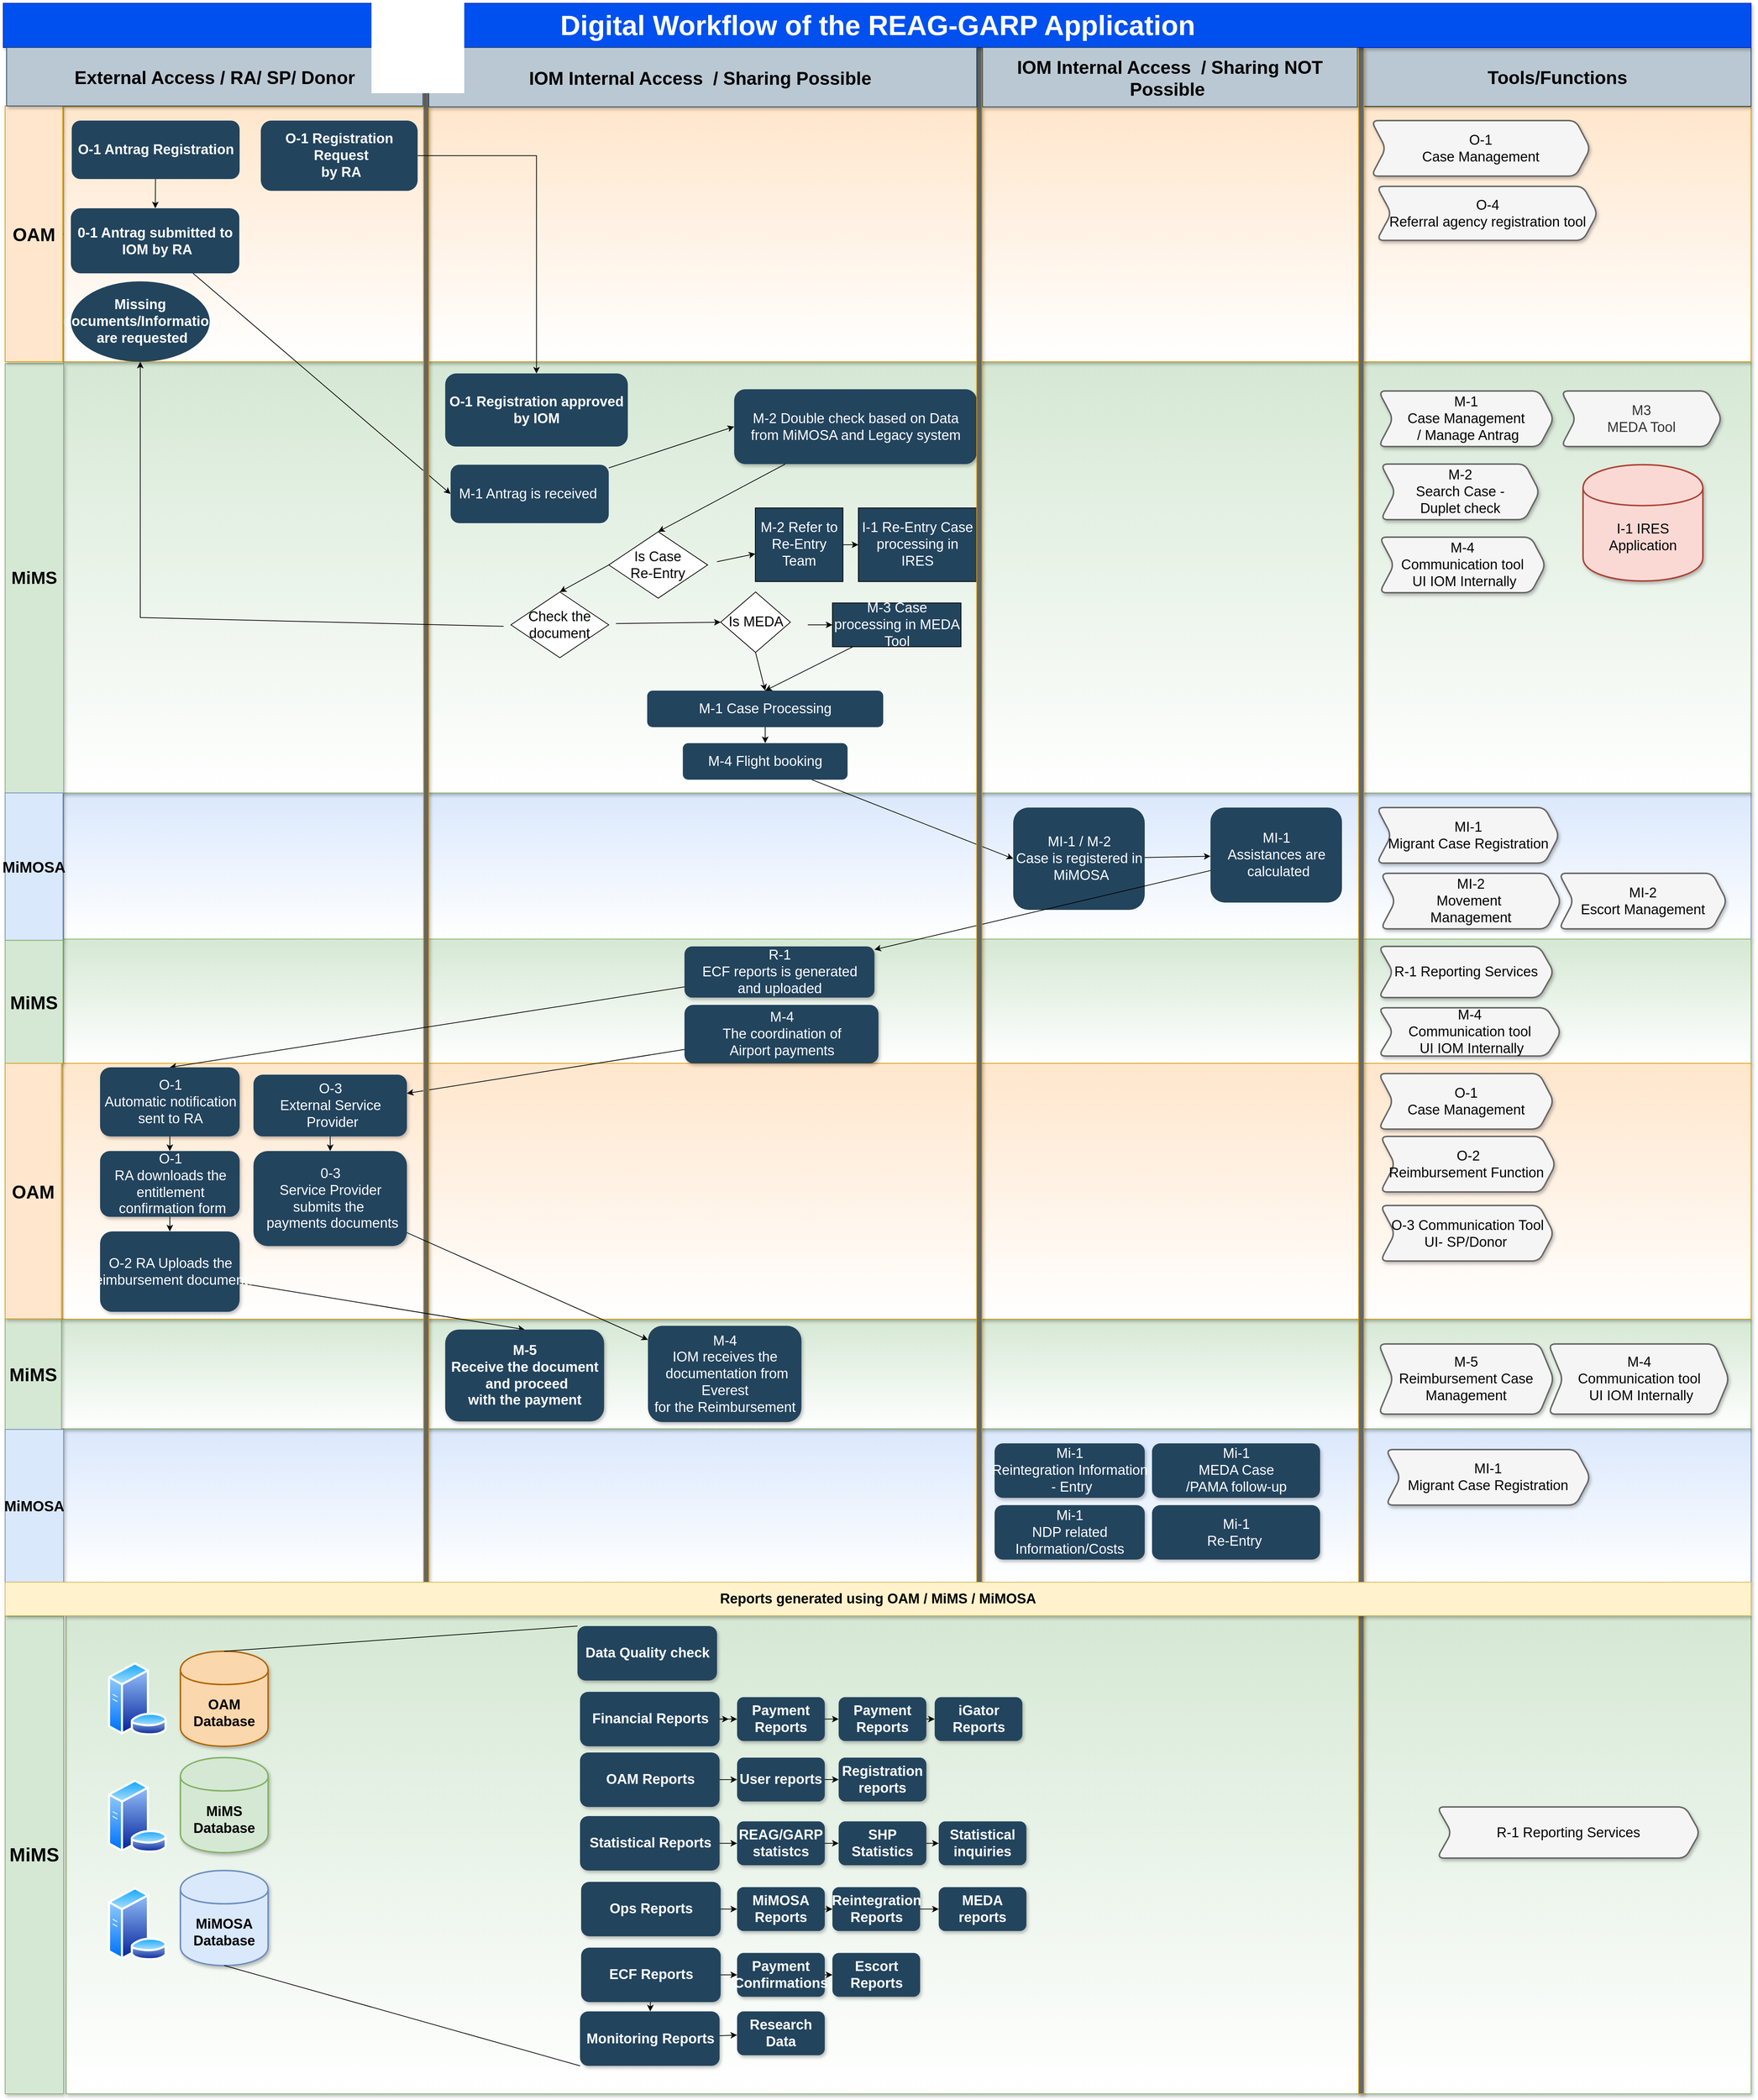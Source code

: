<mxfile version="14.5.8" type="github" pages="5">
  <diagram name="V2-FINAL" id="oGNKv6tIRiXRoLgTN7U-">
    <mxGraphModel dx="2844" dy="588" grid="1" gridSize="10" guides="1" tooltips="1" connect="1" arrows="1" fold="1" page="1" pageScale="1" pageWidth="700" pageHeight="1000" math="0" shadow="0">
      <root>
        <mxCell id="GZsHRXkuLhze7F2C351R-0" />
        <mxCell id="GZsHRXkuLhze7F2C351R-1" parent="GZsHRXkuLhze7F2C351R-0" />
        <mxCell id="GZsHRXkuLhze7F2C351R-2" value="" style="whiteSpace=wrap;html=1;shadow=1;fillColor=#dae8fc;strokeColor=#6c8ebf;gradientColor=#ffffff;fontSize=19;fontStyle=1" parent="GZsHRXkuLhze7F2C351R-1" vertex="1">
          <mxGeometry x="428.45" y="3090" width="2311.55" height="210" as="geometry" />
        </mxCell>
        <mxCell id="GZsHRXkuLhze7F2C351R-3" value="" style="whiteSpace=wrap;html=1;shadow=1;fillColor=#d5e8d4;strokeColor=#82b366;gradientColor=#ffffff;fontSize=19;fontStyle=1" parent="GZsHRXkuLhze7F2C351R-1" vertex="1">
          <mxGeometry x="420" y="2940" width="2320" height="150" as="geometry" />
        </mxCell>
        <mxCell id="GZsHRXkuLhze7F2C351R-4" value="" style="whiteSpace=wrap;html=1;shadow=1;fillColor=#dae8fc;strokeColor=#6c8ebf;gradientColor=#ffffff;fontSize=19;fontStyle=1" parent="GZsHRXkuLhze7F2C351R-1" vertex="1">
          <mxGeometry x="430" y="2220" width="2310" height="200" as="geometry" />
        </mxCell>
        <mxCell id="GZsHRXkuLhze7F2C351R-5" value="" style="whiteSpace=wrap;html=1;shadow=1;fillColor=#d5e8d4;strokeColor=#82b366;gradientColor=#ffffff;fontSize=19;fontStyle=1" parent="GZsHRXkuLhze7F2C351R-1" vertex="1">
          <mxGeometry x="430" y="1630" width="2310" height="590" as="geometry" />
        </mxCell>
        <mxCell id="GZsHRXkuLhze7F2C351R-6" value="" style="whiteSpace=wrap;html=1;shadow=1;fillColor=#d5e8d4;strokeColor=#82b366;gradientColor=#ffffff;fontSize=19;fontStyle=1" parent="GZsHRXkuLhze7F2C351R-1" vertex="1">
          <mxGeometry x="430" y="2420" width="2310" height="170" as="geometry" />
        </mxCell>
        <mxCell id="GZsHRXkuLhze7F2C351R-7" value="" style="whiteSpace=wrap;html=1;shadow=1;fillColor=#ffe6cc;strokeColor=#d79b00;gradientColor=#ffffff;fontSize=19;fontStyle=1" parent="GZsHRXkuLhze7F2C351R-1" vertex="1">
          <mxGeometry x="428.92" y="2590" width="2311.08" height="350" as="geometry" />
        </mxCell>
        <mxCell id="GZsHRXkuLhze7F2C351R-8" value="" style="whiteSpace=wrap;html=1;shadow=1;fillColor=#ffe6cc;strokeColor=#d79b00;gradientColor=#ffffff;fontSize=19;fontStyle=1" parent="GZsHRXkuLhze7F2C351R-1" vertex="1">
          <mxGeometry x="430" y="1281.25" width="2310" height="348.75" as="geometry" />
        </mxCell>
        <mxCell id="GZsHRXkuLhze7F2C351R-12" value="" style="edgeStyle=none;rounded=0;orthogonalLoop=1;jettySize=auto;html=1;strokeWidth=1;fontSize=19;fontColor=#000000;fontStyle=1" parent="GZsHRXkuLhze7F2C351R-1" source="GZsHRXkuLhze7F2C351R-13" target="GZsHRXkuLhze7F2C351R-8" edge="1">
          <mxGeometry relative="1" as="geometry" />
        </mxCell>
        <mxCell id="GZsHRXkuLhze7F2C351R-15" value="" style="edgeStyle=none;rounded=0;orthogonalLoop=1;jettySize=auto;html=1;strokeWidth=1;fontColor=#000000;entryX=0;entryY=0.5;entryDx=0;entryDy=0;fontSize=19;fontStyle=1" parent="GZsHRXkuLhze7F2C351R-1" source="GZsHRXkuLhze7F2C351R-16" target="GZsHRXkuLhze7F2C351R-22" edge="1">
          <mxGeometry relative="1" as="geometry">
            <mxPoint x="574.195" y="1544.5" as="targetPoint" />
          </mxGeometry>
        </mxCell>
        <mxCell id="GZsHRXkuLhze7F2C351R-16" value="&lt;span style=&quot;color: rgb(255, 255, 255); font-size: 19px;&quot;&gt;0-1 Antrag submitted to&lt;/span&gt;&lt;br style=&quot;color: rgb(255, 255, 255); font-size: 19px;&quot;&gt;&lt;span style=&quot;color: rgb(255, 255, 255); font-size: 19px;&quot;&gt;&amp;nbsp;IOM by RA&lt;/span&gt;" style="rounded=1;fillColor=#23445D;strokeColor=none;strokeWidth=2;fontFamily=Helvetica;html=1;gradientColor=none;fontSize=19;fontStyle=1" parent="GZsHRXkuLhze7F2C351R-1" vertex="1">
          <mxGeometry x="440" y="1420" width="230.61" height="89" as="geometry" />
        </mxCell>
        <mxCell id="GZsHRXkuLhze7F2C351R-17" value="" style="edgeStyle=none;rounded=0;orthogonalLoop=1;jettySize=auto;html=1;strokeWidth=1;fontSize=19;fontColor=#FFFFFF;fontStyle=1" parent="GZsHRXkuLhze7F2C351R-1" source="GZsHRXkuLhze7F2C351R-18" target="GZsHRXkuLhze7F2C351R-110" edge="1">
          <mxGeometry relative="1" as="geometry" />
        </mxCell>
        <mxCell id="GZsHRXkuLhze7F2C351R-18" value="&lt;font color=&quot;#ffffff&quot; style=&quot;font-size: 19px;&quot;&gt;M-4&lt;br style=&quot;font-size: 19px;&quot;&gt;The coordination of &lt;br style=&quot;font-size: 19px;&quot;&gt;Airport payments&lt;/font&gt;" style="rounded=1;fillColor=#23445D;strokeColor=none;strokeWidth=2;fontFamily=Helvetica;html=1;gradientColor=none;shadow=1;fontSize=19;fontStyle=0" parent="GZsHRXkuLhze7F2C351R-1" vertex="1">
          <mxGeometry x="1280" y="2510" width="265.5" height="80" as="geometry" />
        </mxCell>
        <mxCell id="GZsHRXkuLhze7F2C351R-19" value="" style="edgeStyle=none;rounded=0;orthogonalLoop=1;jettySize=auto;html=1;strokeWidth=1;fontColor=#000000;fontSize=19;fontStyle=1" parent="GZsHRXkuLhze7F2C351R-1" source="GZsHRXkuLhze7F2C351R-20" target="GZsHRXkuLhze7F2C351R-16" edge="1">
          <mxGeometry relative="1" as="geometry" />
        </mxCell>
        <mxCell id="GZsHRXkuLhze7F2C351R-20" value="&lt;font color=&quot;#ffffff&quot; style=&quot;font-size: 19px;&quot;&gt;O-1 Antrag Registration&lt;/font&gt;" style="rounded=1;fillColor=#23445D;strokeColor=none;strokeWidth=2;fontFamily=Helvetica;html=1;gradientColor=none;fontSize=19;fontStyle=1" parent="GZsHRXkuLhze7F2C351R-1" vertex="1">
          <mxGeometry x="441.19" y="1300" width="229.81" height="80" as="geometry" />
        </mxCell>
        <mxCell id="GZsHRXkuLhze7F2C351R-21" style="edgeStyle=none;rounded=0;orthogonalLoop=1;jettySize=auto;html=1;exitX=0.75;exitY=1;exitDx=0;exitDy=0;strokeWidth=1;fontColor=#000000;fontSize=19;fontStyle=1" parent="GZsHRXkuLhze7F2C351R-1" source="GZsHRXkuLhze7F2C351R-16" target="GZsHRXkuLhze7F2C351R-16" edge="1">
          <mxGeometry relative="1" as="geometry" />
        </mxCell>
        <mxCell id="GZsHRXkuLhze7F2C351R-22" value="&lt;font color=&quot;#ffffff&quot; style=&quot;font-size: 19px;&quot;&gt;M-1 Antrag is&amp;nbsp;received&amp;nbsp;&lt;/font&gt;" style="rounded=1;fillColor=#23445D;strokeColor=none;strokeWidth=2;fontFamily=Helvetica;html=1;gradientColor=none;fontSize=19;fontStyle=0" parent="GZsHRXkuLhze7F2C351R-1" vertex="1">
          <mxGeometry x="959.82" y="1770.88" width="216.5" height="80" as="geometry" />
        </mxCell>
        <mxCell id="GZsHRXkuLhze7F2C351R-23" value="" style="edgeStyle=none;rounded=0;orthogonalLoop=1;jettySize=auto;html=1;strokeWidth=1;fontColor=#000000;fontSize=19;fontStyle=1;entryX=0;entryY=0.5;entryDx=0;entryDy=0;" parent="GZsHRXkuLhze7F2C351R-1" source="GZsHRXkuLhze7F2C351R-22" target="GZsHRXkuLhze7F2C351R-25" edge="1">
          <mxGeometry relative="1" as="geometry" />
        </mxCell>
        <mxCell id="GZsHRXkuLhze7F2C351R-24" value="" style="edgeStyle=none;rounded=0;orthogonalLoop=1;jettySize=auto;html=1;strokeWidth=1;fontSize=19;fontColor=#FFFFFF;fontStyle=1;entryX=0.5;entryY=0;entryDx=0;entryDy=0;" parent="GZsHRXkuLhze7F2C351R-1" source="GZsHRXkuLhze7F2C351R-25" target="GZsHRXkuLhze7F2C351R-75" edge="1">
          <mxGeometry relative="1" as="geometry" />
        </mxCell>
        <mxCell id="GZsHRXkuLhze7F2C351R-25" value="&lt;font color=&quot;#ffffff&quot;&gt;M-2 Double check based on Data&lt;/font&gt;&lt;br style=&quot;color: rgb(255 , 255 , 255) ; font-size: 19px&quot;&gt;&lt;span style=&quot;color: rgb(255 , 255 , 255) ; font-size: 19px&quot;&gt;from MiMOSA and Legacy system&lt;/span&gt;" style="rounded=1;fillColor=#23445D;strokeColor=none;strokeWidth=2;fontFamily=Helvetica;html=1;gradientColor=none;shadow=1;fontSize=19;fontStyle=0" parent="GZsHRXkuLhze7F2C351R-1" vertex="1">
          <mxGeometry x="1348" y="1667.57" width="332" height="102.43" as="geometry" />
        </mxCell>
        <mxCell id="GZsHRXkuLhze7F2C351R-26" value="" style="whiteSpace=wrap;html=1;shadow=1;strokeColor=#d79b00;fontStyle=1;fillColor=#666666;fontSize=19;" parent="GZsHRXkuLhze7F2C351R-1" vertex="1">
          <mxGeometry x="922.86" y="1200" width="7.14" height="2100" as="geometry" />
        </mxCell>
        <mxCell id="GZsHRXkuLhze7F2C351R-28" value="" style="whiteSpace=wrap;html=1;shadow=1;fillColor=#d5e8d4;strokeColor=#82b366;gradientColor=#ffffff;fontSize=19;fontStyle=1" parent="GZsHRXkuLhze7F2C351R-1" vertex="1">
          <mxGeometry x="433.47" y="3345.88" width="2306.53" height="654.12" as="geometry" />
        </mxCell>
        <mxCell id="GZsHRXkuLhze7F2C351R-31" value="" style="edgeStyle=none;rounded=0;orthogonalLoop=1;jettySize=auto;html=1;strokeWidth=1;fontSize=19;fontColor=#000000;fontStyle=1" parent="GZsHRXkuLhze7F2C351R-1" source="GZsHRXkuLhze7F2C351R-32" target="GZsHRXkuLhze7F2C351R-53" edge="1">
          <mxGeometry relative="1" as="geometry" />
        </mxCell>
        <mxCell id="GZsHRXkuLhze7F2C351R-32" value="&lt;font color=&quot;#ffffff&quot; style=&quot;font-size: 19px;&quot;&gt;Statistical Reports&lt;/font&gt;" style="rounded=1;fillColor=#23445D;strokeColor=none;strokeWidth=2;fontFamily=Helvetica;html=1;gradientColor=none;shadow=1;fontSize=19;fontStyle=1" parent="GZsHRXkuLhze7F2C351R-1" vertex="1">
          <mxGeometry x="1137" y="3620" width="191" height="74.5" as="geometry" />
        </mxCell>
        <mxCell id="GZsHRXkuLhze7F2C351R-33" value="" style="edgeStyle=none;rounded=0;orthogonalLoop=1;jettySize=auto;html=1;strokeWidth=1;fontSize=19;fontColor=#000000;fontStyle=1" parent="GZsHRXkuLhze7F2C351R-1" source="GZsHRXkuLhze7F2C351R-34" target="GZsHRXkuLhze7F2C351R-58" edge="1">
          <mxGeometry relative="1" as="geometry" />
        </mxCell>
        <mxCell id="GZsHRXkuLhze7F2C351R-34" value="&lt;font color=&quot;#ffffff&quot; style=&quot;font-size: 19px;&quot;&gt;Ops Reports&lt;/font&gt;" style="rounded=1;fillColor=#23445D;strokeColor=none;strokeWidth=2;fontFamily=Helvetica;html=1;gradientColor=none;shadow=1;fontSize=19;fontStyle=1" parent="GZsHRXkuLhze7F2C351R-1" vertex="1">
          <mxGeometry x="1138.5" y="3710" width="191" height="74.5" as="geometry" />
        </mxCell>
        <mxCell id="GZsHRXkuLhze7F2C351R-35" value="" style="edgeStyle=none;rounded=0;orthogonalLoop=1;jettySize=auto;html=1;strokeWidth=1;fontSize=19;fontColor=#000000;fontStyle=1" parent="GZsHRXkuLhze7F2C351R-1" source="GZsHRXkuLhze7F2C351R-36" target="GZsHRXkuLhze7F2C351R-45" edge="1">
          <mxGeometry relative="1" as="geometry" />
        </mxCell>
        <mxCell id="GZsHRXkuLhze7F2C351R-36" value="&lt;font color=&quot;#ffffff&quot; style=&quot;font-size: 19px;&quot;&gt;OAM Reports&lt;/font&gt;" style="rounded=1;fillColor=#23445D;strokeColor=none;strokeWidth=2;fontFamily=Helvetica;html=1;gradientColor=none;shadow=1;fontSize=19;fontStyle=1" parent="GZsHRXkuLhze7F2C351R-1" vertex="1">
          <mxGeometry x="1137" y="3533" width="191" height="74.5" as="geometry" />
        </mxCell>
        <mxCell id="GZsHRXkuLhze7F2C351R-37" value="" style="edgeStyle=none;rounded=0;orthogonalLoop=1;jettySize=auto;html=1;strokeWidth=1;fontSize=19;fontColor=#000000;fontStyle=1" parent="GZsHRXkuLhze7F2C351R-1" source="GZsHRXkuLhze7F2C351R-39" edge="1">
          <mxGeometry relative="1" as="geometry">
            <mxPoint x="1340.5" y="3487.25" as="targetPoint" />
          </mxGeometry>
        </mxCell>
        <mxCell id="GZsHRXkuLhze7F2C351R-38" value="" style="edgeStyle=none;rounded=0;orthogonalLoop=1;jettySize=auto;html=1;strokeWidth=1;fontSize=19;fontColor=#000000;fontStyle=1" parent="GZsHRXkuLhze7F2C351R-1" source="GZsHRXkuLhze7F2C351R-39" target="GZsHRXkuLhze7F2C351R-47" edge="1">
          <mxGeometry relative="1" as="geometry" />
        </mxCell>
        <mxCell id="GZsHRXkuLhze7F2C351R-39" value="&lt;font color=&quot;#ffffff&quot; style=&quot;font-size: 19px;&quot;&gt;&lt;span style=&quot;font-size: 19px;&quot;&gt;Financial Reports&lt;/span&gt;&lt;/font&gt;" style="rounded=1;fillColor=#23445D;strokeColor=none;strokeWidth=2;fontFamily=Helvetica;html=1;gradientColor=none;shadow=1;fontSize=19;fontStyle=1" parent="GZsHRXkuLhze7F2C351R-1" vertex="1">
          <mxGeometry x="1137" y="3450" width="191" height="74.5" as="geometry" />
        </mxCell>
        <mxCell id="GZsHRXkuLhze7F2C351R-40" value="&lt;font color=&quot;#ffffff&quot; style=&quot;font-size: 19px;&quot;&gt;Data Quality check&lt;/font&gt;" style="rounded=1;fillColor=#23445D;strokeColor=none;strokeWidth=2;fontFamily=Helvetica;html=1;gradientColor=none;shadow=1;fontSize=19;fontStyle=1" parent="GZsHRXkuLhze7F2C351R-1" vertex="1">
          <mxGeometry x="1133.5" y="3360" width="191" height="74.5" as="geometry" />
        </mxCell>
        <mxCell id="GZsHRXkuLhze7F2C351R-41" value="" style="edgeStyle=none;rounded=0;orthogonalLoop=1;jettySize=auto;html=1;strokeWidth=1;fontSize=19;fontColor=#000000;fontStyle=1" parent="GZsHRXkuLhze7F2C351R-1" source="GZsHRXkuLhze7F2C351R-43" target="GZsHRXkuLhze7F2C351R-63" edge="1">
          <mxGeometry relative="1" as="geometry" />
        </mxCell>
        <mxCell id="GZsHRXkuLhze7F2C351R-42" value="" style="edgeStyle=none;rounded=0;orthogonalLoop=1;jettySize=auto;html=1;strokeWidth=1;fontSize=19;fontColor=#FFFFFF;fontStyle=1" parent="GZsHRXkuLhze7F2C351R-1" source="GZsHRXkuLhze7F2C351R-43" target="GZsHRXkuLhze7F2C351R-66" edge="1">
          <mxGeometry relative="1" as="geometry" />
        </mxCell>
        <mxCell id="GZsHRXkuLhze7F2C351R-43" value="&lt;font color=&quot;#ffffff&quot; style=&quot;font-size: 19px;&quot;&gt;ECF Reports&lt;/font&gt;" style="rounded=1;fillColor=#23445D;strokeColor=none;strokeWidth=2;fontFamily=Helvetica;html=1;gradientColor=none;shadow=1;fontSize=19;fontStyle=1" parent="GZsHRXkuLhze7F2C351R-1" vertex="1">
          <mxGeometry x="1138.5" y="3800" width="191" height="74.5" as="geometry" />
        </mxCell>
        <mxCell id="GZsHRXkuLhze7F2C351R-44" value="" style="edgeStyle=none;rounded=0;orthogonalLoop=1;jettySize=auto;html=1;strokeWidth=1;fontSize=19;fontColor=#000000;fontStyle=1" parent="GZsHRXkuLhze7F2C351R-1" source="GZsHRXkuLhze7F2C351R-45" target="GZsHRXkuLhze7F2C351R-51" edge="1">
          <mxGeometry relative="1" as="geometry" />
        </mxCell>
        <mxCell id="GZsHRXkuLhze7F2C351R-45" value="User reports" style="whiteSpace=wrap;html=1;rounded=1;shadow=1;strokeColor=none;strokeWidth=2;fillColor=#23445D;fontColor=#FFFFFF;fontSize=19;fontStyle=1" parent="GZsHRXkuLhze7F2C351R-1" vertex="1">
          <mxGeometry x="1352" y="3540" width="120" height="60" as="geometry" />
        </mxCell>
        <mxCell id="GZsHRXkuLhze7F2C351R-46" value="" style="edgeStyle=none;rounded=0;orthogonalLoop=1;jettySize=auto;html=1;strokeWidth=1;fontSize=19;fontColor=#000000;fontStyle=1" parent="GZsHRXkuLhze7F2C351R-1" source="GZsHRXkuLhze7F2C351R-47" target="GZsHRXkuLhze7F2C351R-49" edge="1">
          <mxGeometry relative="1" as="geometry" />
        </mxCell>
        <mxCell id="GZsHRXkuLhze7F2C351R-47" value="Payment Reports" style="whiteSpace=wrap;html=1;rounded=1;shadow=1;strokeColor=none;strokeWidth=2;fillColor=#23445D;fontColor=#FFFFFF;fontSize=19;fontStyle=1" parent="GZsHRXkuLhze7F2C351R-1" vertex="1">
          <mxGeometry x="1352" y="3457.25" width="120" height="60" as="geometry" />
        </mxCell>
        <mxCell id="GZsHRXkuLhze7F2C351R-48" value="" style="edgeStyle=none;rounded=0;orthogonalLoop=1;jettySize=auto;html=1;strokeWidth=1;fontSize=19;fontColor=#000000;fontStyle=1" parent="GZsHRXkuLhze7F2C351R-1" source="GZsHRXkuLhze7F2C351R-49" target="GZsHRXkuLhze7F2C351R-50" edge="1">
          <mxGeometry relative="1" as="geometry" />
        </mxCell>
        <mxCell id="GZsHRXkuLhze7F2C351R-49" value="Payment Reports" style="whiteSpace=wrap;html=1;rounded=1;shadow=1;strokeColor=none;strokeWidth=2;fillColor=#23445D;fontColor=#FFFFFF;fontSize=19;fontStyle=1" parent="GZsHRXkuLhze7F2C351R-1" vertex="1">
          <mxGeometry x="1491.03" y="3457.25" width="120" height="60" as="geometry" />
        </mxCell>
        <mxCell id="GZsHRXkuLhze7F2C351R-50" value="iGator Reports" style="whiteSpace=wrap;html=1;rounded=1;shadow=1;strokeColor=none;strokeWidth=2;fillColor=#23445D;fontColor=#FFFFFF;fontSize=19;fontStyle=1" parent="GZsHRXkuLhze7F2C351R-1" vertex="1">
          <mxGeometry x="1622.5" y="3457.25" width="120" height="60" as="geometry" />
        </mxCell>
        <mxCell id="GZsHRXkuLhze7F2C351R-51" value="Registration reports" style="whiteSpace=wrap;html=1;rounded=1;shadow=1;strokeColor=none;strokeWidth=2;fillColor=#23445D;fontColor=#FFFFFF;fontSize=19;fontStyle=1" parent="GZsHRXkuLhze7F2C351R-1" vertex="1">
          <mxGeometry x="1491.03" y="3540" width="120" height="60" as="geometry" />
        </mxCell>
        <mxCell id="GZsHRXkuLhze7F2C351R-52" value="" style="edgeStyle=none;rounded=0;orthogonalLoop=1;jettySize=auto;html=1;strokeWidth=1;fontSize=19;fontColor=#000000;fontStyle=1" parent="GZsHRXkuLhze7F2C351R-1" source="GZsHRXkuLhze7F2C351R-53" target="GZsHRXkuLhze7F2C351R-55" edge="1">
          <mxGeometry relative="1" as="geometry" />
        </mxCell>
        <mxCell id="GZsHRXkuLhze7F2C351R-53" value="REAG/GARP statistcs" style="whiteSpace=wrap;html=1;rounded=1;shadow=1;strokeColor=none;strokeWidth=2;fillColor=#23445D;fontColor=#FFFFFF;fontSize=19;fontStyle=1" parent="GZsHRXkuLhze7F2C351R-1" vertex="1">
          <mxGeometry x="1352" y="3627.25" width="120" height="60" as="geometry" />
        </mxCell>
        <mxCell id="GZsHRXkuLhze7F2C351R-54" value="" style="edgeStyle=none;rounded=0;orthogonalLoop=1;jettySize=auto;html=1;strokeWidth=1;fontSize=19;fontColor=#000000;fontStyle=1" parent="GZsHRXkuLhze7F2C351R-1" source="GZsHRXkuLhze7F2C351R-55" target="GZsHRXkuLhze7F2C351R-56" edge="1">
          <mxGeometry relative="1" as="geometry" />
        </mxCell>
        <mxCell id="GZsHRXkuLhze7F2C351R-55" value="SHP Statistics" style="whiteSpace=wrap;html=1;rounded=1;shadow=1;strokeColor=none;strokeWidth=2;fillColor=#23445D;fontColor=#FFFFFF;fontSize=19;fontStyle=1" parent="GZsHRXkuLhze7F2C351R-1" vertex="1">
          <mxGeometry x="1491.03" y="3627.25" width="120" height="60" as="geometry" />
        </mxCell>
        <mxCell id="GZsHRXkuLhze7F2C351R-56" value="Statistical inquiries" style="whiteSpace=wrap;html=1;rounded=1;shadow=1;strokeColor=none;strokeWidth=2;fillColor=#23445D;fontColor=#FFFFFF;fontSize=19;fontStyle=1" parent="GZsHRXkuLhze7F2C351R-1" vertex="1">
          <mxGeometry x="1628" y="3627.25" width="120" height="60" as="geometry" />
        </mxCell>
        <mxCell id="GZsHRXkuLhze7F2C351R-57" value="" style="edgeStyle=none;rounded=0;orthogonalLoop=1;jettySize=auto;html=1;strokeWidth=1;fontSize=19;fontColor=#000000;fontStyle=1" parent="GZsHRXkuLhze7F2C351R-1" source="GZsHRXkuLhze7F2C351R-58" target="GZsHRXkuLhze7F2C351R-60" edge="1">
          <mxGeometry relative="1" as="geometry" />
        </mxCell>
        <mxCell id="GZsHRXkuLhze7F2C351R-58" value="MiMOSA Reports" style="whiteSpace=wrap;html=1;rounded=1;shadow=1;strokeColor=none;strokeWidth=2;fillColor=#23445D;fontColor=#FFFFFF;fontSize=19;fontStyle=1" parent="GZsHRXkuLhze7F2C351R-1" vertex="1">
          <mxGeometry x="1352" y="3717.25" width="120" height="60" as="geometry" />
        </mxCell>
        <mxCell id="GZsHRXkuLhze7F2C351R-59" value="" style="edgeStyle=none;rounded=0;orthogonalLoop=1;jettySize=auto;html=1;strokeWidth=1;fontSize=19;fontColor=#000000;fontStyle=1" parent="GZsHRXkuLhze7F2C351R-1" source="GZsHRXkuLhze7F2C351R-60" target="GZsHRXkuLhze7F2C351R-61" edge="1">
          <mxGeometry relative="1" as="geometry" />
        </mxCell>
        <mxCell id="GZsHRXkuLhze7F2C351R-60" value="Reintegration Reports" style="whiteSpace=wrap;html=1;rounded=1;shadow=1;strokeColor=none;strokeWidth=2;fillColor=#23445D;fontColor=#FFFFFF;fontSize=19;fontStyle=1" parent="GZsHRXkuLhze7F2C351R-1" vertex="1">
          <mxGeometry x="1482.5" y="3717.25" width="120" height="60" as="geometry" />
        </mxCell>
        <mxCell id="GZsHRXkuLhze7F2C351R-61" value="MEDA reports" style="whiteSpace=wrap;html=1;rounded=1;shadow=1;strokeColor=none;strokeWidth=2;fillColor=#23445D;fontColor=#FFFFFF;fontSize=19;fontStyle=1" parent="GZsHRXkuLhze7F2C351R-1" vertex="1">
          <mxGeometry x="1628" y="3717.25" width="120" height="60" as="geometry" />
        </mxCell>
        <mxCell id="GZsHRXkuLhze7F2C351R-62" value="" style="edgeStyle=none;rounded=0;orthogonalLoop=1;jettySize=auto;html=1;strokeWidth=1;fontSize=19;fontColor=#000000;fontStyle=1" parent="GZsHRXkuLhze7F2C351R-1" source="GZsHRXkuLhze7F2C351R-63" target="GZsHRXkuLhze7F2C351R-64" edge="1">
          <mxGeometry relative="1" as="geometry" />
        </mxCell>
        <mxCell id="GZsHRXkuLhze7F2C351R-63" value="Payment Confirmations" style="whiteSpace=wrap;html=1;rounded=1;shadow=1;strokeColor=none;strokeWidth=2;fillColor=#23445D;fontColor=#FFFFFF;fontSize=19;fontStyle=1" parent="GZsHRXkuLhze7F2C351R-1" vertex="1">
          <mxGeometry x="1352" y="3807.25" width="120" height="60" as="geometry" />
        </mxCell>
        <mxCell id="GZsHRXkuLhze7F2C351R-64" value="&lt;font color=&quot;#ffffff&quot; style=&quot;font-size: 19px;&quot;&gt;Escort Reports&lt;/font&gt;" style="whiteSpace=wrap;html=1;rounded=1;shadow=1;strokeColor=none;strokeWidth=2;fillColor=#23445D;fontSize=19;fontStyle=1" parent="GZsHRXkuLhze7F2C351R-1" vertex="1">
          <mxGeometry x="1482.5" y="3807.25" width="120" height="60" as="geometry" />
        </mxCell>
        <mxCell id="GZsHRXkuLhze7F2C351R-65" value="" style="edgeStyle=none;rounded=0;orthogonalLoop=1;jettySize=auto;html=1;strokeWidth=1;fontSize=19;fontColor=#FFFFFF;fontStyle=1" parent="GZsHRXkuLhze7F2C351R-1" source="GZsHRXkuLhze7F2C351R-66" target="GZsHRXkuLhze7F2C351R-67" edge="1">
          <mxGeometry relative="1" as="geometry" />
        </mxCell>
        <mxCell id="GZsHRXkuLhze7F2C351R-66" value="&lt;font color=&quot;#ffffff&quot; style=&quot;font-size: 19px;&quot;&gt;Monitoring Reports&lt;/font&gt;" style="rounded=1;fillColor=#23445D;strokeColor=none;strokeWidth=2;fontFamily=Helvetica;html=1;gradientColor=none;shadow=1;fontSize=19;fontStyle=1" parent="GZsHRXkuLhze7F2C351R-1" vertex="1">
          <mxGeometry x="1137" y="3887.25" width="191" height="74.5" as="geometry" />
        </mxCell>
        <mxCell id="GZsHRXkuLhze7F2C351R-67" value="Research Data" style="whiteSpace=wrap;html=1;rounded=1;shadow=1;strokeColor=none;strokeWidth=2;fillColor=#23445D;fontColor=#FFFFFF;fontSize=19;fontStyle=1" parent="GZsHRXkuLhze7F2C351R-1" vertex="1">
          <mxGeometry x="1352" y="3887.25" width="120" height="60" as="geometry" />
        </mxCell>
        <mxCell id="GZsHRXkuLhze7F2C351R-69" style="edgeStyle=none;rounded=0;orthogonalLoop=1;jettySize=auto;html=1;exitX=1;exitY=0.25;exitDx=0;exitDy=0;strokeWidth=1;fontSize=19;fontColor=#FFFFFF;fontStyle=1" parent="GZsHRXkuLhze7F2C351R-1" edge="1">
          <mxGeometry relative="1" as="geometry">
            <mxPoint x="2076.995" y="1280" as="sourcePoint" />
            <mxPoint x="2076.995" y="1280" as="targetPoint" />
          </mxGeometry>
        </mxCell>
        <mxCell id="GZsHRXkuLhze7F2C351R-70" value="" style="edgeStyle=none;rounded=0;orthogonalLoop=1;jettySize=auto;html=1;strokeWidth=1;fontSize=19;fontColor=#FFFFFF;fontStyle=1" parent="GZsHRXkuLhze7F2C351R-1" source="GZsHRXkuLhze7F2C351R-71" target="GZsHRXkuLhze7F2C351R-81" edge="1">
          <mxGeometry relative="1" as="geometry" />
        </mxCell>
        <mxCell id="GZsHRXkuLhze7F2C351R-73" value="" style="edgeStyle=none;rounded=0;orthogonalLoop=1;jettySize=auto;html=1;strokeWidth=1;fontSize=19;fontColor=#FFFFFF;entryX=0.5;entryY=0;entryDx=0;entryDy=0;fontStyle=1" parent="GZsHRXkuLhze7F2C351R-1" source="GZsHRXkuLhze7F2C351R-74" target="GZsHRXkuLhze7F2C351R-91" edge="1">
          <mxGeometry relative="1" as="geometry">
            <mxPoint x="1550" y="2000" as="targetPoint" />
          </mxGeometry>
        </mxCell>
        <mxCell id="GZsHRXkuLhze7F2C351R-74" value="M-3 Case processing in MEDA Tool" style="whiteSpace=wrap;html=1;fillColor=#23445D;fontColor=#FFFFFF;fontSize=19;fontStyle=0" parent="GZsHRXkuLhze7F2C351R-1" vertex="1">
          <mxGeometry x="1482.5" y="1960" width="176" height="60" as="geometry" />
        </mxCell>
        <mxCell id="GZsHRXkuLhze7F2C351R-75" value="Is Case &lt;br style=&quot;font-size: 19px;&quot;&gt;Re-Entry" style="rhombus;whiteSpace=wrap;html=1;fontColor=#000000;fontSize=19;fontStyle=0" parent="GZsHRXkuLhze7F2C351R-1" vertex="1">
          <mxGeometry x="1176.32" y="1862.59" width="135.39" height="90.88" as="geometry" />
        </mxCell>
        <mxCell id="GZsHRXkuLhze7F2C351R-77" value="Is MEDA" style="rhombus;whiteSpace=wrap;html=1;fontColor=#000000;fontSize=19;fontStyle=0" parent="GZsHRXkuLhze7F2C351R-1" vertex="1">
          <mxGeometry x="1329.5" y="1945.0" width="95.5" height="82.75" as="geometry" />
        </mxCell>
        <mxCell id="GZsHRXkuLhze7F2C351R-79" value="" style="shape=image;html=1;verticalAlign=top;verticalLabelPosition=bottom;labelBackgroundColor=#ffffff;imageAspect=0;aspect=fixed;image=https://cdn4.iconfinder.com/data/icons/web-ui-color/128/Checkmark-128.png;fontColor=#000000;fontSize=19;fontStyle=1" parent="GZsHRXkuLhze7F2C351R-1" vertex="1">
          <mxGeometry x="1300.641" y="1894.172" width="23.86" height="23.86" as="geometry" />
        </mxCell>
        <mxCell id="h4cuBWkaLO4qv4OTvVF1-7" value="" style="edgeStyle=none;rounded=0;orthogonalLoop=1;jettySize=auto;html=1;strokeWidth=1;fontSize=19;fontColor=#FFFFFF;entryX=0.5;entryY=0;entryDx=0;entryDy=0;fontStyle=1;exitX=0;exitY=0.5;exitDx=0;exitDy=0;" parent="GZsHRXkuLhze7F2C351R-1" source="GZsHRXkuLhze7F2C351R-75" target="GZsHRXkuLhze7F2C351R-72" edge="1">
          <mxGeometry relative="1" as="geometry" />
        </mxCell>
        <mxCell id="GZsHRXkuLhze7F2C351R-80" value="" style="shape=image;html=1;verticalAlign=top;verticalLabelPosition=bottom;labelBackgroundColor=#ffffff;imageAspect=0;aspect=fixed;image=https://cdn3.iconfinder.com/data/icons/freeapplication/png/24x24/Close.png;fontColor=#000000;fontSize=19;fontStyle=1" parent="GZsHRXkuLhze7F2C351R-1" vertex="1">
          <mxGeometry x="1169.93" y="1898.03" width="20" height="20" as="geometry" />
        </mxCell>
        <mxCell id="GZsHRXkuLhze7F2C351R-81" value="I-1&amp;nbsp;Re-Entry Case processing in IRES" style="whiteSpace=wrap;html=1;fillColor=#23445D;fontColor=#FFFFFF;fontSize=19;fontStyle=0" parent="GZsHRXkuLhze7F2C351R-1" vertex="1">
          <mxGeometry x="1517.98" y="1830" width="162.02" height="100.82" as="geometry" />
        </mxCell>
        <mxCell id="GZsHRXkuLhze7F2C351R-82" value="" style="edgeStyle=none;rounded=0;orthogonalLoop=1;jettySize=auto;html=1;strokeWidth=1;fontSize=19;fontColor=#FFFFFF;entryX=0.5;entryY=1;entryDx=0;entryDy=0;fontStyle=1" parent="GZsHRXkuLhze7F2C351R-1" source="GZsHRXkuLhze7F2C351R-83" target="GZsHRXkuLhze7F2C351R-92" edge="1">
          <mxGeometry relative="1" as="geometry">
            <mxPoint x="574.58" y="1630" as="targetPoint" />
            <Array as="points">
              <mxPoint x="535" y="1980" />
            </Array>
          </mxGeometry>
        </mxCell>
        <mxCell id="GZsHRXkuLhze7F2C351R-86" value="" style="edgeStyle=none;rounded=0;orthogonalLoop=1;jettySize=auto;html=1;strokeWidth=1;fontSize=19;fontColor=#FFFFFF;entryX=0;entryY=0.5;entryDx=0;entryDy=0;fontStyle=1" parent="GZsHRXkuLhze7F2C351R-1" source="GZsHRXkuLhze7F2C351R-87" target="GZsHRXkuLhze7F2C351R-74" edge="1">
          <mxGeometry relative="1" as="geometry">
            <mxPoint x="1480" y="1945" as="targetPoint" />
          </mxGeometry>
        </mxCell>
        <mxCell id="GZsHRXkuLhze7F2C351R-87" value="" style="shape=image;html=1;verticalAlign=top;verticalLabelPosition=bottom;labelBackgroundColor=#ffffff;imageAspect=0;aspect=fixed;image=https://cdn4.iconfinder.com/data/icons/web-ui-color/128/Checkmark-128.png;fontColor=#000000;fontSize=19;fontStyle=1" parent="GZsHRXkuLhze7F2C351R-1" vertex="1">
          <mxGeometry x="1425.001" y="1978.072" width="23.86" height="23.86" as="geometry" />
        </mxCell>
        <mxCell id="GZsHRXkuLhze7F2C351R-88" value="" style="edgeStyle=none;rounded=0;orthogonalLoop=1;jettySize=auto;html=1;strokeWidth=1;fontSize=19;fontColor=#FFFFFF;entryX=0;entryY=0.5;entryDx=0;entryDy=0;fontStyle=1" parent="GZsHRXkuLhze7F2C351R-1" source="GZsHRXkuLhze7F2C351R-89" target="GZsHRXkuLhze7F2C351R-96" edge="1">
          <mxGeometry relative="1" as="geometry" />
        </mxCell>
        <mxCell id="GZsHRXkuLhze7F2C351R-89" value="M-4&amp;nbsp;Flight booking" style="rounded=1;fillColor=#23445D;strokeColor=none;strokeWidth=2;fontFamily=Helvetica;html=1;gradientColor=none;fontColor=#FFFFFF;fontSize=19;fontStyle=0" parent="GZsHRXkuLhze7F2C351R-1" vertex="1">
          <mxGeometry x="1277.72" y="2151.82" width="225.5" height="50" as="geometry" />
        </mxCell>
        <mxCell id="GZsHRXkuLhze7F2C351R-90" value="" style="edgeStyle=none;rounded=0;orthogonalLoop=1;jettySize=auto;html=1;strokeWidth=1;fontSize=19;fontColor=#FFFFFF;fontStyle=1" parent="GZsHRXkuLhze7F2C351R-1" source="GZsHRXkuLhze7F2C351R-91" target="GZsHRXkuLhze7F2C351R-89" edge="1">
          <mxGeometry relative="1" as="geometry" />
        </mxCell>
        <mxCell id="GZsHRXkuLhze7F2C351R-91" value="M-1 Case Processing" style="rounded=1;fillColor=#23445D;strokeColor=none;strokeWidth=2;fontFamily=Helvetica;html=1;gradientColor=none;fontColor=#FFFFFF;fontSize=19;fontStyle=0" parent="GZsHRXkuLhze7F2C351R-1" vertex="1">
          <mxGeometry x="1228.94" y="2080" width="323.07" height="50" as="geometry" />
        </mxCell>
        <mxCell id="GZsHRXkuLhze7F2C351R-92" value="&lt;span style=&quot;color: rgb(255, 255, 255); font-size: 19px;&quot;&gt;Missing documents/Information&lt;/span&gt;&lt;br style=&quot;color: rgb(255, 255, 255); font-size: 19px;&quot;&gt;&lt;span style=&quot;color: rgb(255, 255, 255); font-size: 19px;&quot;&gt;&amp;nbsp;are requested&lt;/span&gt;" style="ellipse;whiteSpace=wrap;html=1;rounded=1;strokeColor=none;strokeWidth=2;fillColor=#23445D;fontSize=19;fontStyle=1" parent="GZsHRXkuLhze7F2C351R-1" vertex="1">
          <mxGeometry x="440" y="1520" width="190" height="110" as="geometry" />
        </mxCell>
        <mxCell id="GZsHRXkuLhze7F2C351R-93" value="" style="edgeStyle=none;rounded=0;orthogonalLoop=1;jettySize=auto;html=1;strokeWidth=1;fontSize=19;fontColor=#FFFFFF;entryX=0.5;entryY=0;entryDx=0;entryDy=0;fontStyle=1" parent="GZsHRXkuLhze7F2C351R-1" source="GZsHRXkuLhze7F2C351R-94" target="GZsHRXkuLhze7F2C351R-102" edge="1">
          <mxGeometry relative="1" as="geometry">
            <mxPoint x="1294.5" y="2460" as="targetPoint" />
          </mxGeometry>
        </mxCell>
        <mxCell id="GZsHRXkuLhze7F2C351R-94" value="&lt;font color=&quot;#ffffff&quot; style=&quot;font-size: 19px;&quot;&gt;R-1&lt;br style=&quot;font-size: 19px;&quot;&gt;ECF reports is generated &lt;br style=&quot;font-size: 19px;&quot;&gt;and uploaded&lt;/font&gt;" style="rounded=1;fillColor=#23445D;strokeColor=none;strokeWidth=2;fontFamily=Helvetica;html=1;gradientColor=none;shadow=1;fontSize=19;fontStyle=0" parent="GZsHRXkuLhze7F2C351R-1" vertex="1">
          <mxGeometry x="1280" y="2430" width="260" height="70" as="geometry" />
        </mxCell>
        <mxCell id="GZsHRXkuLhze7F2C351R-95" value="" style="edgeStyle=none;rounded=0;orthogonalLoop=1;jettySize=auto;html=1;strokeWidth=1;fontSize=19;fontColor=#FFFFFF;fontStyle=1" parent="GZsHRXkuLhze7F2C351R-1" source="GZsHRXkuLhze7F2C351R-96" target="GZsHRXkuLhze7F2C351R-98" edge="1">
          <mxGeometry relative="1" as="geometry" />
        </mxCell>
        <mxCell id="GZsHRXkuLhze7F2C351R-96" value="MI-1 / M-2&lt;br style=&quot;font-size: 19px;&quot;&gt;Case is registered in&lt;br style=&quot;font-size: 19px;&quot;&gt;&amp;nbsp;MiMOSA" style="rounded=1;fillColor=#23445D;strokeColor=none;strokeWidth=2;fontFamily=Helvetica;html=1;gradientColor=none;fontColor=#FFFFFF;fontSize=19;fontStyle=0" parent="GZsHRXkuLhze7F2C351R-1" vertex="1">
          <mxGeometry x="1730" y="2240" width="180" height="140" as="geometry" />
        </mxCell>
        <mxCell id="GZsHRXkuLhze7F2C351R-97" value="" style="edgeStyle=none;rounded=0;orthogonalLoop=1;jettySize=auto;html=1;strokeWidth=1;fontSize=19;fontColor=#FFFFFF;fontStyle=1" parent="GZsHRXkuLhze7F2C351R-1" source="GZsHRXkuLhze7F2C351R-98" target="GZsHRXkuLhze7F2C351R-94" edge="1">
          <mxGeometry relative="1" as="geometry" />
        </mxCell>
        <mxCell id="GZsHRXkuLhze7F2C351R-98" value="MI-1&lt;br style=&quot;font-size: 19px;&quot;&gt;Assistances are&lt;br style=&quot;font-size: 19px;&quot;&gt;&amp;nbsp;calculated" style="rounded=1;fillColor=#23445D;strokeColor=none;strokeWidth=2;fontFamily=Helvetica;html=1;gradientColor=none;fontColor=#FFFFFF;fontSize=19;fontStyle=0" parent="GZsHRXkuLhze7F2C351R-1" vertex="1">
          <mxGeometry x="2000" y="2240" width="180" height="130" as="geometry" />
        </mxCell>
        <mxCell id="GZsHRXkuLhze7F2C351R-99" value="" style="whiteSpace=wrap;html=1;shadow=1;strokeColor=#d79b00;fontStyle=1;fillColor=#666666;fontSize=19;" parent="GZsHRXkuLhze7F2C351R-1" vertex="1">
          <mxGeometry x="1680" y="1200" width="7.14" height="2100" as="geometry" />
        </mxCell>
        <mxCell id="GZsHRXkuLhze7F2C351R-100" style="edgeStyle=none;rounded=0;orthogonalLoop=1;jettySize=auto;html=1;exitX=0.5;exitY=1;exitDx=0;exitDy=0;strokeWidth=1;fontSize=19;fontColor=#FFFFFF;fontStyle=1" parent="GZsHRXkuLhze7F2C351R-1" source="GZsHRXkuLhze7F2C351R-98" target="GZsHRXkuLhze7F2C351R-98" edge="1">
          <mxGeometry relative="1" as="geometry" />
        </mxCell>
        <mxCell id="GZsHRXkuLhze7F2C351R-101" value="" style="edgeStyle=none;rounded=0;orthogonalLoop=1;jettySize=auto;html=1;strokeWidth=1;fontSize=19;fontColor=#FFFFFF;fontStyle=1" parent="GZsHRXkuLhze7F2C351R-1" source="GZsHRXkuLhze7F2C351R-102" target="GZsHRXkuLhze7F2C351R-106" edge="1">
          <mxGeometry relative="1" as="geometry" />
        </mxCell>
        <mxCell id="GZsHRXkuLhze7F2C351R-102" value="&lt;font color=&quot;#ffffff&quot; style=&quot;font-size: 19px;&quot;&gt;O-1&lt;br style=&quot;font-size: 19px;&quot;&gt;Automatic notification &lt;br style=&quot;font-size: 19px;&quot;&gt;sent to RA&lt;/font&gt;" style="rounded=1;fillColor=#23445D;strokeColor=none;strokeWidth=2;fontFamily=Helvetica;html=1;gradientColor=none;shadow=1;fontSize=19;fontStyle=0" parent="GZsHRXkuLhze7F2C351R-1" vertex="1">
          <mxGeometry x="480" y="2595.5" width="191" height="94.5" as="geometry" />
        </mxCell>
        <mxCell id="GZsHRXkuLhze7F2C351R-103" value="" style="edgeStyle=none;rounded=0;orthogonalLoop=1;jettySize=auto;html=1;strokeWidth=1;fontSize=19;fontColor=#FFFFFF;entryX=0.5;entryY=0;entryDx=0;entryDy=0;fontStyle=1" parent="GZsHRXkuLhze7F2C351R-1" source="GZsHRXkuLhze7F2C351R-104" target="GZsHRXkuLhze7F2C351R-108" edge="1">
          <mxGeometry relative="1" as="geometry">
            <mxPoint x="795.5" y="2974.5" as="targetPoint" />
          </mxGeometry>
        </mxCell>
        <mxCell id="GZsHRXkuLhze7F2C351R-104" value="&lt;font color=&quot;#ffffff&quot; style=&quot;font-size: 19px;&quot;&gt;O-2 RA Uploads the&lt;br style=&quot;font-size: 19px;&quot;&gt;&amp;nbsp;reimbursement documents&lt;/font&gt;" style="rounded=1;fillColor=#23445D;strokeColor=none;strokeWidth=2;fontFamily=Helvetica;html=1;gradientColor=none;shadow=1;fontSize=19;fontStyle=0" parent="GZsHRXkuLhze7F2C351R-1" vertex="1">
          <mxGeometry x="480" y="2820" width="191" height="110" as="geometry" />
        </mxCell>
        <mxCell id="GZsHRXkuLhze7F2C351R-105" value="" style="edgeStyle=none;rounded=0;orthogonalLoop=1;jettySize=auto;html=1;strokeWidth=1;fontSize=19;fontColor=#FFFFFF;fontStyle=1" parent="GZsHRXkuLhze7F2C351R-1" source="GZsHRXkuLhze7F2C351R-106" target="GZsHRXkuLhze7F2C351R-104" edge="1">
          <mxGeometry relative="1" as="geometry" />
        </mxCell>
        <mxCell id="GZsHRXkuLhze7F2C351R-106" value="&lt;font color=&quot;#ffffff&quot; style=&quot;font-size: 19px&quot;&gt;O-1 &lt;br&gt;RA downloads the &lt;br style=&quot;font-size: 19px&quot;&gt;entitlement&lt;br style=&quot;font-size: 19px&quot;&gt;&amp;nbsp;confirmation form&lt;/font&gt;" style="rounded=1;fillColor=#23445D;strokeColor=none;strokeWidth=2;fontFamily=Helvetica;html=1;gradientColor=none;shadow=1;fontSize=19;fontStyle=0" parent="GZsHRXkuLhze7F2C351R-1" vertex="1">
          <mxGeometry x="480" y="2710" width="191" height="90" as="geometry" />
        </mxCell>
        <mxCell id="GZsHRXkuLhze7F2C351R-108" value="&lt;font color=&quot;#ffffff&quot; style=&quot;font-size: 19px&quot;&gt;M-5&lt;br style=&quot;font-size: 19px&quot;&gt;Receive&amp;nbsp;the document&lt;br style=&quot;font-size: 19px&quot;&gt;&amp;nbsp;and proceed &lt;br&gt;with the payment&lt;/font&gt;" style="rounded=1;fillColor=#23445D;strokeColor=none;strokeWidth=2;fontFamily=Helvetica;html=1;gradientColor=none;shadow=1;fontSize=19;fontStyle=1" parent="GZsHRXkuLhze7F2C351R-1" vertex="1">
          <mxGeometry x="952.43" y="2954.22" width="217.5" height="125.78" as="geometry" />
        </mxCell>
        <mxCell id="GZsHRXkuLhze7F2C351R-109" value="" style="edgeStyle=none;rounded=0;orthogonalLoop=1;jettySize=auto;html=1;strokeWidth=1;fontSize=19;fontColor=#FFFFFF;fontStyle=1" parent="GZsHRXkuLhze7F2C351R-1" source="GZsHRXkuLhze7F2C351R-110" target="GZsHRXkuLhze7F2C351R-112" edge="1">
          <mxGeometry relative="1" as="geometry" />
        </mxCell>
        <mxCell id="GZsHRXkuLhze7F2C351R-110" value="&lt;font color=&quot;#ffffff&quot; style=&quot;font-size: 19px&quot;&gt;O-3&lt;br style=&quot;font-size: 19px&quot;&gt;External Service&lt;br&gt;&amp;nbsp;Provider&lt;/font&gt;" style="rounded=1;fillColor=#23445D;strokeColor=none;strokeWidth=2;fontFamily=Helvetica;html=1;gradientColor=none;shadow=1;fontSize=19;fontStyle=0" parent="GZsHRXkuLhze7F2C351R-1" vertex="1">
          <mxGeometry x="690" y="2605.5" width="210" height="84.5" as="geometry" />
        </mxCell>
        <mxCell id="GZsHRXkuLhze7F2C351R-111" value="" style="edgeStyle=none;rounded=0;orthogonalLoop=1;jettySize=auto;html=1;strokeWidth=1;fontSize=19;fontColor=#FFFFFF;fontStyle=1" parent="GZsHRXkuLhze7F2C351R-1" source="GZsHRXkuLhze7F2C351R-112" target="GZsHRXkuLhze7F2C351R-113" edge="1">
          <mxGeometry relative="1" as="geometry" />
        </mxCell>
        <mxCell id="GZsHRXkuLhze7F2C351R-112" value="&lt;font color=&quot;#ffffff&quot; style=&quot;font-size: 19px&quot;&gt;0-3&lt;br style=&quot;font-size: 19px&quot;&gt;Service Provider&lt;br style=&quot;font-size: 19px&quot;&gt;submits the&amp;nbsp;&lt;br&gt;&amp;nbsp;payments documents&lt;/font&gt;" style="rounded=1;fillColor=#23445D;strokeColor=none;strokeWidth=2;fontFamily=Helvetica;html=1;gradientColor=none;shadow=1;fontSize=19;fontStyle=0" parent="GZsHRXkuLhze7F2C351R-1" vertex="1">
          <mxGeometry x="690" y="2710" width="210" height="130" as="geometry" />
        </mxCell>
        <mxCell id="GZsHRXkuLhze7F2C351R-113" value="&lt;font color=&quot;#ffffff&quot; style=&quot;font-size: 19px&quot;&gt;M-4&lt;br style=&quot;font-size: 19px&quot;&gt;IOM receives&amp;nbsp;the&lt;br style=&quot;font-size: 19px&quot;&gt;&amp;nbsp;documentation from &lt;br&gt;Everest&lt;br style=&quot;font-size: 19px&quot;&gt;&amp;nbsp;for the&amp;nbsp;Reimbursement&amp;nbsp;&lt;/font&gt;" style="rounded=1;fillColor=#23445D;strokeColor=none;strokeWidth=2;fontFamily=Helvetica;html=1;gradientColor=none;shadow=1;fontSize=19;fontStyle=0" parent="GZsHRXkuLhze7F2C351R-1" vertex="1">
          <mxGeometry x="1229.99" y="2949.12" width="210.07" height="131.77" as="geometry" />
        </mxCell>
        <mxCell id="GZsHRXkuLhze7F2C351R-115" value="&lt;font color=&quot;#ffffff&quot; style=&quot;font-size: 19px;&quot;&gt;Mi-1&lt;br style=&quot;font-size: 19px;&quot;&gt;Reintegration Information&lt;br style=&quot;font-size: 19px;&quot;&gt;&amp;nbsp;- Entry&lt;/font&gt;" style="rounded=1;fillColor=#23445D;strokeColor=none;strokeWidth=2;fontFamily=Helvetica;html=1;gradientColor=none;shadow=1;fontSize=19;fontStyle=0" parent="GZsHRXkuLhze7F2C351R-1" vertex="1">
          <mxGeometry x="1704.5" y="3110" width="205.5" height="74.5" as="geometry" />
        </mxCell>
        <mxCell id="GZsHRXkuLhze7F2C351R-116" value="&lt;span style=&quot;color: rgb(255, 255, 255); font-size: 19px;&quot;&gt;Mi-1&lt;/span&gt;&lt;br style=&quot;color: rgb(255, 255, 255); font-size: 19px;&quot;&gt;&lt;font color=&quot;#ffffff&quot; style=&quot;font-size: 19px;&quot;&gt;MEDA Case &lt;br style=&quot;font-size: 19px;&quot;&gt;/PAMA follow-up&lt;/font&gt;" style="rounded=1;fillColor=#23445D;strokeColor=none;strokeWidth=2;fontFamily=Helvetica;html=1;gradientColor=none;shadow=1;fontSize=19;fontStyle=0" parent="GZsHRXkuLhze7F2C351R-1" vertex="1">
          <mxGeometry x="1920" y="3110" width="230" height="74.5" as="geometry" />
        </mxCell>
        <mxCell id="GZsHRXkuLhze7F2C351R-117" value="&lt;span style=&quot;color: rgb(255, 255, 255); font-size: 19px;&quot;&gt;Mi-1&lt;/span&gt;&lt;br style=&quot;color: rgb(255, 255, 255); font-size: 19px;&quot;&gt;&lt;font color=&quot;#ffffff&quot; style=&quot;font-size: 19px;&quot;&gt;Re-Entry&amp;nbsp;&lt;/font&gt;" style="rounded=1;fillColor=#23445D;strokeColor=none;strokeWidth=2;fontFamily=Helvetica;html=1;gradientColor=none;shadow=1;fontSize=19;fontStyle=0" parent="GZsHRXkuLhze7F2C351R-1" vertex="1">
          <mxGeometry x="1920" y="3194.5" width="230" height="74.5" as="geometry" />
        </mxCell>
        <mxCell id="GZsHRXkuLhze7F2C351R-118" value="&lt;span style=&quot;color: rgb(255, 255, 255); font-size: 19px;&quot;&gt;Mi-1&lt;/span&gt;&lt;br style=&quot;color: rgb(255, 255, 255); font-size: 19px;&quot;&gt;&lt;font color=&quot;#ffffff&quot; style=&quot;font-size: 19px;&quot;&gt;NDP related &lt;br style=&quot;font-size: 19px;&quot;&gt;Information/Costs&lt;/font&gt;" style="rounded=1;fillColor=#23445D;strokeColor=none;strokeWidth=2;fontFamily=Helvetica;html=1;gradientColor=none;shadow=1;fontSize=19;fontStyle=0" parent="GZsHRXkuLhze7F2C351R-1" vertex="1">
          <mxGeometry x="1704.5" y="3194.5" width="205.5" height="74.5" as="geometry" />
        </mxCell>
        <mxCell id="GZsHRXkuLhze7F2C351R-120" value="&lt;span style=&quot;font-size: 25px;&quot;&gt;Tools/Functions&lt;/span&gt;" style="whiteSpace=wrap;html=1;shadow=1;fillColor=#bac8d3;strokeColor=#23445d;fontStyle=1;direction=south;fontSize=25;" parent="GZsHRXkuLhze7F2C351R-1" vertex="1">
          <mxGeometry x="2210" y="1200" width="530" height="80.5" as="geometry" />
        </mxCell>
        <mxCell id="GZsHRXkuLhze7F2C351R-122" value="" style="whiteSpace=wrap;html=1;shadow=1;strokeColor=#d79b00;fontStyle=1;fillColor=#666666;fontSize=19;" parent="GZsHRXkuLhze7F2C351R-1" vertex="1">
          <mxGeometry x="2202.86" y="1200" width="7.14" height="2800" as="geometry" />
        </mxCell>
        <mxCell id="GZsHRXkuLhze7F2C351R-124" value="&lt;span style=&quot;color: rgb(0 , 0 , 0) ; font-size: 19px&quot;&gt;O-1 &lt;br&gt;Case Management&lt;/span&gt;" style="shape=step;perimeter=stepPerimeter;whiteSpace=wrap;html=1;fixedSize=1;rounded=1;shadow=1;strokeColor=#666666;strokeWidth=2;fillColor=#f5f5f5;fontColor=#333333;fontSize=19;fontStyle=0" parent="GZsHRXkuLhze7F2C351R-1" vertex="1">
          <mxGeometry x="2220" y="1300" width="300" height="76.06" as="geometry" />
        </mxCell>
        <mxCell id="GZsHRXkuLhze7F2C351R-125" value="&lt;span style=&quot;color: rgb(0 , 0 , 0) ; font-size: 19px&quot;&gt;M-1 &lt;br&gt;Case Management&lt;br style=&quot;font-size: 19px&quot;&gt;&amp;nbsp;/ Manage Antrag&lt;/span&gt;" style="shape=step;perimeter=stepPerimeter;whiteSpace=wrap;html=1;fixedSize=1;rounded=1;shadow=1;strokeColor=#666666;strokeWidth=2;fillColor=#f5f5f5;fontColor=#333333;fontSize=19;fontStyle=0" parent="GZsHRXkuLhze7F2C351R-1" vertex="1">
          <mxGeometry x="2230" y="1670" width="240" height="76.06" as="geometry" />
        </mxCell>
        <mxCell id="GZsHRXkuLhze7F2C351R-127" value="&lt;span style=&quot;color: rgb(0, 0, 0); font-size: 19px;&quot;&gt;M-4&lt;br style=&quot;font-size: 19px;&quot;&gt;Communication tool&lt;br style=&quot;font-size: 19px;&quot;&gt;&amp;nbsp;UI IOM Internally&lt;/span&gt;" style="shape=step;perimeter=stepPerimeter;whiteSpace=wrap;html=1;fixedSize=1;rounded=1;shadow=1;strokeColor=#666666;strokeWidth=2;fillColor=#f5f5f5;fontColor=#333333;fontSize=19;fontStyle=0" parent="GZsHRXkuLhze7F2C351R-1" vertex="1">
          <mxGeometry x="2231.25" y="1870" width="227.5" height="76.06" as="geometry" />
        </mxCell>
        <mxCell id="GZsHRXkuLhze7F2C351R-129" value="&lt;span style=&quot;color: rgb(0 , 0 , 0)&quot;&gt;M-2&lt;br&gt;Search Case -&lt;/span&gt;&lt;br style=&quot;color: rgb(0 , 0 , 0)&quot;&gt;&lt;span style=&quot;color: rgb(0 , 0 , 0)&quot;&gt;Duplet check&lt;/span&gt;" style="shape=step;perimeter=stepPerimeter;whiteSpace=wrap;html=1;fixedSize=1;rounded=1;shadow=1;strokeColor=#666666;strokeWidth=2;fillColor=#f5f5f5;fontColor=#333333;fontSize=19;fontStyle=0" parent="GZsHRXkuLhze7F2C351R-1" vertex="1">
          <mxGeometry x="2233" y="1770" width="217.5" height="76.06" as="geometry" />
        </mxCell>
        <mxCell id="GZsHRXkuLhze7F2C351R-130" value="&lt;span style=&quot;color: rgb(0, 0, 0); font-size: 19px;&quot;&gt;MI-1&lt;br style=&quot;font-size: 19px;&quot;&gt;Migrant Case Registration&lt;/span&gt;" style="shape=step;perimeter=stepPerimeter;whiteSpace=wrap;html=1;fixedSize=1;rounded=1;shadow=1;strokeColor=#666666;strokeWidth=2;fillColor=#f5f5f5;fontColor=#333333;fontSize=19;fontStyle=0" parent="GZsHRXkuLhze7F2C351R-1" vertex="1">
          <mxGeometry x="2227.5" y="2240" width="250" height="76.06" as="geometry" />
        </mxCell>
        <mxCell id="GZsHRXkuLhze7F2C351R-131" value="&lt;span style=&quot;color: rgb(0, 0, 0); font-size: 19px;&quot;&gt;MI-2 &lt;br style=&quot;font-size: 19px;&quot;&gt;Movement&lt;/span&gt;&lt;span style=&quot;color: rgb(0, 0, 0); font-size: 19px;&quot;&gt;&amp;nbsp;&lt;br style=&quot;font-size: 19px;&quot;&gt;Management&lt;/span&gt;" style="shape=step;perimeter=stepPerimeter;whiteSpace=wrap;html=1;fixedSize=1;rounded=1;shadow=1;strokeColor=#666666;strokeWidth=2;fillColor=#f5f5f5;fontColor=#333333;fontSize=19;fontStyle=0" parent="GZsHRXkuLhze7F2C351R-1" vertex="1">
          <mxGeometry x="2233" y="2330" width="247" height="76.06" as="geometry" />
        </mxCell>
        <mxCell id="GZsHRXkuLhze7F2C351R-132" value="&lt;span style=&quot;color: rgb(0, 0, 0); font-size: 19px;&quot;&gt;MI-2&lt;br style=&quot;font-size: 19px;&quot;&gt;Escort Management&lt;/span&gt;" style="shape=step;perimeter=stepPerimeter;whiteSpace=wrap;html=1;fixedSize=1;rounded=1;shadow=1;strokeColor=#666666;strokeWidth=2;fillColor=#f5f5f5;fontColor=#333333;fontSize=19;fontStyle=0" parent="GZsHRXkuLhze7F2C351R-1" vertex="1">
          <mxGeometry x="2476.99" y="2330" width="230" height="76.06" as="geometry" />
        </mxCell>
        <mxCell id="GZsHRXkuLhze7F2C351R-133" value="M3&lt;br&gt;MEDA Tool" style="shape=step;perimeter=stepPerimeter;whiteSpace=wrap;html=1;fixedSize=1;rounded=1;shadow=1;strokeColor=#666666;strokeWidth=2;fillColor=#f5f5f5;fontColor=#333333;fontSize=19;fontStyle=0" parent="GZsHRXkuLhze7F2C351R-1" vertex="1">
          <mxGeometry x="2480" y="1670" width="220" height="76.06" as="geometry" />
        </mxCell>
        <mxCell id="GZsHRXkuLhze7F2C351R-140" value="I-1 IRES Application" style="shape=cylinder;whiteSpace=wrap;html=1;boundedLbl=1;backgroundOutline=1;rounded=1;shadow=1;fontSize=19;strokeColor=#ae4132;strokeWidth=2;fillColor=#fad9d5;fontStyle=0" parent="GZsHRXkuLhze7F2C351R-1" vertex="1">
          <mxGeometry x="2510" y="1770.88" width="163.99" height="159.12" as="geometry" />
        </mxCell>
        <mxCell id="GZsHRXkuLhze7F2C351R-141" value="&lt;font color=&quot;#000000&quot; style=&quot;font-size: 19px;&quot;&gt;R-1 Reporting Services&lt;/font&gt;" style="shape=step;perimeter=stepPerimeter;whiteSpace=wrap;html=1;fixedSize=1;rounded=1;shadow=1;strokeColor=#666666;strokeWidth=2;fillColor=#f5f5f5;fontColor=#333333;fontSize=19;fontStyle=0" parent="GZsHRXkuLhze7F2C351R-1" vertex="1">
          <mxGeometry x="2230" y="2430" width="240" height="70" as="geometry" />
        </mxCell>
        <mxCell id="GZsHRXkuLhze7F2C351R-142" value="&lt;span style=&quot;color: rgb(0 , 0 , 0)&quot;&gt;M-4&lt;/span&gt;&lt;br style=&quot;color: rgb(0 , 0 , 0)&quot;&gt;&lt;span style=&quot;color: rgb(0 , 0 , 0)&quot;&gt;Communication tool&lt;/span&gt;&lt;br style=&quot;color: rgb(0 , 0 , 0)&quot;&gt;&lt;span style=&quot;color: rgb(0 , 0 , 0)&quot;&gt;&amp;nbsp;UI IOM Internally&lt;/span&gt;" style="shape=step;perimeter=stepPerimeter;whiteSpace=wrap;html=1;fixedSize=1;rounded=1;shadow=1;strokeColor=#666666;strokeWidth=2;fillColor=#f5f5f5;fontColor=#333333;fontSize=19;fontStyle=0" parent="GZsHRXkuLhze7F2C351R-1" vertex="1">
          <mxGeometry x="2230" y="2513.94" width="250" height="66.06" as="geometry" />
        </mxCell>
        <mxCell id="GZsHRXkuLhze7F2C351R-143" value="&lt;span style=&quot;color: rgb(0, 0, 0); font-size: 19px;&quot;&gt;O-1 &lt;br style=&quot;font-size: 19px;&quot;&gt;Case Management&lt;/span&gt;" style="shape=step;perimeter=stepPerimeter;whiteSpace=wrap;html=1;fixedSize=1;rounded=1;shadow=1;strokeColor=#666666;strokeWidth=2;fillColor=#f5f5f5;fontColor=#333333;fontSize=19;fontStyle=0" parent="GZsHRXkuLhze7F2C351R-1" vertex="1">
          <mxGeometry x="2230" y="2603.94" width="240" height="76.06" as="geometry" />
        </mxCell>
        <mxCell id="GZsHRXkuLhze7F2C351R-144" style="edgeStyle=none;rounded=0;orthogonalLoop=1;jettySize=auto;html=1;exitX=1;exitY=1;exitDx=0;exitDy=0;strokeWidth=1;fontSize=19;fontColor=#FFFFFF;fontStyle=1" parent="GZsHRXkuLhze7F2C351R-1" source="GZsHRXkuLhze7F2C351R-4" target="GZsHRXkuLhze7F2C351R-4" edge="1">
          <mxGeometry relative="1" as="geometry" />
        </mxCell>
        <mxCell id="GZsHRXkuLhze7F2C351R-145" value="&lt;span style=&quot;color: rgb(0, 0, 0); font-size: 19px;&quot;&gt;O-2&lt;br style=&quot;font-size: 19px;&quot;&gt;Reimbursement Function&amp;nbsp;&lt;/span&gt;" style="shape=step;perimeter=stepPerimeter;whiteSpace=wrap;html=1;fixedSize=1;rounded=1;shadow=1;strokeColor=#666666;strokeWidth=2;fillColor=#f5f5f5;fontColor=#333333;fontSize=19;fontStyle=0" parent="GZsHRXkuLhze7F2C351R-1" vertex="1">
          <mxGeometry x="2232.5" y="2690" width="240" height="76.06" as="geometry" />
        </mxCell>
        <mxCell id="GZsHRXkuLhze7F2C351R-146" value="&lt;span style=&quot;color: rgb(0, 0, 0); font-size: 19px;&quot;&gt;M-5&lt;br style=&quot;font-size: 19px;&quot;&gt;Reimbursement Case &lt;br style=&quot;font-size: 19px;&quot;&gt;Management&lt;/span&gt;" style="shape=step;perimeter=stepPerimeter;whiteSpace=wrap;html=1;fixedSize=1;rounded=1;shadow=1;strokeColor=#666666;strokeWidth=2;fillColor=#f5f5f5;fontColor=#333333;fontSize=19;fontStyle=0" parent="GZsHRXkuLhze7F2C351R-1" vertex="1">
          <mxGeometry x="2230" y="2973.94" width="240" height="96.06" as="geometry" />
        </mxCell>
        <mxCell id="GZsHRXkuLhze7F2C351R-147" value="&lt;span style=&quot;color: rgb(0 , 0 , 0)&quot;&gt;O-3 Communication Tool&lt;/span&gt;&lt;br style=&quot;color: rgb(0 , 0 , 0)&quot;&gt;&lt;span style=&quot;color: rgb(0 , 0 , 0)&quot;&gt;UI- SP/Donor&amp;nbsp;&lt;/span&gt;" style="shape=step;perimeter=stepPerimeter;whiteSpace=wrap;html=1;fixedSize=1;rounded=1;shadow=1;strokeColor=#666666;strokeWidth=2;fillColor=#f5f5f5;fontColor=#333333;fontSize=19;fontStyle=0" parent="GZsHRXkuLhze7F2C351R-1" vertex="1">
          <mxGeometry x="2232.5" y="2784.5" width="237.5" height="76.06" as="geometry" />
        </mxCell>
        <mxCell id="GZsHRXkuLhze7F2C351R-148" value="&lt;span style=&quot;color: rgb(0 , 0 , 0)&quot;&gt;M-4&lt;/span&gt;&lt;br style=&quot;color: rgb(0 , 0 , 0)&quot;&gt;&lt;span style=&quot;color: rgb(0 , 0 , 0)&quot;&gt;Communication tool&lt;/span&gt;&lt;br style=&quot;color: rgb(0 , 0 , 0)&quot;&gt;&lt;span style=&quot;color: rgb(0 , 0 , 0)&quot;&gt;&amp;nbsp;UI IOM Internally&lt;/span&gt;" style="shape=step;perimeter=stepPerimeter;whiteSpace=wrap;html=1;fixedSize=1;rounded=1;shadow=1;strokeColor=#666666;strokeWidth=2;fillColor=#f5f5f5;fontColor=#333333;fontSize=19;fontStyle=0" parent="GZsHRXkuLhze7F2C351R-1" vertex="1">
          <mxGeometry x="2462.5" y="2973.94" width="247.5" height="96.06" as="geometry" />
        </mxCell>
        <mxCell id="GZsHRXkuLhze7F2C351R-149" value="&lt;span style=&quot;color: rgb(0, 0, 0); font-size: 19px;&quot;&gt;MI-1&lt;br style=&quot;font-size: 19px;&quot;&gt;Migrant Case Registration&lt;/span&gt;" style="shape=step;perimeter=stepPerimeter;whiteSpace=wrap;html=1;fixedSize=1;rounded=1;shadow=1;strokeColor=#666666;strokeWidth=2;fillColor=#f5f5f5;fontColor=#333333;fontSize=19;fontStyle=0" parent="GZsHRXkuLhze7F2C351R-1" vertex="1">
          <mxGeometry x="2240" y="3118.44" width="280" height="76.06" as="geometry" />
        </mxCell>
        <mxCell id="GZsHRXkuLhze7F2C351R-150" value="&lt;font color=&quot;#000000&quot; style=&quot;font-size: 19px;&quot;&gt;R-1 Reporting Services&lt;/font&gt;" style="shape=step;perimeter=stepPerimeter;whiteSpace=wrap;html=1;fixedSize=1;rounded=1;shadow=1;strokeColor=#666666;strokeWidth=2;fillColor=#f5f5f5;fontColor=#333333;fontSize=19;fontStyle=0" parent="GZsHRXkuLhze7F2C351R-1" vertex="1">
          <mxGeometry x="2310" y="3607.5" width="360" height="70" as="geometry" />
        </mxCell>
        <mxCell id="GZsHRXkuLhze7F2C351R-151" value="OAM&lt;br style=&quot;font-size: 19px;&quot;&gt;Database" style="shape=cylinder;whiteSpace=wrap;html=1;boundedLbl=1;backgroundOutline=1;rounded=1;shadow=1;fontSize=19;strokeColor=#b46504;strokeWidth=2;fillColor=#fad7ac;fontStyle=1" parent="GZsHRXkuLhze7F2C351R-1" vertex="1">
          <mxGeometry x="590" y="3394.5" width="120" height="130" as="geometry" />
        </mxCell>
        <mxCell id="GZsHRXkuLhze7F2C351R-152" value="MiMS&lt;br style=&quot;font-size: 19px;&quot;&gt;Database" style="shape=cylinder;whiteSpace=wrap;html=1;boundedLbl=1;backgroundOutline=1;rounded=1;shadow=1;fontSize=19;strokeColor=#82b366;strokeWidth=2;fillColor=#d5e8d4;fontStyle=1" parent="GZsHRXkuLhze7F2C351R-1" vertex="1">
          <mxGeometry x="590" y="3540" width="120" height="130" as="geometry" />
        </mxCell>
        <mxCell id="GZsHRXkuLhze7F2C351R-153" value="MiMOSA&lt;br style=&quot;font-size: 19px;&quot;&gt;Database" style="shape=cylinder;whiteSpace=wrap;html=1;boundedLbl=1;backgroundOutline=1;rounded=1;shadow=1;fontSize=19;strokeColor=#6c8ebf;strokeWidth=2;fillColor=#dae8fc;fontStyle=1" parent="GZsHRXkuLhze7F2C351R-1" vertex="1">
          <mxGeometry x="590" y="3694.5" width="120" height="130" as="geometry" />
        </mxCell>
        <mxCell id="GZsHRXkuLhze7F2C351R-156" value="" style="endArrow=none;html=1;strokeWidth=1;fontSize=19;fontColor=#FFFFFF;exitX=0.5;exitY=0;exitDx=0;exitDy=0;entryX=0;entryY=0;entryDx=0;entryDy=0;fontStyle=1" parent="GZsHRXkuLhze7F2C351R-1" source="GZsHRXkuLhze7F2C351R-151" target="GZsHRXkuLhze7F2C351R-40" edge="1">
          <mxGeometry width="50" height="50" relative="1" as="geometry">
            <mxPoint x="510" y="3430" as="sourcePoint" />
            <mxPoint x="560" y="3380" as="targetPoint" />
          </mxGeometry>
        </mxCell>
        <mxCell id="GZsHRXkuLhze7F2C351R-157" value="" style="endArrow=none;html=1;strokeWidth=1;fontSize=19;fontColor=#FFFFFF;entryX=0.5;entryY=1;entryDx=0;entryDy=0;exitX=0;exitY=1;exitDx=0;exitDy=0;fontStyle=1" parent="GZsHRXkuLhze7F2C351R-1" source="GZsHRXkuLhze7F2C351R-66" target="GZsHRXkuLhze7F2C351R-153" edge="1">
          <mxGeometry width="50" height="50" relative="1" as="geometry">
            <mxPoint x="650" y="3870" as="sourcePoint" />
            <mxPoint x="700" y="3820" as="targetPoint" />
          </mxGeometry>
        </mxCell>
        <mxCell id="GZsHRXkuLhze7F2C351R-11" value="&lt;span style=&quot;font-size: 38px;&quot;&gt;Digital Workflow of the REAG-GARP Application&lt;/span&gt;" style="whiteSpace=wrap;html=1;shadow=1;fontSize=38;fontStyle=1;fillColor=#0050ef;strokeColor=#001DBC;fontColor=#ffffff;" parent="GZsHRXkuLhze7F2C351R-1" vertex="1">
          <mxGeometry x="347.5" y="1139.5" width="2392.5" height="60.5" as="geometry" />
        </mxCell>
        <mxCell id="h4cuBWkaLO4qv4OTvVF1-0" style="edgeStyle=none;rounded=0;orthogonalLoop=1;jettySize=auto;html=1;exitX=0.5;exitY=1;exitDx=0;exitDy=0;strokeWidth=1;fontSize=19;fontColor=#FFFFFF;fontStyle=1" parent="GZsHRXkuLhze7F2C351R-1" source="GZsHRXkuLhze7F2C351R-16" target="GZsHRXkuLhze7F2C351R-16" edge="1">
          <mxGeometry relative="1" as="geometry" />
        </mxCell>
        <mxCell id="GZsHRXkuLhze7F2C351R-71" value="M-2 Refer to Re-Entry Team" style="whiteSpace=wrap;html=1;fillColor=#23445D;fontColor=#FFFFFF;fontSize=19;fontStyle=0" parent="GZsHRXkuLhze7F2C351R-1" vertex="1">
          <mxGeometry x="1376.93" y="1830" width="120" height="100.82" as="geometry" />
        </mxCell>
        <mxCell id="h4cuBWkaLO4qv4OTvVF1-1" value="" style="edgeStyle=none;rounded=0;orthogonalLoop=1;jettySize=auto;html=1;strokeWidth=1;fontSize=19;fontColor=#FFFFFF;fontStyle=1" parent="GZsHRXkuLhze7F2C351R-1" source="GZsHRXkuLhze7F2C351R-79" target="GZsHRXkuLhze7F2C351R-71" edge="1">
          <mxGeometry relative="1" as="geometry">
            <mxPoint x="1320.791" y="1840.002" as="sourcePoint" />
            <mxPoint x="1380" y="1840" as="targetPoint" />
          </mxGeometry>
        </mxCell>
        <mxCell id="h4cuBWkaLO4qv4OTvVF1-10" value="" style="aspect=fixed;perimeter=ellipsePerimeter;html=1;align=center;shadow=0;dashed=0;spacingTop=3;image;image=img/lib/active_directory/database_server.svg;fillColor=#23445D;gradientColor=#ffffff;fontSize=19;fontColor=#FFFFFF;fontStyle=1" parent="GZsHRXkuLhze7F2C351R-1" vertex="1">
          <mxGeometry x="489.99" y="3570" width="82" height="100" as="geometry" />
        </mxCell>
        <mxCell id="h4cuBWkaLO4qv4OTvVF1-11" value="" style="aspect=fixed;perimeter=ellipsePerimeter;html=1;align=center;shadow=0;dashed=0;spacingTop=3;image;image=img/lib/active_directory/database_server.svg;fillColor=#23445D;gradientColor=#ffffff;fontSize=19;fontColor=#FFFFFF;fontStyle=1" parent="GZsHRXkuLhze7F2C351R-1" vertex="1">
          <mxGeometry x="489.99" y="3409.5" width="82" height="100" as="geometry" />
        </mxCell>
        <mxCell id="h4cuBWkaLO4qv4OTvVF1-12" value="" style="aspect=fixed;perimeter=ellipsePerimeter;html=1;align=center;shadow=0;dashed=0;spacingTop=3;image;image=img/lib/active_directory/database_server.svg;fillColor=#23445D;gradientColor=#ffffff;fontSize=19;fontColor=#FFFFFF;fontStyle=1" parent="GZsHRXkuLhze7F2C351R-1" vertex="1">
          <mxGeometry x="489.99" y="3717.25" width="82" height="100" as="geometry" />
        </mxCell>
        <mxCell id="jkt2XXbIgiEDk7TOCPlg-6" value="" style="group;fontSize=27;fontStyle=1" parent="GZsHRXkuLhze7F2C351R-1" vertex="1" connectable="0">
          <mxGeometry x="350" y="1280" width="80" height="2720" as="geometry" />
        </mxCell>
        <mxCell id="GZsHRXkuLhze7F2C351R-9" value="&lt;font style=&quot;font-size: 24px;&quot;&gt;MiMS&lt;/font&gt;" style="whiteSpace=wrap;html=1;shadow=1;fillColor=#d5e8d4;strokeColor=#82b366;fontStyle=1;fontSize=24;" parent="jkt2XXbIgiEDk7TOCPlg-6" vertex="1">
          <mxGeometry y="352.56" width="80" height="587.44" as="geometry" />
        </mxCell>
        <mxCell id="GZsHRXkuLhze7F2C351R-10" value="&lt;font style=&quot;font-size: 21px;&quot;&gt;MiMOSA&lt;/font&gt;" style="whiteSpace=wrap;html=1;shadow=1;fillColor=#dae8fc;strokeColor=#6c8ebf;fontStyle=1;fontSize=21;" parent="jkt2XXbIgiEDk7TOCPlg-6" vertex="1">
          <mxGeometry y="940" width="79.21" height="201.71" as="geometry" />
        </mxCell>
        <mxCell id="GZsHRXkuLhze7F2C351R-13" value="&lt;font style=&quot;font-size: 25px&quot;&gt;OAM&lt;/font&gt;" style="whiteSpace=wrap;html=1;shadow=1;fillColor=#ffe6cc;strokeColor=#d79b00;fontStyle=1;flipH=0;flipV=1;fontSize=19;" parent="jkt2XXbIgiEDk7TOCPlg-6" vertex="1">
          <mxGeometry width="78.743" height="350" as="geometry" />
        </mxCell>
        <mxCell id="GZsHRXkuLhze7F2C351R-27" value="&lt;font style=&quot;font-size: 25px;&quot;&gt;MiMS&lt;/font&gt;" style="whiteSpace=wrap;html=1;shadow=1;fontStyle=1;fillColor=#d5e8d4;strokeColor=#82b366;fontSize=25;" parent="jkt2XXbIgiEDk7TOCPlg-6" vertex="1">
          <mxGeometry y="1141.71" width="79.208" height="168.29" as="geometry" />
        </mxCell>
        <mxCell id="GZsHRXkuLhze7F2C351R-29" value="&lt;font style=&quot;font-size: 25px;&quot;&gt;MiMS&lt;/font&gt;" style="whiteSpace=wrap;html=1;shadow=1;fontStyle=1;fillColor=#d5e8d4;strokeColor=#82b366;fontSize=25;" parent="jkt2XXbIgiEDk7TOCPlg-6" vertex="1">
          <mxGeometry y="1658.397" width="77.039" height="152.585" as="geometry" />
        </mxCell>
        <mxCell id="GZsHRXkuLhze7F2C351R-107" value="&lt;font style=&quot;font-size: 25px;&quot;&gt;OAM&lt;/font&gt;" style="whiteSpace=wrap;html=1;shadow=1;fillColor=#ffe6cc;strokeColor=#d79b00;fontStyle=1;flipH=0;flipV=1;fontSize=25;" parent="jkt2XXbIgiEDk7TOCPlg-6" vertex="1">
          <mxGeometry y="1310" width="77.04" height="349.59" as="geometry" />
        </mxCell>
        <mxCell id="GZsHRXkuLhze7F2C351R-114" value="&lt;font style=&quot;font-size: 20px;&quot;&gt;MiMOSA&lt;/font&gt;" style="whiteSpace=wrap;html=1;shadow=1;fillColor=#dae8fc;strokeColor=#6c8ebf;fontStyle=1;fontSize=20;" parent="jkt2XXbIgiEDk7TOCPlg-6" vertex="1">
          <mxGeometry y="1810.98" width="80" height="209.02" as="geometry" />
        </mxCell>
        <mxCell id="GZsHRXkuLhze7F2C351R-119" value="&lt;font style=&quot;font-size: 26px;&quot;&gt;MiMS&lt;/font&gt;" style="whiteSpace=wrap;html=1;shadow=1;fontStyle=1;fillColor=#d5e8d4;strokeColor=#82b366;fontSize=26;" parent="jkt2XXbIgiEDk7TOCPlg-6" vertex="1">
          <mxGeometry y="2066.59" width="80" height="653.41" as="geometry" />
        </mxCell>
        <mxCell id="GZsHRXkuLhze7F2C351R-30" value="&lt;font style=&quot;font-size: 19px;&quot;&gt;&lt;span style=&quot;font-size: 19px;&quot;&gt;Reports generated using&lt;/span&gt; OAM / MiMS / MiMOSA&lt;/font&gt;" style="whiteSpace=wrap;html=1;shadow=1;fontStyle=1;fillColor=#fff2cc;strokeColor=#d6b656;direction=south;fontSize=19;" parent="GZsHRXkuLhze7F2C351R-1" vertex="1">
          <mxGeometry x="350" y="3300" width="2390" height="45.88" as="geometry" />
        </mxCell>
        <mxCell id="yJQ3N_00O3jVSmY7gTUN-0" value="&lt;span style=&quot;font-size: 25px;&quot;&gt;IOM Internal Access&amp;nbsp; / Sharing NOT Possible&amp;nbsp;&lt;/span&gt;" style="whiteSpace=wrap;html=1;shadow=1;fillColor=#bac8d3;strokeColor=#23445d;fontStyle=1;direction=south;fontSize=25;" parent="GZsHRXkuLhze7F2C351R-1" vertex="1">
          <mxGeometry x="1688" y="1200" width="513" height="81.25" as="geometry" />
        </mxCell>
        <mxCell id="yJQ3N_00O3jVSmY7gTUN-1" value="&lt;span style=&quot;font-size: 25px;&quot;&gt;IOM Internal Access&amp;nbsp; / Sharing Possible&amp;nbsp;&lt;/span&gt;" style="whiteSpace=wrap;html=1;shadow=1;fillColor=#bac8d3;strokeColor=#23445d;fontStyle=1;direction=south;fontSize=25;" parent="GZsHRXkuLhze7F2C351R-1" vertex="1">
          <mxGeometry x="930" y="1200" width="750" height="81.25" as="geometry" />
        </mxCell>
        <mxCell id="yJQ3N_00O3jVSmY7gTUN-2" value="&lt;span style=&quot;font-size: 25px;&quot;&gt;External Access / RA/ SP/ Donor&lt;/span&gt;" style="whiteSpace=wrap;html=1;shadow=1;fillColor=#bac8d3;strokeColor=#23445d;fontStyle=1;direction=south;fontSize=25;" parent="GZsHRXkuLhze7F2C351R-1" vertex="1">
          <mxGeometry x="352" y="1200" width="570" height="80" as="geometry" />
        </mxCell>
        <mxCell id="1TcX0MMaG2VeKjMT-H4d-6" value="" style="rounded=0;orthogonalLoop=1;jettySize=auto;html=1;fontSize=26;entryX=0.5;entryY=0;entryDx=0;entryDy=0;exitX=0.5;exitY=1;exitDx=0;exitDy=0;" parent="GZsHRXkuLhze7F2C351R-1" source="GZsHRXkuLhze7F2C351R-77" target="GZsHRXkuLhze7F2C351R-91" edge="1">
          <mxGeometry relative="1" as="geometry" />
        </mxCell>
        <mxCell id="1TcX0MMaG2VeKjMT-H4d-0" value="" style="shape=image;html=1;verticalAlign=top;verticalLabelPosition=bottom;labelBackgroundColor=#ffffff;imageAspect=0;aspect=fixed;image=https://cdn3.iconfinder.com/data/icons/freeapplication/png/24x24/Close.png;fontColor=#000000;fontSize=19;fontStyle=1" parent="GZsHRXkuLhze7F2C351R-1" vertex="1">
          <mxGeometry x="1367.25" y="2015" width="20" height="20" as="geometry" />
        </mxCell>
        <mxCell id="1TcX0MMaG2VeKjMT-H4d-1" value="" style="edgeStyle=none;rounded=0;orthogonalLoop=1;jettySize=auto;html=1;strokeWidth=1;fontSize=19;fontColor=#FFFFFF;entryX=0;entryY=0.5;entryDx=0;entryDy=0;fontStyle=1" parent="GZsHRXkuLhze7F2C351R-1" source="GZsHRXkuLhze7F2C351R-85" target="GZsHRXkuLhze7F2C351R-77" edge="1">
          <mxGeometry relative="1" as="geometry">
            <mxPoint x="1337.791" y="1948.298" as="sourcePoint" />
            <mxPoint x="1352" y="1947.245" as="targetPoint" />
          </mxGeometry>
        </mxCell>
        <mxCell id="1TcX0MMaG2VeKjMT-H4d-5" value="" style="group" parent="GZsHRXkuLhze7F2C351R-1" vertex="1" connectable="0">
          <mxGeometry x="1032.32" y="1945" width="153.861" height="90" as="geometry" />
        </mxCell>
        <mxCell id="GZsHRXkuLhze7F2C351R-72" value="Check the document" style="rhombus;whiteSpace=wrap;html=1;fontColor=#000000;fontSize=19;fontStyle=0" parent="1TcX0MMaG2VeKjMT-H4d-5" vertex="1">
          <mxGeometry x="10.07" width="133.93" height="90" as="geometry" />
        </mxCell>
        <mxCell id="GZsHRXkuLhze7F2C351R-83" value="" style="shape=image;html=1;verticalAlign=top;verticalLabelPosition=bottom;labelBackgroundColor=#ffffff;imageAspect=0;aspect=fixed;image=https://cdn3.iconfinder.com/data/icons/freeapplication/png/24x24/Close.png;fontColor=#000000;fontSize=19;fontStyle=1" parent="1TcX0MMaG2VeKjMT-H4d-5" vertex="1">
          <mxGeometry y="37.25" width="20" height="20" as="geometry" />
        </mxCell>
        <mxCell id="GZsHRXkuLhze7F2C351R-85" value="" style="shape=image;html=1;verticalAlign=top;verticalLabelPosition=bottom;labelBackgroundColor=#ffffff;imageAspect=0;aspect=fixed;image=https://cdn4.iconfinder.com/data/icons/web-ui-color/128/Checkmark-128.png;fontColor=#000000;fontSize=19;fontStyle=1" parent="1TcX0MMaG2VeKjMT-H4d-5" vertex="1">
          <mxGeometry x="130.001" y="31.462" width="23.86" height="23.86" as="geometry" />
        </mxCell>
        <mxCell id="zUz-xxIL04qbJ7n7jXdz-2" value="" style="edgeStyle=orthogonalEdgeStyle;rounded=0;orthogonalLoop=1;jettySize=auto;html=1;fontSize=39;" parent="GZsHRXkuLhze7F2C351R-1" source="zUz-xxIL04qbJ7n7jXdz-0" target="zUz-xxIL04qbJ7n7jXdz-1" edge="1">
          <mxGeometry relative="1" as="geometry" />
        </mxCell>
        <mxCell id="zUz-xxIL04qbJ7n7jXdz-0" value="&lt;font color=&quot;#ffffff&quot; style=&quot;font-size: 19px&quot;&gt;O-1 Registration&lt;br&gt;&amp;nbsp;Request&lt;br&gt;&amp;nbsp;by RA&lt;/font&gt;" style="rounded=1;fillColor=#23445D;strokeColor=none;strokeWidth=2;fontFamily=Helvetica;html=1;gradientColor=none;fontSize=19;fontStyle=1" parent="GZsHRXkuLhze7F2C351R-1" vertex="1">
          <mxGeometry x="700" y="1300" width="214.69" height="96.07" as="geometry" />
        </mxCell>
        <mxCell id="zUz-xxIL04qbJ7n7jXdz-1" value="&lt;font color=&quot;#ffffff&quot; style=&quot;font-size: 19px&quot;&gt;O-1 Registration approved &lt;br&gt;by IOM&lt;/font&gt;" style="rounded=1;fillColor=#23445D;strokeColor=none;strokeWidth=2;fontFamily=Helvetica;html=1;gradientColor=none;fontSize=19;fontStyle=1" parent="GZsHRXkuLhze7F2C351R-1" vertex="1">
          <mxGeometry x="952.43" y="1646.06" width="250" height="100" as="geometry" />
        </mxCell>
        <mxCell id="n2S2uODYvpbuyLzPO_Nr-0" value="&lt;font color=&quot;#000000&quot;&gt;O-4&lt;br&gt;&lt;/font&gt;&lt;font color=&quot;#000000&quot;&gt;Referral&amp;nbsp;agency registration tool&lt;/font&gt;" style="shape=step;perimeter=stepPerimeter;whiteSpace=wrap;html=1;fixedSize=1;rounded=1;shadow=1;strokeColor=#666666;strokeWidth=2;fillColor=#f5f5f5;fontColor=#333333;fontSize=19;fontStyle=0" parent="GZsHRXkuLhze7F2C351R-1" vertex="1">
          <mxGeometry x="2227.5" y="1390" width="302.5" height="73.93" as="geometry" />
        </mxCell>
      </root>
    </mxGraphModel>
  </diagram>
  <diagram name="Scenerio 1" id="qixEit2uzzyd5LXvZymr">
    <mxGraphModel dx="1038" dy="-420" grid="1" gridSize="10" guides="1" tooltips="1" connect="1" arrows="1" fold="1" page="1" pageScale="1" pageWidth="700" pageHeight="1000" math="0" shadow="0">
      <root>
        <mxCell id="w-ZuSfNbuLGARdWJ1JBL-0" />
        <mxCell id="w-ZuSfNbuLGARdWJ1JBL-1" parent="w-ZuSfNbuLGARdWJ1JBL-0" />
        <mxCell id="w-ZuSfNbuLGARdWJ1JBL-2" value="" style="whiteSpace=wrap;html=1;shadow=1;fillColor=#dae8fc;strokeColor=#6c8ebf;gradientColor=#ffffff;fontSize=19;fontStyle=1" parent="w-ZuSfNbuLGARdWJ1JBL-1" vertex="1">
          <mxGeometry x="428.45" y="3090" width="2311.55" height="210" as="geometry" />
        </mxCell>
        <mxCell id="w-ZuSfNbuLGARdWJ1JBL-3" value="" style="whiteSpace=wrap;html=1;shadow=1;fillColor=#d5e8d4;strokeColor=#82b366;gradientColor=#ffffff;fontSize=19;fontStyle=1" parent="w-ZuSfNbuLGARdWJ1JBL-1" vertex="1">
          <mxGeometry x="420" y="2940" width="2320" height="150" as="geometry" />
        </mxCell>
        <mxCell id="w-ZuSfNbuLGARdWJ1JBL-5" value="" style="whiteSpace=wrap;html=1;shadow=1;fillColor=#d5e8d4;strokeColor=#82b366;gradientColor=#ffffff;fontSize=19;fontStyle=1" parent="w-ZuSfNbuLGARdWJ1JBL-1" vertex="1">
          <mxGeometry x="430" y="1630" width="2310" height="960" as="geometry" />
        </mxCell>
        <mxCell id="w-ZuSfNbuLGARdWJ1JBL-7" value="" style="whiteSpace=wrap;html=1;shadow=1;fillColor=#ffe6cc;strokeColor=#d79b00;gradientColor=#ffffff;fontSize=19;fontStyle=1" parent="w-ZuSfNbuLGARdWJ1JBL-1" vertex="1">
          <mxGeometry x="428.92" y="2590" width="2311.08" height="350" as="geometry" />
        </mxCell>
        <mxCell id="w-ZuSfNbuLGARdWJ1JBL-8" value="" style="whiteSpace=wrap;html=1;shadow=1;fillColor=#ffe6cc;strokeColor=#d79b00;gradientColor=#ffffff;fontSize=19;fontStyle=1" parent="w-ZuSfNbuLGARdWJ1JBL-1" vertex="1">
          <mxGeometry x="430" y="1281.25" width="2310" height="348.75" as="geometry" />
        </mxCell>
        <mxCell id="w-ZuSfNbuLGARdWJ1JBL-9" value="" style="edgeStyle=none;rounded=0;orthogonalLoop=1;jettySize=auto;html=1;strokeWidth=1;fontSize=19;fontColor=#000000;fontStyle=1" parent="w-ZuSfNbuLGARdWJ1JBL-1" source="w-ZuSfNbuLGARdWJ1JBL-139" target="w-ZuSfNbuLGARdWJ1JBL-8" edge="1">
          <mxGeometry relative="1" as="geometry" />
        </mxCell>
        <mxCell id="w-ZuSfNbuLGARdWJ1JBL-10" value="" style="edgeStyle=none;rounded=0;orthogonalLoop=1;jettySize=auto;html=1;strokeWidth=1;fontColor=#000000;entryX=0;entryY=0.5;entryDx=0;entryDy=0;fontSize=19;fontStyle=1" parent="w-ZuSfNbuLGARdWJ1JBL-1" source="w-ZuSfNbuLGARdWJ1JBL-11" target="w-ZuSfNbuLGARdWJ1JBL-17" edge="1">
          <mxGeometry relative="1" as="geometry">
            <mxPoint x="574.195" y="1544.5" as="targetPoint" />
          </mxGeometry>
        </mxCell>
        <mxCell id="w-ZuSfNbuLGARdWJ1JBL-11" value="&lt;span style=&quot;color: rgb(255, 255, 255); font-size: 19px;&quot;&gt;0-1 Antrag submitted to&lt;/span&gt;&lt;br style=&quot;color: rgb(255, 255, 255); font-size: 19px;&quot;&gt;&lt;span style=&quot;color: rgb(255, 255, 255); font-size: 19px;&quot;&gt;&amp;nbsp;IOM by RA&lt;/span&gt;" style="rounded=1;fillColor=#23445D;strokeColor=none;strokeWidth=2;fontFamily=Helvetica;html=1;gradientColor=none;fontSize=19;fontStyle=1" parent="w-ZuSfNbuLGARdWJ1JBL-1" vertex="1">
          <mxGeometry x="479.39" y="1411" width="230.61" height="89" as="geometry" />
        </mxCell>
        <mxCell id="w-ZuSfNbuLGARdWJ1JBL-12" value="" style="edgeStyle=none;rounded=0;orthogonalLoop=1;jettySize=auto;html=1;strokeWidth=1;fontSize=19;fontColor=#FFFFFF;fontStyle=1" parent="w-ZuSfNbuLGARdWJ1JBL-1" source="w-ZuSfNbuLGARdWJ1JBL-13" target="w-ZuSfNbuLGARdWJ1JBL-95" edge="1">
          <mxGeometry relative="1" as="geometry" />
        </mxCell>
        <mxCell id="w-ZuSfNbuLGARdWJ1JBL-13" value="&lt;font color=&quot;#ffffff&quot; style=&quot;font-size: 19px;&quot;&gt;M-4&lt;br style=&quot;font-size: 19px;&quot;&gt;The coordination of &lt;br style=&quot;font-size: 19px;&quot;&gt;Airport payments&lt;/font&gt;" style="rounded=1;fillColor=#23445D;strokeColor=none;strokeWidth=2;fontFamily=Helvetica;html=1;gradientColor=none;shadow=1;fontSize=19;fontStyle=0" parent="w-ZuSfNbuLGARdWJ1JBL-1" vertex="1">
          <mxGeometry x="1217" y="2476.06" width="265.5" height="80" as="geometry" />
        </mxCell>
        <mxCell id="w-ZuSfNbuLGARdWJ1JBL-14" value="" style="edgeStyle=none;rounded=0;orthogonalLoop=1;jettySize=auto;html=1;strokeWidth=1;fontColor=#000000;fontSize=19;fontStyle=1" parent="w-ZuSfNbuLGARdWJ1JBL-1" source="w-ZuSfNbuLGARdWJ1JBL-15" target="w-ZuSfNbuLGARdWJ1JBL-11" edge="1">
          <mxGeometry relative="1" as="geometry" />
        </mxCell>
        <mxCell id="w-ZuSfNbuLGARdWJ1JBL-15" value="&lt;font color=&quot;#ffffff&quot; style=&quot;font-size: 19px;&quot;&gt;O-1 Antrag Registration&lt;/font&gt;" style="rounded=1;fillColor=#23445D;strokeColor=none;strokeWidth=2;fontFamily=Helvetica;html=1;gradientColor=none;fontSize=19;fontStyle=1" parent="w-ZuSfNbuLGARdWJ1JBL-1" vertex="1">
          <mxGeometry x="479.39" y="1293.93" width="230.61" height="96.07" as="geometry" />
        </mxCell>
        <mxCell id="w-ZuSfNbuLGARdWJ1JBL-16" style="edgeStyle=none;rounded=0;orthogonalLoop=1;jettySize=auto;html=1;exitX=0.75;exitY=1;exitDx=0;exitDy=0;strokeWidth=1;fontColor=#000000;fontSize=19;fontStyle=1" parent="w-ZuSfNbuLGARdWJ1JBL-1" source="w-ZuSfNbuLGARdWJ1JBL-11" target="w-ZuSfNbuLGARdWJ1JBL-11" edge="1">
          <mxGeometry relative="1" as="geometry" />
        </mxCell>
        <mxCell id="w-ZuSfNbuLGARdWJ1JBL-17" value="&lt;font color=&quot;#ffffff&quot; style=&quot;font-size: 19px;&quot;&gt;M-1 Antrag is&amp;nbsp;received&amp;nbsp;&lt;/font&gt;" style="rounded=1;fillColor=#23445D;strokeColor=none;strokeWidth=2;fontFamily=Helvetica;html=1;gradientColor=none;fontSize=19;fontStyle=0" parent="w-ZuSfNbuLGARdWJ1JBL-1" vertex="1">
          <mxGeometry x="976.75" y="1760.0" width="216.5" height="80" as="geometry" />
        </mxCell>
        <mxCell id="w-ZuSfNbuLGARdWJ1JBL-18" value="" style="edgeStyle=none;rounded=0;orthogonalLoop=1;jettySize=auto;html=1;strokeWidth=1;fontColor=#000000;fontSize=19;fontStyle=1" parent="w-ZuSfNbuLGARdWJ1JBL-1" source="w-ZuSfNbuLGARdWJ1JBL-17" target="w-ZuSfNbuLGARdWJ1JBL-20" edge="1">
          <mxGeometry relative="1" as="geometry" />
        </mxCell>
        <mxCell id="w-ZuSfNbuLGARdWJ1JBL-19" value="" style="edgeStyle=none;rounded=0;orthogonalLoop=1;jettySize=auto;html=1;strokeWidth=1;fontSize=19;fontColor=#FFFFFF;fontStyle=1;entryX=0.5;entryY=0;entryDx=0;entryDy=0;" parent="w-ZuSfNbuLGARdWJ1JBL-1" source="w-ZuSfNbuLGARdWJ1JBL-20" target="w-ZuSfNbuLGARdWJ1JBL-64" edge="1">
          <mxGeometry relative="1" as="geometry" />
        </mxCell>
        <mxCell id="w-ZuSfNbuLGARdWJ1JBL-20" value="&lt;span style=&quot;color: rgb(255, 255, 255); font-size: 19px;&quot;&gt;M-2 Duplet check based on Data&lt;/span&gt;&lt;br style=&quot;color: rgb(255, 255, 255); font-size: 19px;&quot;&gt;&lt;span style=&quot;color: rgb(255, 255, 255); font-size: 19px;&quot;&gt;from MiMOSA and Legacy system&lt;/span&gt;" style="rounded=1;fillColor=#23445D;strokeColor=none;strokeWidth=2;fontFamily=Helvetica;html=1;gradientColor=none;shadow=1;fontSize=19;fontStyle=0" parent="w-ZuSfNbuLGARdWJ1JBL-1" vertex="1">
          <mxGeometry x="1342.75" y="1718.79" width="332" height="102.43" as="geometry" />
        </mxCell>
        <mxCell id="w-ZuSfNbuLGARdWJ1JBL-21" value="" style="whiteSpace=wrap;html=1;shadow=1;strokeColor=#d79b00;fontStyle=1;fillColor=#666666;fontSize=19;" parent="w-ZuSfNbuLGARdWJ1JBL-1" vertex="1">
          <mxGeometry x="922.86" y="1200" width="7.14" height="2100" as="geometry" />
        </mxCell>
        <mxCell id="w-ZuSfNbuLGARdWJ1JBL-22" value="" style="whiteSpace=wrap;html=1;shadow=1;fillColor=#d5e8d4;strokeColor=#82b366;gradientColor=#ffffff;fontSize=19;fontStyle=1" parent="w-ZuSfNbuLGARdWJ1JBL-1" vertex="1">
          <mxGeometry x="433.47" y="3345.88" width="2306.53" height="654.12" as="geometry" />
        </mxCell>
        <mxCell id="w-ZuSfNbuLGARdWJ1JBL-23" value="" style="edgeStyle=none;rounded=0;orthogonalLoop=1;jettySize=auto;html=1;strokeWidth=1;fontSize=19;fontColor=#000000;fontStyle=1" parent="w-ZuSfNbuLGARdWJ1JBL-1" source="w-ZuSfNbuLGARdWJ1JBL-24" target="w-ZuSfNbuLGARdWJ1JBL-45" edge="1">
          <mxGeometry relative="1" as="geometry" />
        </mxCell>
        <mxCell id="w-ZuSfNbuLGARdWJ1JBL-24" value="&lt;font color=&quot;#ffffff&quot; style=&quot;font-size: 19px;&quot;&gt;Statistical Reports&lt;/font&gt;" style="rounded=1;fillColor=#23445D;strokeColor=none;strokeWidth=2;fontFamily=Helvetica;html=1;gradientColor=none;shadow=1;fontSize=19;fontStyle=1" parent="w-ZuSfNbuLGARdWJ1JBL-1" vertex="1">
          <mxGeometry x="1137" y="3620" width="191" height="74.5" as="geometry" />
        </mxCell>
        <mxCell id="w-ZuSfNbuLGARdWJ1JBL-25" value="" style="edgeStyle=none;rounded=0;orthogonalLoop=1;jettySize=auto;html=1;strokeWidth=1;fontSize=19;fontColor=#000000;fontStyle=1" parent="w-ZuSfNbuLGARdWJ1JBL-1" source="w-ZuSfNbuLGARdWJ1JBL-26" target="w-ZuSfNbuLGARdWJ1JBL-50" edge="1">
          <mxGeometry relative="1" as="geometry" />
        </mxCell>
        <mxCell id="w-ZuSfNbuLGARdWJ1JBL-26" value="&lt;font color=&quot;#ffffff&quot; style=&quot;font-size: 19px;&quot;&gt;Ops Reports&lt;/font&gt;" style="rounded=1;fillColor=#23445D;strokeColor=none;strokeWidth=2;fontFamily=Helvetica;html=1;gradientColor=none;shadow=1;fontSize=19;fontStyle=1" parent="w-ZuSfNbuLGARdWJ1JBL-1" vertex="1">
          <mxGeometry x="1138.5" y="3710" width="191" height="74.5" as="geometry" />
        </mxCell>
        <mxCell id="w-ZuSfNbuLGARdWJ1JBL-27" value="" style="edgeStyle=none;rounded=0;orthogonalLoop=1;jettySize=auto;html=1;strokeWidth=1;fontSize=19;fontColor=#000000;fontStyle=1" parent="w-ZuSfNbuLGARdWJ1JBL-1" source="w-ZuSfNbuLGARdWJ1JBL-28" target="w-ZuSfNbuLGARdWJ1JBL-37" edge="1">
          <mxGeometry relative="1" as="geometry" />
        </mxCell>
        <mxCell id="w-ZuSfNbuLGARdWJ1JBL-28" value="&lt;font color=&quot;#ffffff&quot; style=&quot;font-size: 19px;&quot;&gt;OAM Reports&lt;/font&gt;" style="rounded=1;fillColor=#23445D;strokeColor=none;strokeWidth=2;fontFamily=Helvetica;html=1;gradientColor=none;shadow=1;fontSize=19;fontStyle=1" parent="w-ZuSfNbuLGARdWJ1JBL-1" vertex="1">
          <mxGeometry x="1137" y="3533" width="191" height="74.5" as="geometry" />
        </mxCell>
        <mxCell id="w-ZuSfNbuLGARdWJ1JBL-29" value="" style="edgeStyle=none;rounded=0;orthogonalLoop=1;jettySize=auto;html=1;strokeWidth=1;fontSize=19;fontColor=#000000;fontStyle=1" parent="w-ZuSfNbuLGARdWJ1JBL-1" source="w-ZuSfNbuLGARdWJ1JBL-31" edge="1">
          <mxGeometry relative="1" as="geometry">
            <mxPoint x="1340.5" y="3487.25" as="targetPoint" />
          </mxGeometry>
        </mxCell>
        <mxCell id="w-ZuSfNbuLGARdWJ1JBL-30" value="" style="edgeStyle=none;rounded=0;orthogonalLoop=1;jettySize=auto;html=1;strokeWidth=1;fontSize=19;fontColor=#000000;fontStyle=1" parent="w-ZuSfNbuLGARdWJ1JBL-1" source="w-ZuSfNbuLGARdWJ1JBL-31" target="w-ZuSfNbuLGARdWJ1JBL-39" edge="1">
          <mxGeometry relative="1" as="geometry" />
        </mxCell>
        <mxCell id="w-ZuSfNbuLGARdWJ1JBL-31" value="&lt;font color=&quot;#ffffff&quot; style=&quot;font-size: 19px;&quot;&gt;&lt;span style=&quot;font-size: 19px;&quot;&gt;Financial Reports&lt;/span&gt;&lt;/font&gt;" style="rounded=1;fillColor=#23445D;strokeColor=none;strokeWidth=2;fontFamily=Helvetica;html=1;gradientColor=none;shadow=1;fontSize=19;fontStyle=1" parent="w-ZuSfNbuLGARdWJ1JBL-1" vertex="1">
          <mxGeometry x="1137" y="3450" width="191" height="74.5" as="geometry" />
        </mxCell>
        <mxCell id="w-ZuSfNbuLGARdWJ1JBL-32" value="&lt;font color=&quot;#ffffff&quot; style=&quot;font-size: 19px;&quot;&gt;Data Quality check&lt;/font&gt;" style="rounded=1;fillColor=#23445D;strokeColor=none;strokeWidth=2;fontFamily=Helvetica;html=1;gradientColor=none;shadow=1;fontSize=19;fontStyle=1" parent="w-ZuSfNbuLGARdWJ1JBL-1" vertex="1">
          <mxGeometry x="1133.5" y="3360" width="191" height="74.5" as="geometry" />
        </mxCell>
        <mxCell id="w-ZuSfNbuLGARdWJ1JBL-33" value="" style="edgeStyle=none;rounded=0;orthogonalLoop=1;jettySize=auto;html=1;strokeWidth=1;fontSize=19;fontColor=#000000;fontStyle=1" parent="w-ZuSfNbuLGARdWJ1JBL-1" source="w-ZuSfNbuLGARdWJ1JBL-35" target="w-ZuSfNbuLGARdWJ1JBL-55" edge="1">
          <mxGeometry relative="1" as="geometry" />
        </mxCell>
        <mxCell id="w-ZuSfNbuLGARdWJ1JBL-34" value="" style="edgeStyle=none;rounded=0;orthogonalLoop=1;jettySize=auto;html=1;strokeWidth=1;fontSize=19;fontColor=#FFFFFF;fontStyle=1" parent="w-ZuSfNbuLGARdWJ1JBL-1" source="w-ZuSfNbuLGARdWJ1JBL-35" target="w-ZuSfNbuLGARdWJ1JBL-58" edge="1">
          <mxGeometry relative="1" as="geometry" />
        </mxCell>
        <mxCell id="w-ZuSfNbuLGARdWJ1JBL-35" value="&lt;font color=&quot;#ffffff&quot; style=&quot;font-size: 19px;&quot;&gt;ECF Reports&lt;/font&gt;" style="rounded=1;fillColor=#23445D;strokeColor=none;strokeWidth=2;fontFamily=Helvetica;html=1;gradientColor=none;shadow=1;fontSize=19;fontStyle=1" parent="w-ZuSfNbuLGARdWJ1JBL-1" vertex="1">
          <mxGeometry x="1138.5" y="3800" width="191" height="74.5" as="geometry" />
        </mxCell>
        <mxCell id="w-ZuSfNbuLGARdWJ1JBL-36" value="" style="edgeStyle=none;rounded=0;orthogonalLoop=1;jettySize=auto;html=1;strokeWidth=1;fontSize=19;fontColor=#000000;fontStyle=1" parent="w-ZuSfNbuLGARdWJ1JBL-1" source="w-ZuSfNbuLGARdWJ1JBL-37" target="w-ZuSfNbuLGARdWJ1JBL-43" edge="1">
          <mxGeometry relative="1" as="geometry" />
        </mxCell>
        <mxCell id="w-ZuSfNbuLGARdWJ1JBL-37" value="User reports" style="whiteSpace=wrap;html=1;rounded=1;shadow=1;strokeColor=none;strokeWidth=2;fillColor=#23445D;fontColor=#FFFFFF;fontSize=19;fontStyle=1" parent="w-ZuSfNbuLGARdWJ1JBL-1" vertex="1">
          <mxGeometry x="1352" y="3540" width="120" height="60" as="geometry" />
        </mxCell>
        <mxCell id="w-ZuSfNbuLGARdWJ1JBL-38" value="" style="edgeStyle=none;rounded=0;orthogonalLoop=1;jettySize=auto;html=1;strokeWidth=1;fontSize=19;fontColor=#000000;fontStyle=1" parent="w-ZuSfNbuLGARdWJ1JBL-1" source="w-ZuSfNbuLGARdWJ1JBL-39" target="w-ZuSfNbuLGARdWJ1JBL-41" edge="1">
          <mxGeometry relative="1" as="geometry" />
        </mxCell>
        <mxCell id="w-ZuSfNbuLGARdWJ1JBL-39" value="Payment Reports" style="whiteSpace=wrap;html=1;rounded=1;shadow=1;strokeColor=none;strokeWidth=2;fillColor=#23445D;fontColor=#FFFFFF;fontSize=19;fontStyle=1" parent="w-ZuSfNbuLGARdWJ1JBL-1" vertex="1">
          <mxGeometry x="1352" y="3457.25" width="120" height="60" as="geometry" />
        </mxCell>
        <mxCell id="w-ZuSfNbuLGARdWJ1JBL-40" value="" style="edgeStyle=none;rounded=0;orthogonalLoop=1;jettySize=auto;html=1;strokeWidth=1;fontSize=19;fontColor=#000000;fontStyle=1" parent="w-ZuSfNbuLGARdWJ1JBL-1" source="w-ZuSfNbuLGARdWJ1JBL-41" target="w-ZuSfNbuLGARdWJ1JBL-42" edge="1">
          <mxGeometry relative="1" as="geometry" />
        </mxCell>
        <mxCell id="w-ZuSfNbuLGARdWJ1JBL-41" value="Payment Reports" style="whiteSpace=wrap;html=1;rounded=1;shadow=1;strokeColor=none;strokeWidth=2;fillColor=#23445D;fontColor=#FFFFFF;fontSize=19;fontStyle=1" parent="w-ZuSfNbuLGARdWJ1JBL-1" vertex="1">
          <mxGeometry x="1491.03" y="3457.25" width="120" height="60" as="geometry" />
        </mxCell>
        <mxCell id="w-ZuSfNbuLGARdWJ1JBL-42" value="iGator Reports" style="whiteSpace=wrap;html=1;rounded=1;shadow=1;strokeColor=none;strokeWidth=2;fillColor=#23445D;fontColor=#FFFFFF;fontSize=19;fontStyle=1" parent="w-ZuSfNbuLGARdWJ1JBL-1" vertex="1">
          <mxGeometry x="1622.5" y="3457.25" width="120" height="60" as="geometry" />
        </mxCell>
        <mxCell id="w-ZuSfNbuLGARdWJ1JBL-43" value="Registration reports" style="whiteSpace=wrap;html=1;rounded=1;shadow=1;strokeColor=none;strokeWidth=2;fillColor=#23445D;fontColor=#FFFFFF;fontSize=19;fontStyle=1" parent="w-ZuSfNbuLGARdWJ1JBL-1" vertex="1">
          <mxGeometry x="1491.03" y="3540" width="120" height="60" as="geometry" />
        </mxCell>
        <mxCell id="w-ZuSfNbuLGARdWJ1JBL-44" value="" style="edgeStyle=none;rounded=0;orthogonalLoop=1;jettySize=auto;html=1;strokeWidth=1;fontSize=19;fontColor=#000000;fontStyle=1" parent="w-ZuSfNbuLGARdWJ1JBL-1" source="w-ZuSfNbuLGARdWJ1JBL-45" target="w-ZuSfNbuLGARdWJ1JBL-47" edge="1">
          <mxGeometry relative="1" as="geometry" />
        </mxCell>
        <mxCell id="w-ZuSfNbuLGARdWJ1JBL-45" value="REAG/GARP statistcs" style="whiteSpace=wrap;html=1;rounded=1;shadow=1;strokeColor=none;strokeWidth=2;fillColor=#23445D;fontColor=#FFFFFF;fontSize=19;fontStyle=1" parent="w-ZuSfNbuLGARdWJ1JBL-1" vertex="1">
          <mxGeometry x="1352" y="3627.25" width="120" height="60" as="geometry" />
        </mxCell>
        <mxCell id="w-ZuSfNbuLGARdWJ1JBL-46" value="" style="edgeStyle=none;rounded=0;orthogonalLoop=1;jettySize=auto;html=1;strokeWidth=1;fontSize=19;fontColor=#000000;fontStyle=1" parent="w-ZuSfNbuLGARdWJ1JBL-1" source="w-ZuSfNbuLGARdWJ1JBL-47" target="w-ZuSfNbuLGARdWJ1JBL-48" edge="1">
          <mxGeometry relative="1" as="geometry" />
        </mxCell>
        <mxCell id="w-ZuSfNbuLGARdWJ1JBL-47" value="SHP Statistics" style="whiteSpace=wrap;html=1;rounded=1;shadow=1;strokeColor=none;strokeWidth=2;fillColor=#23445D;fontColor=#FFFFFF;fontSize=19;fontStyle=1" parent="w-ZuSfNbuLGARdWJ1JBL-1" vertex="1">
          <mxGeometry x="1491.03" y="3627.25" width="120" height="60" as="geometry" />
        </mxCell>
        <mxCell id="w-ZuSfNbuLGARdWJ1JBL-48" value="Statistical inquiries" style="whiteSpace=wrap;html=1;rounded=1;shadow=1;strokeColor=none;strokeWidth=2;fillColor=#23445D;fontColor=#FFFFFF;fontSize=19;fontStyle=1" parent="w-ZuSfNbuLGARdWJ1JBL-1" vertex="1">
          <mxGeometry x="1628" y="3627.25" width="120" height="60" as="geometry" />
        </mxCell>
        <mxCell id="w-ZuSfNbuLGARdWJ1JBL-49" value="" style="edgeStyle=none;rounded=0;orthogonalLoop=1;jettySize=auto;html=1;strokeWidth=1;fontSize=19;fontColor=#000000;fontStyle=1" parent="w-ZuSfNbuLGARdWJ1JBL-1" source="w-ZuSfNbuLGARdWJ1JBL-50" target="w-ZuSfNbuLGARdWJ1JBL-52" edge="1">
          <mxGeometry relative="1" as="geometry" />
        </mxCell>
        <mxCell id="w-ZuSfNbuLGARdWJ1JBL-50" value="MiMOSA Reports" style="whiteSpace=wrap;html=1;rounded=1;shadow=1;strokeColor=none;strokeWidth=2;fillColor=#23445D;fontColor=#FFFFFF;fontSize=19;fontStyle=1" parent="w-ZuSfNbuLGARdWJ1JBL-1" vertex="1">
          <mxGeometry x="1352" y="3717.25" width="120" height="60" as="geometry" />
        </mxCell>
        <mxCell id="w-ZuSfNbuLGARdWJ1JBL-51" value="" style="edgeStyle=none;rounded=0;orthogonalLoop=1;jettySize=auto;html=1;strokeWidth=1;fontSize=19;fontColor=#000000;fontStyle=1" parent="w-ZuSfNbuLGARdWJ1JBL-1" source="w-ZuSfNbuLGARdWJ1JBL-52" target="w-ZuSfNbuLGARdWJ1JBL-53" edge="1">
          <mxGeometry relative="1" as="geometry" />
        </mxCell>
        <mxCell id="w-ZuSfNbuLGARdWJ1JBL-52" value="Reintegration Reports" style="whiteSpace=wrap;html=1;rounded=1;shadow=1;strokeColor=none;strokeWidth=2;fillColor=#23445D;fontColor=#FFFFFF;fontSize=19;fontStyle=1" parent="w-ZuSfNbuLGARdWJ1JBL-1" vertex="1">
          <mxGeometry x="1482.5" y="3717.25" width="120" height="60" as="geometry" />
        </mxCell>
        <mxCell id="w-ZuSfNbuLGARdWJ1JBL-53" value="MEDA reports" style="whiteSpace=wrap;html=1;rounded=1;shadow=1;strokeColor=none;strokeWidth=2;fillColor=#23445D;fontColor=#FFFFFF;fontSize=19;fontStyle=1" parent="w-ZuSfNbuLGARdWJ1JBL-1" vertex="1">
          <mxGeometry x="1628" y="3717.25" width="120" height="60" as="geometry" />
        </mxCell>
        <mxCell id="w-ZuSfNbuLGARdWJ1JBL-54" value="" style="edgeStyle=none;rounded=0;orthogonalLoop=1;jettySize=auto;html=1;strokeWidth=1;fontSize=19;fontColor=#000000;fontStyle=1" parent="w-ZuSfNbuLGARdWJ1JBL-1" source="w-ZuSfNbuLGARdWJ1JBL-55" target="w-ZuSfNbuLGARdWJ1JBL-56" edge="1">
          <mxGeometry relative="1" as="geometry" />
        </mxCell>
        <mxCell id="w-ZuSfNbuLGARdWJ1JBL-55" value="Payment Confirmations" style="whiteSpace=wrap;html=1;rounded=1;shadow=1;strokeColor=none;strokeWidth=2;fillColor=#23445D;fontColor=#FFFFFF;fontSize=19;fontStyle=1" parent="w-ZuSfNbuLGARdWJ1JBL-1" vertex="1">
          <mxGeometry x="1352" y="3807.25" width="120" height="60" as="geometry" />
        </mxCell>
        <mxCell id="w-ZuSfNbuLGARdWJ1JBL-56" value="&lt;font color=&quot;#ffffff&quot; style=&quot;font-size: 19px;&quot;&gt;Escort Reports&lt;/font&gt;" style="whiteSpace=wrap;html=1;rounded=1;shadow=1;strokeColor=none;strokeWidth=2;fillColor=#23445D;fontSize=19;fontStyle=1" parent="w-ZuSfNbuLGARdWJ1JBL-1" vertex="1">
          <mxGeometry x="1482.5" y="3807.25" width="120" height="60" as="geometry" />
        </mxCell>
        <mxCell id="w-ZuSfNbuLGARdWJ1JBL-57" value="" style="edgeStyle=none;rounded=0;orthogonalLoop=1;jettySize=auto;html=1;strokeWidth=1;fontSize=19;fontColor=#FFFFFF;fontStyle=1" parent="w-ZuSfNbuLGARdWJ1JBL-1" source="w-ZuSfNbuLGARdWJ1JBL-58" target="w-ZuSfNbuLGARdWJ1JBL-59" edge="1">
          <mxGeometry relative="1" as="geometry" />
        </mxCell>
        <mxCell id="w-ZuSfNbuLGARdWJ1JBL-58" value="&lt;font color=&quot;#ffffff&quot; style=&quot;font-size: 19px;&quot;&gt;Monitoring Reports&lt;/font&gt;" style="rounded=1;fillColor=#23445D;strokeColor=none;strokeWidth=2;fontFamily=Helvetica;html=1;gradientColor=none;shadow=1;fontSize=19;fontStyle=1" parent="w-ZuSfNbuLGARdWJ1JBL-1" vertex="1">
          <mxGeometry x="1137" y="3887.25" width="191" height="74.5" as="geometry" />
        </mxCell>
        <mxCell id="w-ZuSfNbuLGARdWJ1JBL-59" value="Research Data" style="whiteSpace=wrap;html=1;rounded=1;shadow=1;strokeColor=none;strokeWidth=2;fillColor=#23445D;fontColor=#FFFFFF;fontSize=19;fontStyle=1" parent="w-ZuSfNbuLGARdWJ1JBL-1" vertex="1">
          <mxGeometry x="1352" y="3887.25" width="120" height="60" as="geometry" />
        </mxCell>
        <mxCell id="w-ZuSfNbuLGARdWJ1JBL-60" style="edgeStyle=none;rounded=0;orthogonalLoop=1;jettySize=auto;html=1;exitX=1;exitY=0.25;exitDx=0;exitDy=0;strokeWidth=1;fontSize=19;fontColor=#FFFFFF;fontStyle=1" parent="w-ZuSfNbuLGARdWJ1JBL-1" edge="1">
          <mxGeometry relative="1" as="geometry">
            <mxPoint x="2076.995" y="1280" as="sourcePoint" />
            <mxPoint x="2076.995" y="1280" as="targetPoint" />
          </mxGeometry>
        </mxCell>
        <mxCell id="w-ZuSfNbuLGARdWJ1JBL-61" value="" style="edgeStyle=none;rounded=0;orthogonalLoop=1;jettySize=auto;html=1;strokeWidth=1;fontSize=19;fontColor=#FFFFFF;fontStyle=1" parent="w-ZuSfNbuLGARdWJ1JBL-1" source="w-ZuSfNbuLGARdWJ1JBL-131" target="w-ZuSfNbuLGARdWJ1JBL-69" edge="1">
          <mxGeometry relative="1" as="geometry" />
        </mxCell>
        <mxCell id="w-ZuSfNbuLGARdWJ1JBL-62" value="" style="edgeStyle=none;rounded=0;orthogonalLoop=1;jettySize=auto;html=1;strokeWidth=1;fontSize=19;fontColor=#FFFFFF;entryX=0.5;entryY=0;entryDx=0;entryDy=0;fontStyle=1" parent="w-ZuSfNbuLGARdWJ1JBL-1" source="w-ZuSfNbuLGARdWJ1JBL-63" target="w-ZuSfNbuLGARdWJ1JBL-77" edge="1">
          <mxGeometry relative="1" as="geometry">
            <mxPoint x="1550" y="2000" as="targetPoint" />
          </mxGeometry>
        </mxCell>
        <mxCell id="w-ZuSfNbuLGARdWJ1JBL-63" value="M-3 Case processing in MEDA Tool" style="whiteSpace=wrap;html=1;fillColor=#23445D;fontColor=#FFFFFF;fontSize=19;fontStyle=0" parent="w-ZuSfNbuLGARdWJ1JBL-1" vertex="1">
          <mxGeometry x="1492" y="2050" width="176" height="60" as="geometry" />
        </mxCell>
        <mxCell id="w-ZuSfNbuLGARdWJ1JBL-64" value="Is Case &lt;br style=&quot;font-size: 19px;&quot;&gt;Re-Entry" style="rhombus;whiteSpace=wrap;html=1;fontColor=#000000;fontSize=19;fontStyle=0" parent="w-ZuSfNbuLGARdWJ1JBL-1" vertex="1">
          <mxGeometry x="1055.83" y="1901.81" width="135.39" height="90.88" as="geometry" />
        </mxCell>
        <mxCell id="w-ZuSfNbuLGARdWJ1JBL-65" value="Is MEDA" style="rhombus;whiteSpace=wrap;html=1;fontColor=#000000;fontSize=19;fontStyle=0" parent="w-ZuSfNbuLGARdWJ1JBL-1" vertex="1">
          <mxGeometry x="1305" y="2051.7" width="95.5" height="82.75" as="geometry" />
        </mxCell>
        <mxCell id="w-ZuSfNbuLGARdWJ1JBL-66" value="" style="shape=image;html=1;verticalAlign=top;verticalLabelPosition=bottom;labelBackgroundColor=#ffffff;imageAspect=0;aspect=fixed;image=https://cdn4.iconfinder.com/data/icons/web-ui-color/128/Checkmark-128.png;fontColor=#000000;fontSize=19;fontStyle=1" parent="w-ZuSfNbuLGARdWJ1JBL-1" vertex="1">
          <mxGeometry x="1185.861" y="1931.252" width="23.86" height="23.86" as="geometry" />
        </mxCell>
        <mxCell id="w-ZuSfNbuLGARdWJ1JBL-67" value="" style="edgeStyle=none;rounded=0;orthogonalLoop=1;jettySize=auto;html=1;strokeWidth=1;fontSize=19;fontColor=#FFFFFF;entryX=0.5;entryY=0;entryDx=0;entryDy=0;fontStyle=1" parent="w-ZuSfNbuLGARdWJ1JBL-1" source="w-ZuSfNbuLGARdWJ1JBL-68" target="w-ZuSfNbuLGARdWJ1JBL-153" edge="1">
          <mxGeometry relative="1" as="geometry" />
        </mxCell>
        <mxCell id="2xuibmorha_Qcpp-48gf-4" style="edgeStyle=orthogonalEdgeStyle;rounded=0;orthogonalLoop=1;jettySize=auto;html=1;exitX=0.5;exitY=1;exitDx=0;exitDy=0;entryX=0.5;entryY=1;entryDx=0;entryDy=0;" parent="w-ZuSfNbuLGARdWJ1JBL-1" source="w-ZuSfNbuLGARdWJ1JBL-68" target="w-ZuSfNbuLGARdWJ1JBL-64" edge="1">
          <mxGeometry relative="1" as="geometry" />
        </mxCell>
        <mxCell id="w-ZuSfNbuLGARdWJ1JBL-68" value="" style="shape=image;html=1;verticalAlign=top;verticalLabelPosition=bottom;labelBackgroundColor=#ffffff;imageAspect=0;aspect=fixed;image=https://cdn3.iconfinder.com/data/icons/freeapplication/png/24x24/Close.png;fontColor=#000000;fontSize=19;fontStyle=1" parent="w-ZuSfNbuLGARdWJ1JBL-1" vertex="1">
          <mxGeometry x="1119.17" y="1984.88" width="20" height="20" as="geometry" />
        </mxCell>
        <mxCell id="w-ZuSfNbuLGARdWJ1JBL-69" value="I-1&amp;nbsp;Re-Entry Case processing in IRES" style="whiteSpace=wrap;html=1;fillColor=#23445D;fontColor=#FFFFFF;fontSize=19;fontStyle=0" parent="w-ZuSfNbuLGARdWJ1JBL-1" vertex="1">
          <mxGeometry x="1505.98" y="1893.88" width="162.02" height="100.82" as="geometry" />
        </mxCell>
        <mxCell id="w-ZuSfNbuLGARdWJ1JBL-70" value="" style="edgeStyle=none;rounded=0;orthogonalLoop=1;jettySize=auto;html=1;strokeWidth=1;fontSize=19;fontColor=#FFFFFF;entryX=0.5;entryY=1;entryDx=0;entryDy=0;fontStyle=1" parent="w-ZuSfNbuLGARdWJ1JBL-1" source="w-ZuSfNbuLGARdWJ1JBL-154" edge="1">
          <mxGeometry relative="1" as="geometry">
            <mxPoint x="574.58" y="1630" as="targetPoint" />
            <Array as="points">
              <mxPoint x="575" y="1940" />
            </Array>
          </mxGeometry>
        </mxCell>
        <mxCell id="w-ZuSfNbuLGARdWJ1JBL-72" value="" style="edgeStyle=none;rounded=0;orthogonalLoop=1;jettySize=auto;html=1;strokeWidth=1;fontSize=19;fontColor=#FFFFFF;entryX=0;entryY=0.5;entryDx=0;entryDy=0;fontStyle=1" parent="w-ZuSfNbuLGARdWJ1JBL-1" source="w-ZuSfNbuLGARdWJ1JBL-73" target="w-ZuSfNbuLGARdWJ1JBL-63" edge="1">
          <mxGeometry relative="1" as="geometry">
            <mxPoint x="1480" y="1945" as="targetPoint" />
          </mxGeometry>
        </mxCell>
        <mxCell id="w-ZuSfNbuLGARdWJ1JBL-73" value="" style="shape=image;html=1;verticalAlign=top;verticalLabelPosition=bottom;labelBackgroundColor=#ffffff;imageAspect=0;aspect=fixed;image=https://cdn4.iconfinder.com/data/icons/web-ui-color/128/Checkmark-128.png;fontColor=#000000;fontSize=19;fontStyle=1" parent="w-ZuSfNbuLGARdWJ1JBL-1" vertex="1">
          <mxGeometry x="1396.431" y="1935.322" width="23.86" height="23.86" as="geometry" />
        </mxCell>
        <mxCell id="w-ZuSfNbuLGARdWJ1JBL-74" value="" style="edgeStyle=none;rounded=0;orthogonalLoop=1;jettySize=auto;html=1;strokeWidth=1;fontSize=19;fontColor=#FFFFFF;entryX=0;entryY=0.5;entryDx=0;entryDy=0;fontStyle=1" parent="w-ZuSfNbuLGARdWJ1JBL-1" source="w-ZuSfNbuLGARdWJ1JBL-75" target="w-ZuSfNbuLGARdWJ1JBL-84" edge="1">
          <mxGeometry relative="1" as="geometry">
            <mxPoint x="1740" y="2123.31" as="targetPoint" />
          </mxGeometry>
        </mxCell>
        <mxCell id="w-ZuSfNbuLGARdWJ1JBL-75" value="M-4&amp;nbsp;Flight booking" style="rounded=1;fillColor=#23445D;strokeColor=none;strokeWidth=2;fontFamily=Helvetica;html=1;gradientColor=none;fontColor=#FFFFFF;fontSize=19;fontStyle=0" parent="w-ZuSfNbuLGARdWJ1JBL-1" vertex="1">
          <mxGeometry x="1229.99" y="2290" width="225.5" height="50" as="geometry" />
        </mxCell>
        <mxCell id="w-ZuSfNbuLGARdWJ1JBL-76" value="" style="edgeStyle=none;rounded=0;orthogonalLoop=1;jettySize=auto;html=1;strokeWidth=1;fontSize=19;fontColor=#FFFFFF;fontStyle=1" parent="w-ZuSfNbuLGARdWJ1JBL-1" source="w-ZuSfNbuLGARdWJ1JBL-77" target="w-ZuSfNbuLGARdWJ1JBL-75" edge="1">
          <mxGeometry relative="1" as="geometry" />
        </mxCell>
        <mxCell id="w-ZuSfNbuLGARdWJ1JBL-77" value="M-1 Case Processing" style="rounded=1;fillColor=#23445D;strokeColor=none;strokeWidth=2;fontFamily=Helvetica;html=1;gradientColor=none;fontColor=#FFFFFF;fontSize=19;fontStyle=0" parent="w-ZuSfNbuLGARdWJ1JBL-1" vertex="1">
          <mxGeometry x="1191.22" y="2210" width="323.07" height="50" as="geometry" />
        </mxCell>
        <mxCell id="w-ZuSfNbuLGARdWJ1JBL-78" value="&lt;span style=&quot;color: rgb(255, 255, 255); font-size: 19px;&quot;&gt;Missing documents/Information&lt;/span&gt;&lt;br style=&quot;color: rgb(255, 255, 255); font-size: 19px;&quot;&gt;&lt;span style=&quot;color: rgb(255, 255, 255); font-size: 19px;&quot;&gt;&amp;nbsp;are requested&lt;/span&gt;" style="ellipse;whiteSpace=wrap;html=1;rounded=1;strokeColor=none;strokeWidth=2;fillColor=#23445D;fontSize=19;fontStyle=1" parent="w-ZuSfNbuLGARdWJ1JBL-1" vertex="1">
          <mxGeometry x="460" y="1520" width="240.01" height="120" as="geometry" />
        </mxCell>
        <mxCell id="w-ZuSfNbuLGARdWJ1JBL-79" value="" style="edgeStyle=none;rounded=0;orthogonalLoop=1;jettySize=auto;html=1;strokeWidth=1;fontSize=19;fontColor=#FFFFFF;entryX=0.5;entryY=0;entryDx=0;entryDy=0;fontStyle=1" parent="w-ZuSfNbuLGARdWJ1JBL-1" source="w-ZuSfNbuLGARdWJ1JBL-80" target="w-ZuSfNbuLGARdWJ1JBL-88" edge="1">
          <mxGeometry relative="1" as="geometry">
            <mxPoint x="1294.5" y="2460" as="targetPoint" />
          </mxGeometry>
        </mxCell>
        <mxCell id="w-ZuSfNbuLGARdWJ1JBL-80" value="&lt;font color=&quot;#ffffff&quot; style=&quot;font-size: 19px;&quot;&gt;R-1&lt;br style=&quot;font-size: 19px;&quot;&gt;ECF reports is generated &lt;br style=&quot;font-size: 19px;&quot;&gt;and uploaded&lt;/font&gt;" style="rounded=1;fillColor=#23445D;strokeColor=none;strokeWidth=2;fontFamily=Helvetica;html=1;gradientColor=none;shadow=1;fontSize=19;fontStyle=0" parent="w-ZuSfNbuLGARdWJ1JBL-1" vertex="1">
          <mxGeometry x="1217.72" y="2390" width="260" height="70" as="geometry" />
        </mxCell>
        <mxCell id="w-ZuSfNbuLGARdWJ1JBL-83" value="" style="edgeStyle=none;rounded=0;orthogonalLoop=1;jettySize=auto;html=1;strokeWidth=1;fontSize=19;fontColor=#FFFFFF;fontStyle=1" parent="w-ZuSfNbuLGARdWJ1JBL-1" source="w-ZuSfNbuLGARdWJ1JBL-84" target="w-ZuSfNbuLGARdWJ1JBL-80" edge="1">
          <mxGeometry relative="1" as="geometry" />
        </mxCell>
        <mxCell id="w-ZuSfNbuLGARdWJ1JBL-84" value="M-8&lt;br style=&quot;font-size: 19px&quot;&gt;Assistances are&lt;br style=&quot;font-size: 19px&quot;&gt;&amp;nbsp;calculated MiMS" style="rounded=1;fillColor=#23445D;strokeColor=none;strokeWidth=2;fontFamily=Helvetica;html=1;gradientColor=none;fontColor=#FFFFFF;fontSize=19;fontStyle=0" parent="w-ZuSfNbuLGARdWJ1JBL-1" vertex="1">
          <mxGeometry x="1495" y="2280" width="180" height="130" as="geometry" />
        </mxCell>
        <mxCell id="w-ZuSfNbuLGARdWJ1JBL-85" value="" style="whiteSpace=wrap;html=1;shadow=1;strokeColor=#d79b00;fontStyle=1;fillColor=#666666;fontSize=19;" parent="w-ZuSfNbuLGARdWJ1JBL-1" vertex="1">
          <mxGeometry x="1680" y="1200" width="7.14" height="2100" as="geometry" />
        </mxCell>
        <mxCell id="w-ZuSfNbuLGARdWJ1JBL-86" style="edgeStyle=none;rounded=0;orthogonalLoop=1;jettySize=auto;html=1;exitX=0.5;exitY=1;exitDx=0;exitDy=0;strokeWidth=1;fontSize=19;fontColor=#FFFFFF;fontStyle=1" parent="w-ZuSfNbuLGARdWJ1JBL-1" source="w-ZuSfNbuLGARdWJ1JBL-84" target="w-ZuSfNbuLGARdWJ1JBL-84" edge="1">
          <mxGeometry relative="1" as="geometry" />
        </mxCell>
        <mxCell id="w-ZuSfNbuLGARdWJ1JBL-87" value="" style="edgeStyle=none;rounded=0;orthogonalLoop=1;jettySize=auto;html=1;strokeWidth=1;fontSize=19;fontColor=#FFFFFF;fontStyle=1" parent="w-ZuSfNbuLGARdWJ1JBL-1" source="w-ZuSfNbuLGARdWJ1JBL-88" target="w-ZuSfNbuLGARdWJ1JBL-92" edge="1">
          <mxGeometry relative="1" as="geometry" />
        </mxCell>
        <mxCell id="w-ZuSfNbuLGARdWJ1JBL-88" value="&lt;font color=&quot;#ffffff&quot; style=&quot;font-size: 19px;&quot;&gt;O-1&lt;br style=&quot;font-size: 19px;&quot;&gt;Automatic notification &lt;br style=&quot;font-size: 19px;&quot;&gt;sent to RA&lt;/font&gt;" style="rounded=1;fillColor=#23445D;strokeColor=none;strokeWidth=2;fontFamily=Helvetica;html=1;gradientColor=none;shadow=1;fontSize=19;fontStyle=0" parent="w-ZuSfNbuLGARdWJ1JBL-1" vertex="1">
          <mxGeometry x="480" y="2595.5" width="191" height="94.5" as="geometry" />
        </mxCell>
        <mxCell id="w-ZuSfNbuLGARdWJ1JBL-89" value="" style="edgeStyle=none;rounded=0;orthogonalLoop=1;jettySize=auto;html=1;strokeWidth=1;fontSize=19;fontColor=#FFFFFF;entryX=0.5;entryY=0;entryDx=0;entryDy=0;fontStyle=1" parent="w-ZuSfNbuLGARdWJ1JBL-1" source="w-ZuSfNbuLGARdWJ1JBL-90" target="w-ZuSfNbuLGARdWJ1JBL-93" edge="1">
          <mxGeometry relative="1" as="geometry">
            <mxPoint x="795.5" y="2974.5" as="targetPoint" />
          </mxGeometry>
        </mxCell>
        <mxCell id="w-ZuSfNbuLGARdWJ1JBL-90" value="&lt;font color=&quot;#ffffff&quot; style=&quot;font-size: 19px;&quot;&gt;O-2 RA Uploads the&lt;br style=&quot;font-size: 19px;&quot;&gt;&amp;nbsp;reimbursement documents&lt;/font&gt;" style="rounded=1;fillColor=#23445D;strokeColor=none;strokeWidth=2;fontFamily=Helvetica;html=1;gradientColor=none;shadow=1;fontSize=19;fontStyle=0" parent="w-ZuSfNbuLGARdWJ1JBL-1" vertex="1">
          <mxGeometry x="454" y="2820" width="230" height="110" as="geometry" />
        </mxCell>
        <mxCell id="w-ZuSfNbuLGARdWJ1JBL-91" value="" style="edgeStyle=none;rounded=0;orthogonalLoop=1;jettySize=auto;html=1;strokeWidth=1;fontSize=19;fontColor=#FFFFFF;fontStyle=1" parent="w-ZuSfNbuLGARdWJ1JBL-1" source="w-ZuSfNbuLGARdWJ1JBL-92" target="w-ZuSfNbuLGARdWJ1JBL-90" edge="1">
          <mxGeometry relative="1" as="geometry" />
        </mxCell>
        <mxCell id="w-ZuSfNbuLGARdWJ1JBL-92" value="&lt;font color=&quot;#ffffff&quot; style=&quot;font-size: 19px&quot;&gt;O-1 &lt;br&gt;RA downloads the &lt;br style=&quot;font-size: 19px&quot;&gt;entitlement&lt;br style=&quot;font-size: 19px&quot;&gt;&amp;nbsp;confirmation form&lt;/font&gt;" style="rounded=1;fillColor=#23445D;strokeColor=none;strokeWidth=2;fontFamily=Helvetica;html=1;gradientColor=none;shadow=1;fontSize=19;fontStyle=0" parent="w-ZuSfNbuLGARdWJ1JBL-1" vertex="1">
          <mxGeometry x="480" y="2710" width="191" height="90" as="geometry" />
        </mxCell>
        <mxCell id="w-ZuSfNbuLGARdWJ1JBL-93" value="&lt;font color=&quot;#ffffff&quot; style=&quot;font-size: 19px&quot;&gt;M-5&lt;br style=&quot;font-size: 19px&quot;&gt;Receive&amp;nbsp;the document&lt;br style=&quot;font-size: 19px&quot;&gt;&amp;nbsp;and proceed &lt;br&gt;with the payment&lt;/font&gt;" style="rounded=1;fillColor=#23445D;strokeColor=none;strokeWidth=2;fontFamily=Helvetica;html=1;gradientColor=none;shadow=1;fontSize=19;fontStyle=1" parent="w-ZuSfNbuLGARdWJ1JBL-1" vertex="1">
          <mxGeometry x="952.43" y="2954.22" width="217.5" height="125.78" as="geometry" />
        </mxCell>
        <mxCell id="w-ZuSfNbuLGARdWJ1JBL-94" value="" style="edgeStyle=none;rounded=0;orthogonalLoop=1;jettySize=auto;html=1;strokeWidth=1;fontSize=19;fontColor=#FFFFFF;fontStyle=1" parent="w-ZuSfNbuLGARdWJ1JBL-1" source="w-ZuSfNbuLGARdWJ1JBL-95" target="w-ZuSfNbuLGARdWJ1JBL-97" edge="1">
          <mxGeometry relative="1" as="geometry" />
        </mxCell>
        <mxCell id="w-ZuSfNbuLGARdWJ1JBL-95" value="&lt;font color=&quot;#ffffff&quot; style=&quot;font-size: 19px&quot;&gt;O-3&lt;br style=&quot;font-size: 19px&quot;&gt;External Service&lt;br&gt;&amp;nbsp;Provider&lt;/font&gt;" style="rounded=1;fillColor=#23445D;strokeColor=none;strokeWidth=2;fontFamily=Helvetica;html=1;gradientColor=none;shadow=1;fontSize=19;fontStyle=0" parent="w-ZuSfNbuLGARdWJ1JBL-1" vertex="1">
          <mxGeometry x="690" y="2605.5" width="210" height="84.5" as="geometry" />
        </mxCell>
        <mxCell id="w-ZuSfNbuLGARdWJ1JBL-96" value="" style="edgeStyle=none;rounded=0;orthogonalLoop=1;jettySize=auto;html=1;strokeWidth=1;fontSize=19;fontColor=#FFFFFF;fontStyle=1" parent="w-ZuSfNbuLGARdWJ1JBL-1" source="w-ZuSfNbuLGARdWJ1JBL-97" target="w-ZuSfNbuLGARdWJ1JBL-98" edge="1">
          <mxGeometry relative="1" as="geometry" />
        </mxCell>
        <mxCell id="w-ZuSfNbuLGARdWJ1JBL-97" value="&lt;font color=&quot;#ffffff&quot; style=&quot;font-size: 19px&quot;&gt;0-3&lt;br style=&quot;font-size: 19px&quot;&gt;Service Provider&lt;br style=&quot;font-size: 19px&quot;&gt;submits the&amp;nbsp;&lt;br&gt;&amp;nbsp;payments documents&lt;/font&gt;" style="rounded=1;fillColor=#23445D;strokeColor=none;strokeWidth=2;fontFamily=Helvetica;html=1;gradientColor=none;shadow=1;fontSize=19;fontStyle=0" parent="w-ZuSfNbuLGARdWJ1JBL-1" vertex="1">
          <mxGeometry x="690" y="2710" width="210" height="130" as="geometry" />
        </mxCell>
        <mxCell id="w-ZuSfNbuLGARdWJ1JBL-98" value="&lt;font color=&quot;#ffffff&quot; style=&quot;font-size: 19px&quot;&gt;M-4&lt;br style=&quot;font-size: 19px&quot;&gt;BAMF receives&amp;nbsp;the&lt;br style=&quot;font-size: 19px&quot;&gt;&amp;nbsp;documentation from &lt;br&gt;IOM&lt;br style=&quot;font-size: 19px&quot;&gt;&amp;nbsp;for the&amp;nbsp;Reimbursement&amp;nbsp;&lt;/font&gt;" style="rounded=1;fillColor=#23445D;strokeColor=none;strokeWidth=2;fontFamily=Helvetica;html=1;gradientColor=none;shadow=1;fontSize=19;fontStyle=0" parent="w-ZuSfNbuLGARdWJ1JBL-1" vertex="1">
          <mxGeometry x="1229.99" y="2949.12" width="210.07" height="131.77" as="geometry" />
        </mxCell>
        <mxCell id="w-ZuSfNbuLGARdWJ1JBL-99" value="&lt;font color=&quot;#ffffff&quot; style=&quot;font-size: 19px;&quot;&gt;Mi-1&lt;br style=&quot;font-size: 19px;&quot;&gt;Reintegration Information&lt;br style=&quot;font-size: 19px;&quot;&gt;&amp;nbsp;- Entry&lt;/font&gt;" style="rounded=1;fillColor=#23445D;strokeColor=none;strokeWidth=2;fontFamily=Helvetica;html=1;gradientColor=none;shadow=1;fontSize=19;fontStyle=0" parent="w-ZuSfNbuLGARdWJ1JBL-1" vertex="1">
          <mxGeometry x="1704.5" y="3110" width="225.5" height="74.5" as="geometry" />
        </mxCell>
        <mxCell id="w-ZuSfNbuLGARdWJ1JBL-100" value="&lt;span style=&quot;color: rgb(255, 255, 255); font-size: 19px;&quot;&gt;Mi-1&lt;/span&gt;&lt;br style=&quot;color: rgb(255, 255, 255); font-size: 19px;&quot;&gt;&lt;font color=&quot;#ffffff&quot; style=&quot;font-size: 19px;&quot;&gt;MEDA Case &lt;br style=&quot;font-size: 19px;&quot;&gt;/PAMA follow-up&lt;/font&gt;" style="rounded=1;fillColor=#23445D;strokeColor=none;strokeWidth=2;fontFamily=Helvetica;html=1;gradientColor=none;shadow=1;fontSize=19;fontStyle=0" parent="w-ZuSfNbuLGARdWJ1JBL-1" vertex="1">
          <mxGeometry x="1938" y="3110" width="230" height="74.5" as="geometry" />
        </mxCell>
        <mxCell id="w-ZuSfNbuLGARdWJ1JBL-101" value="&lt;span style=&quot;color: rgb(255, 255, 255); font-size: 19px;&quot;&gt;Mi-1&lt;/span&gt;&lt;br style=&quot;color: rgb(255, 255, 255); font-size: 19px;&quot;&gt;&lt;font color=&quot;#ffffff&quot; style=&quot;font-size: 19px;&quot;&gt;Re-Entry&amp;nbsp;&lt;/font&gt;" style="rounded=1;fillColor=#23445D;strokeColor=none;strokeWidth=2;fontFamily=Helvetica;html=1;gradientColor=none;shadow=1;fontSize=19;fontStyle=0" parent="w-ZuSfNbuLGARdWJ1JBL-1" vertex="1">
          <mxGeometry x="1937" y="3194.5" width="230" height="74.5" as="geometry" />
        </mxCell>
        <mxCell id="w-ZuSfNbuLGARdWJ1JBL-102" value="&lt;span style=&quot;color: rgb(255, 255, 255); font-size: 19px;&quot;&gt;Mi-1&lt;/span&gt;&lt;br style=&quot;color: rgb(255, 255, 255); font-size: 19px;&quot;&gt;&lt;font color=&quot;#ffffff&quot; style=&quot;font-size: 19px;&quot;&gt;NDP related &lt;br style=&quot;font-size: 19px;&quot;&gt;Information/Costs&lt;/font&gt;" style="rounded=1;fillColor=#23445D;strokeColor=none;strokeWidth=2;fontFamily=Helvetica;html=1;gradientColor=none;shadow=1;fontSize=19;fontStyle=0" parent="w-ZuSfNbuLGARdWJ1JBL-1" vertex="1">
          <mxGeometry x="1704.5" y="3194.5" width="225.5" height="74.5" as="geometry" />
        </mxCell>
        <mxCell id="w-ZuSfNbuLGARdWJ1JBL-103" value="&lt;span style=&quot;font-size: 25px;&quot;&gt;Tools/Functions&lt;/span&gt;" style="whiteSpace=wrap;html=1;shadow=1;fillColor=#dae8fc;strokeColor=#6c8ebf;fontStyle=1;direction=south;fontSize=25;" parent="w-ZuSfNbuLGARdWJ1JBL-1" vertex="1">
          <mxGeometry x="2210" y="1200" width="530" height="80.5" as="geometry" />
        </mxCell>
        <mxCell id="w-ZuSfNbuLGARdWJ1JBL-104" value="" style="whiteSpace=wrap;html=1;shadow=1;strokeColor=#d79b00;fontStyle=1;fillColor=#666666;fontSize=19;" parent="w-ZuSfNbuLGARdWJ1JBL-1" vertex="1">
          <mxGeometry x="2202.86" y="1200" width="7.14" height="2800" as="geometry" />
        </mxCell>
        <mxCell id="w-ZuSfNbuLGARdWJ1JBL-105" value="&lt;span style=&quot;color: rgb(0 , 0 , 0) ; font-size: 19px&quot;&gt;O-1 &lt;br&gt;Case Management&lt;/span&gt;" style="shape=step;perimeter=stepPerimeter;whiteSpace=wrap;html=1;fixedSize=1;rounded=1;shadow=1;strokeColor=#666666;strokeWidth=2;fillColor=#f5f5f5;fontColor=#333333;fontSize=19;fontStyle=0" parent="w-ZuSfNbuLGARdWJ1JBL-1" vertex="1">
          <mxGeometry x="2220" y="1300" width="250" height="76.06" as="geometry" />
        </mxCell>
        <mxCell id="w-ZuSfNbuLGARdWJ1JBL-106" value="&lt;span style=&quot;color: rgb(0 , 0 , 0) ; font-size: 19px&quot;&gt;M-1 &lt;br&gt;Case Management&lt;br style=&quot;font-size: 19px&quot;&gt;&amp;nbsp;/ Manage Antrag&lt;/span&gt;" style="shape=step;perimeter=stepPerimeter;whiteSpace=wrap;html=1;fixedSize=1;rounded=1;shadow=1;strokeColor=#666666;strokeWidth=2;fillColor=#f5f5f5;fontColor=#333333;fontSize=19;fontStyle=0" parent="w-ZuSfNbuLGARdWJ1JBL-1" vertex="1">
          <mxGeometry x="2230" y="1670" width="240" height="76.06" as="geometry" />
        </mxCell>
        <mxCell id="w-ZuSfNbuLGARdWJ1JBL-107" value="&lt;span style=&quot;color: rgb(0, 0, 0); font-size: 19px;&quot;&gt;M-4&lt;br style=&quot;font-size: 19px;&quot;&gt;Communication tool&lt;br style=&quot;font-size: 19px;&quot;&gt;&amp;nbsp;UI IOM Internally&lt;/span&gt;" style="shape=step;perimeter=stepPerimeter;whiteSpace=wrap;html=1;fixedSize=1;rounded=1;shadow=1;strokeColor=#666666;strokeWidth=2;fillColor=#f5f5f5;fontColor=#333333;fontSize=19;fontStyle=0" parent="w-ZuSfNbuLGARdWJ1JBL-1" vertex="1">
          <mxGeometry x="2231.25" y="1870" width="227.5" height="76.06" as="geometry" />
        </mxCell>
        <mxCell id="w-ZuSfNbuLGARdWJ1JBL-108" value="&lt;span style=&quot;color: rgb(0 , 0 , 0)&quot;&gt;M-2&lt;br&gt;Search Case -&lt;/span&gt;&lt;br style=&quot;color: rgb(0 , 0 , 0)&quot;&gt;&lt;span style=&quot;color: rgb(0 , 0 , 0)&quot;&gt;Duplet check&lt;/span&gt;" style="shape=step;perimeter=stepPerimeter;whiteSpace=wrap;html=1;fixedSize=1;rounded=1;shadow=1;strokeColor=#666666;strokeWidth=2;fillColor=#f5f5f5;fontColor=#333333;fontSize=19;fontStyle=0" parent="w-ZuSfNbuLGARdWJ1JBL-1" vertex="1">
          <mxGeometry x="2233" y="1770" width="217.5" height="76.06" as="geometry" />
        </mxCell>
        <mxCell id="w-ZuSfNbuLGARdWJ1JBL-109" value="&lt;span style=&quot;color: rgb(0, 0, 0); font-size: 19px;&quot;&gt;MI-1&lt;br style=&quot;font-size: 19px;&quot;&gt;Migrant Case Registration&lt;/span&gt;" style="shape=step;perimeter=stepPerimeter;whiteSpace=wrap;html=1;fixedSize=1;rounded=1;shadow=1;strokeColor=#666666;strokeWidth=2;fillColor=#f5f5f5;fontColor=#333333;fontSize=19;fontStyle=0" parent="w-ZuSfNbuLGARdWJ1JBL-1" vertex="1">
          <mxGeometry x="2233" y="1977.25" width="250" height="76.06" as="geometry" />
        </mxCell>
        <mxCell id="w-ZuSfNbuLGARdWJ1JBL-110" value="&lt;span style=&quot;color: rgb(0 , 0 , 0) ; font-size: 19px&quot;&gt;M-9&lt;br style=&quot;font-size: 19px&quot;&gt;Movement&lt;/span&gt;&lt;span style=&quot;color: rgb(0 , 0 , 0) ; font-size: 19px&quot;&gt;&amp;nbsp;&lt;br style=&quot;font-size: 19px&quot;&gt;Management&lt;/span&gt;" style="shape=step;perimeter=stepPerimeter;whiteSpace=wrap;html=1;fixedSize=1;rounded=1;shadow=1;strokeColor=#666666;strokeWidth=2;fillColor=#f5f5f5;fontColor=#333333;fontSize=19;fontStyle=0" parent="w-ZuSfNbuLGARdWJ1JBL-1" vertex="1">
          <mxGeometry x="2486.99" y="1975.64" width="210" height="76.06" as="geometry" />
        </mxCell>
        <mxCell id="w-ZuSfNbuLGARdWJ1JBL-112" value="M3&lt;br&gt;MEDA Tool" style="shape=step;perimeter=stepPerimeter;whiteSpace=wrap;html=1;fixedSize=1;rounded=1;shadow=1;strokeColor=#666666;strokeWidth=2;fillColor=#f5f5f5;fontColor=#333333;fontSize=19;fontStyle=0" parent="w-ZuSfNbuLGARdWJ1JBL-1" vertex="1">
          <mxGeometry x="2480" y="1670" width="220" height="76.06" as="geometry" />
        </mxCell>
        <mxCell id="w-ZuSfNbuLGARdWJ1JBL-113" value="I-1 IRES Application" style="shape=cylinder;whiteSpace=wrap;html=1;boundedLbl=1;backgroundOutline=1;rounded=1;shadow=1;fontSize=19;strokeColor=#ae4132;strokeWidth=2;fillColor=#fad9d5;fontStyle=0" parent="w-ZuSfNbuLGARdWJ1JBL-1" vertex="1">
          <mxGeometry x="2510" y="1770.88" width="163.99" height="159.12" as="geometry" />
        </mxCell>
        <mxCell id="w-ZuSfNbuLGARdWJ1JBL-114" value="&lt;font color=&quot;#000000&quot; style=&quot;font-size: 19px;&quot;&gt;R-1 Reporting Services&lt;/font&gt;" style="shape=step;perimeter=stepPerimeter;whiteSpace=wrap;html=1;fixedSize=1;rounded=1;shadow=1;strokeColor=#666666;strokeWidth=2;fillColor=#f5f5f5;fontColor=#333333;fontSize=19;fontStyle=0" parent="w-ZuSfNbuLGARdWJ1JBL-1" vertex="1">
          <mxGeometry x="2233" y="2410" width="240" height="70" as="geometry" />
        </mxCell>
        <mxCell id="w-ZuSfNbuLGARdWJ1JBL-115" value="&lt;span style=&quot;color: rgb(0 , 0 , 0)&quot;&gt;M-4&lt;/span&gt;&lt;br style=&quot;color: rgb(0 , 0 , 0)&quot;&gt;&lt;span style=&quot;color: rgb(0 , 0 , 0)&quot;&gt;Communication tool&lt;/span&gt;&lt;br style=&quot;color: rgb(0 , 0 , 0)&quot;&gt;&lt;span style=&quot;color: rgb(0 , 0 , 0)&quot;&gt;&amp;nbsp;UI IOM Internally&lt;/span&gt;" style="shape=step;perimeter=stepPerimeter;whiteSpace=wrap;html=1;fixedSize=1;rounded=1;shadow=1;strokeColor=#666666;strokeWidth=2;fillColor=#f5f5f5;fontColor=#333333;fontSize=19;fontStyle=0" parent="w-ZuSfNbuLGARdWJ1JBL-1" vertex="1">
          <mxGeometry x="2232.5" y="2490" width="250" height="66.06" as="geometry" />
        </mxCell>
        <mxCell id="w-ZuSfNbuLGARdWJ1JBL-116" value="&lt;span style=&quot;color: rgb(0, 0, 0); font-size: 19px;&quot;&gt;O-1 &lt;br style=&quot;font-size: 19px;&quot;&gt;Case Management&lt;/span&gt;" style="shape=step;perimeter=stepPerimeter;whiteSpace=wrap;html=1;fixedSize=1;rounded=1;shadow=1;strokeColor=#666666;strokeWidth=2;fillColor=#f5f5f5;fontColor=#333333;fontSize=19;fontStyle=0" parent="w-ZuSfNbuLGARdWJ1JBL-1" vertex="1">
          <mxGeometry x="2230" y="2603.94" width="240" height="76.06" as="geometry" />
        </mxCell>
        <mxCell id="w-ZuSfNbuLGARdWJ1JBL-117" style="edgeStyle=none;rounded=0;orthogonalLoop=1;jettySize=auto;html=1;exitX=1;exitY=1;exitDx=0;exitDy=0;strokeWidth=1;fontSize=19;fontColor=#FFFFFF;fontStyle=1" parent="w-ZuSfNbuLGARdWJ1JBL-1" edge="1">
          <mxGeometry relative="1" as="geometry">
            <mxPoint x="2740.0" y="2420" as="sourcePoint" />
            <mxPoint x="2740.0" y="2420" as="targetPoint" />
          </mxGeometry>
        </mxCell>
        <mxCell id="w-ZuSfNbuLGARdWJ1JBL-118" value="&lt;span style=&quot;color: rgb(0, 0, 0); font-size: 19px;&quot;&gt;O-2&lt;br style=&quot;font-size: 19px;&quot;&gt;Reimbursement Function&amp;nbsp;&lt;/span&gt;" style="shape=step;perimeter=stepPerimeter;whiteSpace=wrap;html=1;fixedSize=1;rounded=1;shadow=1;strokeColor=#666666;strokeWidth=2;fillColor=#f5f5f5;fontColor=#333333;fontSize=19;fontStyle=0" parent="w-ZuSfNbuLGARdWJ1JBL-1" vertex="1">
          <mxGeometry x="2232.5" y="2690" width="240" height="76.06" as="geometry" />
        </mxCell>
        <mxCell id="w-ZuSfNbuLGARdWJ1JBL-119" value="&lt;span style=&quot;color: rgb(0, 0, 0); font-size: 19px;&quot;&gt;M-5&lt;br style=&quot;font-size: 19px;&quot;&gt;Reimbursement Case &lt;br style=&quot;font-size: 19px;&quot;&gt;Management&lt;/span&gt;" style="shape=step;perimeter=stepPerimeter;whiteSpace=wrap;html=1;fixedSize=1;rounded=1;shadow=1;strokeColor=#666666;strokeWidth=2;fillColor=#f5f5f5;fontColor=#333333;fontSize=19;fontStyle=0" parent="w-ZuSfNbuLGARdWJ1JBL-1" vertex="1">
          <mxGeometry x="2230" y="2973.94" width="240" height="96.06" as="geometry" />
        </mxCell>
        <mxCell id="w-ZuSfNbuLGARdWJ1JBL-120" value="&lt;span style=&quot;color: rgb(0 , 0 , 0)&quot;&gt;O-3 Communication Tool&lt;/span&gt;&lt;br style=&quot;color: rgb(0 , 0 , 0)&quot;&gt;&lt;span style=&quot;color: rgb(0 , 0 , 0)&quot;&gt;UI- SP/Donor&amp;nbsp;&lt;/span&gt;" style="shape=step;perimeter=stepPerimeter;whiteSpace=wrap;html=1;fixedSize=1;rounded=1;shadow=1;strokeColor=#666666;strokeWidth=2;fillColor=#f5f5f5;fontColor=#333333;fontSize=19;fontStyle=0" parent="w-ZuSfNbuLGARdWJ1JBL-1" vertex="1">
          <mxGeometry x="2232.5" y="2784.5" width="237.5" height="76.06" as="geometry" />
        </mxCell>
        <mxCell id="w-ZuSfNbuLGARdWJ1JBL-121" value="&lt;span style=&quot;color: rgb(0 , 0 , 0)&quot;&gt;M-4&lt;/span&gt;&lt;br style=&quot;color: rgb(0 , 0 , 0)&quot;&gt;&lt;span style=&quot;color: rgb(0 , 0 , 0)&quot;&gt;Communication tool&lt;/span&gt;&lt;br style=&quot;color: rgb(0 , 0 , 0)&quot;&gt;&lt;span style=&quot;color: rgb(0 , 0 , 0)&quot;&gt;&amp;nbsp;UI IOM Internally&lt;/span&gt;" style="shape=step;perimeter=stepPerimeter;whiteSpace=wrap;html=1;fixedSize=1;rounded=1;shadow=1;strokeColor=#666666;strokeWidth=2;fillColor=#f5f5f5;fontColor=#333333;fontSize=19;fontStyle=0" parent="w-ZuSfNbuLGARdWJ1JBL-1" vertex="1">
          <mxGeometry x="2462.5" y="2973.94" width="247.5" height="96.06" as="geometry" />
        </mxCell>
        <mxCell id="w-ZuSfNbuLGARdWJ1JBL-122" value="&lt;span style=&quot;color: rgb(0, 0, 0); font-size: 19px;&quot;&gt;MI-1&lt;br style=&quot;font-size: 19px;&quot;&gt;Migrant Case Registration&lt;/span&gt;" style="shape=step;perimeter=stepPerimeter;whiteSpace=wrap;html=1;fixedSize=1;rounded=1;shadow=1;strokeColor=#666666;strokeWidth=2;fillColor=#f5f5f5;fontColor=#333333;fontSize=19;fontStyle=0" parent="w-ZuSfNbuLGARdWJ1JBL-1" vertex="1">
          <mxGeometry x="2240" y="3118.44" width="280" height="76.06" as="geometry" />
        </mxCell>
        <mxCell id="w-ZuSfNbuLGARdWJ1JBL-123" value="&lt;font color=&quot;#000000&quot; style=&quot;font-size: 19px;&quot;&gt;R-1 Reporting Services&lt;/font&gt;" style="shape=step;perimeter=stepPerimeter;whiteSpace=wrap;html=1;fixedSize=1;rounded=1;shadow=1;strokeColor=#666666;strokeWidth=2;fillColor=#f5f5f5;fontColor=#333333;fontSize=19;fontStyle=0" parent="w-ZuSfNbuLGARdWJ1JBL-1" vertex="1">
          <mxGeometry x="2310" y="3607.5" width="360" height="70" as="geometry" />
        </mxCell>
        <mxCell id="w-ZuSfNbuLGARdWJ1JBL-124" value="OAM&lt;br style=&quot;font-size: 19px;&quot;&gt;Database" style="shape=cylinder;whiteSpace=wrap;html=1;boundedLbl=1;backgroundOutline=1;rounded=1;shadow=1;fontSize=19;strokeColor=#b46504;strokeWidth=2;fillColor=#fad7ac;fontStyle=1" parent="w-ZuSfNbuLGARdWJ1JBL-1" vertex="1">
          <mxGeometry x="590" y="3394.5" width="120" height="130" as="geometry" />
        </mxCell>
        <mxCell id="w-ZuSfNbuLGARdWJ1JBL-125" value="MiMS&lt;br style=&quot;font-size: 19px;&quot;&gt;Database" style="shape=cylinder;whiteSpace=wrap;html=1;boundedLbl=1;backgroundOutline=1;rounded=1;shadow=1;fontSize=19;strokeColor=#82b366;strokeWidth=2;fillColor=#d5e8d4;fontStyle=1" parent="w-ZuSfNbuLGARdWJ1JBL-1" vertex="1">
          <mxGeometry x="590" y="3540" width="120" height="130" as="geometry" />
        </mxCell>
        <mxCell id="w-ZuSfNbuLGARdWJ1JBL-126" value="MiMOSA&lt;br style=&quot;font-size: 19px;&quot;&gt;Database" style="shape=cylinder;whiteSpace=wrap;html=1;boundedLbl=1;backgroundOutline=1;rounded=1;shadow=1;fontSize=19;strokeColor=#6c8ebf;strokeWidth=2;fillColor=#dae8fc;fontStyle=1" parent="w-ZuSfNbuLGARdWJ1JBL-1" vertex="1">
          <mxGeometry x="590" y="3694.5" width="120" height="130" as="geometry" />
        </mxCell>
        <mxCell id="w-ZuSfNbuLGARdWJ1JBL-127" value="" style="endArrow=none;html=1;strokeWidth=1;fontSize=19;fontColor=#FFFFFF;exitX=0.5;exitY=0;exitDx=0;exitDy=0;entryX=0;entryY=0;entryDx=0;entryDy=0;fontStyle=1" parent="w-ZuSfNbuLGARdWJ1JBL-1" source="w-ZuSfNbuLGARdWJ1JBL-124" target="w-ZuSfNbuLGARdWJ1JBL-32" edge="1">
          <mxGeometry width="50" height="50" relative="1" as="geometry">
            <mxPoint x="510" y="3430" as="sourcePoint" />
            <mxPoint x="560" y="3380" as="targetPoint" />
          </mxGeometry>
        </mxCell>
        <mxCell id="w-ZuSfNbuLGARdWJ1JBL-128" value="" style="endArrow=none;html=1;strokeWidth=1;fontSize=19;fontColor=#FFFFFF;entryX=0.5;entryY=1;entryDx=0;entryDy=0;exitX=0;exitY=1;exitDx=0;exitDy=0;fontStyle=1" parent="w-ZuSfNbuLGARdWJ1JBL-1" source="w-ZuSfNbuLGARdWJ1JBL-58" target="w-ZuSfNbuLGARdWJ1JBL-126" edge="1">
          <mxGeometry width="50" height="50" relative="1" as="geometry">
            <mxPoint x="650" y="3870" as="sourcePoint" />
            <mxPoint x="700" y="3820" as="targetPoint" />
          </mxGeometry>
        </mxCell>
        <mxCell id="w-ZuSfNbuLGARdWJ1JBL-129" value="&lt;span style=&quot;line-height: 107% ; font-family: &amp;#34;calibri&amp;#34; , sans-serif ; font-size: 39px&quot;&gt;&lt;font style=&quot;font-size: 39px&quot;&gt;Possible transition flowchart&amp;nbsp;&lt;br style=&quot;font-size: 39px&quot;&gt;&amp;nbsp;Scenerio-1:&amp;nbsp;Hosting by IOM/ Access provided to BAMF&amp;nbsp;&amp;nbsp;&lt;/font&gt;&lt;/span&gt;" style="whiteSpace=wrap;html=1;shadow=1;fontSize=39;fontStyle=1;fillColor=#0050ef;strokeColor=#001DBC;fontColor=#ffffff;" parent="w-ZuSfNbuLGARdWJ1JBL-1" vertex="1">
          <mxGeometry x="347.5" y="1080" width="2392.5" height="120" as="geometry" />
        </mxCell>
        <mxCell id="w-ZuSfNbuLGARdWJ1JBL-130" style="edgeStyle=none;rounded=0;orthogonalLoop=1;jettySize=auto;html=1;exitX=0.5;exitY=1;exitDx=0;exitDy=0;strokeWidth=1;fontSize=19;fontColor=#FFFFFF;fontStyle=1" parent="w-ZuSfNbuLGARdWJ1JBL-1" source="w-ZuSfNbuLGARdWJ1JBL-11" target="w-ZuSfNbuLGARdWJ1JBL-11" edge="1">
          <mxGeometry relative="1" as="geometry" />
        </mxCell>
        <mxCell id="w-ZuSfNbuLGARdWJ1JBL-131" value="M-2 Refer to Re-Entry Team" style="whiteSpace=wrap;html=1;fillColor=#23445D;fontColor=#FFFFFF;fontSize=19;fontStyle=0" parent="w-ZuSfNbuLGARdWJ1JBL-1" vertex="1">
          <mxGeometry x="1287.72" y="1896.62" width="120" height="100.82" as="geometry" />
        </mxCell>
        <mxCell id="w-ZuSfNbuLGARdWJ1JBL-132" value="" style="edgeStyle=none;rounded=0;orthogonalLoop=1;jettySize=auto;html=1;strokeWidth=1;fontSize=19;fontColor=#FFFFFF;fontStyle=1" parent="w-ZuSfNbuLGARdWJ1JBL-1" source="w-ZuSfNbuLGARdWJ1JBL-66" target="w-ZuSfNbuLGARdWJ1JBL-131" edge="1">
          <mxGeometry relative="1" as="geometry">
            <mxPoint x="1320.791" y="1840.002" as="sourcePoint" />
            <mxPoint x="1380" y="1840" as="targetPoint" />
          </mxGeometry>
        </mxCell>
        <mxCell id="w-ZuSfNbuLGARdWJ1JBL-133" value="" style="aspect=fixed;perimeter=ellipsePerimeter;html=1;align=center;shadow=0;dashed=0;spacingTop=3;image;image=img/lib/active_directory/database_server.svg;fillColor=#23445D;gradientColor=#ffffff;fontSize=19;fontColor=#FFFFFF;fontStyle=1" parent="w-ZuSfNbuLGARdWJ1JBL-1" vertex="1">
          <mxGeometry x="489.99" y="3570" width="82" height="100" as="geometry" />
        </mxCell>
        <mxCell id="w-ZuSfNbuLGARdWJ1JBL-134" value="" style="aspect=fixed;perimeter=ellipsePerimeter;html=1;align=center;shadow=0;dashed=0;spacingTop=3;image;image=img/lib/active_directory/database_server.svg;fillColor=#23445D;gradientColor=#ffffff;fontSize=19;fontColor=#FFFFFF;fontStyle=1" parent="w-ZuSfNbuLGARdWJ1JBL-1" vertex="1">
          <mxGeometry x="489.99" y="3409.5" width="82" height="100" as="geometry" />
        </mxCell>
        <mxCell id="w-ZuSfNbuLGARdWJ1JBL-135" value="" style="aspect=fixed;perimeter=ellipsePerimeter;html=1;align=center;shadow=0;dashed=0;spacingTop=3;image;image=img/lib/active_directory/database_server.svg;fillColor=#23445D;gradientColor=#ffffff;fontSize=19;fontColor=#FFFFFF;fontStyle=1" parent="w-ZuSfNbuLGARdWJ1JBL-1" vertex="1">
          <mxGeometry x="489.99" y="3717.25" width="82" height="100" as="geometry" />
        </mxCell>
        <mxCell id="w-ZuSfNbuLGARdWJ1JBL-136" value="" style="group;fontSize=27;fontStyle=1" parent="w-ZuSfNbuLGARdWJ1JBL-1" vertex="1" connectable="0">
          <mxGeometry x="350" y="1280" width="80" height="2720" as="geometry" />
        </mxCell>
        <mxCell id="w-ZuSfNbuLGARdWJ1JBL-137" value="&lt;font style=&quot;font-size: 24px;&quot;&gt;MiMS&lt;/font&gt;" style="whiteSpace=wrap;html=1;shadow=1;fillColor=#d5e8d4;strokeColor=#82b366;fontStyle=1;fontSize=24;" parent="w-ZuSfNbuLGARdWJ1JBL-136" vertex="1">
          <mxGeometry y="352.56" width="80" height="957.44" as="geometry" />
        </mxCell>
        <mxCell id="w-ZuSfNbuLGARdWJ1JBL-139" value="&lt;font style=&quot;font-size: 25px&quot;&gt;OAM&lt;/font&gt;" style="whiteSpace=wrap;html=1;shadow=1;fillColor=#ffe6cc;strokeColor=#d79b00;fontStyle=1;flipH=0;flipV=1;fontSize=19;" parent="w-ZuSfNbuLGARdWJ1JBL-136" vertex="1">
          <mxGeometry width="78.743" height="350" as="geometry" />
        </mxCell>
        <mxCell id="w-ZuSfNbuLGARdWJ1JBL-141" value="&lt;font style=&quot;font-size: 25px;&quot;&gt;MiMS&lt;/font&gt;" style="whiteSpace=wrap;html=1;shadow=1;fontStyle=1;fillColor=#d5e8d4;strokeColor=#82b366;fontSize=25;" parent="w-ZuSfNbuLGARdWJ1JBL-136" vertex="1">
          <mxGeometry y="1658.397" width="77.039" height="152.585" as="geometry" />
        </mxCell>
        <mxCell id="w-ZuSfNbuLGARdWJ1JBL-142" value="&lt;font style=&quot;font-size: 25px;&quot;&gt;OAM&lt;/font&gt;" style="whiteSpace=wrap;html=1;shadow=1;fillColor=#ffe6cc;strokeColor=#d79b00;fontStyle=1;flipH=0;flipV=1;fontSize=25;" parent="w-ZuSfNbuLGARdWJ1JBL-136" vertex="1">
          <mxGeometry y="1310" width="77.04" height="349.59" as="geometry" />
        </mxCell>
        <mxCell id="w-ZuSfNbuLGARdWJ1JBL-143" value="&lt;font style=&quot;font-size: 20px;&quot;&gt;MiMOSA&lt;/font&gt;" style="whiteSpace=wrap;html=1;shadow=1;fillColor=#dae8fc;strokeColor=#6c8ebf;fontStyle=1;fontSize=20;" parent="w-ZuSfNbuLGARdWJ1JBL-136" vertex="1">
          <mxGeometry y="1810.98" width="80" height="209.02" as="geometry" />
        </mxCell>
        <mxCell id="w-ZuSfNbuLGARdWJ1JBL-144" value="&lt;font style=&quot;font-size: 26px;&quot;&gt;MiMS&lt;/font&gt;" style="whiteSpace=wrap;html=1;shadow=1;fontStyle=1;fillColor=#d5e8d4;strokeColor=#82b366;fontSize=26;" parent="w-ZuSfNbuLGARdWJ1JBL-136" vertex="1">
          <mxGeometry y="2066.59" width="80" height="653.41" as="geometry" />
        </mxCell>
        <mxCell id="w-ZuSfNbuLGARdWJ1JBL-145" value="&lt;font style=&quot;font-size: 19px;&quot;&gt;&lt;span style=&quot;font-size: 19px;&quot;&gt;Reports generated using&lt;/span&gt; OAM / MiMS / MiMOSA&lt;/font&gt;" style="whiteSpace=wrap;html=1;shadow=1;fontStyle=1;fillColor=#fff2cc;strokeColor=#d6b656;direction=south;fontSize=19;" parent="w-ZuSfNbuLGARdWJ1JBL-1" vertex="1">
          <mxGeometry x="350" y="3300" width="2390" height="45.88" as="geometry" />
        </mxCell>
        <mxCell id="w-ZuSfNbuLGARdWJ1JBL-146" value="&lt;span style=&quot;font-size: 25px;&quot;&gt;IOM Internal Access&amp;nbsp; / Sharing NOT Possible&amp;nbsp;&lt;/span&gt;" style="whiteSpace=wrap;html=1;shadow=1;fillColor=#dae8fc;strokeColor=#6c8ebf;fontStyle=1;direction=south;fontSize=25;" parent="w-ZuSfNbuLGARdWJ1JBL-1" vertex="1">
          <mxGeometry x="1688" y="1200" width="513" height="81.25" as="geometry" />
        </mxCell>
        <mxCell id="w-ZuSfNbuLGARdWJ1JBL-147" value="&lt;span style=&quot;font-size: 25px&quot;&gt;IOM Internal Access&amp;nbsp; / BAMF has access&amp;nbsp;&lt;/span&gt;" style="whiteSpace=wrap;html=1;shadow=1;fillColor=#dae8fc;strokeColor=#6c8ebf;fontStyle=1;direction=south;fontSize=25;" parent="w-ZuSfNbuLGARdWJ1JBL-1" vertex="1">
          <mxGeometry x="930" y="1200" width="750" height="81.25" as="geometry" />
        </mxCell>
        <mxCell id="w-ZuSfNbuLGARdWJ1JBL-148" value="&lt;span style=&quot;font-size: 25px;&quot;&gt;External Access / RA/ SP/ Donor&lt;/span&gt;" style="whiteSpace=wrap;html=1;shadow=1;fillColor=#f8cecc;strokeColor=#b85450;fontStyle=1;direction=south;fontSize=25;" parent="w-ZuSfNbuLGARdWJ1JBL-1" vertex="1">
          <mxGeometry x="352" y="1200" width="570" height="80" as="geometry" />
        </mxCell>
        <mxCell id="w-ZuSfNbuLGARdWJ1JBL-149" value="" style="rounded=0;orthogonalLoop=1;jettySize=auto;html=1;fontSize=26;entryX=0.5;entryY=0;entryDx=0;entryDy=0;exitX=0.5;exitY=1;exitDx=0;exitDy=0;" parent="w-ZuSfNbuLGARdWJ1JBL-1" source="w-ZuSfNbuLGARdWJ1JBL-150" target="w-ZuSfNbuLGARdWJ1JBL-77" edge="1">
          <mxGeometry relative="1" as="geometry">
            <Array as="points" />
          </mxGeometry>
        </mxCell>
        <mxCell id="w-ZuSfNbuLGARdWJ1JBL-150" value="" style="shape=image;html=1;verticalAlign=top;verticalLabelPosition=bottom;labelBackgroundColor=#ffffff;imageAspect=0;aspect=fixed;image=https://cdn3.iconfinder.com/data/icons/freeapplication/png/24x24/Close.png;fontColor=#000000;fontSize=19;fontStyle=1" parent="w-ZuSfNbuLGARdWJ1JBL-1" vertex="1">
          <mxGeometry x="1342.75" y="2126" width="20" height="20" as="geometry" />
        </mxCell>
        <mxCell id="w-ZuSfNbuLGARdWJ1JBL-151" value="" style="edgeStyle=none;rounded=0;orthogonalLoop=1;jettySize=auto;html=1;strokeWidth=1;fontSize=19;fontColor=#FFFFFF;entryX=0;entryY=0.5;entryDx=0;entryDy=0;fontStyle=1" parent="w-ZuSfNbuLGARdWJ1JBL-1" source="w-ZuSfNbuLGARdWJ1JBL-155" target="w-ZuSfNbuLGARdWJ1JBL-65" edge="1">
          <mxGeometry relative="1" as="geometry">
            <mxPoint x="1337.791" y="1948.298" as="sourcePoint" />
            <mxPoint x="1352" y="1947.245" as="targetPoint" />
          </mxGeometry>
        </mxCell>
        <mxCell id="w-ZuSfNbuLGARdWJ1JBL-152" value="" style="group" parent="w-ZuSfNbuLGARdWJ1JBL-1" vertex="1" connectable="0">
          <mxGeometry x="1052.24" y="2049.68" width="153.861" height="90" as="geometry" />
        </mxCell>
        <mxCell id="w-ZuSfNbuLGARdWJ1JBL-153" value="Check the document" style="rhombus;whiteSpace=wrap;html=1;fontColor=#000000;fontSize=19;fontStyle=0" parent="w-ZuSfNbuLGARdWJ1JBL-152" vertex="1">
          <mxGeometry x="10.07" width="133.93" height="90" as="geometry" />
        </mxCell>
        <mxCell id="w-ZuSfNbuLGARdWJ1JBL-154" value="" style="shape=image;html=1;verticalAlign=top;verticalLabelPosition=bottom;labelBackgroundColor=#ffffff;imageAspect=0;aspect=fixed;image=https://cdn3.iconfinder.com/data/icons/freeapplication/png/24x24/Close.png;fontColor=#000000;fontSize=19;fontStyle=1" parent="w-ZuSfNbuLGARdWJ1JBL-152" vertex="1">
          <mxGeometry y="37.25" width="20" height="20" as="geometry" />
        </mxCell>
        <mxCell id="w-ZuSfNbuLGARdWJ1JBL-155" value="" style="shape=image;html=1;verticalAlign=top;verticalLabelPosition=bottom;labelBackgroundColor=#ffffff;imageAspect=0;aspect=fixed;image=https://cdn4.iconfinder.com/data/icons/web-ui-color/128/Checkmark-128.png;fontColor=#000000;fontSize=19;fontStyle=1" parent="w-ZuSfNbuLGARdWJ1JBL-152" vertex="1">
          <mxGeometry x="130.001" y="31.462" width="23.86" height="23.86" as="geometry" />
        </mxCell>
        <mxCell id="5cl2HM8BXfifbiECcIOp-5" value="" style="edgeStyle=orthogonalEdgeStyle;rounded=0;orthogonalLoop=1;jettySize=auto;html=1;fontSize=39;entryX=0.5;entryY=0;entryDx=0;entryDy=0;" parent="w-ZuSfNbuLGARdWJ1JBL-1" source="5cl2HM8BXfifbiECcIOp-0" target="5cl2HM8BXfifbiECcIOp-1" edge="1">
          <mxGeometry relative="1" as="geometry">
            <mxPoint x="1032.43" y="1348.035" as="targetPoint" />
          </mxGeometry>
        </mxCell>
        <mxCell id="5cl2HM8BXfifbiECcIOp-0" value="&lt;font color=&quot;#ffffff&quot; style=&quot;font-size: 19px&quot;&gt;O-1 RA registration &lt;br&gt;request&lt;/font&gt;" style="rounded=1;fillColor=#23445D;strokeColor=none;strokeWidth=2;fontFamily=Helvetica;html=1;gradientColor=none;fontSize=19;fontStyle=1" parent="w-ZuSfNbuLGARdWJ1JBL-1" vertex="1">
          <mxGeometry x="721.82" y="1300" width="230.61" height="96.07" as="geometry" />
        </mxCell>
        <mxCell id="5cl2HM8BXfifbiECcIOp-1" value="&lt;font color=&quot;#ffffff&quot; style=&quot;font-size: 19px&quot;&gt;O-1 Registration approved&lt;br&gt;&amp;nbsp;by IOM&lt;/font&gt;" style="rounded=1;fillColor=#23445D;strokeColor=none;strokeWidth=2;fontFamily=Helvetica;html=1;gradientColor=none;fontSize=19;fontStyle=1" parent="w-ZuSfNbuLGARdWJ1JBL-1" vertex="1">
          <mxGeometry x="960.0" y="1640" width="250" height="100" as="geometry" />
        </mxCell>
        <mxCell id="5cl2HM8BXfifbiECcIOp-3" value="&lt;font color=&quot;#000000&quot;&gt;O-2??&lt;/font&gt;&lt;br&gt;&lt;font color=&quot;#000000&quot;&gt;Referral&amp;nbsp;agency registration tool&lt;/font&gt;" style="shape=step;perimeter=stepPerimeter;whiteSpace=wrap;html=1;fixedSize=1;rounded=1;shadow=1;strokeColor=#666666;strokeWidth=2;fillColor=#f5f5f5;fontColor=#333333;fontSize=19;fontStyle=0" parent="w-ZuSfNbuLGARdWJ1JBL-1" vertex="1">
          <mxGeometry x="2227.5" y="1396.07" width="282.5" height="73.93" as="geometry" />
        </mxCell>
        <mxCell id="tiv1vloH6lUKj-JHyKR_-0" value="&lt;span style=&quot;color: rgb(0 , 0 , 0) ; font-size: 19px&quot;&gt;M-8&lt;br style=&quot;font-size: 19px&quot;&gt;Calculate Assistances&lt;/span&gt;" style="shape=step;perimeter=stepPerimeter;whiteSpace=wrap;html=1;fixedSize=1;rounded=1;shadow=1;strokeColor=#666666;strokeWidth=2;fillColor=#f5f5f5;fontColor=#333333;fontSize=19;fontStyle=0" parent="w-ZuSfNbuLGARdWJ1JBL-1" vertex="1">
          <mxGeometry x="2244.25" y="2069.94" width="227.5" height="76.06" as="geometry" />
        </mxCell>
      </root>
    </mxGraphModel>
  </diagram>
  <diagram name="Scenerio 2" id="Qzwn7xXyK4g8X88pvl3H">
    <mxGraphModel dx="1422" dy="-206" grid="1" gridSize="10" guides="1" tooltips="1" connect="1" arrows="1" fold="1" page="1" pageScale="1" pageWidth="700" pageHeight="1000" math="0" shadow="0">
      <root>
        <mxCell id="q_KzPssycma8b4JbA8x3-0" />
        <mxCell id="q_KzPssycma8b4JbA8x3-1" parent="q_KzPssycma8b4JbA8x3-0" />
        <mxCell id="q_KzPssycma8b4JbA8x3-2" value="" style="whiteSpace=wrap;html=1;shadow=1;fillColor=#dae8fc;strokeColor=#6c8ebf;gradientColor=#ffffff;fontSize=19;fontStyle=1" parent="q_KzPssycma8b4JbA8x3-1" vertex="1">
          <mxGeometry x="428.45" y="3090" width="2311.55" height="210" as="geometry" />
        </mxCell>
        <mxCell id="q_KzPssycma8b4JbA8x3-3" value="" style="whiteSpace=wrap;html=1;shadow=1;fillColor=#d5e8d4;strokeColor=#82b366;gradientColor=#ffffff;fontSize=19;fontStyle=1" parent="q_KzPssycma8b4JbA8x3-1" vertex="1">
          <mxGeometry x="420" y="2940" width="2320" height="150" as="geometry" />
        </mxCell>
        <mxCell id="q_KzPssycma8b4JbA8x3-4" value="" style="whiteSpace=wrap;html=1;shadow=1;fillColor=#dae8fc;strokeColor=#6c8ebf;gradientColor=#ffffff;fontSize=19;fontStyle=1" parent="q_KzPssycma8b4JbA8x3-1" vertex="1">
          <mxGeometry x="430" y="2140" width="2310" height="280" as="geometry" />
        </mxCell>
        <mxCell id="q_KzPssycma8b4JbA8x3-5" value="" style="whiteSpace=wrap;html=1;shadow=1;fillColor=#d5e8d4;strokeColor=#82b366;gradientColor=#ffffff;fontSize=19;fontStyle=1" parent="q_KzPssycma8b4JbA8x3-1" vertex="1">
          <mxGeometry x="430" y="1630" width="2310" height="510" as="geometry" />
        </mxCell>
        <mxCell id="q_KzPssycma8b4JbA8x3-6" value="" style="whiteSpace=wrap;html=1;shadow=1;fillColor=#d5e8d4;strokeColor=#82b366;gradientColor=#ffffff;fontSize=19;fontStyle=1" parent="q_KzPssycma8b4JbA8x3-1" vertex="1">
          <mxGeometry x="430" y="2420" width="2310" height="170" as="geometry" />
        </mxCell>
        <mxCell id="q_KzPssycma8b4JbA8x3-7" value="" style="whiteSpace=wrap;html=1;shadow=1;fillColor=#ffe6cc;strokeColor=#d79b00;gradientColor=#ffffff;fontSize=19;fontStyle=1" parent="q_KzPssycma8b4JbA8x3-1" vertex="1">
          <mxGeometry x="428.92" y="2590" width="2311.08" height="350" as="geometry" />
        </mxCell>
        <mxCell id="q_KzPssycma8b4JbA8x3-8" value="" style="whiteSpace=wrap;html=1;shadow=1;fillColor=#ffe6cc;strokeColor=#d79b00;gradientColor=#ffffff;fontSize=19;fontStyle=1" parent="q_KzPssycma8b4JbA8x3-1" vertex="1">
          <mxGeometry x="430" y="1281.25" width="2310" height="348.75" as="geometry" />
        </mxCell>
        <mxCell id="q_KzPssycma8b4JbA8x3-9" value="" style="edgeStyle=none;rounded=0;orthogonalLoop=1;jettySize=auto;html=1;strokeWidth=1;fontSize=19;fontColor=#000000;fontStyle=1" parent="q_KzPssycma8b4JbA8x3-1" source="q_KzPssycma8b4JbA8x3-139" target="q_KzPssycma8b4JbA8x3-8" edge="1">
          <mxGeometry relative="1" as="geometry" />
        </mxCell>
        <mxCell id="q_KzPssycma8b4JbA8x3-10" value="" style="edgeStyle=none;rounded=0;orthogonalLoop=1;jettySize=auto;html=1;strokeWidth=1;fontColor=#000000;entryX=0;entryY=0.5;entryDx=0;entryDy=0;fontSize=19;fontStyle=1" parent="q_KzPssycma8b4JbA8x3-1" source="q_KzPssycma8b4JbA8x3-11" target="q_KzPssycma8b4JbA8x3-17" edge="1">
          <mxGeometry relative="1" as="geometry">
            <mxPoint x="574.195" y="1544.5" as="targetPoint" />
          </mxGeometry>
        </mxCell>
        <mxCell id="q_KzPssycma8b4JbA8x3-11" value="&lt;span style=&quot;color: rgb(255, 255, 255); font-size: 19px;&quot;&gt;0-1 Antrag submitted to&lt;/span&gt;&lt;br style=&quot;color: rgb(255, 255, 255); font-size: 19px;&quot;&gt;&lt;span style=&quot;color: rgb(255, 255, 255); font-size: 19px;&quot;&gt;&amp;nbsp;IOM by RA&lt;/span&gt;" style="rounded=1;fillColor=#23445D;strokeColor=none;strokeWidth=2;fontFamily=Helvetica;html=1;gradientColor=none;fontSize=19;fontStyle=1" parent="q_KzPssycma8b4JbA8x3-1" vertex="1">
          <mxGeometry x="479.39" y="1411" width="230.61" height="89" as="geometry" />
        </mxCell>
        <mxCell id="q_KzPssycma8b4JbA8x3-12" value="" style="edgeStyle=none;rounded=0;orthogonalLoop=1;jettySize=auto;html=1;strokeWidth=1;fontSize=19;fontColor=#FFFFFF;fontStyle=1" parent="q_KzPssycma8b4JbA8x3-1" source="q_KzPssycma8b4JbA8x3-13" target="q_KzPssycma8b4JbA8x3-95" edge="1">
          <mxGeometry relative="1" as="geometry" />
        </mxCell>
        <mxCell id="q_KzPssycma8b4JbA8x3-13" value="&lt;font color=&quot;#ffffff&quot; style=&quot;font-size: 19px;&quot;&gt;M-4&lt;br style=&quot;font-size: 19px;&quot;&gt;The coordination of &lt;br style=&quot;font-size: 19px;&quot;&gt;Airport payments&lt;/font&gt;" style="rounded=1;fillColor=#23445D;strokeColor=none;strokeWidth=2;fontFamily=Helvetica;html=1;gradientColor=none;shadow=1;fontSize=19;fontStyle=0" parent="q_KzPssycma8b4JbA8x3-1" vertex="1">
          <mxGeometry x="1280" y="2510" width="265.5" height="80" as="geometry" />
        </mxCell>
        <mxCell id="q_KzPssycma8b4JbA8x3-14" value="" style="edgeStyle=none;rounded=0;orthogonalLoop=1;jettySize=auto;html=1;strokeWidth=1;fontColor=#000000;fontSize=19;fontStyle=1" parent="q_KzPssycma8b4JbA8x3-1" source="q_KzPssycma8b4JbA8x3-15" target="q_KzPssycma8b4JbA8x3-11" edge="1">
          <mxGeometry relative="1" as="geometry" />
        </mxCell>
        <mxCell id="q_KzPssycma8b4JbA8x3-15" value="&lt;font color=&quot;#ffffff&quot; style=&quot;font-size: 19px;&quot;&gt;O-1 Antrag Registration&lt;/font&gt;" style="rounded=1;fillColor=#23445D;strokeColor=none;strokeWidth=2;fontFamily=Helvetica;html=1;gradientColor=none;fontSize=19;fontStyle=1" parent="q_KzPssycma8b4JbA8x3-1" vertex="1">
          <mxGeometry x="479.39" y="1293.93" width="230.61" height="96.07" as="geometry" />
        </mxCell>
        <mxCell id="q_KzPssycma8b4JbA8x3-16" style="edgeStyle=none;rounded=0;orthogonalLoop=1;jettySize=auto;html=1;exitX=0.75;exitY=1;exitDx=0;exitDy=0;strokeWidth=1;fontColor=#000000;fontSize=19;fontStyle=1" parent="q_KzPssycma8b4JbA8x3-1" source="q_KzPssycma8b4JbA8x3-11" target="q_KzPssycma8b4JbA8x3-11" edge="1">
          <mxGeometry relative="1" as="geometry" />
        </mxCell>
        <mxCell id="q_KzPssycma8b4JbA8x3-17" value="&lt;font color=&quot;#ffffff&quot; style=&quot;font-size: 19px;&quot;&gt;M-1 Antrag is&amp;nbsp;received&amp;nbsp;&lt;/font&gt;" style="rounded=1;fillColor=#23445D;strokeColor=none;strokeWidth=2;fontFamily=Helvetica;html=1;gradientColor=none;fontSize=19;fontStyle=0" parent="q_KzPssycma8b4JbA8x3-1" vertex="1">
          <mxGeometry x="963.5" y="1647.57" width="216.5" height="80" as="geometry" />
        </mxCell>
        <mxCell id="q_KzPssycma8b4JbA8x3-18" value="" style="edgeStyle=none;rounded=0;orthogonalLoop=1;jettySize=auto;html=1;strokeWidth=1;fontColor=#000000;fontSize=19;fontStyle=1" parent="q_KzPssycma8b4JbA8x3-1" source="q_KzPssycma8b4JbA8x3-17" target="q_KzPssycma8b4JbA8x3-20" edge="1">
          <mxGeometry relative="1" as="geometry" />
        </mxCell>
        <mxCell id="q_KzPssycma8b4JbA8x3-19" value="" style="edgeStyle=none;rounded=0;orthogonalLoop=1;jettySize=auto;html=1;strokeWidth=1;fontSize=19;fontColor=#FFFFFF;fontStyle=1" parent="q_KzPssycma8b4JbA8x3-1" source="q_KzPssycma8b4JbA8x3-20" target="q_KzPssycma8b4JbA8x3-64" edge="1">
          <mxGeometry relative="1" as="geometry" />
        </mxCell>
        <mxCell id="q_KzPssycma8b4JbA8x3-20" value="&lt;span style=&quot;color: rgb(255, 255, 255); font-size: 19px;&quot;&gt;M-2 Duplet check based on Data&lt;/span&gt;&lt;br style=&quot;color: rgb(255, 255, 255); font-size: 19px;&quot;&gt;&lt;span style=&quot;color: rgb(255, 255, 255); font-size: 19px;&quot;&gt;from MiMOSA and Legacy system&lt;/span&gt;" style="rounded=1;fillColor=#23445D;strokeColor=none;strokeWidth=2;fontFamily=Helvetica;html=1;gradientColor=none;shadow=1;fontSize=19;fontStyle=0" parent="q_KzPssycma8b4JbA8x3-1" vertex="1">
          <mxGeometry x="1278" y="1647.57" width="332" height="102.43" as="geometry" />
        </mxCell>
        <mxCell id="q_KzPssycma8b4JbA8x3-21" value="" style="whiteSpace=wrap;html=1;shadow=1;strokeColor=#d79b00;fontStyle=1;fillColor=#666666;fontSize=19;" parent="q_KzPssycma8b4JbA8x3-1" vertex="1">
          <mxGeometry x="922.86" y="1200" width="7.14" height="2100" as="geometry" />
        </mxCell>
        <mxCell id="q_KzPssycma8b4JbA8x3-22" value="" style="whiteSpace=wrap;html=1;shadow=1;fillColor=#d5e8d4;strokeColor=#82b366;gradientColor=#ffffff;fontSize=19;fontStyle=1" parent="q_KzPssycma8b4JbA8x3-1" vertex="1">
          <mxGeometry x="433.47" y="3345.88" width="2306.53" height="654.12" as="geometry" />
        </mxCell>
        <mxCell id="q_KzPssycma8b4JbA8x3-23" value="" style="edgeStyle=none;rounded=0;orthogonalLoop=1;jettySize=auto;html=1;strokeWidth=1;fontSize=19;fontColor=#000000;fontStyle=1" parent="q_KzPssycma8b4JbA8x3-1" source="q_KzPssycma8b4JbA8x3-24" target="q_KzPssycma8b4JbA8x3-45" edge="1">
          <mxGeometry relative="1" as="geometry" />
        </mxCell>
        <mxCell id="q_KzPssycma8b4JbA8x3-24" value="&lt;font color=&quot;#ffffff&quot; style=&quot;font-size: 19px;&quot;&gt;Statistical Reports&lt;/font&gt;" style="rounded=1;fillColor=#23445D;strokeColor=none;strokeWidth=2;fontFamily=Helvetica;html=1;gradientColor=none;shadow=1;fontSize=19;fontStyle=1" parent="q_KzPssycma8b4JbA8x3-1" vertex="1">
          <mxGeometry x="1137" y="3620" width="191" height="74.5" as="geometry" />
        </mxCell>
        <mxCell id="q_KzPssycma8b4JbA8x3-25" value="" style="edgeStyle=none;rounded=0;orthogonalLoop=1;jettySize=auto;html=1;strokeWidth=1;fontSize=19;fontColor=#000000;fontStyle=1" parent="q_KzPssycma8b4JbA8x3-1" source="q_KzPssycma8b4JbA8x3-26" target="q_KzPssycma8b4JbA8x3-50" edge="1">
          <mxGeometry relative="1" as="geometry" />
        </mxCell>
        <mxCell id="q_KzPssycma8b4JbA8x3-26" value="&lt;font color=&quot;#ffffff&quot; style=&quot;font-size: 19px;&quot;&gt;Ops Reports&lt;/font&gt;" style="rounded=1;fillColor=#23445D;strokeColor=none;strokeWidth=2;fontFamily=Helvetica;html=1;gradientColor=none;shadow=1;fontSize=19;fontStyle=1" parent="q_KzPssycma8b4JbA8x3-1" vertex="1">
          <mxGeometry x="1138.5" y="3710" width="191" height="74.5" as="geometry" />
        </mxCell>
        <mxCell id="q_KzPssycma8b4JbA8x3-27" value="" style="edgeStyle=none;rounded=0;orthogonalLoop=1;jettySize=auto;html=1;strokeWidth=1;fontSize=19;fontColor=#000000;fontStyle=1" parent="q_KzPssycma8b4JbA8x3-1" source="q_KzPssycma8b4JbA8x3-28" target="q_KzPssycma8b4JbA8x3-37" edge="1">
          <mxGeometry relative="1" as="geometry" />
        </mxCell>
        <mxCell id="q_KzPssycma8b4JbA8x3-28" value="&lt;font color=&quot;#ffffff&quot; style=&quot;font-size: 19px;&quot;&gt;OAM Reports&lt;/font&gt;" style="rounded=1;fillColor=#23445D;strokeColor=none;strokeWidth=2;fontFamily=Helvetica;html=1;gradientColor=none;shadow=1;fontSize=19;fontStyle=1" parent="q_KzPssycma8b4JbA8x3-1" vertex="1">
          <mxGeometry x="1137" y="3533" width="191" height="74.5" as="geometry" />
        </mxCell>
        <mxCell id="q_KzPssycma8b4JbA8x3-29" value="" style="edgeStyle=none;rounded=0;orthogonalLoop=1;jettySize=auto;html=1;strokeWidth=1;fontSize=19;fontColor=#000000;fontStyle=1" parent="q_KzPssycma8b4JbA8x3-1" source="q_KzPssycma8b4JbA8x3-31" edge="1">
          <mxGeometry relative="1" as="geometry">
            <mxPoint x="1340.5" y="3487.25" as="targetPoint" />
          </mxGeometry>
        </mxCell>
        <mxCell id="q_KzPssycma8b4JbA8x3-30" value="" style="edgeStyle=none;rounded=0;orthogonalLoop=1;jettySize=auto;html=1;strokeWidth=1;fontSize=19;fontColor=#000000;fontStyle=1" parent="q_KzPssycma8b4JbA8x3-1" source="q_KzPssycma8b4JbA8x3-31" target="q_KzPssycma8b4JbA8x3-39" edge="1">
          <mxGeometry relative="1" as="geometry" />
        </mxCell>
        <mxCell id="q_KzPssycma8b4JbA8x3-31" value="&lt;font color=&quot;#ffffff&quot; style=&quot;font-size: 19px;&quot;&gt;&lt;span style=&quot;font-size: 19px;&quot;&gt;Financial Reports&lt;/span&gt;&lt;/font&gt;" style="rounded=1;fillColor=#23445D;strokeColor=none;strokeWidth=2;fontFamily=Helvetica;html=1;gradientColor=none;shadow=1;fontSize=19;fontStyle=1" parent="q_KzPssycma8b4JbA8x3-1" vertex="1">
          <mxGeometry x="1137" y="3450" width="191" height="74.5" as="geometry" />
        </mxCell>
        <mxCell id="q_KzPssycma8b4JbA8x3-32" value="&lt;font color=&quot;#ffffff&quot; style=&quot;font-size: 19px;&quot;&gt;Data Quality check&lt;/font&gt;" style="rounded=1;fillColor=#23445D;strokeColor=none;strokeWidth=2;fontFamily=Helvetica;html=1;gradientColor=none;shadow=1;fontSize=19;fontStyle=1" parent="q_KzPssycma8b4JbA8x3-1" vertex="1">
          <mxGeometry x="1133.5" y="3360" width="191" height="74.5" as="geometry" />
        </mxCell>
        <mxCell id="q_KzPssycma8b4JbA8x3-33" value="" style="edgeStyle=none;rounded=0;orthogonalLoop=1;jettySize=auto;html=1;strokeWidth=1;fontSize=19;fontColor=#000000;fontStyle=1" parent="q_KzPssycma8b4JbA8x3-1" source="q_KzPssycma8b4JbA8x3-35" target="q_KzPssycma8b4JbA8x3-55" edge="1">
          <mxGeometry relative="1" as="geometry" />
        </mxCell>
        <mxCell id="q_KzPssycma8b4JbA8x3-34" value="" style="edgeStyle=none;rounded=0;orthogonalLoop=1;jettySize=auto;html=1;strokeWidth=1;fontSize=19;fontColor=#FFFFFF;fontStyle=1" parent="q_KzPssycma8b4JbA8x3-1" source="q_KzPssycma8b4JbA8x3-35" target="q_KzPssycma8b4JbA8x3-58" edge="1">
          <mxGeometry relative="1" as="geometry" />
        </mxCell>
        <mxCell id="q_KzPssycma8b4JbA8x3-35" value="&lt;font color=&quot;#ffffff&quot; style=&quot;font-size: 19px;&quot;&gt;ECF Reports&lt;/font&gt;" style="rounded=1;fillColor=#23445D;strokeColor=none;strokeWidth=2;fontFamily=Helvetica;html=1;gradientColor=none;shadow=1;fontSize=19;fontStyle=1" parent="q_KzPssycma8b4JbA8x3-1" vertex="1">
          <mxGeometry x="1138.5" y="3800" width="191" height="74.5" as="geometry" />
        </mxCell>
        <mxCell id="q_KzPssycma8b4JbA8x3-36" value="" style="edgeStyle=none;rounded=0;orthogonalLoop=1;jettySize=auto;html=1;strokeWidth=1;fontSize=19;fontColor=#000000;fontStyle=1" parent="q_KzPssycma8b4JbA8x3-1" source="q_KzPssycma8b4JbA8x3-37" target="q_KzPssycma8b4JbA8x3-43" edge="1">
          <mxGeometry relative="1" as="geometry" />
        </mxCell>
        <mxCell id="q_KzPssycma8b4JbA8x3-37" value="User reports" style="whiteSpace=wrap;html=1;rounded=1;shadow=1;strokeColor=none;strokeWidth=2;fillColor=#23445D;fontColor=#FFFFFF;fontSize=19;fontStyle=1" parent="q_KzPssycma8b4JbA8x3-1" vertex="1">
          <mxGeometry x="1352" y="3540" width="120" height="60" as="geometry" />
        </mxCell>
        <mxCell id="q_KzPssycma8b4JbA8x3-38" value="" style="edgeStyle=none;rounded=0;orthogonalLoop=1;jettySize=auto;html=1;strokeWidth=1;fontSize=19;fontColor=#000000;fontStyle=1" parent="q_KzPssycma8b4JbA8x3-1" source="q_KzPssycma8b4JbA8x3-39" target="q_KzPssycma8b4JbA8x3-41" edge="1">
          <mxGeometry relative="1" as="geometry" />
        </mxCell>
        <mxCell id="q_KzPssycma8b4JbA8x3-39" value="Payment Reports" style="whiteSpace=wrap;html=1;rounded=1;shadow=1;strokeColor=none;strokeWidth=2;fillColor=#23445D;fontColor=#FFFFFF;fontSize=19;fontStyle=1" parent="q_KzPssycma8b4JbA8x3-1" vertex="1">
          <mxGeometry x="1352" y="3457.25" width="120" height="60" as="geometry" />
        </mxCell>
        <mxCell id="q_KzPssycma8b4JbA8x3-40" value="" style="edgeStyle=none;rounded=0;orthogonalLoop=1;jettySize=auto;html=1;strokeWidth=1;fontSize=19;fontColor=#000000;fontStyle=1" parent="q_KzPssycma8b4JbA8x3-1" source="q_KzPssycma8b4JbA8x3-41" target="q_KzPssycma8b4JbA8x3-42" edge="1">
          <mxGeometry relative="1" as="geometry" />
        </mxCell>
        <mxCell id="q_KzPssycma8b4JbA8x3-41" value="Payment Reports" style="whiteSpace=wrap;html=1;rounded=1;shadow=1;strokeColor=none;strokeWidth=2;fillColor=#23445D;fontColor=#FFFFFF;fontSize=19;fontStyle=1" parent="q_KzPssycma8b4JbA8x3-1" vertex="1">
          <mxGeometry x="1491.03" y="3457.25" width="120" height="60" as="geometry" />
        </mxCell>
        <mxCell id="q_KzPssycma8b4JbA8x3-42" value="iGator Reports" style="whiteSpace=wrap;html=1;rounded=1;shadow=1;strokeColor=none;strokeWidth=2;fillColor=#23445D;fontColor=#FFFFFF;fontSize=19;fontStyle=1" parent="q_KzPssycma8b4JbA8x3-1" vertex="1">
          <mxGeometry x="1622.5" y="3457.25" width="120" height="60" as="geometry" />
        </mxCell>
        <mxCell id="q_KzPssycma8b4JbA8x3-43" value="Registration reports" style="whiteSpace=wrap;html=1;rounded=1;shadow=1;strokeColor=none;strokeWidth=2;fillColor=#23445D;fontColor=#FFFFFF;fontSize=19;fontStyle=1" parent="q_KzPssycma8b4JbA8x3-1" vertex="1">
          <mxGeometry x="1491.03" y="3540" width="120" height="60" as="geometry" />
        </mxCell>
        <mxCell id="q_KzPssycma8b4JbA8x3-44" value="" style="edgeStyle=none;rounded=0;orthogonalLoop=1;jettySize=auto;html=1;strokeWidth=1;fontSize=19;fontColor=#000000;fontStyle=1" parent="q_KzPssycma8b4JbA8x3-1" source="q_KzPssycma8b4JbA8x3-45" target="q_KzPssycma8b4JbA8x3-47" edge="1">
          <mxGeometry relative="1" as="geometry" />
        </mxCell>
        <mxCell id="q_KzPssycma8b4JbA8x3-45" value="REAG/GARP statistcs" style="whiteSpace=wrap;html=1;rounded=1;shadow=1;strokeColor=none;strokeWidth=2;fillColor=#23445D;fontColor=#FFFFFF;fontSize=19;fontStyle=1" parent="q_KzPssycma8b4JbA8x3-1" vertex="1">
          <mxGeometry x="1352" y="3627.25" width="120" height="60" as="geometry" />
        </mxCell>
        <mxCell id="q_KzPssycma8b4JbA8x3-46" value="" style="edgeStyle=none;rounded=0;orthogonalLoop=1;jettySize=auto;html=1;strokeWidth=1;fontSize=19;fontColor=#000000;fontStyle=1" parent="q_KzPssycma8b4JbA8x3-1" source="q_KzPssycma8b4JbA8x3-47" target="q_KzPssycma8b4JbA8x3-48" edge="1">
          <mxGeometry relative="1" as="geometry" />
        </mxCell>
        <mxCell id="q_KzPssycma8b4JbA8x3-47" value="SHP Statistics" style="whiteSpace=wrap;html=1;rounded=1;shadow=1;strokeColor=none;strokeWidth=2;fillColor=#23445D;fontColor=#FFFFFF;fontSize=19;fontStyle=1" parent="q_KzPssycma8b4JbA8x3-1" vertex="1">
          <mxGeometry x="1491.03" y="3627.25" width="120" height="60" as="geometry" />
        </mxCell>
        <mxCell id="q_KzPssycma8b4JbA8x3-48" value="Statistical inquiries" style="whiteSpace=wrap;html=1;rounded=1;shadow=1;strokeColor=none;strokeWidth=2;fillColor=#23445D;fontColor=#FFFFFF;fontSize=19;fontStyle=1" parent="q_KzPssycma8b4JbA8x3-1" vertex="1">
          <mxGeometry x="1628" y="3627.25" width="120" height="60" as="geometry" />
        </mxCell>
        <mxCell id="q_KzPssycma8b4JbA8x3-49" value="" style="edgeStyle=none;rounded=0;orthogonalLoop=1;jettySize=auto;html=1;strokeWidth=1;fontSize=19;fontColor=#000000;fontStyle=1" parent="q_KzPssycma8b4JbA8x3-1" source="q_KzPssycma8b4JbA8x3-50" target="q_KzPssycma8b4JbA8x3-52" edge="1">
          <mxGeometry relative="1" as="geometry" />
        </mxCell>
        <mxCell id="q_KzPssycma8b4JbA8x3-50" value="MiMOSA Reports" style="whiteSpace=wrap;html=1;rounded=1;shadow=1;strokeColor=none;strokeWidth=2;fillColor=#23445D;fontColor=#FFFFFF;fontSize=19;fontStyle=1" parent="q_KzPssycma8b4JbA8x3-1" vertex="1">
          <mxGeometry x="1352" y="3717.25" width="120" height="60" as="geometry" />
        </mxCell>
        <mxCell id="q_KzPssycma8b4JbA8x3-51" value="" style="edgeStyle=none;rounded=0;orthogonalLoop=1;jettySize=auto;html=1;strokeWidth=1;fontSize=19;fontColor=#000000;fontStyle=1" parent="q_KzPssycma8b4JbA8x3-1" source="q_KzPssycma8b4JbA8x3-52" target="q_KzPssycma8b4JbA8x3-53" edge="1">
          <mxGeometry relative="1" as="geometry" />
        </mxCell>
        <mxCell id="q_KzPssycma8b4JbA8x3-52" value="Reintegration Reports" style="whiteSpace=wrap;html=1;rounded=1;shadow=1;strokeColor=none;strokeWidth=2;fillColor=#23445D;fontColor=#FFFFFF;fontSize=19;fontStyle=1" parent="q_KzPssycma8b4JbA8x3-1" vertex="1">
          <mxGeometry x="1482.5" y="3717.25" width="120" height="60" as="geometry" />
        </mxCell>
        <mxCell id="q_KzPssycma8b4JbA8x3-53" value="MEDA reports" style="whiteSpace=wrap;html=1;rounded=1;shadow=1;strokeColor=none;strokeWidth=2;fillColor=#23445D;fontColor=#FFFFFF;fontSize=19;fontStyle=1" parent="q_KzPssycma8b4JbA8x3-1" vertex="1">
          <mxGeometry x="1628" y="3717.25" width="120" height="60" as="geometry" />
        </mxCell>
        <mxCell id="q_KzPssycma8b4JbA8x3-54" value="" style="edgeStyle=none;rounded=0;orthogonalLoop=1;jettySize=auto;html=1;strokeWidth=1;fontSize=19;fontColor=#000000;fontStyle=1" parent="q_KzPssycma8b4JbA8x3-1" source="q_KzPssycma8b4JbA8x3-55" target="q_KzPssycma8b4JbA8x3-56" edge="1">
          <mxGeometry relative="1" as="geometry" />
        </mxCell>
        <mxCell id="q_KzPssycma8b4JbA8x3-55" value="Payment Confirmations" style="whiteSpace=wrap;html=1;rounded=1;shadow=1;strokeColor=none;strokeWidth=2;fillColor=#23445D;fontColor=#FFFFFF;fontSize=19;fontStyle=1" parent="q_KzPssycma8b4JbA8x3-1" vertex="1">
          <mxGeometry x="1352" y="3807.25" width="120" height="60" as="geometry" />
        </mxCell>
        <mxCell id="q_KzPssycma8b4JbA8x3-56" value="&lt;font color=&quot;#ffffff&quot; style=&quot;font-size: 19px;&quot;&gt;Escort Reports&lt;/font&gt;" style="whiteSpace=wrap;html=1;rounded=1;shadow=1;strokeColor=none;strokeWidth=2;fillColor=#23445D;fontSize=19;fontStyle=1" parent="q_KzPssycma8b4JbA8x3-1" vertex="1">
          <mxGeometry x="1482.5" y="3807.25" width="120" height="60" as="geometry" />
        </mxCell>
        <mxCell id="q_KzPssycma8b4JbA8x3-57" value="" style="edgeStyle=none;rounded=0;orthogonalLoop=1;jettySize=auto;html=1;strokeWidth=1;fontSize=19;fontColor=#FFFFFF;fontStyle=1" parent="q_KzPssycma8b4JbA8x3-1" source="q_KzPssycma8b4JbA8x3-58" target="q_KzPssycma8b4JbA8x3-59" edge="1">
          <mxGeometry relative="1" as="geometry" />
        </mxCell>
        <mxCell id="q_KzPssycma8b4JbA8x3-58" value="&lt;font color=&quot;#ffffff&quot; style=&quot;font-size: 19px;&quot;&gt;Monitoring Reports&lt;/font&gt;" style="rounded=1;fillColor=#23445D;strokeColor=none;strokeWidth=2;fontFamily=Helvetica;html=1;gradientColor=none;shadow=1;fontSize=19;fontStyle=1" parent="q_KzPssycma8b4JbA8x3-1" vertex="1">
          <mxGeometry x="1137" y="3887.25" width="191" height="74.5" as="geometry" />
        </mxCell>
        <mxCell id="q_KzPssycma8b4JbA8x3-59" value="Research Data" style="whiteSpace=wrap;html=1;rounded=1;shadow=1;strokeColor=none;strokeWidth=2;fillColor=#23445D;fontColor=#FFFFFF;fontSize=19;fontStyle=1" parent="q_KzPssycma8b4JbA8x3-1" vertex="1">
          <mxGeometry x="1352" y="3887.25" width="120" height="60" as="geometry" />
        </mxCell>
        <mxCell id="q_KzPssycma8b4JbA8x3-60" style="edgeStyle=none;rounded=0;orthogonalLoop=1;jettySize=auto;html=1;exitX=1;exitY=0.25;exitDx=0;exitDy=0;strokeWidth=1;fontSize=19;fontColor=#FFFFFF;fontStyle=1" parent="q_KzPssycma8b4JbA8x3-1" edge="1">
          <mxGeometry relative="1" as="geometry">
            <mxPoint x="2076.995" y="1280" as="sourcePoint" />
            <mxPoint x="2076.995" y="1280" as="targetPoint" />
          </mxGeometry>
        </mxCell>
        <mxCell id="q_KzPssycma8b4JbA8x3-61" value="" style="edgeStyle=none;rounded=0;orthogonalLoop=1;jettySize=auto;html=1;strokeWidth=1;fontSize=19;fontColor=#FFFFFF;fontStyle=1" parent="q_KzPssycma8b4JbA8x3-1" source="q_KzPssycma8b4JbA8x3-131" target="q_KzPssycma8b4JbA8x3-69" edge="1">
          <mxGeometry relative="1" as="geometry" />
        </mxCell>
        <mxCell id="q_KzPssycma8b4JbA8x3-62" value="" style="edgeStyle=none;rounded=0;orthogonalLoop=1;jettySize=auto;html=1;strokeWidth=1;fontSize=19;fontColor=#FFFFFF;entryX=0.5;entryY=0;entryDx=0;entryDy=0;fontStyle=1" parent="q_KzPssycma8b4JbA8x3-1" source="q_KzPssycma8b4JbA8x3-63" target="q_KzPssycma8b4JbA8x3-77" edge="1">
          <mxGeometry relative="1" as="geometry">
            <mxPoint x="1550" y="2000" as="targetPoint" />
          </mxGeometry>
        </mxCell>
        <mxCell id="q_KzPssycma8b4JbA8x3-63" value="M-3 Case processing in MEDA Tool" style="whiteSpace=wrap;html=1;fillColor=#23445D;fontColor=#FFFFFF;fontSize=19;fontStyle=0" parent="q_KzPssycma8b4JbA8x3-1" vertex="1">
          <mxGeometry x="1494" y="1917.25" width="176" height="60" as="geometry" />
        </mxCell>
        <mxCell id="q_KzPssycma8b4JbA8x3-64" value="Is Case &lt;br style=&quot;font-size: 19px;&quot;&gt;Re-Entry" style="rhombus;whiteSpace=wrap;html=1;fontColor=#000000;fontSize=19;fontStyle=0" parent="q_KzPssycma8b4JbA8x3-1" vertex="1">
          <mxGeometry x="1128.47" y="1770" width="135.39" height="90.88" as="geometry" />
        </mxCell>
        <mxCell id="q_KzPssycma8b4JbA8x3-65" value="Is MEDA" style="rhombus;whiteSpace=wrap;html=1;fontColor=#000000;fontSize=19;fontStyle=0" parent="q_KzPssycma8b4JbA8x3-1" vertex="1">
          <mxGeometry x="1348.36" y="1905.88" width="95.5" height="82.75" as="geometry" />
        </mxCell>
        <mxCell id="q_KzPssycma8b4JbA8x3-66" value="" style="shape=image;html=1;verticalAlign=top;verticalLabelPosition=bottom;labelBackgroundColor=#ffffff;imageAspect=0;aspect=fixed;image=https://cdn4.iconfinder.com/data/icons/web-ui-color/128/Checkmark-128.png;fontColor=#000000;fontSize=19;fontStyle=1" parent="q_KzPssycma8b4JbA8x3-1" vertex="1">
          <mxGeometry x="1263.861" y="1807.252" width="23.86" height="23.86" as="geometry" />
        </mxCell>
        <mxCell id="q_KzPssycma8b4JbA8x3-67" value="" style="edgeStyle=none;rounded=0;orthogonalLoop=1;jettySize=auto;html=1;strokeWidth=1;fontSize=19;fontColor=#FFFFFF;entryX=0.5;entryY=0;entryDx=0;entryDy=0;fontStyle=1" parent="q_KzPssycma8b4JbA8x3-1" source="q_KzPssycma8b4JbA8x3-68" target="q_KzPssycma8b4JbA8x3-153" edge="1">
          <mxGeometry relative="1" as="geometry" />
        </mxCell>
        <mxCell id="q_KzPssycma8b4JbA8x3-68" value="" style="shape=image;html=1;verticalAlign=top;verticalLabelPosition=bottom;labelBackgroundColor=#ffffff;imageAspect=0;aspect=fixed;image=https://cdn3.iconfinder.com/data/icons/freeapplication/png/24x24/Close.png;fontColor=#000000;fontSize=19;fontStyle=1" parent="q_KzPssycma8b4JbA8x3-1" vertex="1">
          <mxGeometry x="1186.17" y="1860.88" width="20" height="20" as="geometry" />
        </mxCell>
        <mxCell id="q_KzPssycma8b4JbA8x3-69" value="I-1&amp;nbsp;Re-Entry Case processing in IRES" style="whiteSpace=wrap;html=1;fillColor=#23445D;fontColor=#FFFFFF;fontSize=19;fontStyle=0" parent="q_KzPssycma8b4JbA8x3-1" vertex="1">
          <mxGeometry x="1503.22" y="1789.18" width="162.02" height="100.82" as="geometry" />
        </mxCell>
        <mxCell id="q_KzPssycma8b4JbA8x3-70" value="" style="edgeStyle=none;rounded=0;orthogonalLoop=1;jettySize=auto;html=1;strokeWidth=1;fontSize=19;fontColor=#FFFFFF;entryX=0.5;entryY=1;entryDx=0;entryDy=0;fontStyle=1" parent="q_KzPssycma8b4JbA8x3-1" source="q_KzPssycma8b4JbA8x3-154" edge="1">
          <mxGeometry relative="1" as="geometry">
            <mxPoint x="574.58" y="1630" as="targetPoint" />
            <Array as="points">
              <mxPoint x="575" y="1940" />
            </Array>
          </mxGeometry>
        </mxCell>
        <mxCell id="q_KzPssycma8b4JbA8x3-71" value="" style="edgeStyle=none;rounded=0;orthogonalLoop=1;jettySize=auto;html=1;strokeWidth=1;fontSize=19;fontColor=#FFFFFF;entryX=0;entryY=0.5;entryDx=0;entryDy=0;fontStyle=1" parent="q_KzPssycma8b4JbA8x3-1" source="q_KzPssycma8b4JbA8x3-150" target="q_KzPssycma8b4JbA8x3-65" edge="1">
          <mxGeometry relative="1" as="geometry" />
        </mxCell>
        <mxCell id="q_KzPssycma8b4JbA8x3-72" value="" style="edgeStyle=none;rounded=0;orthogonalLoop=1;jettySize=auto;html=1;strokeWidth=1;fontSize=19;fontColor=#FFFFFF;entryX=0;entryY=0.5;entryDx=0;entryDy=0;fontStyle=1" parent="q_KzPssycma8b4JbA8x3-1" source="q_KzPssycma8b4JbA8x3-73" target="q_KzPssycma8b4JbA8x3-63" edge="1">
          <mxGeometry relative="1" as="geometry">
            <mxPoint x="1480" y="1945" as="targetPoint" />
          </mxGeometry>
        </mxCell>
        <mxCell id="q_KzPssycma8b4JbA8x3-73" value="" style="shape=image;html=1;verticalAlign=top;verticalLabelPosition=bottom;labelBackgroundColor=#ffffff;imageAspect=0;aspect=fixed;image=https://cdn4.iconfinder.com/data/icons/web-ui-color/128/Checkmark-128.png;fontColor=#000000;fontSize=19;fontStyle=1" parent="q_KzPssycma8b4JbA8x3-1" vertex="1">
          <mxGeometry x="1444.501" y="1933.392" width="23.86" height="23.86" as="geometry" />
        </mxCell>
        <mxCell id="q_KzPssycma8b4JbA8x3-74" value="" style="edgeStyle=none;rounded=0;orthogonalLoop=1;jettySize=auto;html=1;strokeWidth=1;fontSize=19;fontColor=#FFFFFF;entryX=0;entryY=0.5;entryDx=0;entryDy=0;fontStyle=1" parent="q_KzPssycma8b4JbA8x3-1" source="q_KzPssycma8b4JbA8x3-75" target="q_KzPssycma8b4JbA8x3-82" edge="1">
          <mxGeometry relative="1" as="geometry" />
        </mxCell>
        <mxCell id="q_KzPssycma8b4JbA8x3-75" value="M-4&amp;nbsp;Flight booking" style="rounded=1;fillColor=#23445D;strokeColor=none;strokeWidth=2;fontFamily=Helvetica;html=1;gradientColor=none;fontColor=#FFFFFF;fontSize=19;fontStyle=0" parent="q_KzPssycma8b4JbA8x3-1" vertex="1">
          <mxGeometry x="1278.77" y="2080" width="225.5" height="50" as="geometry" />
        </mxCell>
        <mxCell id="q_KzPssycma8b4JbA8x3-76" value="" style="edgeStyle=none;rounded=0;orthogonalLoop=1;jettySize=auto;html=1;strokeWidth=1;fontSize=19;fontColor=#FFFFFF;fontStyle=1" parent="q_KzPssycma8b4JbA8x3-1" source="q_KzPssycma8b4JbA8x3-77" target="q_KzPssycma8b4JbA8x3-75" edge="1">
          <mxGeometry relative="1" as="geometry" />
        </mxCell>
        <mxCell id="q_KzPssycma8b4JbA8x3-77" value="M-1 Case Processing" style="rounded=1;fillColor=#23445D;strokeColor=none;strokeWidth=2;fontFamily=Helvetica;html=1;gradientColor=none;fontColor=#FFFFFF;fontSize=19;fontStyle=0" parent="q_KzPssycma8b4JbA8x3-1" vertex="1">
          <mxGeometry x="1229.99" y="2020" width="323.07" height="50" as="geometry" />
        </mxCell>
        <mxCell id="q_KzPssycma8b4JbA8x3-78" value="&lt;span style=&quot;color: rgb(255, 255, 255); font-size: 19px;&quot;&gt;Missing documents/Information&lt;/span&gt;&lt;br style=&quot;color: rgb(255, 255, 255); font-size: 19px;&quot;&gt;&lt;span style=&quot;color: rgb(255, 255, 255); font-size: 19px;&quot;&gt;&amp;nbsp;are requested&lt;/span&gt;" style="ellipse;whiteSpace=wrap;html=1;rounded=1;strokeColor=none;strokeWidth=2;fillColor=#23445D;fontSize=19;fontStyle=1" parent="q_KzPssycma8b4JbA8x3-1" vertex="1">
          <mxGeometry x="460" y="1520" width="240.01" height="120" as="geometry" />
        </mxCell>
        <mxCell id="q_KzPssycma8b4JbA8x3-79" value="" style="edgeStyle=none;rounded=0;orthogonalLoop=1;jettySize=auto;html=1;strokeWidth=1;fontSize=19;fontColor=#FFFFFF;entryX=0.5;entryY=0;entryDx=0;entryDy=0;fontStyle=1" parent="q_KzPssycma8b4JbA8x3-1" source="q_KzPssycma8b4JbA8x3-80" target="q_KzPssycma8b4JbA8x3-88" edge="1">
          <mxGeometry relative="1" as="geometry">
            <mxPoint x="1294.5" y="2460" as="targetPoint" />
          </mxGeometry>
        </mxCell>
        <mxCell id="q_KzPssycma8b4JbA8x3-80" value="&lt;font color=&quot;#ffffff&quot; style=&quot;font-size: 19px;&quot;&gt;R-1&lt;br style=&quot;font-size: 19px;&quot;&gt;ECF reports is generated &lt;br style=&quot;font-size: 19px;&quot;&gt;and uploaded&lt;/font&gt;" style="rounded=1;fillColor=#23445D;strokeColor=none;strokeWidth=2;fontFamily=Helvetica;html=1;gradientColor=none;shadow=1;fontSize=19;fontStyle=0" parent="q_KzPssycma8b4JbA8x3-1" vertex="1">
          <mxGeometry x="1280" y="2430" width="260" height="70" as="geometry" />
        </mxCell>
        <mxCell id="q_KzPssycma8b4JbA8x3-81" value="" style="edgeStyle=none;rounded=0;orthogonalLoop=1;jettySize=auto;html=1;strokeWidth=1;fontSize=19;fontColor=#FFFFFF;fontStyle=1" parent="q_KzPssycma8b4JbA8x3-1" source="q_KzPssycma8b4JbA8x3-82" target="q_KzPssycma8b4JbA8x3-84" edge="1">
          <mxGeometry relative="1" as="geometry" />
        </mxCell>
        <mxCell id="q_KzPssycma8b4JbA8x3-82" value="MI-1 / M-2&lt;br style=&quot;font-size: 19px;&quot;&gt;Case is registered in&lt;br style=&quot;font-size: 19px;&quot;&gt;&amp;nbsp;MiMOSA" style="rounded=1;fillColor=#23445D;strokeColor=none;strokeWidth=2;fontFamily=Helvetica;html=1;gradientColor=none;fontColor=#FFFFFF;fontSize=19;fontStyle=0" parent="q_KzPssycma8b4JbA8x3-1" vertex="1">
          <mxGeometry x="1717.25" y="2151.82" width="180" height="140" as="geometry" />
        </mxCell>
        <mxCell id="q_KzPssycma8b4JbA8x3-83" value="" style="edgeStyle=none;rounded=0;orthogonalLoop=1;jettySize=auto;html=1;strokeWidth=1;fontSize=19;fontColor=#FFFFFF;fontStyle=1" parent="q_KzPssycma8b4JbA8x3-1" source="q_KzPssycma8b4JbA8x3-84" target="q_KzPssycma8b4JbA8x3-80" edge="1">
          <mxGeometry relative="1" as="geometry" />
        </mxCell>
        <mxCell id="q_KzPssycma8b4JbA8x3-84" value="MI-1&lt;br style=&quot;font-size: 19px;&quot;&gt;Assistances are&lt;br style=&quot;font-size: 19px;&quot;&gt;&amp;nbsp;calculated" style="rounded=1;fillColor=#23445D;strokeColor=none;strokeWidth=2;fontFamily=Helvetica;html=1;gradientColor=none;fontColor=#FFFFFF;fontSize=19;fontStyle=0" parent="q_KzPssycma8b4JbA8x3-1" vertex="1">
          <mxGeometry x="2000" y="2190" width="180" height="130" as="geometry" />
        </mxCell>
        <mxCell id="q_KzPssycma8b4JbA8x3-85" value="" style="whiteSpace=wrap;html=1;shadow=1;strokeColor=#d79b00;fontStyle=1;fillColor=#666666;fontSize=19;" parent="q_KzPssycma8b4JbA8x3-1" vertex="1">
          <mxGeometry x="1680" y="1200" width="7.14" height="2100" as="geometry" />
        </mxCell>
        <mxCell id="q_KzPssycma8b4JbA8x3-86" style="edgeStyle=none;rounded=0;orthogonalLoop=1;jettySize=auto;html=1;exitX=0.5;exitY=1;exitDx=0;exitDy=0;strokeWidth=1;fontSize=19;fontColor=#FFFFFF;fontStyle=1" parent="q_KzPssycma8b4JbA8x3-1" source="q_KzPssycma8b4JbA8x3-84" target="q_KzPssycma8b4JbA8x3-84" edge="1">
          <mxGeometry relative="1" as="geometry" />
        </mxCell>
        <mxCell id="q_KzPssycma8b4JbA8x3-87" value="" style="edgeStyle=none;rounded=0;orthogonalLoop=1;jettySize=auto;html=1;strokeWidth=1;fontSize=19;fontColor=#FFFFFF;fontStyle=1" parent="q_KzPssycma8b4JbA8x3-1" source="q_KzPssycma8b4JbA8x3-88" target="q_KzPssycma8b4JbA8x3-92" edge="1">
          <mxGeometry relative="1" as="geometry" />
        </mxCell>
        <mxCell id="q_KzPssycma8b4JbA8x3-88" value="&lt;font color=&quot;#ffffff&quot; style=&quot;font-size: 19px;&quot;&gt;O-1&lt;br style=&quot;font-size: 19px;&quot;&gt;Automatic notification &lt;br style=&quot;font-size: 19px;&quot;&gt;sent to RA&lt;/font&gt;" style="rounded=1;fillColor=#23445D;strokeColor=none;strokeWidth=2;fontFamily=Helvetica;html=1;gradientColor=none;shadow=1;fontSize=19;fontStyle=0" parent="q_KzPssycma8b4JbA8x3-1" vertex="1">
          <mxGeometry x="480" y="2595.5" width="191" height="94.5" as="geometry" />
        </mxCell>
        <mxCell id="q_KzPssycma8b4JbA8x3-89" value="" style="edgeStyle=none;rounded=0;orthogonalLoop=1;jettySize=auto;html=1;strokeWidth=1;fontSize=19;fontColor=#FFFFFF;entryX=0.5;entryY=0;entryDx=0;entryDy=0;fontStyle=1" parent="q_KzPssycma8b4JbA8x3-1" source="q_KzPssycma8b4JbA8x3-90" target="q_KzPssycma8b4JbA8x3-93" edge="1">
          <mxGeometry relative="1" as="geometry">
            <mxPoint x="795.5" y="2974.5" as="targetPoint" />
          </mxGeometry>
        </mxCell>
        <mxCell id="q_KzPssycma8b4JbA8x3-90" value="&lt;font color=&quot;#ffffff&quot; style=&quot;font-size: 19px;&quot;&gt;O-2 RA Uploads the&lt;br style=&quot;font-size: 19px;&quot;&gt;&amp;nbsp;reimbursement documents&lt;/font&gt;" style="rounded=1;fillColor=#23445D;strokeColor=none;strokeWidth=2;fontFamily=Helvetica;html=1;gradientColor=none;shadow=1;fontSize=19;fontStyle=0" parent="q_KzPssycma8b4JbA8x3-1" vertex="1">
          <mxGeometry x="480" y="2820" width="191" height="110" as="geometry" />
        </mxCell>
        <mxCell id="q_KzPssycma8b4JbA8x3-91" value="" style="edgeStyle=none;rounded=0;orthogonalLoop=1;jettySize=auto;html=1;strokeWidth=1;fontSize=19;fontColor=#FFFFFF;fontStyle=1" parent="q_KzPssycma8b4JbA8x3-1" source="q_KzPssycma8b4JbA8x3-92" target="q_KzPssycma8b4JbA8x3-90" edge="1">
          <mxGeometry relative="1" as="geometry" />
        </mxCell>
        <mxCell id="q_KzPssycma8b4JbA8x3-92" value="&lt;font color=&quot;#ffffff&quot; style=&quot;font-size: 19px&quot;&gt;O-1 &lt;br&gt;RA downloads the &lt;br style=&quot;font-size: 19px&quot;&gt;entitlement&lt;br style=&quot;font-size: 19px&quot;&gt;&amp;nbsp;confirmation form&lt;/font&gt;" style="rounded=1;fillColor=#23445D;strokeColor=none;strokeWidth=2;fontFamily=Helvetica;html=1;gradientColor=none;shadow=1;fontSize=19;fontStyle=0" parent="q_KzPssycma8b4JbA8x3-1" vertex="1">
          <mxGeometry x="480" y="2710" width="191" height="90" as="geometry" />
        </mxCell>
        <mxCell id="q_KzPssycma8b4JbA8x3-93" value="&lt;font color=&quot;#ffffff&quot; style=&quot;font-size: 19px&quot;&gt;M-5&lt;br style=&quot;font-size: 19px&quot;&gt;Receive&amp;nbsp;the document&lt;br style=&quot;font-size: 19px&quot;&gt;&amp;nbsp;and proceed &lt;br&gt;with the payment&lt;/font&gt;" style="rounded=1;fillColor=#23445D;strokeColor=none;strokeWidth=2;fontFamily=Helvetica;html=1;gradientColor=none;shadow=1;fontSize=19;fontStyle=1" parent="q_KzPssycma8b4JbA8x3-1" vertex="1">
          <mxGeometry x="952.43" y="2954.22" width="217.5" height="125.78" as="geometry" />
        </mxCell>
        <mxCell id="q_KzPssycma8b4JbA8x3-94" value="" style="edgeStyle=none;rounded=0;orthogonalLoop=1;jettySize=auto;html=1;strokeWidth=1;fontSize=19;fontColor=#FFFFFF;fontStyle=1" parent="q_KzPssycma8b4JbA8x3-1" source="q_KzPssycma8b4JbA8x3-95" target="q_KzPssycma8b4JbA8x3-97" edge="1">
          <mxGeometry relative="1" as="geometry" />
        </mxCell>
        <mxCell id="q_KzPssycma8b4JbA8x3-95" value="&lt;font color=&quot;#ffffff&quot; style=&quot;font-size: 19px&quot;&gt;O-3&lt;br style=&quot;font-size: 19px&quot;&gt;External Service&lt;br&gt;&amp;nbsp;Provider&lt;/font&gt;" style="rounded=1;fillColor=#23445D;strokeColor=none;strokeWidth=2;fontFamily=Helvetica;html=1;gradientColor=none;shadow=1;fontSize=19;fontStyle=0" parent="q_KzPssycma8b4JbA8x3-1" vertex="1">
          <mxGeometry x="690" y="2605.5" width="210" height="84.5" as="geometry" />
        </mxCell>
        <mxCell id="q_KzPssycma8b4JbA8x3-96" value="" style="edgeStyle=none;rounded=0;orthogonalLoop=1;jettySize=auto;html=1;strokeWidth=1;fontSize=19;fontColor=#FFFFFF;fontStyle=1" parent="q_KzPssycma8b4JbA8x3-1" source="q_KzPssycma8b4JbA8x3-97" target="q_KzPssycma8b4JbA8x3-98" edge="1">
          <mxGeometry relative="1" as="geometry" />
        </mxCell>
        <mxCell id="q_KzPssycma8b4JbA8x3-97" value="&lt;font color=&quot;#ffffff&quot; style=&quot;font-size: 19px&quot;&gt;0-3&lt;br style=&quot;font-size: 19px&quot;&gt;Service Provider&lt;br style=&quot;font-size: 19px&quot;&gt;submits the&amp;nbsp;&lt;br&gt;&amp;nbsp;payments documents&lt;/font&gt;" style="rounded=1;fillColor=#23445D;strokeColor=none;strokeWidth=2;fontFamily=Helvetica;html=1;gradientColor=none;shadow=1;fontSize=19;fontStyle=0" parent="q_KzPssycma8b4JbA8x3-1" vertex="1">
          <mxGeometry x="690" y="2710" width="210" height="130" as="geometry" />
        </mxCell>
        <mxCell id="q_KzPssycma8b4JbA8x3-98" value="&lt;font color=&quot;#ffffff&quot; style=&quot;font-size: 19px&quot;&gt;M-4&lt;br style=&quot;font-size: 19px&quot;&gt;IOM receives&amp;nbsp;the&lt;br style=&quot;font-size: 19px&quot;&gt;&amp;nbsp;documentation from &lt;br&gt;Everest&lt;br style=&quot;font-size: 19px&quot;&gt;&amp;nbsp;for the&amp;nbsp;Reimbursement&amp;nbsp;&lt;/font&gt;" style="rounded=1;fillColor=#23445D;strokeColor=none;strokeWidth=2;fontFamily=Helvetica;html=1;gradientColor=none;shadow=1;fontSize=19;fontStyle=0" parent="q_KzPssycma8b4JbA8x3-1" vertex="1">
          <mxGeometry x="1229.99" y="2949.12" width="210.07" height="131.77" as="geometry" />
        </mxCell>
        <mxCell id="q_KzPssycma8b4JbA8x3-99" value="&lt;font color=&quot;#ffffff&quot; style=&quot;font-size: 19px;&quot;&gt;Mi-1&lt;br style=&quot;font-size: 19px;&quot;&gt;Reintegration Information&lt;br style=&quot;font-size: 19px;&quot;&gt;&amp;nbsp;- Entry&lt;/font&gt;" style="rounded=1;fillColor=#23445D;strokeColor=none;strokeWidth=2;fontFamily=Helvetica;html=1;gradientColor=none;shadow=1;fontSize=19;fontStyle=0" parent="q_KzPssycma8b4JbA8x3-1" vertex="1">
          <mxGeometry x="1704.5" y="3110" width="205.5" height="74.5" as="geometry" />
        </mxCell>
        <mxCell id="q_KzPssycma8b4JbA8x3-100" value="&lt;span style=&quot;color: rgb(255, 255, 255); font-size: 19px;&quot;&gt;Mi-1&lt;/span&gt;&lt;br style=&quot;color: rgb(255, 255, 255); font-size: 19px;&quot;&gt;&lt;font color=&quot;#ffffff&quot; style=&quot;font-size: 19px;&quot;&gt;MEDA Case &lt;br style=&quot;font-size: 19px;&quot;&gt;/PAMA follow-up&lt;/font&gt;" style="rounded=1;fillColor=#23445D;strokeColor=none;strokeWidth=2;fontFamily=Helvetica;html=1;gradientColor=none;shadow=1;fontSize=19;fontStyle=0" parent="q_KzPssycma8b4JbA8x3-1" vertex="1">
          <mxGeometry x="1920" y="3110" width="230" height="74.5" as="geometry" />
        </mxCell>
        <mxCell id="q_KzPssycma8b4JbA8x3-101" value="&lt;span style=&quot;color: rgb(255, 255, 255); font-size: 19px;&quot;&gt;Mi-1&lt;/span&gt;&lt;br style=&quot;color: rgb(255, 255, 255); font-size: 19px;&quot;&gt;&lt;font color=&quot;#ffffff&quot; style=&quot;font-size: 19px;&quot;&gt;Re-Entry&amp;nbsp;&lt;/font&gt;" style="rounded=1;fillColor=#23445D;strokeColor=none;strokeWidth=2;fontFamily=Helvetica;html=1;gradientColor=none;shadow=1;fontSize=19;fontStyle=0" parent="q_KzPssycma8b4JbA8x3-1" vertex="1">
          <mxGeometry x="1920" y="3194.5" width="230" height="74.5" as="geometry" />
        </mxCell>
        <mxCell id="q_KzPssycma8b4JbA8x3-102" value="&lt;span style=&quot;color: rgb(255, 255, 255); font-size: 19px;&quot;&gt;Mi-1&lt;/span&gt;&lt;br style=&quot;color: rgb(255, 255, 255); font-size: 19px;&quot;&gt;&lt;font color=&quot;#ffffff&quot; style=&quot;font-size: 19px;&quot;&gt;NDP related &lt;br style=&quot;font-size: 19px;&quot;&gt;Information/Costs&lt;/font&gt;" style="rounded=1;fillColor=#23445D;strokeColor=none;strokeWidth=2;fontFamily=Helvetica;html=1;gradientColor=none;shadow=1;fontSize=19;fontStyle=0" parent="q_KzPssycma8b4JbA8x3-1" vertex="1">
          <mxGeometry x="1704.5" y="3194.5" width="205.5" height="74.5" as="geometry" />
        </mxCell>
        <mxCell id="q_KzPssycma8b4JbA8x3-103" value="&lt;span style=&quot;font-size: 25px;&quot;&gt;Tools/Functions&lt;/span&gt;" style="whiteSpace=wrap;html=1;shadow=1;fillColor=#dae8fc;strokeColor=#6c8ebf;fontStyle=1;direction=south;fontSize=25;" parent="q_KzPssycma8b4JbA8x3-1" vertex="1">
          <mxGeometry x="2210" y="1200" width="530" height="80.5" as="geometry" />
        </mxCell>
        <mxCell id="q_KzPssycma8b4JbA8x3-104" value="" style="whiteSpace=wrap;html=1;shadow=1;strokeColor=#d79b00;fontStyle=1;fillColor=#666666;fontSize=19;" parent="q_KzPssycma8b4JbA8x3-1" vertex="1">
          <mxGeometry x="2202.86" y="1200" width="7.14" height="2800" as="geometry" />
        </mxCell>
        <mxCell id="q_KzPssycma8b4JbA8x3-105" value="&lt;span style=&quot;color: rgb(0 , 0 , 0) ; font-size: 19px&quot;&gt;O-1 &lt;br&gt;Case Management&lt;/span&gt;" style="shape=step;perimeter=stepPerimeter;whiteSpace=wrap;html=1;fixedSize=1;rounded=1;shadow=1;strokeColor=#666666;strokeWidth=2;fillColor=#f5f5f5;fontColor=#333333;fontSize=19;fontStyle=0" parent="q_KzPssycma8b4JbA8x3-1" vertex="1">
          <mxGeometry x="2220" y="1300" width="250" height="76.06" as="geometry" />
        </mxCell>
        <mxCell id="q_KzPssycma8b4JbA8x3-106" value="&lt;span style=&quot;color: rgb(0 , 0 , 0) ; font-size: 19px&quot;&gt;M-1 &lt;br&gt;Case Management&lt;br style=&quot;font-size: 19px&quot;&gt;&amp;nbsp;/ Manage Antrag&lt;/span&gt;" style="shape=step;perimeter=stepPerimeter;whiteSpace=wrap;html=1;fixedSize=1;rounded=1;shadow=1;strokeColor=#666666;strokeWidth=2;fillColor=#f5f5f5;fontColor=#333333;fontSize=19;fontStyle=0" parent="q_KzPssycma8b4JbA8x3-1" vertex="1">
          <mxGeometry x="2230" y="1670" width="240" height="76.06" as="geometry" />
        </mxCell>
        <mxCell id="q_KzPssycma8b4JbA8x3-107" value="&lt;span style=&quot;color: rgb(0, 0, 0); font-size: 19px;&quot;&gt;M-4&lt;br style=&quot;font-size: 19px;&quot;&gt;Communication tool&lt;br style=&quot;font-size: 19px;&quot;&gt;&amp;nbsp;UI IOM Internally&lt;/span&gt;" style="shape=step;perimeter=stepPerimeter;whiteSpace=wrap;html=1;fixedSize=1;rounded=1;shadow=1;strokeColor=#666666;strokeWidth=2;fillColor=#f5f5f5;fontColor=#333333;fontSize=19;fontStyle=0" parent="q_KzPssycma8b4JbA8x3-1" vertex="1">
          <mxGeometry x="2231.25" y="1870" width="227.5" height="76.06" as="geometry" />
        </mxCell>
        <mxCell id="q_KzPssycma8b4JbA8x3-108" value="&lt;span style=&quot;color: rgb(0 , 0 , 0)&quot;&gt;M-2&lt;br&gt;Search Case -&lt;/span&gt;&lt;br style=&quot;color: rgb(0 , 0 , 0)&quot;&gt;&lt;span style=&quot;color: rgb(0 , 0 , 0)&quot;&gt;Duplet check&lt;/span&gt;" style="shape=step;perimeter=stepPerimeter;whiteSpace=wrap;html=1;fixedSize=1;rounded=1;shadow=1;strokeColor=#666666;strokeWidth=2;fillColor=#f5f5f5;fontColor=#333333;fontSize=19;fontStyle=0" parent="q_KzPssycma8b4JbA8x3-1" vertex="1">
          <mxGeometry x="2233" y="1770" width="217.5" height="76.06" as="geometry" />
        </mxCell>
        <mxCell id="q_KzPssycma8b4JbA8x3-109" value="&lt;span style=&quot;color: rgb(0, 0, 0); font-size: 19px;&quot;&gt;MI-1&lt;br style=&quot;font-size: 19px;&quot;&gt;Migrant Case Registration&lt;/span&gt;" style="shape=step;perimeter=stepPerimeter;whiteSpace=wrap;html=1;fixedSize=1;rounded=1;shadow=1;strokeColor=#666666;strokeWidth=2;fillColor=#f5f5f5;fontColor=#333333;fontSize=19;fontStyle=0" parent="q_KzPssycma8b4JbA8x3-1" vertex="1">
          <mxGeometry x="2230" y="2151.82" width="250" height="76.06" as="geometry" />
        </mxCell>
        <mxCell id="q_KzPssycma8b4JbA8x3-110" value="&lt;span style=&quot;color: rgb(0, 0, 0); font-size: 19px;&quot;&gt;MI-2 &lt;br style=&quot;font-size: 19px;&quot;&gt;Movement&lt;/span&gt;&lt;span style=&quot;color: rgb(0, 0, 0); font-size: 19px;&quot;&gt;&amp;nbsp;&lt;br style=&quot;font-size: 19px;&quot;&gt;Management&lt;/span&gt;" style="shape=step;perimeter=stepPerimeter;whiteSpace=wrap;html=1;fixedSize=1;rounded=1;shadow=1;strokeColor=#666666;strokeWidth=2;fillColor=#f5f5f5;fontColor=#333333;fontSize=19;fontStyle=0" parent="q_KzPssycma8b4JbA8x3-1" vertex="1">
          <mxGeometry x="2230" y="2241.97" width="210" height="76.06" as="geometry" />
        </mxCell>
        <mxCell id="q_KzPssycma8b4JbA8x3-111" value="&lt;span style=&quot;color: rgb(0, 0, 0); font-size: 19px;&quot;&gt;MI-2&lt;br style=&quot;font-size: 19px;&quot;&gt;Escort Management&lt;/span&gt;" style="shape=step;perimeter=stepPerimeter;whiteSpace=wrap;html=1;fixedSize=1;rounded=1;shadow=1;strokeColor=#666666;strokeWidth=2;fillColor=#f5f5f5;fontColor=#333333;fontSize=19;fontStyle=0" parent="q_KzPssycma8b4JbA8x3-1" vertex="1">
          <mxGeometry x="2430" y="2241.97" width="230" height="76.06" as="geometry" />
        </mxCell>
        <mxCell id="q_KzPssycma8b4JbA8x3-112" value="M3&lt;br&gt;MEDA Tool" style="shape=step;perimeter=stepPerimeter;whiteSpace=wrap;html=1;fixedSize=1;rounded=1;shadow=1;strokeColor=#666666;strokeWidth=2;fillColor=#f5f5f5;fontColor=#333333;fontSize=19;fontStyle=0" parent="q_KzPssycma8b4JbA8x3-1" vertex="1">
          <mxGeometry x="2480" y="1670" width="220" height="76.06" as="geometry" />
        </mxCell>
        <mxCell id="q_KzPssycma8b4JbA8x3-113" value="I-1 IRES Application" style="shape=cylinder;whiteSpace=wrap;html=1;boundedLbl=1;backgroundOutline=1;rounded=1;shadow=1;fontSize=19;strokeColor=#ae4132;strokeWidth=2;fillColor=#fad9d5;fontStyle=0" parent="q_KzPssycma8b4JbA8x3-1" vertex="1">
          <mxGeometry x="2510" y="1770.88" width="163.99" height="159.12" as="geometry" />
        </mxCell>
        <mxCell id="q_KzPssycma8b4JbA8x3-114" value="&lt;font color=&quot;#000000&quot; style=&quot;font-size: 19px;&quot;&gt;R-1 Reporting Services&lt;/font&gt;" style="shape=step;perimeter=stepPerimeter;whiteSpace=wrap;html=1;fixedSize=1;rounded=1;shadow=1;strokeColor=#666666;strokeWidth=2;fillColor=#f5f5f5;fontColor=#333333;fontSize=19;fontStyle=0" parent="q_KzPssycma8b4JbA8x3-1" vertex="1">
          <mxGeometry x="2230" y="2430" width="240" height="70" as="geometry" />
        </mxCell>
        <mxCell id="q_KzPssycma8b4JbA8x3-115" value="&lt;span style=&quot;color: rgb(0 , 0 , 0)&quot;&gt;M-4&lt;/span&gt;&lt;br style=&quot;color: rgb(0 , 0 , 0)&quot;&gt;&lt;span style=&quot;color: rgb(0 , 0 , 0)&quot;&gt;Communication tool&lt;/span&gt;&lt;br style=&quot;color: rgb(0 , 0 , 0)&quot;&gt;&lt;span style=&quot;color: rgb(0 , 0 , 0)&quot;&gt;&amp;nbsp;UI IOM Internally&lt;/span&gt;" style="shape=step;perimeter=stepPerimeter;whiteSpace=wrap;html=1;fixedSize=1;rounded=1;shadow=1;strokeColor=#666666;strokeWidth=2;fillColor=#f5f5f5;fontColor=#333333;fontSize=19;fontStyle=0" parent="q_KzPssycma8b4JbA8x3-1" vertex="1">
          <mxGeometry x="2230" y="2513.94" width="250" height="66.06" as="geometry" />
        </mxCell>
        <mxCell id="q_KzPssycma8b4JbA8x3-116" value="&lt;span style=&quot;color: rgb(0, 0, 0); font-size: 19px;&quot;&gt;O-1 &lt;br style=&quot;font-size: 19px;&quot;&gt;Case Management&lt;/span&gt;" style="shape=step;perimeter=stepPerimeter;whiteSpace=wrap;html=1;fixedSize=1;rounded=1;shadow=1;strokeColor=#666666;strokeWidth=2;fillColor=#f5f5f5;fontColor=#333333;fontSize=19;fontStyle=0" parent="q_KzPssycma8b4JbA8x3-1" vertex="1">
          <mxGeometry x="2230" y="2603.94" width="240" height="76.06" as="geometry" />
        </mxCell>
        <mxCell id="q_KzPssycma8b4JbA8x3-117" style="edgeStyle=none;rounded=0;orthogonalLoop=1;jettySize=auto;html=1;exitX=1;exitY=1;exitDx=0;exitDy=0;strokeWidth=1;fontSize=19;fontColor=#FFFFFF;fontStyle=1" parent="q_KzPssycma8b4JbA8x3-1" source="q_KzPssycma8b4JbA8x3-4" target="q_KzPssycma8b4JbA8x3-4" edge="1">
          <mxGeometry relative="1" as="geometry" />
        </mxCell>
        <mxCell id="q_KzPssycma8b4JbA8x3-118" value="&lt;span style=&quot;color: rgb(0, 0, 0); font-size: 19px;&quot;&gt;O-2&lt;br style=&quot;font-size: 19px;&quot;&gt;Reimbursement Function&amp;nbsp;&lt;/span&gt;" style="shape=step;perimeter=stepPerimeter;whiteSpace=wrap;html=1;fixedSize=1;rounded=1;shadow=1;strokeColor=#666666;strokeWidth=2;fillColor=#f5f5f5;fontColor=#333333;fontSize=19;fontStyle=0" parent="q_KzPssycma8b4JbA8x3-1" vertex="1">
          <mxGeometry x="2232.5" y="2690" width="240" height="76.06" as="geometry" />
        </mxCell>
        <mxCell id="q_KzPssycma8b4JbA8x3-119" value="&lt;span style=&quot;color: rgb(0, 0, 0); font-size: 19px;&quot;&gt;M-5&lt;br style=&quot;font-size: 19px;&quot;&gt;Reimbursement Case &lt;br style=&quot;font-size: 19px;&quot;&gt;Management&lt;/span&gt;" style="shape=step;perimeter=stepPerimeter;whiteSpace=wrap;html=1;fixedSize=1;rounded=1;shadow=1;strokeColor=#666666;strokeWidth=2;fillColor=#f5f5f5;fontColor=#333333;fontSize=19;fontStyle=0" parent="q_KzPssycma8b4JbA8x3-1" vertex="1">
          <mxGeometry x="2230" y="2973.94" width="240" height="96.06" as="geometry" />
        </mxCell>
        <mxCell id="q_KzPssycma8b4JbA8x3-120" value="&lt;span style=&quot;color: rgb(0 , 0 , 0)&quot;&gt;O-3 Communication Tool&lt;/span&gt;&lt;br style=&quot;color: rgb(0 , 0 , 0)&quot;&gt;&lt;span style=&quot;color: rgb(0 , 0 , 0)&quot;&gt;UI- SP/Donor&amp;nbsp;&lt;/span&gt;" style="shape=step;perimeter=stepPerimeter;whiteSpace=wrap;html=1;fixedSize=1;rounded=1;shadow=1;strokeColor=#666666;strokeWidth=2;fillColor=#f5f5f5;fontColor=#333333;fontSize=19;fontStyle=0" parent="q_KzPssycma8b4JbA8x3-1" vertex="1">
          <mxGeometry x="2232.5" y="2784.5" width="237.5" height="76.06" as="geometry" />
        </mxCell>
        <mxCell id="q_KzPssycma8b4JbA8x3-121" value="&lt;span style=&quot;color: rgb(0 , 0 , 0)&quot;&gt;M-4&lt;/span&gt;&lt;br style=&quot;color: rgb(0 , 0 , 0)&quot;&gt;&lt;span style=&quot;color: rgb(0 , 0 , 0)&quot;&gt;Communication tool&lt;/span&gt;&lt;br style=&quot;color: rgb(0 , 0 , 0)&quot;&gt;&lt;span style=&quot;color: rgb(0 , 0 , 0)&quot;&gt;&amp;nbsp;UI IOM Internally&lt;/span&gt;" style="shape=step;perimeter=stepPerimeter;whiteSpace=wrap;html=1;fixedSize=1;rounded=1;shadow=1;strokeColor=#666666;strokeWidth=2;fillColor=#f5f5f5;fontColor=#333333;fontSize=19;fontStyle=0" parent="q_KzPssycma8b4JbA8x3-1" vertex="1">
          <mxGeometry x="2462.5" y="2973.94" width="247.5" height="96.06" as="geometry" />
        </mxCell>
        <mxCell id="q_KzPssycma8b4JbA8x3-122" value="&lt;span style=&quot;color: rgb(0, 0, 0); font-size: 19px;&quot;&gt;MI-1&lt;br style=&quot;font-size: 19px;&quot;&gt;Migrant Case Registration&lt;/span&gt;" style="shape=step;perimeter=stepPerimeter;whiteSpace=wrap;html=1;fixedSize=1;rounded=1;shadow=1;strokeColor=#666666;strokeWidth=2;fillColor=#f5f5f5;fontColor=#333333;fontSize=19;fontStyle=0" parent="q_KzPssycma8b4JbA8x3-1" vertex="1">
          <mxGeometry x="2240" y="3118.44" width="280" height="76.06" as="geometry" />
        </mxCell>
        <mxCell id="q_KzPssycma8b4JbA8x3-123" value="&lt;font color=&quot;#000000&quot; style=&quot;font-size: 19px;&quot;&gt;R-1 Reporting Services&lt;/font&gt;" style="shape=step;perimeter=stepPerimeter;whiteSpace=wrap;html=1;fixedSize=1;rounded=1;shadow=1;strokeColor=#666666;strokeWidth=2;fillColor=#f5f5f5;fontColor=#333333;fontSize=19;fontStyle=0" parent="q_KzPssycma8b4JbA8x3-1" vertex="1">
          <mxGeometry x="2310" y="3607.5" width="360" height="70" as="geometry" />
        </mxCell>
        <mxCell id="q_KzPssycma8b4JbA8x3-124" value="OAM&lt;br style=&quot;font-size: 19px;&quot;&gt;Database" style="shape=cylinder;whiteSpace=wrap;html=1;boundedLbl=1;backgroundOutline=1;rounded=1;shadow=1;fontSize=19;strokeColor=#b46504;strokeWidth=2;fillColor=#fad7ac;fontStyle=1" parent="q_KzPssycma8b4JbA8x3-1" vertex="1">
          <mxGeometry x="590" y="3394.5" width="120" height="130" as="geometry" />
        </mxCell>
        <mxCell id="q_KzPssycma8b4JbA8x3-125" value="MiMS&lt;br style=&quot;font-size: 19px;&quot;&gt;Database" style="shape=cylinder;whiteSpace=wrap;html=1;boundedLbl=1;backgroundOutline=1;rounded=1;shadow=1;fontSize=19;strokeColor=#82b366;strokeWidth=2;fillColor=#d5e8d4;fontStyle=1" parent="q_KzPssycma8b4JbA8x3-1" vertex="1">
          <mxGeometry x="590" y="3540" width="120" height="130" as="geometry" />
        </mxCell>
        <mxCell id="q_KzPssycma8b4JbA8x3-126" value="MiMOSA&lt;br style=&quot;font-size: 19px;&quot;&gt;Database" style="shape=cylinder;whiteSpace=wrap;html=1;boundedLbl=1;backgroundOutline=1;rounded=1;shadow=1;fontSize=19;strokeColor=#6c8ebf;strokeWidth=2;fillColor=#dae8fc;fontStyle=1" parent="q_KzPssycma8b4JbA8x3-1" vertex="1">
          <mxGeometry x="590" y="3694.5" width="120" height="130" as="geometry" />
        </mxCell>
        <mxCell id="q_KzPssycma8b4JbA8x3-127" value="" style="endArrow=none;html=1;strokeWidth=1;fontSize=19;fontColor=#FFFFFF;exitX=0.5;exitY=0;exitDx=0;exitDy=0;entryX=0;entryY=0;entryDx=0;entryDy=0;fontStyle=1" parent="q_KzPssycma8b4JbA8x3-1" source="q_KzPssycma8b4JbA8x3-124" target="q_KzPssycma8b4JbA8x3-32" edge="1">
          <mxGeometry width="50" height="50" relative="1" as="geometry">
            <mxPoint x="510" y="3430" as="sourcePoint" />
            <mxPoint x="560" y="3380" as="targetPoint" />
          </mxGeometry>
        </mxCell>
        <mxCell id="q_KzPssycma8b4JbA8x3-128" value="" style="endArrow=none;html=1;strokeWidth=1;fontSize=19;fontColor=#FFFFFF;entryX=0.5;entryY=1;entryDx=0;entryDy=0;exitX=0;exitY=1;exitDx=0;exitDy=0;fontStyle=1" parent="q_KzPssycma8b4JbA8x3-1" source="q_KzPssycma8b4JbA8x3-58" target="q_KzPssycma8b4JbA8x3-126" edge="1">
          <mxGeometry width="50" height="50" relative="1" as="geometry">
            <mxPoint x="650" y="3870" as="sourcePoint" />
            <mxPoint x="700" y="3820" as="targetPoint" />
          </mxGeometry>
        </mxCell>
        <mxCell id="q_KzPssycma8b4JbA8x3-129" value="&lt;b&gt;&lt;span style=&quot;line-height: 107% ; font-family: &amp;#34;calibri&amp;#34; , sans-serif&quot;&gt;&lt;font style=&quot;font-size: 30px&quot;&gt;Possible transition flowchart : Scenerio-2 Hosting by BAMF/ Access provided to IOM:&amp;nbsp;&lt;/font&gt;&lt;/span&gt;&lt;/b&gt;" style="whiteSpace=wrap;html=1;shadow=1;fontSize=38;fontStyle=1;fillColor=#0050ef;strokeColor=#001DBC;fontColor=#ffffff;" parent="q_KzPssycma8b4JbA8x3-1" vertex="1">
          <mxGeometry x="347.5" y="1139.5" width="2392.5" height="60.5" as="geometry" />
        </mxCell>
        <mxCell id="q_KzPssycma8b4JbA8x3-130" style="edgeStyle=none;rounded=0;orthogonalLoop=1;jettySize=auto;html=1;exitX=0.5;exitY=1;exitDx=0;exitDy=0;strokeWidth=1;fontSize=19;fontColor=#FFFFFF;fontStyle=1" parent="q_KzPssycma8b4JbA8x3-1" source="q_KzPssycma8b4JbA8x3-11" target="q_KzPssycma8b4JbA8x3-11" edge="1">
          <mxGeometry relative="1" as="geometry" />
        </mxCell>
        <mxCell id="q_KzPssycma8b4JbA8x3-131" value="M-2 Refer to Re-Entry Team" style="whiteSpace=wrap;html=1;fillColor=#23445D;fontColor=#FFFFFF;fontSize=19;fontStyle=0" parent="q_KzPssycma8b4JbA8x3-1" vertex="1">
          <mxGeometry x="1348.36" y="1789.18" width="120" height="100.82" as="geometry" />
        </mxCell>
        <mxCell id="q_KzPssycma8b4JbA8x3-132" value="" style="edgeStyle=none;rounded=0;orthogonalLoop=1;jettySize=auto;html=1;strokeWidth=1;fontSize=19;fontColor=#FFFFFF;fontStyle=1" parent="q_KzPssycma8b4JbA8x3-1" source="q_KzPssycma8b4JbA8x3-66" target="q_KzPssycma8b4JbA8x3-131" edge="1">
          <mxGeometry relative="1" as="geometry">
            <mxPoint x="1320.791" y="1840.002" as="sourcePoint" />
            <mxPoint x="1380" y="1840" as="targetPoint" />
          </mxGeometry>
        </mxCell>
        <mxCell id="q_KzPssycma8b4JbA8x3-133" value="" style="aspect=fixed;perimeter=ellipsePerimeter;html=1;align=center;shadow=0;dashed=0;spacingTop=3;image;image=img/lib/active_directory/database_server.svg;fillColor=#23445D;gradientColor=#ffffff;fontSize=19;fontColor=#FFFFFF;fontStyle=1" parent="q_KzPssycma8b4JbA8x3-1" vertex="1">
          <mxGeometry x="489.99" y="3570" width="82" height="100" as="geometry" />
        </mxCell>
        <mxCell id="q_KzPssycma8b4JbA8x3-134" value="" style="aspect=fixed;perimeter=ellipsePerimeter;html=1;align=center;shadow=0;dashed=0;spacingTop=3;image;image=img/lib/active_directory/database_server.svg;fillColor=#23445D;gradientColor=#ffffff;fontSize=19;fontColor=#FFFFFF;fontStyle=1" parent="q_KzPssycma8b4JbA8x3-1" vertex="1">
          <mxGeometry x="489.99" y="3409.5" width="82" height="100" as="geometry" />
        </mxCell>
        <mxCell id="q_KzPssycma8b4JbA8x3-135" value="" style="aspect=fixed;perimeter=ellipsePerimeter;html=1;align=center;shadow=0;dashed=0;spacingTop=3;image;image=img/lib/active_directory/database_server.svg;fillColor=#23445D;gradientColor=#ffffff;fontSize=19;fontColor=#FFFFFF;fontStyle=1" parent="q_KzPssycma8b4JbA8x3-1" vertex="1">
          <mxGeometry x="489.99" y="3717.25" width="82" height="100" as="geometry" />
        </mxCell>
        <mxCell id="q_KzPssycma8b4JbA8x3-136" value="" style="group;fontSize=27;fontStyle=1" parent="q_KzPssycma8b4JbA8x3-1" vertex="1" connectable="0">
          <mxGeometry x="350" y="1280" width="80" height="2720" as="geometry" />
        </mxCell>
        <mxCell id="q_KzPssycma8b4JbA8x3-137" value="&lt;font style=&quot;font-size: 24px;&quot;&gt;MiMS&lt;/font&gt;" style="whiteSpace=wrap;html=1;shadow=1;fillColor=#d5e8d4;strokeColor=#82b366;fontStyle=1;fontSize=24;" parent="q_KzPssycma8b4JbA8x3-136" vertex="1">
          <mxGeometry y="352.559" width="80.0" height="509.449" as="geometry" />
        </mxCell>
        <mxCell id="q_KzPssycma8b4JbA8x3-138" value="&lt;font style=&quot;font-size: 21px;&quot;&gt;MiMOSA&lt;/font&gt;" style="whiteSpace=wrap;html=1;shadow=1;fillColor=#dae8fc;strokeColor=#6c8ebf;fontStyle=1;fontSize=21;" parent="q_KzPssycma8b4JbA8x3-136" vertex="1">
          <mxGeometry y="862.01" width="79.208" height="279.7" as="geometry" />
        </mxCell>
        <mxCell id="q_KzPssycma8b4JbA8x3-139" value="&lt;font style=&quot;font-size: 25px&quot;&gt;OAM&lt;/font&gt;" style="whiteSpace=wrap;html=1;shadow=1;fillColor=#ffe6cc;strokeColor=#d79b00;fontStyle=1;flipH=0;flipV=1;fontSize=19;" parent="q_KzPssycma8b4JbA8x3-136" vertex="1">
          <mxGeometry width="78.743" height="350" as="geometry" />
        </mxCell>
        <mxCell id="q_KzPssycma8b4JbA8x3-140" value="&lt;font style=&quot;font-size: 25px;&quot;&gt;MiMS&lt;/font&gt;" style="whiteSpace=wrap;html=1;shadow=1;fontStyle=1;fillColor=#d5e8d4;strokeColor=#82b366;fontSize=25;" parent="q_KzPssycma8b4JbA8x3-136" vertex="1">
          <mxGeometry y="1141.71" width="79.208" height="168.29" as="geometry" />
        </mxCell>
        <mxCell id="q_KzPssycma8b4JbA8x3-141" value="&lt;font style=&quot;font-size: 25px;&quot;&gt;MiMS&lt;/font&gt;" style="whiteSpace=wrap;html=1;shadow=1;fontStyle=1;fillColor=#d5e8d4;strokeColor=#82b366;fontSize=25;" parent="q_KzPssycma8b4JbA8x3-136" vertex="1">
          <mxGeometry y="1658.397" width="77.039" height="152.585" as="geometry" />
        </mxCell>
        <mxCell id="q_KzPssycma8b4JbA8x3-142" value="&lt;font style=&quot;font-size: 25px;&quot;&gt;OAM&lt;/font&gt;" style="whiteSpace=wrap;html=1;shadow=1;fillColor=#ffe6cc;strokeColor=#d79b00;fontStyle=1;flipH=0;flipV=1;fontSize=25;" parent="q_KzPssycma8b4JbA8x3-136" vertex="1">
          <mxGeometry y="1310" width="77.04" height="349.59" as="geometry" />
        </mxCell>
        <mxCell id="q_KzPssycma8b4JbA8x3-143" value="&lt;font style=&quot;font-size: 20px;&quot;&gt;MiMOSA&lt;/font&gt;" style="whiteSpace=wrap;html=1;shadow=1;fillColor=#dae8fc;strokeColor=#6c8ebf;fontStyle=1;fontSize=20;" parent="q_KzPssycma8b4JbA8x3-136" vertex="1">
          <mxGeometry y="1810.98" width="80" height="209.02" as="geometry" />
        </mxCell>
        <mxCell id="q_KzPssycma8b4JbA8x3-144" value="&lt;font style=&quot;font-size: 26px;&quot;&gt;MiMS&lt;/font&gt;" style="whiteSpace=wrap;html=1;shadow=1;fontStyle=1;fillColor=#d5e8d4;strokeColor=#82b366;fontSize=26;" parent="q_KzPssycma8b4JbA8x3-136" vertex="1">
          <mxGeometry y="2066.59" width="80" height="653.41" as="geometry" />
        </mxCell>
        <mxCell id="q_KzPssycma8b4JbA8x3-145" value="&lt;font style=&quot;font-size: 19px;&quot;&gt;&lt;span style=&quot;font-size: 19px;&quot;&gt;Reports generated using&lt;/span&gt; OAM / MiMS / MiMOSA&lt;/font&gt;" style="whiteSpace=wrap;html=1;shadow=1;fontStyle=1;fillColor=#fff2cc;strokeColor=#d6b656;direction=south;fontSize=19;" parent="q_KzPssycma8b4JbA8x3-1" vertex="1">
          <mxGeometry x="350" y="3300" width="2390" height="45.88" as="geometry" />
        </mxCell>
        <mxCell id="q_KzPssycma8b4JbA8x3-146" value="&lt;span style=&quot;font-size: 25px&quot;&gt;IOM has acces&lt;/span&gt;" style="whiteSpace=wrap;html=1;shadow=1;fillColor=#dae8fc;strokeColor=#6c8ebf;fontStyle=1;direction=south;fontSize=25;" parent="q_KzPssycma8b4JbA8x3-1" vertex="1">
          <mxGeometry x="1688" y="1200" width="513" height="81.25" as="geometry" />
        </mxCell>
        <mxCell id="q_KzPssycma8b4JbA8x3-147" value="BAMF has access" style="whiteSpace=wrap;html=1;shadow=1;fillColor=#f8cecc;strokeColor=#b85450;fontStyle=1;direction=south;fontSize=25;" parent="q_KzPssycma8b4JbA8x3-1" vertex="1">
          <mxGeometry x="930" y="1200" width="750" height="81.25" as="geometry" />
        </mxCell>
        <mxCell id="q_KzPssycma8b4JbA8x3-148" value="&lt;span style=&quot;font-size: 25px;&quot;&gt;External Access / RA/ SP/ Donor&lt;/span&gt;" style="whiteSpace=wrap;html=1;shadow=1;fillColor=#f8cecc;strokeColor=#b85450;fontStyle=1;direction=south;fontSize=25;" parent="q_KzPssycma8b4JbA8x3-1" vertex="1">
          <mxGeometry x="352" y="1200" width="570" height="80" as="geometry" />
        </mxCell>
        <mxCell id="q_KzPssycma8b4JbA8x3-149" value="" style="rounded=0;orthogonalLoop=1;jettySize=auto;html=1;fontSize=26;entryX=0.5;entryY=0;entryDx=0;entryDy=0;" parent="q_KzPssycma8b4JbA8x3-1" source="q_KzPssycma8b4JbA8x3-150" target="q_KzPssycma8b4JbA8x3-77" edge="1">
          <mxGeometry relative="1" as="geometry" />
        </mxCell>
        <mxCell id="q_KzPssycma8b4JbA8x3-150" value="" style="shape=image;html=1;verticalAlign=top;verticalLabelPosition=bottom;labelBackgroundColor=#ffffff;imageAspect=0;aspect=fixed;image=https://cdn3.iconfinder.com/data/icons/freeapplication/png/24x24/Close.png;fontColor=#000000;fontSize=19;fontStyle=1" parent="q_KzPssycma8b4JbA8x3-1" vertex="1">
          <mxGeometry x="1329.5" y="1935" width="20" height="20" as="geometry" />
        </mxCell>
        <mxCell id="q_KzPssycma8b4JbA8x3-151" value="" style="edgeStyle=none;rounded=0;orthogonalLoop=1;jettySize=auto;html=1;strokeWidth=1;fontSize=19;fontColor=#FFFFFF;entryX=0;entryY=0.5;entryDx=0;entryDy=0;fontStyle=1" parent="q_KzPssycma8b4JbA8x3-1" source="q_KzPssycma8b4JbA8x3-155" target="q_KzPssycma8b4JbA8x3-150" edge="1">
          <mxGeometry relative="1" as="geometry">
            <mxPoint x="1337.791" y="1948.298" as="sourcePoint" />
            <mxPoint x="1352" y="1947.245" as="targetPoint" />
          </mxGeometry>
        </mxCell>
        <mxCell id="q_KzPssycma8b4JbA8x3-152" value="" style="group" parent="q_KzPssycma8b4JbA8x3-1" vertex="1" connectable="0">
          <mxGeometry x="1080.0" y="1900" width="153.861" height="90" as="geometry" />
        </mxCell>
        <mxCell id="q_KzPssycma8b4JbA8x3-153" value="Check the document" style="rhombus;whiteSpace=wrap;html=1;fontColor=#000000;fontSize=19;fontStyle=0" parent="q_KzPssycma8b4JbA8x3-152" vertex="1">
          <mxGeometry x="10.07" width="133.93" height="90" as="geometry" />
        </mxCell>
        <mxCell id="q_KzPssycma8b4JbA8x3-154" value="" style="shape=image;html=1;verticalAlign=top;verticalLabelPosition=bottom;labelBackgroundColor=#ffffff;imageAspect=0;aspect=fixed;image=https://cdn3.iconfinder.com/data/icons/freeapplication/png/24x24/Close.png;fontColor=#000000;fontSize=19;fontStyle=1" parent="q_KzPssycma8b4JbA8x3-152" vertex="1">
          <mxGeometry y="37.25" width="20" height="20" as="geometry" />
        </mxCell>
        <mxCell id="q_KzPssycma8b4JbA8x3-155" value="" style="shape=image;html=1;verticalAlign=top;verticalLabelPosition=bottom;labelBackgroundColor=#ffffff;imageAspect=0;aspect=fixed;image=https://cdn4.iconfinder.com/data/icons/web-ui-color/128/Checkmark-128.png;fontColor=#000000;fontSize=19;fontStyle=1" parent="q_KzPssycma8b4JbA8x3-152" vertex="1">
          <mxGeometry x="130.001" y="31.462" width="23.86" height="23.86" as="geometry" />
        </mxCell>
      </root>
    </mxGraphModel>
  </diagram>
  <diagram name="Single Chart" id="PnQetQIZfcQsV9tNBgIJ">
    <mxGraphModel dx="1422" dy="-206" grid="1" gridSize="10" guides="1" tooltips="1" connect="1" arrows="1" fold="1" page="1" pageScale="1" pageWidth="700" pageHeight="1000" math="0" shadow="0">
      <root>
        <mxCell id="VxqijNApSZdEvR09NlL1-0" />
        <mxCell id="VxqijNApSZdEvR09NlL1-1" parent="VxqijNApSZdEvR09NlL1-0" />
        <mxCell id="VxqijNApSZdEvR09NlL1-2" value="" style="whiteSpace=wrap;html=1;shadow=1;fillColor=#dae8fc;strokeColor=#6c8ebf;gradientColor=#ffffff;fontSize=19;fontStyle=1" parent="VxqijNApSZdEvR09NlL1-1" vertex="1">
          <mxGeometry x="428.45" y="3090" width="1771.55" height="210" as="geometry" />
        </mxCell>
        <mxCell id="VxqijNApSZdEvR09NlL1-3" value="" style="whiteSpace=wrap;html=1;shadow=1;fillColor=#d5e8d4;strokeColor=#82b366;gradientColor=#ffffff;fontSize=19;fontStyle=1" parent="VxqijNApSZdEvR09NlL1-1" vertex="1">
          <mxGeometry x="420" y="2940" width="1780" height="150" as="geometry" />
        </mxCell>
        <mxCell id="VxqijNApSZdEvR09NlL1-4" value="" style="whiteSpace=wrap;html=1;shadow=1;fillColor=#dae8fc;strokeColor=#6c8ebf;gradientColor=#ffffff;fontSize=19;fontStyle=1" parent="VxqijNApSZdEvR09NlL1-1" vertex="1">
          <mxGeometry x="430" y="2140" width="1770" height="280" as="geometry" />
        </mxCell>
        <mxCell id="VxqijNApSZdEvR09NlL1-5" value="" style="whiteSpace=wrap;html=1;shadow=1;fillColor=#d5e8d4;strokeColor=#82b366;gradientColor=#ffffff;fontSize=19;fontStyle=1" parent="VxqijNApSZdEvR09NlL1-1" vertex="1">
          <mxGeometry x="430" y="1630" width="1770" height="510" as="geometry" />
        </mxCell>
        <mxCell id="VxqijNApSZdEvR09NlL1-6" value="" style="whiteSpace=wrap;html=1;shadow=1;fillColor=#d5e8d4;strokeColor=#82b366;gradientColor=#ffffff;fontSize=19;fontStyle=1" parent="VxqijNApSZdEvR09NlL1-1" vertex="1">
          <mxGeometry x="430" y="2420" width="1770" height="170" as="geometry" />
        </mxCell>
        <mxCell id="VxqijNApSZdEvR09NlL1-7" value="" style="whiteSpace=wrap;html=1;shadow=1;fillColor=#ffe6cc;strokeColor=#d79b00;gradientColor=#ffffff;fontSize=19;fontStyle=1" parent="VxqijNApSZdEvR09NlL1-1" vertex="1">
          <mxGeometry x="428.92" y="2590" width="1771.08" height="350" as="geometry" />
        </mxCell>
        <mxCell id="VxqijNApSZdEvR09NlL1-8" value="" style="whiteSpace=wrap;html=1;shadow=1;fillColor=#ffe6cc;strokeColor=#d79b00;gradientColor=#ffffff;fontSize=19;fontStyle=1" parent="VxqijNApSZdEvR09NlL1-1" vertex="1">
          <mxGeometry x="430" y="1281.25" width="1770" height="348.75" as="geometry" />
        </mxCell>
        <mxCell id="VxqijNApSZdEvR09NlL1-9" value="" style="edgeStyle=none;rounded=0;orthogonalLoop=1;jettySize=auto;html=1;strokeWidth=1;fontSize=19;fontColor=#000000;fontStyle=1" parent="VxqijNApSZdEvR09NlL1-1" source="VxqijNApSZdEvR09NlL1-139" target="VxqijNApSZdEvR09NlL1-8" edge="1">
          <mxGeometry relative="1" as="geometry" />
        </mxCell>
        <mxCell id="VxqijNApSZdEvR09NlL1-10" value="" style="edgeStyle=none;rounded=0;orthogonalLoop=1;jettySize=auto;html=1;strokeWidth=1;fontColor=#000000;entryX=0;entryY=0.5;entryDx=0;entryDy=0;fontSize=19;fontStyle=1" parent="VxqijNApSZdEvR09NlL1-1" source="VxqijNApSZdEvR09NlL1-11" target="VxqijNApSZdEvR09NlL1-17" edge="1">
          <mxGeometry relative="1" as="geometry">
            <mxPoint x="574.195" y="1544.5" as="targetPoint" />
          </mxGeometry>
        </mxCell>
        <mxCell id="VxqijNApSZdEvR09NlL1-11" value="&lt;span style=&quot;color: rgb(255, 255, 255); font-size: 19px;&quot;&gt;0-1 Antrag submitted to&lt;/span&gt;&lt;br style=&quot;color: rgb(255, 255, 255); font-size: 19px;&quot;&gt;&lt;span style=&quot;color: rgb(255, 255, 255); font-size: 19px;&quot;&gt;&amp;nbsp;IOM by RA&lt;/span&gt;" style="rounded=1;fillColor=#23445D;strokeColor=none;strokeWidth=2;fontFamily=Helvetica;html=1;gradientColor=none;fontSize=19;fontStyle=1" parent="VxqijNApSZdEvR09NlL1-1" vertex="1">
          <mxGeometry x="479.39" y="1411" width="230.61" height="89" as="geometry" />
        </mxCell>
        <mxCell id="VxqijNApSZdEvR09NlL1-12" value="" style="edgeStyle=none;rounded=0;orthogonalLoop=1;jettySize=auto;html=1;strokeWidth=1;fontSize=19;fontColor=#FFFFFF;fontStyle=1" parent="VxqijNApSZdEvR09NlL1-1" source="VxqijNApSZdEvR09NlL1-13" target="VxqijNApSZdEvR09NlL1-95" edge="1">
          <mxGeometry relative="1" as="geometry" />
        </mxCell>
        <mxCell id="VxqijNApSZdEvR09NlL1-13" value="&lt;font color=&quot;#ffffff&quot; style=&quot;font-size: 19px;&quot;&gt;M-4&lt;br style=&quot;font-size: 19px;&quot;&gt;The coordination of &lt;br style=&quot;font-size: 19px;&quot;&gt;Airport payments&lt;/font&gt;" style="rounded=1;fillColor=#23445D;strokeColor=none;strokeWidth=2;fontFamily=Helvetica;html=1;gradientColor=none;shadow=1;fontSize=19;fontStyle=0" parent="VxqijNApSZdEvR09NlL1-1" vertex="1">
          <mxGeometry x="1280" y="2510" width="265.5" height="80" as="geometry" />
        </mxCell>
        <mxCell id="VxqijNApSZdEvR09NlL1-14" value="" style="edgeStyle=none;rounded=0;orthogonalLoop=1;jettySize=auto;html=1;strokeWidth=1;fontColor=#000000;fontSize=19;fontStyle=1" parent="VxqijNApSZdEvR09NlL1-1" source="VxqijNApSZdEvR09NlL1-15" target="VxqijNApSZdEvR09NlL1-11" edge="1">
          <mxGeometry relative="1" as="geometry" />
        </mxCell>
        <mxCell id="VxqijNApSZdEvR09NlL1-15" value="&lt;font color=&quot;#ffffff&quot; style=&quot;font-size: 19px;&quot;&gt;O-1 Antrag Registration&lt;/font&gt;" style="rounded=1;fillColor=#23445D;strokeColor=none;strokeWidth=2;fontFamily=Helvetica;html=1;gradientColor=none;fontSize=19;fontStyle=1" parent="VxqijNApSZdEvR09NlL1-1" vertex="1">
          <mxGeometry x="479.39" y="1293.93" width="230.61" height="96.07" as="geometry" />
        </mxCell>
        <mxCell id="VxqijNApSZdEvR09NlL1-16" style="edgeStyle=none;rounded=0;orthogonalLoop=1;jettySize=auto;html=1;exitX=0.75;exitY=1;exitDx=0;exitDy=0;strokeWidth=1;fontColor=#000000;fontSize=19;fontStyle=1" parent="VxqijNApSZdEvR09NlL1-1" source="VxqijNApSZdEvR09NlL1-11" target="VxqijNApSZdEvR09NlL1-11" edge="1">
          <mxGeometry relative="1" as="geometry" />
        </mxCell>
        <mxCell id="VxqijNApSZdEvR09NlL1-17" value="&lt;font color=&quot;#ffffff&quot; style=&quot;font-size: 19px;&quot;&gt;M-1 Antrag is&amp;nbsp;received&amp;nbsp;&lt;/font&gt;" style="rounded=1;fillColor=#23445D;strokeColor=none;strokeWidth=2;fontFamily=Helvetica;html=1;gradientColor=none;fontSize=19;fontStyle=0" parent="VxqijNApSZdEvR09NlL1-1" vertex="1">
          <mxGeometry x="963.5" y="1647.57" width="216.5" height="80" as="geometry" />
        </mxCell>
        <mxCell id="VxqijNApSZdEvR09NlL1-18" value="" style="edgeStyle=none;rounded=0;orthogonalLoop=1;jettySize=auto;html=1;strokeWidth=1;fontColor=#000000;fontSize=19;fontStyle=1" parent="VxqijNApSZdEvR09NlL1-1" source="VxqijNApSZdEvR09NlL1-17" target="VxqijNApSZdEvR09NlL1-20" edge="1">
          <mxGeometry relative="1" as="geometry" />
        </mxCell>
        <mxCell id="VxqijNApSZdEvR09NlL1-19" value="" style="edgeStyle=none;rounded=0;orthogonalLoop=1;jettySize=auto;html=1;strokeWidth=1;fontSize=19;fontColor=#FFFFFF;fontStyle=1" parent="VxqijNApSZdEvR09NlL1-1" source="VxqijNApSZdEvR09NlL1-20" target="VxqijNApSZdEvR09NlL1-64" edge="1">
          <mxGeometry relative="1" as="geometry" />
        </mxCell>
        <mxCell id="VxqijNApSZdEvR09NlL1-20" value="&lt;span style=&quot;color: rgb(255, 255, 255); font-size: 19px;&quot;&gt;M-2 Duplet check based on Data&lt;/span&gt;&lt;br style=&quot;color: rgb(255, 255, 255); font-size: 19px;&quot;&gt;&lt;span style=&quot;color: rgb(255, 255, 255); font-size: 19px;&quot;&gt;from MiMOSA and Legacy system&lt;/span&gt;" style="rounded=1;fillColor=#23445D;strokeColor=none;strokeWidth=2;fontFamily=Helvetica;html=1;gradientColor=none;shadow=1;fontSize=19;fontStyle=0" parent="VxqijNApSZdEvR09NlL1-1" vertex="1">
          <mxGeometry x="1278" y="1647.57" width="332" height="102.43" as="geometry" />
        </mxCell>
        <mxCell id="VxqijNApSZdEvR09NlL1-21" value="" style="whiteSpace=wrap;html=1;shadow=1;strokeColor=#d79b00;fontStyle=1;fillColor=#666666;fontSize=19;" parent="VxqijNApSZdEvR09NlL1-1" vertex="1">
          <mxGeometry x="922.86" y="1200" width="7.14" height="2100" as="geometry" />
        </mxCell>
        <mxCell id="VxqijNApSZdEvR09NlL1-22" value="" style="whiteSpace=wrap;html=1;shadow=1;fillColor=#d5e8d4;strokeColor=#82b366;gradientColor=#ffffff;fontSize=19;fontStyle=1" parent="VxqijNApSZdEvR09NlL1-1" vertex="1">
          <mxGeometry x="433.47" y="3345.88" width="1766.53" height="654.12" as="geometry" />
        </mxCell>
        <mxCell id="VxqijNApSZdEvR09NlL1-23" value="" style="edgeStyle=none;rounded=0;orthogonalLoop=1;jettySize=auto;html=1;strokeWidth=1;fontSize=19;fontColor=#000000;fontStyle=1" parent="VxqijNApSZdEvR09NlL1-1" source="VxqijNApSZdEvR09NlL1-24" target="VxqijNApSZdEvR09NlL1-45" edge="1">
          <mxGeometry relative="1" as="geometry" />
        </mxCell>
        <mxCell id="VxqijNApSZdEvR09NlL1-24" value="&lt;font color=&quot;#ffffff&quot; style=&quot;font-size: 19px;&quot;&gt;Statistical Reports&lt;/font&gt;" style="rounded=1;fillColor=#23445D;strokeColor=none;strokeWidth=2;fontFamily=Helvetica;html=1;gradientColor=none;shadow=1;fontSize=19;fontStyle=1" parent="VxqijNApSZdEvR09NlL1-1" vertex="1">
          <mxGeometry x="1137" y="3620" width="191" height="74.5" as="geometry" />
        </mxCell>
        <mxCell id="VxqijNApSZdEvR09NlL1-25" value="" style="edgeStyle=none;rounded=0;orthogonalLoop=1;jettySize=auto;html=1;strokeWidth=1;fontSize=19;fontColor=#000000;fontStyle=1" parent="VxqijNApSZdEvR09NlL1-1" source="VxqijNApSZdEvR09NlL1-26" target="VxqijNApSZdEvR09NlL1-50" edge="1">
          <mxGeometry relative="1" as="geometry" />
        </mxCell>
        <mxCell id="VxqijNApSZdEvR09NlL1-26" value="&lt;font color=&quot;#ffffff&quot; style=&quot;font-size: 19px;&quot;&gt;Ops Reports&lt;/font&gt;" style="rounded=1;fillColor=#23445D;strokeColor=none;strokeWidth=2;fontFamily=Helvetica;html=1;gradientColor=none;shadow=1;fontSize=19;fontStyle=1" parent="VxqijNApSZdEvR09NlL1-1" vertex="1">
          <mxGeometry x="1138.5" y="3710" width="191" height="74.5" as="geometry" />
        </mxCell>
        <mxCell id="VxqijNApSZdEvR09NlL1-27" value="" style="edgeStyle=none;rounded=0;orthogonalLoop=1;jettySize=auto;html=1;strokeWidth=1;fontSize=19;fontColor=#000000;fontStyle=1" parent="VxqijNApSZdEvR09NlL1-1" source="VxqijNApSZdEvR09NlL1-28" target="VxqijNApSZdEvR09NlL1-37" edge="1">
          <mxGeometry relative="1" as="geometry" />
        </mxCell>
        <mxCell id="VxqijNApSZdEvR09NlL1-28" value="&lt;font color=&quot;#ffffff&quot; style=&quot;font-size: 19px;&quot;&gt;OAM Reports&lt;/font&gt;" style="rounded=1;fillColor=#23445D;strokeColor=none;strokeWidth=2;fontFamily=Helvetica;html=1;gradientColor=none;shadow=1;fontSize=19;fontStyle=1" parent="VxqijNApSZdEvR09NlL1-1" vertex="1">
          <mxGeometry x="1137" y="3533" width="191" height="74.5" as="geometry" />
        </mxCell>
        <mxCell id="VxqijNApSZdEvR09NlL1-29" value="" style="edgeStyle=none;rounded=0;orthogonalLoop=1;jettySize=auto;html=1;strokeWidth=1;fontSize=19;fontColor=#000000;fontStyle=1" parent="VxqijNApSZdEvR09NlL1-1" source="VxqijNApSZdEvR09NlL1-31" edge="1">
          <mxGeometry relative="1" as="geometry">
            <mxPoint x="1340.5" y="3487.25" as="targetPoint" />
          </mxGeometry>
        </mxCell>
        <mxCell id="VxqijNApSZdEvR09NlL1-30" value="" style="edgeStyle=none;rounded=0;orthogonalLoop=1;jettySize=auto;html=1;strokeWidth=1;fontSize=19;fontColor=#000000;fontStyle=1" parent="VxqijNApSZdEvR09NlL1-1" source="VxqijNApSZdEvR09NlL1-31" target="VxqijNApSZdEvR09NlL1-39" edge="1">
          <mxGeometry relative="1" as="geometry" />
        </mxCell>
        <mxCell id="VxqijNApSZdEvR09NlL1-31" value="&lt;font color=&quot;#ffffff&quot; style=&quot;font-size: 19px;&quot;&gt;&lt;span style=&quot;font-size: 19px;&quot;&gt;Financial Reports&lt;/span&gt;&lt;/font&gt;" style="rounded=1;fillColor=#23445D;strokeColor=none;strokeWidth=2;fontFamily=Helvetica;html=1;gradientColor=none;shadow=1;fontSize=19;fontStyle=1" parent="VxqijNApSZdEvR09NlL1-1" vertex="1">
          <mxGeometry x="1137" y="3450" width="191" height="74.5" as="geometry" />
        </mxCell>
        <mxCell id="VxqijNApSZdEvR09NlL1-32" value="&lt;font color=&quot;#ffffff&quot; style=&quot;font-size: 19px;&quot;&gt;Data Quality check&lt;/font&gt;" style="rounded=1;fillColor=#23445D;strokeColor=none;strokeWidth=2;fontFamily=Helvetica;html=1;gradientColor=none;shadow=1;fontSize=19;fontStyle=1" parent="VxqijNApSZdEvR09NlL1-1" vertex="1">
          <mxGeometry x="1133.5" y="3360" width="191" height="74.5" as="geometry" />
        </mxCell>
        <mxCell id="VxqijNApSZdEvR09NlL1-33" value="" style="edgeStyle=none;rounded=0;orthogonalLoop=1;jettySize=auto;html=1;strokeWidth=1;fontSize=19;fontColor=#000000;fontStyle=1" parent="VxqijNApSZdEvR09NlL1-1" source="VxqijNApSZdEvR09NlL1-35" target="VxqijNApSZdEvR09NlL1-55" edge="1">
          <mxGeometry relative="1" as="geometry" />
        </mxCell>
        <mxCell id="VxqijNApSZdEvR09NlL1-34" value="" style="edgeStyle=none;rounded=0;orthogonalLoop=1;jettySize=auto;html=1;strokeWidth=1;fontSize=19;fontColor=#FFFFFF;fontStyle=1" parent="VxqijNApSZdEvR09NlL1-1" source="VxqijNApSZdEvR09NlL1-35" target="VxqijNApSZdEvR09NlL1-58" edge="1">
          <mxGeometry relative="1" as="geometry" />
        </mxCell>
        <mxCell id="VxqijNApSZdEvR09NlL1-35" value="&lt;font color=&quot;#ffffff&quot; style=&quot;font-size: 19px;&quot;&gt;ECF Reports&lt;/font&gt;" style="rounded=1;fillColor=#23445D;strokeColor=none;strokeWidth=2;fontFamily=Helvetica;html=1;gradientColor=none;shadow=1;fontSize=19;fontStyle=1" parent="VxqijNApSZdEvR09NlL1-1" vertex="1">
          <mxGeometry x="1138.5" y="3800" width="191" height="74.5" as="geometry" />
        </mxCell>
        <mxCell id="VxqijNApSZdEvR09NlL1-36" value="" style="edgeStyle=none;rounded=0;orthogonalLoop=1;jettySize=auto;html=1;strokeWidth=1;fontSize=19;fontColor=#000000;fontStyle=1" parent="VxqijNApSZdEvR09NlL1-1" source="VxqijNApSZdEvR09NlL1-37" target="VxqijNApSZdEvR09NlL1-43" edge="1">
          <mxGeometry relative="1" as="geometry" />
        </mxCell>
        <mxCell id="VxqijNApSZdEvR09NlL1-37" value="User reports" style="whiteSpace=wrap;html=1;rounded=1;shadow=1;strokeColor=none;strokeWidth=2;fillColor=#23445D;fontColor=#FFFFFF;fontSize=19;fontStyle=1" parent="VxqijNApSZdEvR09NlL1-1" vertex="1">
          <mxGeometry x="1352" y="3540" width="120" height="60" as="geometry" />
        </mxCell>
        <mxCell id="VxqijNApSZdEvR09NlL1-38" value="" style="edgeStyle=none;rounded=0;orthogonalLoop=1;jettySize=auto;html=1;strokeWidth=1;fontSize=19;fontColor=#000000;fontStyle=1" parent="VxqijNApSZdEvR09NlL1-1" source="VxqijNApSZdEvR09NlL1-39" target="VxqijNApSZdEvR09NlL1-41" edge="1">
          <mxGeometry relative="1" as="geometry" />
        </mxCell>
        <mxCell id="VxqijNApSZdEvR09NlL1-39" value="Payment Reports" style="whiteSpace=wrap;html=1;rounded=1;shadow=1;strokeColor=none;strokeWidth=2;fillColor=#23445D;fontColor=#FFFFFF;fontSize=19;fontStyle=1" parent="VxqijNApSZdEvR09NlL1-1" vertex="1">
          <mxGeometry x="1352" y="3457.25" width="120" height="60" as="geometry" />
        </mxCell>
        <mxCell id="VxqijNApSZdEvR09NlL1-40" value="" style="edgeStyle=none;rounded=0;orthogonalLoop=1;jettySize=auto;html=1;strokeWidth=1;fontSize=19;fontColor=#000000;fontStyle=1" parent="VxqijNApSZdEvR09NlL1-1" source="VxqijNApSZdEvR09NlL1-41" target="VxqijNApSZdEvR09NlL1-42" edge="1">
          <mxGeometry relative="1" as="geometry" />
        </mxCell>
        <mxCell id="VxqijNApSZdEvR09NlL1-41" value="Payment Reports" style="whiteSpace=wrap;html=1;rounded=1;shadow=1;strokeColor=none;strokeWidth=2;fillColor=#23445D;fontColor=#FFFFFF;fontSize=19;fontStyle=1" parent="VxqijNApSZdEvR09NlL1-1" vertex="1">
          <mxGeometry x="1491.03" y="3457.25" width="120" height="60" as="geometry" />
        </mxCell>
        <mxCell id="VxqijNApSZdEvR09NlL1-42" value="iGator Reports" style="whiteSpace=wrap;html=1;rounded=1;shadow=1;strokeColor=none;strokeWidth=2;fillColor=#23445D;fontColor=#FFFFFF;fontSize=19;fontStyle=1" parent="VxqijNApSZdEvR09NlL1-1" vertex="1">
          <mxGeometry x="1622.5" y="3457.25" width="120" height="60" as="geometry" />
        </mxCell>
        <mxCell id="VxqijNApSZdEvR09NlL1-43" value="Registration reports" style="whiteSpace=wrap;html=1;rounded=1;shadow=1;strokeColor=none;strokeWidth=2;fillColor=#23445D;fontColor=#FFFFFF;fontSize=19;fontStyle=1" parent="VxqijNApSZdEvR09NlL1-1" vertex="1">
          <mxGeometry x="1491.03" y="3540" width="120" height="60" as="geometry" />
        </mxCell>
        <mxCell id="VxqijNApSZdEvR09NlL1-44" value="" style="edgeStyle=none;rounded=0;orthogonalLoop=1;jettySize=auto;html=1;strokeWidth=1;fontSize=19;fontColor=#000000;fontStyle=1" parent="VxqijNApSZdEvR09NlL1-1" source="VxqijNApSZdEvR09NlL1-45" target="VxqijNApSZdEvR09NlL1-47" edge="1">
          <mxGeometry relative="1" as="geometry" />
        </mxCell>
        <mxCell id="VxqijNApSZdEvR09NlL1-45" value="REAG/GARP statistcs" style="whiteSpace=wrap;html=1;rounded=1;shadow=1;strokeColor=none;strokeWidth=2;fillColor=#23445D;fontColor=#FFFFFF;fontSize=19;fontStyle=1" parent="VxqijNApSZdEvR09NlL1-1" vertex="1">
          <mxGeometry x="1352" y="3627.25" width="120" height="60" as="geometry" />
        </mxCell>
        <mxCell id="VxqijNApSZdEvR09NlL1-46" value="" style="edgeStyle=none;rounded=0;orthogonalLoop=1;jettySize=auto;html=1;strokeWidth=1;fontSize=19;fontColor=#000000;fontStyle=1" parent="VxqijNApSZdEvR09NlL1-1" source="VxqijNApSZdEvR09NlL1-47" target="VxqijNApSZdEvR09NlL1-48" edge="1">
          <mxGeometry relative="1" as="geometry" />
        </mxCell>
        <mxCell id="VxqijNApSZdEvR09NlL1-47" value="SHP Statistics" style="whiteSpace=wrap;html=1;rounded=1;shadow=1;strokeColor=none;strokeWidth=2;fillColor=#23445D;fontColor=#FFFFFF;fontSize=19;fontStyle=1" parent="VxqijNApSZdEvR09NlL1-1" vertex="1">
          <mxGeometry x="1491.03" y="3627.25" width="120" height="60" as="geometry" />
        </mxCell>
        <mxCell id="VxqijNApSZdEvR09NlL1-48" value="Statistical inquiries" style="whiteSpace=wrap;html=1;rounded=1;shadow=1;strokeColor=none;strokeWidth=2;fillColor=#23445D;fontColor=#FFFFFF;fontSize=19;fontStyle=1" parent="VxqijNApSZdEvR09NlL1-1" vertex="1">
          <mxGeometry x="1628" y="3627.25" width="120" height="60" as="geometry" />
        </mxCell>
        <mxCell id="VxqijNApSZdEvR09NlL1-49" value="" style="edgeStyle=none;rounded=0;orthogonalLoop=1;jettySize=auto;html=1;strokeWidth=1;fontSize=19;fontColor=#000000;fontStyle=1" parent="VxqijNApSZdEvR09NlL1-1" source="VxqijNApSZdEvR09NlL1-50" target="VxqijNApSZdEvR09NlL1-52" edge="1">
          <mxGeometry relative="1" as="geometry" />
        </mxCell>
        <mxCell id="VxqijNApSZdEvR09NlL1-50" value="MiMOSA Reports" style="whiteSpace=wrap;html=1;rounded=1;shadow=1;strokeColor=none;strokeWidth=2;fillColor=#23445D;fontColor=#FFFFFF;fontSize=19;fontStyle=1" parent="VxqijNApSZdEvR09NlL1-1" vertex="1">
          <mxGeometry x="1352" y="3717.25" width="120" height="60" as="geometry" />
        </mxCell>
        <mxCell id="VxqijNApSZdEvR09NlL1-51" value="" style="edgeStyle=none;rounded=0;orthogonalLoop=1;jettySize=auto;html=1;strokeWidth=1;fontSize=19;fontColor=#000000;fontStyle=1" parent="VxqijNApSZdEvR09NlL1-1" source="VxqijNApSZdEvR09NlL1-52" target="VxqijNApSZdEvR09NlL1-53" edge="1">
          <mxGeometry relative="1" as="geometry" />
        </mxCell>
        <mxCell id="VxqijNApSZdEvR09NlL1-52" value="Reintegration Reports" style="whiteSpace=wrap;html=1;rounded=1;shadow=1;strokeColor=none;strokeWidth=2;fillColor=#23445D;fontColor=#FFFFFF;fontSize=19;fontStyle=1" parent="VxqijNApSZdEvR09NlL1-1" vertex="1">
          <mxGeometry x="1482.5" y="3717.25" width="120" height="60" as="geometry" />
        </mxCell>
        <mxCell id="VxqijNApSZdEvR09NlL1-53" value="MEDA reports" style="whiteSpace=wrap;html=1;rounded=1;shadow=1;strokeColor=none;strokeWidth=2;fillColor=#23445D;fontColor=#FFFFFF;fontSize=19;fontStyle=1" parent="VxqijNApSZdEvR09NlL1-1" vertex="1">
          <mxGeometry x="1628" y="3717.25" width="120" height="60" as="geometry" />
        </mxCell>
        <mxCell id="VxqijNApSZdEvR09NlL1-54" value="" style="edgeStyle=none;rounded=0;orthogonalLoop=1;jettySize=auto;html=1;strokeWidth=1;fontSize=19;fontColor=#000000;fontStyle=1" parent="VxqijNApSZdEvR09NlL1-1" source="VxqijNApSZdEvR09NlL1-55" target="VxqijNApSZdEvR09NlL1-56" edge="1">
          <mxGeometry relative="1" as="geometry" />
        </mxCell>
        <mxCell id="VxqijNApSZdEvR09NlL1-55" value="Payment Confirmations" style="whiteSpace=wrap;html=1;rounded=1;shadow=1;strokeColor=none;strokeWidth=2;fillColor=#23445D;fontColor=#FFFFFF;fontSize=19;fontStyle=1" parent="VxqijNApSZdEvR09NlL1-1" vertex="1">
          <mxGeometry x="1352" y="3807.25" width="120" height="60" as="geometry" />
        </mxCell>
        <mxCell id="VxqijNApSZdEvR09NlL1-56" value="&lt;font color=&quot;#ffffff&quot; style=&quot;font-size: 19px;&quot;&gt;Escort Reports&lt;/font&gt;" style="whiteSpace=wrap;html=1;rounded=1;shadow=1;strokeColor=none;strokeWidth=2;fillColor=#23445D;fontSize=19;fontStyle=1" parent="VxqijNApSZdEvR09NlL1-1" vertex="1">
          <mxGeometry x="1482.5" y="3807.25" width="120" height="60" as="geometry" />
        </mxCell>
        <mxCell id="VxqijNApSZdEvR09NlL1-57" value="" style="edgeStyle=none;rounded=0;orthogonalLoop=1;jettySize=auto;html=1;strokeWidth=1;fontSize=19;fontColor=#FFFFFF;fontStyle=1" parent="VxqijNApSZdEvR09NlL1-1" source="VxqijNApSZdEvR09NlL1-58" target="VxqijNApSZdEvR09NlL1-59" edge="1">
          <mxGeometry relative="1" as="geometry" />
        </mxCell>
        <mxCell id="VxqijNApSZdEvR09NlL1-58" value="&lt;font color=&quot;#ffffff&quot; style=&quot;font-size: 19px;&quot;&gt;Monitoring Reports&lt;/font&gt;" style="rounded=1;fillColor=#23445D;strokeColor=none;strokeWidth=2;fontFamily=Helvetica;html=1;gradientColor=none;shadow=1;fontSize=19;fontStyle=1" parent="VxqijNApSZdEvR09NlL1-1" vertex="1">
          <mxGeometry x="1137" y="3887.25" width="191" height="74.5" as="geometry" />
        </mxCell>
        <mxCell id="VxqijNApSZdEvR09NlL1-59" value="Research Data" style="whiteSpace=wrap;html=1;rounded=1;shadow=1;strokeColor=none;strokeWidth=2;fillColor=#23445D;fontColor=#FFFFFF;fontSize=19;fontStyle=1" parent="VxqijNApSZdEvR09NlL1-1" vertex="1">
          <mxGeometry x="1352" y="3887.25" width="120" height="60" as="geometry" />
        </mxCell>
        <mxCell id="VxqijNApSZdEvR09NlL1-60" style="edgeStyle=none;rounded=0;orthogonalLoop=1;jettySize=auto;html=1;exitX=1;exitY=0.25;exitDx=0;exitDy=0;strokeWidth=1;fontSize=19;fontColor=#FFFFFF;fontStyle=1" parent="VxqijNApSZdEvR09NlL1-1" edge="1">
          <mxGeometry relative="1" as="geometry">
            <mxPoint x="2076.995" y="1280" as="sourcePoint" />
            <mxPoint x="2076.995" y="1280" as="targetPoint" />
          </mxGeometry>
        </mxCell>
        <mxCell id="VxqijNApSZdEvR09NlL1-61" value="" style="edgeStyle=none;rounded=0;orthogonalLoop=1;jettySize=auto;html=1;strokeWidth=1;fontSize=19;fontColor=#FFFFFF;fontStyle=1" parent="VxqijNApSZdEvR09NlL1-1" source="VxqijNApSZdEvR09NlL1-131" target="VxqijNApSZdEvR09NlL1-69" edge="1">
          <mxGeometry relative="1" as="geometry" />
        </mxCell>
        <mxCell id="VxqijNApSZdEvR09NlL1-62" value="" style="edgeStyle=none;rounded=0;orthogonalLoop=1;jettySize=auto;html=1;strokeWidth=1;fontSize=19;fontColor=#FFFFFF;entryX=0.5;entryY=0;entryDx=0;entryDy=0;fontStyle=1" parent="VxqijNApSZdEvR09NlL1-1" source="VxqijNApSZdEvR09NlL1-63" target="VxqijNApSZdEvR09NlL1-77" edge="1">
          <mxGeometry relative="1" as="geometry">
            <mxPoint x="1550" y="2000" as="targetPoint" />
          </mxGeometry>
        </mxCell>
        <mxCell id="VxqijNApSZdEvR09NlL1-63" value="M-3 Case processing in MEDA Tool" style="whiteSpace=wrap;html=1;fillColor=#23445D;fontColor=#FFFFFF;fontSize=19;fontStyle=0" parent="VxqijNApSZdEvR09NlL1-1" vertex="1">
          <mxGeometry x="1494" y="1917.25" width="176" height="60" as="geometry" />
        </mxCell>
        <mxCell id="VxqijNApSZdEvR09NlL1-64" value="Is Case &lt;br style=&quot;font-size: 19px;&quot;&gt;Re-Entry" style="rhombus;whiteSpace=wrap;html=1;fontColor=#000000;fontSize=19;fontStyle=0" parent="VxqijNApSZdEvR09NlL1-1" vertex="1">
          <mxGeometry x="1128.47" y="1770" width="135.39" height="90.88" as="geometry" />
        </mxCell>
        <mxCell id="VxqijNApSZdEvR09NlL1-65" value="Is MEDA" style="rhombus;whiteSpace=wrap;html=1;fontColor=#000000;fontSize=19;fontStyle=0" parent="VxqijNApSZdEvR09NlL1-1" vertex="1">
          <mxGeometry x="1348.36" y="1905.88" width="95.5" height="82.75" as="geometry" />
        </mxCell>
        <mxCell id="VxqijNApSZdEvR09NlL1-66" value="" style="shape=image;html=1;verticalAlign=top;verticalLabelPosition=bottom;labelBackgroundColor=#ffffff;imageAspect=0;aspect=fixed;image=https://cdn4.iconfinder.com/data/icons/web-ui-color/128/Checkmark-128.png;fontColor=#000000;fontSize=19;fontStyle=1" parent="VxqijNApSZdEvR09NlL1-1" vertex="1">
          <mxGeometry x="1263.861" y="1807.252" width="23.86" height="23.86" as="geometry" />
        </mxCell>
        <mxCell id="VxqijNApSZdEvR09NlL1-67" value="" style="edgeStyle=none;rounded=0;orthogonalLoop=1;jettySize=auto;html=1;strokeWidth=1;fontSize=19;fontColor=#FFFFFF;entryX=0.5;entryY=0;entryDx=0;entryDy=0;fontStyle=1" parent="VxqijNApSZdEvR09NlL1-1" source="VxqijNApSZdEvR09NlL1-68" target="VxqijNApSZdEvR09NlL1-153" edge="1">
          <mxGeometry relative="1" as="geometry" />
        </mxCell>
        <mxCell id="VxqijNApSZdEvR09NlL1-68" value="" style="shape=image;html=1;verticalAlign=top;verticalLabelPosition=bottom;labelBackgroundColor=#ffffff;imageAspect=0;aspect=fixed;image=https://cdn3.iconfinder.com/data/icons/freeapplication/png/24x24/Close.png;fontColor=#000000;fontSize=19;fontStyle=1" parent="VxqijNApSZdEvR09NlL1-1" vertex="1">
          <mxGeometry x="1186.17" y="1860.88" width="20" height="20" as="geometry" />
        </mxCell>
        <mxCell id="VxqijNApSZdEvR09NlL1-69" value="I-1&amp;nbsp;Re-Entry Case processing in IRES" style="whiteSpace=wrap;html=1;fillColor=#23445D;fontColor=#FFFFFF;fontSize=19;fontStyle=0" parent="VxqijNApSZdEvR09NlL1-1" vertex="1">
          <mxGeometry x="1503.22" y="1789.18" width="162.02" height="100.82" as="geometry" />
        </mxCell>
        <mxCell id="VxqijNApSZdEvR09NlL1-70" value="" style="edgeStyle=none;rounded=0;orthogonalLoop=1;jettySize=auto;html=1;strokeWidth=1;fontSize=19;fontColor=#FFFFFF;entryX=0.5;entryY=1;entryDx=0;entryDy=0;fontStyle=1" parent="VxqijNApSZdEvR09NlL1-1" source="VxqijNApSZdEvR09NlL1-154" edge="1">
          <mxGeometry relative="1" as="geometry">
            <mxPoint x="574.58" y="1630" as="targetPoint" />
            <Array as="points">
              <mxPoint x="575" y="1940" />
            </Array>
          </mxGeometry>
        </mxCell>
        <mxCell id="VxqijNApSZdEvR09NlL1-71" value="" style="edgeStyle=none;rounded=0;orthogonalLoop=1;jettySize=auto;html=1;strokeWidth=1;fontSize=19;fontColor=#FFFFFF;entryX=0;entryY=0.5;entryDx=0;entryDy=0;fontStyle=1" parent="VxqijNApSZdEvR09NlL1-1" source="VxqijNApSZdEvR09NlL1-150" target="VxqijNApSZdEvR09NlL1-65" edge="1">
          <mxGeometry relative="1" as="geometry" />
        </mxCell>
        <mxCell id="VxqijNApSZdEvR09NlL1-72" value="" style="edgeStyle=none;rounded=0;orthogonalLoop=1;jettySize=auto;html=1;strokeWidth=1;fontSize=19;fontColor=#FFFFFF;entryX=0;entryY=0.5;entryDx=0;entryDy=0;fontStyle=1" parent="VxqijNApSZdEvR09NlL1-1" source="VxqijNApSZdEvR09NlL1-73" target="VxqijNApSZdEvR09NlL1-63" edge="1">
          <mxGeometry relative="1" as="geometry">
            <mxPoint x="1480" y="1945" as="targetPoint" />
          </mxGeometry>
        </mxCell>
        <mxCell id="VxqijNApSZdEvR09NlL1-73" value="" style="shape=image;html=1;verticalAlign=top;verticalLabelPosition=bottom;labelBackgroundColor=#ffffff;imageAspect=0;aspect=fixed;image=https://cdn4.iconfinder.com/data/icons/web-ui-color/128/Checkmark-128.png;fontColor=#000000;fontSize=19;fontStyle=1" parent="VxqijNApSZdEvR09NlL1-1" vertex="1">
          <mxGeometry x="1444.501" y="1933.392" width="23.86" height="23.86" as="geometry" />
        </mxCell>
        <mxCell id="VxqijNApSZdEvR09NlL1-74" value="" style="edgeStyle=none;rounded=0;orthogonalLoop=1;jettySize=auto;html=1;strokeWidth=1;fontSize=19;fontColor=#FFFFFF;entryX=0;entryY=0.5;entryDx=0;entryDy=0;fontStyle=1" parent="VxqijNApSZdEvR09NlL1-1" source="VxqijNApSZdEvR09NlL1-75" target="VxqijNApSZdEvR09NlL1-82" edge="1">
          <mxGeometry relative="1" as="geometry" />
        </mxCell>
        <mxCell id="VxqijNApSZdEvR09NlL1-75" value="M-4&amp;nbsp;Flight booking" style="rounded=1;fillColor=#23445D;strokeColor=none;strokeWidth=2;fontFamily=Helvetica;html=1;gradientColor=none;fontColor=#FFFFFF;fontSize=19;fontStyle=0" parent="VxqijNApSZdEvR09NlL1-1" vertex="1">
          <mxGeometry x="1278.77" y="2080" width="225.5" height="50" as="geometry" />
        </mxCell>
        <mxCell id="VxqijNApSZdEvR09NlL1-76" value="" style="edgeStyle=none;rounded=0;orthogonalLoop=1;jettySize=auto;html=1;strokeWidth=1;fontSize=19;fontColor=#FFFFFF;fontStyle=1" parent="VxqijNApSZdEvR09NlL1-1" source="VxqijNApSZdEvR09NlL1-77" target="VxqijNApSZdEvR09NlL1-75" edge="1">
          <mxGeometry relative="1" as="geometry" />
        </mxCell>
        <mxCell id="VxqijNApSZdEvR09NlL1-77" value="M-1 Case Processing" style="rounded=1;fillColor=#23445D;strokeColor=none;strokeWidth=2;fontFamily=Helvetica;html=1;gradientColor=none;fontColor=#FFFFFF;fontSize=19;fontStyle=0" parent="VxqijNApSZdEvR09NlL1-1" vertex="1">
          <mxGeometry x="1229.99" y="2020" width="323.07" height="50" as="geometry" />
        </mxCell>
        <mxCell id="VxqijNApSZdEvR09NlL1-78" value="&lt;span style=&quot;color: rgb(255, 255, 255); font-size: 19px;&quot;&gt;Missing documents/Information&lt;/span&gt;&lt;br style=&quot;color: rgb(255, 255, 255); font-size: 19px;&quot;&gt;&lt;span style=&quot;color: rgb(255, 255, 255); font-size: 19px;&quot;&gt;&amp;nbsp;are requested&lt;/span&gt;" style="ellipse;whiteSpace=wrap;html=1;rounded=1;strokeColor=none;strokeWidth=2;fillColor=#23445D;fontSize=19;fontStyle=1" parent="VxqijNApSZdEvR09NlL1-1" vertex="1">
          <mxGeometry x="460" y="1520" width="240.01" height="120" as="geometry" />
        </mxCell>
        <mxCell id="VxqijNApSZdEvR09NlL1-79" value="" style="edgeStyle=none;rounded=0;orthogonalLoop=1;jettySize=auto;html=1;strokeWidth=1;fontSize=19;fontColor=#FFFFFF;entryX=0.5;entryY=0;entryDx=0;entryDy=0;fontStyle=1" parent="VxqijNApSZdEvR09NlL1-1" source="VxqijNApSZdEvR09NlL1-80" target="VxqijNApSZdEvR09NlL1-88" edge="1">
          <mxGeometry relative="1" as="geometry">
            <mxPoint x="1294.5" y="2460" as="targetPoint" />
          </mxGeometry>
        </mxCell>
        <mxCell id="VxqijNApSZdEvR09NlL1-80" value="&lt;font color=&quot;#ffffff&quot; style=&quot;font-size: 19px;&quot;&gt;R-1&lt;br style=&quot;font-size: 19px;&quot;&gt;ECF reports is generated &lt;br style=&quot;font-size: 19px;&quot;&gt;and uploaded&lt;/font&gt;" style="rounded=1;fillColor=#23445D;strokeColor=none;strokeWidth=2;fontFamily=Helvetica;html=1;gradientColor=none;shadow=1;fontSize=19;fontStyle=0" parent="VxqijNApSZdEvR09NlL1-1" vertex="1">
          <mxGeometry x="1280" y="2430" width="260" height="70" as="geometry" />
        </mxCell>
        <mxCell id="VxqijNApSZdEvR09NlL1-81" value="" style="edgeStyle=none;rounded=0;orthogonalLoop=1;jettySize=auto;html=1;strokeWidth=1;fontSize=19;fontColor=#FFFFFF;fontStyle=1" parent="VxqijNApSZdEvR09NlL1-1" source="VxqijNApSZdEvR09NlL1-82" target="VxqijNApSZdEvR09NlL1-84" edge="1">
          <mxGeometry relative="1" as="geometry" />
        </mxCell>
        <mxCell id="VxqijNApSZdEvR09NlL1-82" value="MI-1 / M-2&lt;br style=&quot;font-size: 19px;&quot;&gt;Case is registered in&lt;br style=&quot;font-size: 19px;&quot;&gt;&amp;nbsp;MiMOSA" style="rounded=1;fillColor=#23445D;strokeColor=none;strokeWidth=2;fontFamily=Helvetica;html=1;gradientColor=none;fontColor=#FFFFFF;fontSize=19;fontStyle=0" parent="VxqijNApSZdEvR09NlL1-1" vertex="1">
          <mxGeometry x="1717.25" y="2151.82" width="180" height="140" as="geometry" />
        </mxCell>
        <mxCell id="VxqijNApSZdEvR09NlL1-83" value="" style="edgeStyle=none;rounded=0;orthogonalLoop=1;jettySize=auto;html=1;strokeWidth=1;fontSize=19;fontColor=#FFFFFF;fontStyle=1" parent="VxqijNApSZdEvR09NlL1-1" source="VxqijNApSZdEvR09NlL1-84" target="VxqijNApSZdEvR09NlL1-80" edge="1">
          <mxGeometry relative="1" as="geometry" />
        </mxCell>
        <mxCell id="VxqijNApSZdEvR09NlL1-84" value="MI-1&lt;br style=&quot;font-size: 19px;&quot;&gt;Assistances are&lt;br style=&quot;font-size: 19px;&quot;&gt;&amp;nbsp;calculated" style="rounded=1;fillColor=#23445D;strokeColor=none;strokeWidth=2;fontFamily=Helvetica;html=1;gradientColor=none;fontColor=#FFFFFF;fontSize=19;fontStyle=0" parent="VxqijNApSZdEvR09NlL1-1" vertex="1">
          <mxGeometry x="2000" y="2190" width="180" height="130" as="geometry" />
        </mxCell>
        <mxCell id="VxqijNApSZdEvR09NlL1-85" value="" style="whiteSpace=wrap;html=1;shadow=1;strokeColor=#d79b00;fontStyle=1;fillColor=#666666;fontSize=19;" parent="VxqijNApSZdEvR09NlL1-1" vertex="1">
          <mxGeometry x="1680" y="1200" width="7.14" height="2100" as="geometry" />
        </mxCell>
        <mxCell id="VxqijNApSZdEvR09NlL1-86" style="edgeStyle=none;rounded=0;orthogonalLoop=1;jettySize=auto;html=1;exitX=0.5;exitY=1;exitDx=0;exitDy=0;strokeWidth=1;fontSize=19;fontColor=#FFFFFF;fontStyle=1" parent="VxqijNApSZdEvR09NlL1-1" source="VxqijNApSZdEvR09NlL1-84" target="VxqijNApSZdEvR09NlL1-84" edge="1">
          <mxGeometry relative="1" as="geometry" />
        </mxCell>
        <mxCell id="VxqijNApSZdEvR09NlL1-87" value="" style="edgeStyle=none;rounded=0;orthogonalLoop=1;jettySize=auto;html=1;strokeWidth=1;fontSize=19;fontColor=#FFFFFF;fontStyle=1" parent="VxqijNApSZdEvR09NlL1-1" source="VxqijNApSZdEvR09NlL1-88" target="VxqijNApSZdEvR09NlL1-92" edge="1">
          <mxGeometry relative="1" as="geometry" />
        </mxCell>
        <mxCell id="VxqijNApSZdEvR09NlL1-88" value="&lt;font color=&quot;#ffffff&quot; style=&quot;font-size: 19px;&quot;&gt;O-1&lt;br style=&quot;font-size: 19px;&quot;&gt;Automatic notification &lt;br style=&quot;font-size: 19px;&quot;&gt;sent to RA&lt;/font&gt;" style="rounded=1;fillColor=#23445D;strokeColor=none;strokeWidth=2;fontFamily=Helvetica;html=1;gradientColor=none;shadow=1;fontSize=19;fontStyle=0" parent="VxqijNApSZdEvR09NlL1-1" vertex="1">
          <mxGeometry x="480" y="2595.5" width="191" height="94.5" as="geometry" />
        </mxCell>
        <mxCell id="VxqijNApSZdEvR09NlL1-89" value="" style="edgeStyle=none;rounded=0;orthogonalLoop=1;jettySize=auto;html=1;strokeWidth=1;fontSize=19;fontColor=#FFFFFF;entryX=0.5;entryY=0;entryDx=0;entryDy=0;fontStyle=1" parent="VxqijNApSZdEvR09NlL1-1" source="VxqijNApSZdEvR09NlL1-90" target="VxqijNApSZdEvR09NlL1-93" edge="1">
          <mxGeometry relative="1" as="geometry">
            <mxPoint x="795.5" y="2974.5" as="targetPoint" />
          </mxGeometry>
        </mxCell>
        <mxCell id="VxqijNApSZdEvR09NlL1-90" value="&lt;font color=&quot;#ffffff&quot; style=&quot;font-size: 19px;&quot;&gt;O-2 RA Uploads the&lt;br style=&quot;font-size: 19px;&quot;&gt;&amp;nbsp;reimbursement documents&lt;/font&gt;" style="rounded=1;fillColor=#23445D;strokeColor=none;strokeWidth=2;fontFamily=Helvetica;html=1;gradientColor=none;shadow=1;fontSize=19;fontStyle=0" parent="VxqijNApSZdEvR09NlL1-1" vertex="1">
          <mxGeometry x="480" y="2820" width="191" height="110" as="geometry" />
        </mxCell>
        <mxCell id="VxqijNApSZdEvR09NlL1-91" value="" style="edgeStyle=none;rounded=0;orthogonalLoop=1;jettySize=auto;html=1;strokeWidth=1;fontSize=19;fontColor=#FFFFFF;fontStyle=1" parent="VxqijNApSZdEvR09NlL1-1" source="VxqijNApSZdEvR09NlL1-92" target="VxqijNApSZdEvR09NlL1-90" edge="1">
          <mxGeometry relative="1" as="geometry" />
        </mxCell>
        <mxCell id="VxqijNApSZdEvR09NlL1-92" value="&lt;font color=&quot;#ffffff&quot; style=&quot;font-size: 19px&quot;&gt;O-1 &lt;br&gt;RA downloads the &lt;br style=&quot;font-size: 19px&quot;&gt;entitlement&lt;br style=&quot;font-size: 19px&quot;&gt;&amp;nbsp;confirmation form&lt;/font&gt;" style="rounded=1;fillColor=#23445D;strokeColor=none;strokeWidth=2;fontFamily=Helvetica;html=1;gradientColor=none;shadow=1;fontSize=19;fontStyle=0" parent="VxqijNApSZdEvR09NlL1-1" vertex="1">
          <mxGeometry x="480" y="2710" width="191" height="90" as="geometry" />
        </mxCell>
        <mxCell id="VxqijNApSZdEvR09NlL1-93" value="&lt;font color=&quot;#ffffff&quot; style=&quot;font-size: 19px&quot;&gt;M-5&lt;br style=&quot;font-size: 19px&quot;&gt;Receive&amp;nbsp;the document&lt;br style=&quot;font-size: 19px&quot;&gt;&amp;nbsp;and proceed &lt;br&gt;with the payment&lt;/font&gt;" style="rounded=1;fillColor=#23445D;strokeColor=none;strokeWidth=2;fontFamily=Helvetica;html=1;gradientColor=none;shadow=1;fontSize=19;fontStyle=1" parent="VxqijNApSZdEvR09NlL1-1" vertex="1">
          <mxGeometry x="952.43" y="2954.22" width="217.5" height="125.78" as="geometry" />
        </mxCell>
        <mxCell id="VxqijNApSZdEvR09NlL1-94" value="" style="edgeStyle=none;rounded=0;orthogonalLoop=1;jettySize=auto;html=1;strokeWidth=1;fontSize=19;fontColor=#FFFFFF;fontStyle=1" parent="VxqijNApSZdEvR09NlL1-1" source="VxqijNApSZdEvR09NlL1-95" target="VxqijNApSZdEvR09NlL1-97" edge="1">
          <mxGeometry relative="1" as="geometry" />
        </mxCell>
        <mxCell id="VxqijNApSZdEvR09NlL1-95" value="&lt;font color=&quot;#ffffff&quot; style=&quot;font-size: 19px&quot;&gt;O-3&lt;br style=&quot;font-size: 19px&quot;&gt;External Service&lt;br&gt;&amp;nbsp;Provider&lt;/font&gt;" style="rounded=1;fillColor=#23445D;strokeColor=none;strokeWidth=2;fontFamily=Helvetica;html=1;gradientColor=none;shadow=1;fontSize=19;fontStyle=0" parent="VxqijNApSZdEvR09NlL1-1" vertex="1">
          <mxGeometry x="690" y="2605.5" width="210" height="84.5" as="geometry" />
        </mxCell>
        <mxCell id="VxqijNApSZdEvR09NlL1-96" value="" style="edgeStyle=none;rounded=0;orthogonalLoop=1;jettySize=auto;html=1;strokeWidth=1;fontSize=19;fontColor=#FFFFFF;fontStyle=1" parent="VxqijNApSZdEvR09NlL1-1" source="VxqijNApSZdEvR09NlL1-97" target="VxqijNApSZdEvR09NlL1-98" edge="1">
          <mxGeometry relative="1" as="geometry" />
        </mxCell>
        <mxCell id="VxqijNApSZdEvR09NlL1-97" value="&lt;font color=&quot;#ffffff&quot; style=&quot;font-size: 19px&quot;&gt;0-3&lt;br style=&quot;font-size: 19px&quot;&gt;Service Provider&lt;br style=&quot;font-size: 19px&quot;&gt;submits the&amp;nbsp;&lt;br&gt;&amp;nbsp;payments documents&lt;/font&gt;" style="rounded=1;fillColor=#23445D;strokeColor=none;strokeWidth=2;fontFamily=Helvetica;html=1;gradientColor=none;shadow=1;fontSize=19;fontStyle=0" parent="VxqijNApSZdEvR09NlL1-1" vertex="1">
          <mxGeometry x="690" y="2710" width="210" height="130" as="geometry" />
        </mxCell>
        <mxCell id="VxqijNApSZdEvR09NlL1-98" value="&lt;font color=&quot;#ffffff&quot; style=&quot;font-size: 19px&quot;&gt;M-4&lt;br style=&quot;font-size: 19px&quot;&gt;IOM receives&amp;nbsp;the&lt;br style=&quot;font-size: 19px&quot;&gt;&amp;nbsp;documentation from &lt;br&gt;Everest&lt;br style=&quot;font-size: 19px&quot;&gt;&amp;nbsp;for the&amp;nbsp;Reimbursement&amp;nbsp;&lt;/font&gt;" style="rounded=1;fillColor=#23445D;strokeColor=none;strokeWidth=2;fontFamily=Helvetica;html=1;gradientColor=none;shadow=1;fontSize=19;fontStyle=0" parent="VxqijNApSZdEvR09NlL1-1" vertex="1">
          <mxGeometry x="1229.99" y="2949.12" width="210.07" height="131.77" as="geometry" />
        </mxCell>
        <mxCell id="VxqijNApSZdEvR09NlL1-99" value="&lt;font color=&quot;#ffffff&quot; style=&quot;font-size: 19px;&quot;&gt;Mi-1&lt;br style=&quot;font-size: 19px;&quot;&gt;Reintegration Information&lt;br style=&quot;font-size: 19px;&quot;&gt;&amp;nbsp;- Entry&lt;/font&gt;" style="rounded=1;fillColor=#23445D;strokeColor=none;strokeWidth=2;fontFamily=Helvetica;html=1;gradientColor=none;shadow=1;fontSize=19;fontStyle=0" parent="VxqijNApSZdEvR09NlL1-1" vertex="1">
          <mxGeometry x="1704.5" y="3110" width="205.5" height="74.5" as="geometry" />
        </mxCell>
        <mxCell id="VxqijNApSZdEvR09NlL1-100" value="&lt;span style=&quot;color: rgb(255, 255, 255); font-size: 19px;&quot;&gt;Mi-1&lt;/span&gt;&lt;br style=&quot;color: rgb(255, 255, 255); font-size: 19px;&quot;&gt;&lt;font color=&quot;#ffffff&quot; style=&quot;font-size: 19px;&quot;&gt;MEDA Case &lt;br style=&quot;font-size: 19px;&quot;&gt;/PAMA follow-up&lt;/font&gt;" style="rounded=1;fillColor=#23445D;strokeColor=none;strokeWidth=2;fontFamily=Helvetica;html=1;gradientColor=none;shadow=1;fontSize=19;fontStyle=0" parent="VxqijNApSZdEvR09NlL1-1" vertex="1">
          <mxGeometry x="1920" y="3110" width="230" height="74.5" as="geometry" />
        </mxCell>
        <mxCell id="VxqijNApSZdEvR09NlL1-101" value="&lt;span style=&quot;color: rgb(255, 255, 255); font-size: 19px;&quot;&gt;Mi-1&lt;/span&gt;&lt;br style=&quot;color: rgb(255, 255, 255); font-size: 19px;&quot;&gt;&lt;font color=&quot;#ffffff&quot; style=&quot;font-size: 19px;&quot;&gt;Re-Entry&amp;nbsp;&lt;/font&gt;" style="rounded=1;fillColor=#23445D;strokeColor=none;strokeWidth=2;fontFamily=Helvetica;html=1;gradientColor=none;shadow=1;fontSize=19;fontStyle=0" parent="VxqijNApSZdEvR09NlL1-1" vertex="1">
          <mxGeometry x="1920" y="3194.5" width="230" height="74.5" as="geometry" />
        </mxCell>
        <mxCell id="VxqijNApSZdEvR09NlL1-102" value="&lt;span style=&quot;color: rgb(255, 255, 255); font-size: 19px;&quot;&gt;Mi-1&lt;/span&gt;&lt;br style=&quot;color: rgb(255, 255, 255); font-size: 19px;&quot;&gt;&lt;font color=&quot;#ffffff&quot; style=&quot;font-size: 19px;&quot;&gt;NDP related &lt;br style=&quot;font-size: 19px;&quot;&gt;Information/Costs&lt;/font&gt;" style="rounded=1;fillColor=#23445D;strokeColor=none;strokeWidth=2;fontFamily=Helvetica;html=1;gradientColor=none;shadow=1;fontSize=19;fontStyle=0" parent="VxqijNApSZdEvR09NlL1-1" vertex="1">
          <mxGeometry x="1704.5" y="3194.5" width="205.5" height="74.5" as="geometry" />
        </mxCell>
        <mxCell id="VxqijNApSZdEvR09NlL1-117" style="edgeStyle=none;rounded=0;orthogonalLoop=1;jettySize=auto;html=1;exitX=1;exitY=1;exitDx=0;exitDy=0;strokeWidth=1;fontSize=19;fontColor=#FFFFFF;fontStyle=1" parent="VxqijNApSZdEvR09NlL1-1" source="VxqijNApSZdEvR09NlL1-4" target="VxqijNApSZdEvR09NlL1-4" edge="1">
          <mxGeometry relative="1" as="geometry" />
        </mxCell>
        <mxCell id="VxqijNApSZdEvR09NlL1-124" value="OAM&lt;br style=&quot;font-size: 19px;&quot;&gt;Database" style="shape=cylinder;whiteSpace=wrap;html=1;boundedLbl=1;backgroundOutline=1;rounded=1;shadow=1;fontSize=19;strokeColor=#b46504;strokeWidth=2;fillColor=#fad7ac;fontStyle=1" parent="VxqijNApSZdEvR09NlL1-1" vertex="1">
          <mxGeometry x="590" y="3394.5" width="120" height="130" as="geometry" />
        </mxCell>
        <mxCell id="VxqijNApSZdEvR09NlL1-125" value="MiMS&lt;br style=&quot;font-size: 19px;&quot;&gt;Database" style="shape=cylinder;whiteSpace=wrap;html=1;boundedLbl=1;backgroundOutline=1;rounded=1;shadow=1;fontSize=19;strokeColor=#82b366;strokeWidth=2;fillColor=#d5e8d4;fontStyle=1" parent="VxqijNApSZdEvR09NlL1-1" vertex="1">
          <mxGeometry x="590" y="3540" width="120" height="130" as="geometry" />
        </mxCell>
        <mxCell id="VxqijNApSZdEvR09NlL1-126" value="MiMOSA&lt;br style=&quot;font-size: 19px;&quot;&gt;Database" style="shape=cylinder;whiteSpace=wrap;html=1;boundedLbl=1;backgroundOutline=1;rounded=1;shadow=1;fontSize=19;strokeColor=#6c8ebf;strokeWidth=2;fillColor=#dae8fc;fontStyle=1" parent="VxqijNApSZdEvR09NlL1-1" vertex="1">
          <mxGeometry x="590" y="3694.5" width="120" height="130" as="geometry" />
        </mxCell>
        <mxCell id="VxqijNApSZdEvR09NlL1-127" value="" style="endArrow=none;html=1;strokeWidth=1;fontSize=19;fontColor=#FFFFFF;exitX=0.5;exitY=0;exitDx=0;exitDy=0;entryX=0;entryY=0;entryDx=0;entryDy=0;fontStyle=1" parent="VxqijNApSZdEvR09NlL1-1" source="VxqijNApSZdEvR09NlL1-124" target="VxqijNApSZdEvR09NlL1-32" edge="1">
          <mxGeometry width="50" height="50" relative="1" as="geometry">
            <mxPoint x="510" y="3430" as="sourcePoint" />
            <mxPoint x="560" y="3380" as="targetPoint" />
          </mxGeometry>
        </mxCell>
        <mxCell id="VxqijNApSZdEvR09NlL1-128" value="" style="endArrow=none;html=1;strokeWidth=1;fontSize=19;fontColor=#FFFFFF;entryX=0.5;entryY=1;entryDx=0;entryDy=0;exitX=0;exitY=1;exitDx=0;exitDy=0;fontStyle=1" parent="VxqijNApSZdEvR09NlL1-1" source="VxqijNApSZdEvR09NlL1-58" target="VxqijNApSZdEvR09NlL1-126" edge="1">
          <mxGeometry width="50" height="50" relative="1" as="geometry">
            <mxPoint x="650" y="3870" as="sourcePoint" />
            <mxPoint x="700" y="3820" as="targetPoint" />
          </mxGeometry>
        </mxCell>
        <mxCell id="VxqijNApSZdEvR09NlL1-129" value="&lt;b&gt;&lt;span style=&quot;line-height: 107% ; font-family: &amp;#34;calibri&amp;#34; , sans-serif&quot;&gt;&lt;font style=&quot;font-size: 30px&quot;&gt;Possible transition flowchart : Scenerio-2 Hosting by BAMF/ Access provided to IOM:&amp;nbsp;&lt;/font&gt;&lt;/span&gt;&lt;/b&gt;" style="whiteSpace=wrap;html=1;shadow=1;fontSize=38;fontStyle=1;fillColor=#0050ef;strokeColor=#001DBC;fontColor=#ffffff;" parent="VxqijNApSZdEvR09NlL1-1" vertex="1">
          <mxGeometry x="347.5" y="1139.5" width="1852.5" height="60.5" as="geometry" />
        </mxCell>
        <mxCell id="VxqijNApSZdEvR09NlL1-130" style="edgeStyle=none;rounded=0;orthogonalLoop=1;jettySize=auto;html=1;exitX=0.5;exitY=1;exitDx=0;exitDy=0;strokeWidth=1;fontSize=19;fontColor=#FFFFFF;fontStyle=1" parent="VxqijNApSZdEvR09NlL1-1" source="VxqijNApSZdEvR09NlL1-11" target="VxqijNApSZdEvR09NlL1-11" edge="1">
          <mxGeometry relative="1" as="geometry" />
        </mxCell>
        <mxCell id="VxqijNApSZdEvR09NlL1-131" value="M-2 Refer to Re-Entry Team" style="whiteSpace=wrap;html=1;fillColor=#23445D;fontColor=#FFFFFF;fontSize=19;fontStyle=0" parent="VxqijNApSZdEvR09NlL1-1" vertex="1">
          <mxGeometry x="1348.36" y="1789.18" width="120" height="100.82" as="geometry" />
        </mxCell>
        <mxCell id="VxqijNApSZdEvR09NlL1-132" value="" style="edgeStyle=none;rounded=0;orthogonalLoop=1;jettySize=auto;html=1;strokeWidth=1;fontSize=19;fontColor=#FFFFFF;fontStyle=1" parent="VxqijNApSZdEvR09NlL1-1" source="VxqijNApSZdEvR09NlL1-66" target="VxqijNApSZdEvR09NlL1-131" edge="1">
          <mxGeometry relative="1" as="geometry">
            <mxPoint x="1320.791" y="1840.002" as="sourcePoint" />
            <mxPoint x="1380" y="1840" as="targetPoint" />
          </mxGeometry>
        </mxCell>
        <mxCell id="VxqijNApSZdEvR09NlL1-133" value="" style="aspect=fixed;perimeter=ellipsePerimeter;html=1;align=center;shadow=0;dashed=0;spacingTop=3;image;image=img/lib/active_directory/database_server.svg;fillColor=#23445D;gradientColor=#ffffff;fontSize=19;fontColor=#FFFFFF;fontStyle=1" parent="VxqijNApSZdEvR09NlL1-1" vertex="1">
          <mxGeometry x="489.99" y="3570" width="82" height="100" as="geometry" />
        </mxCell>
        <mxCell id="VxqijNApSZdEvR09NlL1-134" value="" style="aspect=fixed;perimeter=ellipsePerimeter;html=1;align=center;shadow=0;dashed=0;spacingTop=3;image;image=img/lib/active_directory/database_server.svg;fillColor=#23445D;gradientColor=#ffffff;fontSize=19;fontColor=#FFFFFF;fontStyle=1" parent="VxqijNApSZdEvR09NlL1-1" vertex="1">
          <mxGeometry x="489.99" y="3409.5" width="82" height="100" as="geometry" />
        </mxCell>
        <mxCell id="VxqijNApSZdEvR09NlL1-135" value="" style="aspect=fixed;perimeter=ellipsePerimeter;html=1;align=center;shadow=0;dashed=0;spacingTop=3;image;image=img/lib/active_directory/database_server.svg;fillColor=#23445D;gradientColor=#ffffff;fontSize=19;fontColor=#FFFFFF;fontStyle=1" parent="VxqijNApSZdEvR09NlL1-1" vertex="1">
          <mxGeometry x="489.99" y="3717.25" width="82" height="100" as="geometry" />
        </mxCell>
        <mxCell id="VxqijNApSZdEvR09NlL1-136" value="" style="group;fontSize=27;fontStyle=1" parent="VxqijNApSZdEvR09NlL1-1" vertex="1" connectable="0">
          <mxGeometry x="350" y="1280" width="80" height="2720" as="geometry" />
        </mxCell>
        <mxCell id="VxqijNApSZdEvR09NlL1-137" value="&lt;font style=&quot;font-size: 24px;&quot;&gt;MiMS&lt;/font&gt;" style="whiteSpace=wrap;html=1;shadow=1;fillColor=#d5e8d4;strokeColor=#82b366;fontStyle=1;fontSize=24;" parent="VxqijNApSZdEvR09NlL1-136" vertex="1">
          <mxGeometry y="352.559" width="80.0" height="509.449" as="geometry" />
        </mxCell>
        <mxCell id="VxqijNApSZdEvR09NlL1-138" value="&lt;font style=&quot;font-size: 21px;&quot;&gt;MiMOSA&lt;/font&gt;" style="whiteSpace=wrap;html=1;shadow=1;fillColor=#dae8fc;strokeColor=#6c8ebf;fontStyle=1;fontSize=21;" parent="VxqijNApSZdEvR09NlL1-136" vertex="1">
          <mxGeometry y="862.01" width="79.208" height="279.7" as="geometry" />
        </mxCell>
        <mxCell id="VxqijNApSZdEvR09NlL1-139" value="&lt;font style=&quot;font-size: 25px&quot;&gt;OAM&lt;/font&gt;" style="whiteSpace=wrap;html=1;shadow=1;fillColor=#ffe6cc;strokeColor=#d79b00;fontStyle=1;flipH=0;flipV=1;fontSize=19;" parent="VxqijNApSZdEvR09NlL1-136" vertex="1">
          <mxGeometry width="78.743" height="350" as="geometry" />
        </mxCell>
        <mxCell id="VxqijNApSZdEvR09NlL1-140" value="&lt;font style=&quot;font-size: 25px;&quot;&gt;MiMS&lt;/font&gt;" style="whiteSpace=wrap;html=1;shadow=1;fontStyle=1;fillColor=#d5e8d4;strokeColor=#82b366;fontSize=25;" parent="VxqijNApSZdEvR09NlL1-136" vertex="1">
          <mxGeometry y="1141.71" width="79.208" height="168.29" as="geometry" />
        </mxCell>
        <mxCell id="VxqijNApSZdEvR09NlL1-141" value="&lt;font style=&quot;font-size: 25px;&quot;&gt;MiMS&lt;/font&gt;" style="whiteSpace=wrap;html=1;shadow=1;fontStyle=1;fillColor=#d5e8d4;strokeColor=#82b366;fontSize=25;" parent="VxqijNApSZdEvR09NlL1-136" vertex="1">
          <mxGeometry y="1658.397" width="77.039" height="152.585" as="geometry" />
        </mxCell>
        <mxCell id="VxqijNApSZdEvR09NlL1-142" value="&lt;font style=&quot;font-size: 25px;&quot;&gt;OAM&lt;/font&gt;" style="whiteSpace=wrap;html=1;shadow=1;fillColor=#ffe6cc;strokeColor=#d79b00;fontStyle=1;flipH=0;flipV=1;fontSize=25;" parent="VxqijNApSZdEvR09NlL1-136" vertex="1">
          <mxGeometry y="1310" width="77.04" height="349.59" as="geometry" />
        </mxCell>
        <mxCell id="VxqijNApSZdEvR09NlL1-143" value="&lt;font style=&quot;font-size: 20px;&quot;&gt;MiMOSA&lt;/font&gt;" style="whiteSpace=wrap;html=1;shadow=1;fillColor=#dae8fc;strokeColor=#6c8ebf;fontStyle=1;fontSize=20;" parent="VxqijNApSZdEvR09NlL1-136" vertex="1">
          <mxGeometry y="1810.98" width="80" height="209.02" as="geometry" />
        </mxCell>
        <mxCell id="VxqijNApSZdEvR09NlL1-144" value="&lt;font style=&quot;font-size: 26px;&quot;&gt;MiMS&lt;/font&gt;" style="whiteSpace=wrap;html=1;shadow=1;fontStyle=1;fillColor=#d5e8d4;strokeColor=#82b366;fontSize=26;" parent="VxqijNApSZdEvR09NlL1-136" vertex="1">
          <mxGeometry y="2066.59" width="80" height="653.41" as="geometry" />
        </mxCell>
        <mxCell id="VxqijNApSZdEvR09NlL1-145" value="&lt;font style=&quot;font-size: 19px;&quot;&gt;&lt;span style=&quot;font-size: 19px;&quot;&gt;Reports generated using&lt;/span&gt; OAM / MiMS / MiMOSA&lt;/font&gt;" style="whiteSpace=wrap;html=1;shadow=1;fontStyle=1;fillColor=#fff2cc;strokeColor=#d6b656;direction=south;fontSize=19;" parent="VxqijNApSZdEvR09NlL1-1" vertex="1">
          <mxGeometry x="350" y="3300" width="1850" height="45.88" as="geometry" />
        </mxCell>
        <mxCell id="VxqijNApSZdEvR09NlL1-146" value="Hosting by BAMF, the data shared externally with IOM" style="whiteSpace=wrap;html=1;shadow=1;fillColor=#dae8fc;strokeColor=#6c8ebf;fontStyle=1;direction=south;fontSize=25;" parent="VxqijNApSZdEvR09NlL1-1" vertex="1">
          <mxGeometry x="1688" y="1200" width="513" height="81.25" as="geometry" />
        </mxCell>
        <mxCell id="VxqijNApSZdEvR09NlL1-147" value="Hosting by BAMF; Access provided to IOM" style="whiteSpace=wrap;html=1;shadow=1;fillColor=#f8cecc;strokeColor=#b85450;fontStyle=1;direction=south;fontSize=25;" parent="VxqijNApSZdEvR09NlL1-1" vertex="1">
          <mxGeometry x="930" y="1200" width="750" height="81.25" as="geometry" />
        </mxCell>
        <mxCell id="VxqijNApSZdEvR09NlL1-148" value="Hosting by IOM; Access provided to BAMF" style="whiteSpace=wrap;html=1;shadow=1;fillColor=#f8cecc;strokeColor=#b85450;fontStyle=1;direction=south;fontSize=25;" parent="VxqijNApSZdEvR09NlL1-1" vertex="1">
          <mxGeometry x="352" y="1200" width="570" height="80" as="geometry" />
        </mxCell>
        <mxCell id="VxqijNApSZdEvR09NlL1-149" value="" style="rounded=0;orthogonalLoop=1;jettySize=auto;html=1;fontSize=26;entryX=0.5;entryY=0;entryDx=0;entryDy=0;" parent="VxqijNApSZdEvR09NlL1-1" source="VxqijNApSZdEvR09NlL1-150" target="VxqijNApSZdEvR09NlL1-77" edge="1">
          <mxGeometry relative="1" as="geometry" />
        </mxCell>
        <mxCell id="VxqijNApSZdEvR09NlL1-150" value="" style="shape=image;html=1;verticalAlign=top;verticalLabelPosition=bottom;labelBackgroundColor=#ffffff;imageAspect=0;aspect=fixed;image=https://cdn3.iconfinder.com/data/icons/freeapplication/png/24x24/Close.png;fontColor=#000000;fontSize=19;fontStyle=1" parent="VxqijNApSZdEvR09NlL1-1" vertex="1">
          <mxGeometry x="1329.5" y="1935" width="20" height="20" as="geometry" />
        </mxCell>
        <mxCell id="VxqijNApSZdEvR09NlL1-151" value="" style="edgeStyle=none;rounded=0;orthogonalLoop=1;jettySize=auto;html=1;strokeWidth=1;fontSize=19;fontColor=#FFFFFF;entryX=0;entryY=0.5;entryDx=0;entryDy=0;fontStyle=1" parent="VxqijNApSZdEvR09NlL1-1" source="VxqijNApSZdEvR09NlL1-155" target="VxqijNApSZdEvR09NlL1-150" edge="1">
          <mxGeometry relative="1" as="geometry">
            <mxPoint x="1337.791" y="1948.298" as="sourcePoint" />
            <mxPoint x="1352" y="1947.245" as="targetPoint" />
          </mxGeometry>
        </mxCell>
        <mxCell id="VxqijNApSZdEvR09NlL1-152" value="" style="group" parent="VxqijNApSZdEvR09NlL1-1" vertex="1" connectable="0">
          <mxGeometry x="1080.0" y="1900" width="153.861" height="90" as="geometry" />
        </mxCell>
        <mxCell id="VxqijNApSZdEvR09NlL1-153" value="Check the document" style="rhombus;whiteSpace=wrap;html=1;fontColor=#000000;fontSize=19;fontStyle=0" parent="VxqijNApSZdEvR09NlL1-152" vertex="1">
          <mxGeometry x="10.07" width="133.93" height="90" as="geometry" />
        </mxCell>
        <mxCell id="VxqijNApSZdEvR09NlL1-154" value="" style="shape=image;html=1;verticalAlign=top;verticalLabelPosition=bottom;labelBackgroundColor=#ffffff;imageAspect=0;aspect=fixed;image=https://cdn3.iconfinder.com/data/icons/freeapplication/png/24x24/Close.png;fontColor=#000000;fontSize=19;fontStyle=1" parent="VxqijNApSZdEvR09NlL1-152" vertex="1">
          <mxGeometry y="37.25" width="20" height="20" as="geometry" />
        </mxCell>
        <mxCell id="VxqijNApSZdEvR09NlL1-155" value="" style="shape=image;html=1;verticalAlign=top;verticalLabelPosition=bottom;labelBackgroundColor=#ffffff;imageAspect=0;aspect=fixed;image=https://cdn4.iconfinder.com/data/icons/web-ui-color/128/Checkmark-128.png;fontColor=#000000;fontSize=19;fontStyle=1" parent="VxqijNApSZdEvR09NlL1-152" vertex="1">
          <mxGeometry x="130.001" y="31.462" width="23.86" height="23.86" as="geometry" />
        </mxCell>
      </root>
    </mxGraphModel>
  </diagram>
  <diagram name="Copy of V2-FINAL" id="BfpOTWS8RbIj_tvmq68H">
    <mxGraphModel dx="1422" dy="-206" grid="1" gridSize="10" guides="1" tooltips="1" connect="1" arrows="1" fold="1" page="1" pageScale="1" pageWidth="700" pageHeight="1000" math="0" shadow="0">
      <root>
        <mxCell id="XEiqEv4tADwMRQpR9CFg-0" />
        <mxCell id="XEiqEv4tADwMRQpR9CFg-1" parent="XEiqEv4tADwMRQpR9CFg-0" />
        <mxCell id="XEiqEv4tADwMRQpR9CFg-2" value="" style="whiteSpace=wrap;html=1;shadow=1;fillColor=#dae8fc;strokeColor=#6c8ebf;gradientColor=#ffffff;fontSize=19;fontStyle=1" parent="XEiqEv4tADwMRQpR9CFg-1" vertex="1">
          <mxGeometry x="428.45" y="3090" width="2311.55" height="210" as="geometry" />
        </mxCell>
        <mxCell id="XEiqEv4tADwMRQpR9CFg-3" value="" style="whiteSpace=wrap;html=1;shadow=1;fillColor=#d5e8d4;strokeColor=#82b366;gradientColor=#ffffff;fontSize=19;fontStyle=1" parent="XEiqEv4tADwMRQpR9CFg-1" vertex="1">
          <mxGeometry x="420" y="2940" width="2320" height="150" as="geometry" />
        </mxCell>
        <mxCell id="XEiqEv4tADwMRQpR9CFg-4" value="" style="whiteSpace=wrap;html=1;shadow=1;fillColor=#dae8fc;strokeColor=#6c8ebf;gradientColor=#ffffff;fontSize=19;fontStyle=1" parent="XEiqEv4tADwMRQpR9CFg-1" vertex="1">
          <mxGeometry x="430" y="2220" width="2310" height="200" as="geometry" />
        </mxCell>
        <mxCell id="XEiqEv4tADwMRQpR9CFg-5" value="" style="whiteSpace=wrap;html=1;shadow=1;fillColor=#d5e8d4;strokeColor=#82b366;gradientColor=#ffffff;fontSize=19;fontStyle=1" parent="XEiqEv4tADwMRQpR9CFg-1" vertex="1">
          <mxGeometry x="430" y="1630" width="2310" height="590" as="geometry" />
        </mxCell>
        <mxCell id="XEiqEv4tADwMRQpR9CFg-6" value="" style="whiteSpace=wrap;html=1;shadow=1;fillColor=#d5e8d4;strokeColor=#82b366;gradientColor=#ffffff;fontSize=19;fontStyle=1" parent="XEiqEv4tADwMRQpR9CFg-1" vertex="1">
          <mxGeometry x="430" y="2420" width="2310" height="170" as="geometry" />
        </mxCell>
        <mxCell id="XEiqEv4tADwMRQpR9CFg-7" value="" style="whiteSpace=wrap;html=1;shadow=1;fillColor=#ffe6cc;strokeColor=#d79b00;gradientColor=#ffffff;fontSize=19;fontStyle=1" parent="XEiqEv4tADwMRQpR9CFg-1" vertex="1">
          <mxGeometry x="428.92" y="2590" width="2311.08" height="350" as="geometry" />
        </mxCell>
        <mxCell id="XEiqEv4tADwMRQpR9CFg-8" value="" style="whiteSpace=wrap;html=1;shadow=1;fillColor=#ffe6cc;strokeColor=#d79b00;gradientColor=#ffffff;fontSize=19;fontStyle=1" parent="XEiqEv4tADwMRQpR9CFg-1" vertex="1">
          <mxGeometry x="430" y="1281.25" width="2310" height="348.75" as="geometry" />
        </mxCell>
        <mxCell id="XEiqEv4tADwMRQpR9CFg-9" value="" style="edgeStyle=none;rounded=0;orthogonalLoop=1;jettySize=auto;html=1;strokeWidth=1;fontSize=19;fontColor=#000000;fontStyle=1" parent="XEiqEv4tADwMRQpR9CFg-1" source="XEiqEv4tADwMRQpR9CFg-138" target="XEiqEv4tADwMRQpR9CFg-8" edge="1">
          <mxGeometry relative="1" as="geometry" />
        </mxCell>
        <mxCell id="XEiqEv4tADwMRQpR9CFg-10" value="" style="edgeStyle=none;rounded=0;orthogonalLoop=1;jettySize=auto;html=1;strokeWidth=1;fontColor=#000000;entryX=0;entryY=0.5;entryDx=0;entryDy=0;fontSize=19;fontStyle=1" parent="XEiqEv4tADwMRQpR9CFg-1" source="XEiqEv4tADwMRQpR9CFg-11" target="XEiqEv4tADwMRQpR9CFg-17" edge="1">
          <mxGeometry relative="1" as="geometry">
            <mxPoint x="574.195" y="1544.5" as="targetPoint" />
          </mxGeometry>
        </mxCell>
        <mxCell id="XEiqEv4tADwMRQpR9CFg-11" value="&lt;span style=&quot;color: rgb(255, 255, 255); font-size: 19px;&quot;&gt;0-1 Antrag submitted to&lt;/span&gt;&lt;br style=&quot;color: rgb(255, 255, 255); font-size: 19px;&quot;&gt;&lt;span style=&quot;color: rgb(255, 255, 255); font-size: 19px;&quot;&gt;&amp;nbsp;IOM by RA&lt;/span&gt;" style="rounded=1;fillColor=#23445D;strokeColor=none;strokeWidth=2;fontFamily=Helvetica;html=1;gradientColor=none;fontSize=19;fontStyle=1" parent="XEiqEv4tADwMRQpR9CFg-1" vertex="1">
          <mxGeometry x="440" y="1410.63" width="230.61" height="89" as="geometry" />
        </mxCell>
        <mxCell id="XEiqEv4tADwMRQpR9CFg-12" value="" style="edgeStyle=none;rounded=0;orthogonalLoop=1;jettySize=auto;html=1;strokeWidth=1;fontSize=19;fontColor=#FFFFFF;fontStyle=1" parent="XEiqEv4tADwMRQpR9CFg-1" source="XEiqEv4tADwMRQpR9CFg-13" target="XEiqEv4tADwMRQpR9CFg-94" edge="1">
          <mxGeometry relative="1" as="geometry" />
        </mxCell>
        <mxCell id="XEiqEv4tADwMRQpR9CFg-13" value="&lt;font color=&quot;#ffffff&quot; style=&quot;font-size: 19px;&quot;&gt;M-4&lt;br style=&quot;font-size: 19px;&quot;&gt;The coordination of &lt;br style=&quot;font-size: 19px;&quot;&gt;Airport payments&lt;/font&gt;" style="rounded=1;fillColor=#23445D;strokeColor=none;strokeWidth=2;fontFamily=Helvetica;html=1;gradientColor=none;shadow=1;fontSize=19;fontStyle=0" parent="XEiqEv4tADwMRQpR9CFg-1" vertex="1">
          <mxGeometry x="1280" y="2510" width="265.5" height="80" as="geometry" />
        </mxCell>
        <mxCell id="XEiqEv4tADwMRQpR9CFg-14" value="" style="edgeStyle=none;rounded=0;orthogonalLoop=1;jettySize=auto;html=1;strokeWidth=1;fontColor=#000000;fontSize=19;fontStyle=1" parent="XEiqEv4tADwMRQpR9CFg-1" source="XEiqEv4tADwMRQpR9CFg-15" target="XEiqEv4tADwMRQpR9CFg-11" edge="1">
          <mxGeometry relative="1" as="geometry" />
        </mxCell>
        <mxCell id="XEiqEv4tADwMRQpR9CFg-15" value="&lt;font color=&quot;#ffffff&quot; style=&quot;font-size: 19px;&quot;&gt;O-1 Antrag Registration&lt;/font&gt;" style="rounded=1;fillColor=#23445D;strokeColor=none;strokeWidth=2;fontFamily=Helvetica;html=1;gradientColor=none;fontSize=19;fontStyle=1" parent="XEiqEv4tADwMRQpR9CFg-1" vertex="1">
          <mxGeometry x="441.19" y="1290.63" width="229.81" height="80" as="geometry" />
        </mxCell>
        <mxCell id="XEiqEv4tADwMRQpR9CFg-16" style="edgeStyle=none;rounded=0;orthogonalLoop=1;jettySize=auto;html=1;exitX=0.75;exitY=1;exitDx=0;exitDy=0;strokeWidth=1;fontColor=#000000;fontSize=19;fontStyle=1" parent="XEiqEv4tADwMRQpR9CFg-1" source="XEiqEv4tADwMRQpR9CFg-11" target="XEiqEv4tADwMRQpR9CFg-11" edge="1">
          <mxGeometry relative="1" as="geometry" />
        </mxCell>
        <mxCell id="XEiqEv4tADwMRQpR9CFg-17" value="&lt;font color=&quot;#ffffff&quot; style=&quot;font-size: 19px;&quot;&gt;M-1 Antrag is&amp;nbsp;received&amp;nbsp;&lt;/font&gt;" style="rounded=1;fillColor=#23445D;strokeColor=none;strokeWidth=2;fontFamily=Helvetica;html=1;gradientColor=none;fontSize=19;fontStyle=0" parent="XEiqEv4tADwMRQpR9CFg-1" vertex="1">
          <mxGeometry x="959.82" y="1770.88" width="216.5" height="80" as="geometry" />
        </mxCell>
        <mxCell id="XEiqEv4tADwMRQpR9CFg-18" value="" style="edgeStyle=none;rounded=0;orthogonalLoop=1;jettySize=auto;html=1;strokeWidth=1;fontColor=#000000;fontSize=19;fontStyle=1;entryX=0;entryY=0.5;entryDx=0;entryDy=0;" parent="XEiqEv4tADwMRQpR9CFg-1" source="XEiqEv4tADwMRQpR9CFg-17" target="XEiqEv4tADwMRQpR9CFg-20" edge="1">
          <mxGeometry relative="1" as="geometry" />
        </mxCell>
        <mxCell id="XEiqEv4tADwMRQpR9CFg-19" value="" style="edgeStyle=none;rounded=0;orthogonalLoop=1;jettySize=auto;html=1;strokeWidth=1;fontSize=19;fontColor=#FFFFFF;fontStyle=1;entryX=0.5;entryY=0;entryDx=0;entryDy=0;" parent="XEiqEv4tADwMRQpR9CFg-1" source="XEiqEv4tADwMRQpR9CFg-20" target="XEiqEv4tADwMRQpR9CFg-64" edge="1">
          <mxGeometry relative="1" as="geometry" />
        </mxCell>
        <mxCell id="XEiqEv4tADwMRQpR9CFg-20" value="&lt;span style=&quot;color: rgb(255, 255, 255); font-size: 19px;&quot;&gt;M-2 Duplet check based on Data&lt;/span&gt;&lt;br style=&quot;color: rgb(255, 255, 255); font-size: 19px;&quot;&gt;&lt;span style=&quot;color: rgb(255, 255, 255); font-size: 19px;&quot;&gt;from MiMOSA and Legacy system&lt;/span&gt;" style="rounded=1;fillColor=#23445D;strokeColor=none;strokeWidth=2;fontFamily=Helvetica;html=1;gradientColor=none;shadow=1;fontSize=19;fontStyle=0" parent="XEiqEv4tADwMRQpR9CFg-1" vertex="1">
          <mxGeometry x="1348" y="1667.57" width="332" height="102.43" as="geometry" />
        </mxCell>
        <mxCell id="XEiqEv4tADwMRQpR9CFg-21" value="" style="whiteSpace=wrap;html=1;shadow=1;strokeColor=#d79b00;fontStyle=1;fillColor=#666666;fontSize=19;" parent="XEiqEv4tADwMRQpR9CFg-1" vertex="1">
          <mxGeometry x="922.86" y="1200" width="7.14" height="2100" as="geometry" />
        </mxCell>
        <mxCell id="XEiqEv4tADwMRQpR9CFg-22" value="" style="whiteSpace=wrap;html=1;shadow=1;fillColor=#d5e8d4;strokeColor=#82b366;gradientColor=#ffffff;fontSize=19;fontStyle=1" parent="XEiqEv4tADwMRQpR9CFg-1" vertex="1">
          <mxGeometry x="433.47" y="3345.88" width="2306.53" height="654.12" as="geometry" />
        </mxCell>
        <mxCell id="XEiqEv4tADwMRQpR9CFg-23" value="" style="edgeStyle=none;rounded=0;orthogonalLoop=1;jettySize=auto;html=1;strokeWidth=1;fontSize=19;fontColor=#000000;fontStyle=1" parent="XEiqEv4tADwMRQpR9CFg-1" source="XEiqEv4tADwMRQpR9CFg-24" target="XEiqEv4tADwMRQpR9CFg-45" edge="1">
          <mxGeometry relative="1" as="geometry" />
        </mxCell>
        <mxCell id="XEiqEv4tADwMRQpR9CFg-24" value="&lt;font color=&quot;#ffffff&quot; style=&quot;font-size: 19px;&quot;&gt;Statistical Reports&lt;/font&gt;" style="rounded=1;fillColor=#23445D;strokeColor=none;strokeWidth=2;fontFamily=Helvetica;html=1;gradientColor=none;shadow=1;fontSize=19;fontStyle=1" parent="XEiqEv4tADwMRQpR9CFg-1" vertex="1">
          <mxGeometry x="1137" y="3620" width="191" height="74.5" as="geometry" />
        </mxCell>
        <mxCell id="XEiqEv4tADwMRQpR9CFg-25" value="" style="edgeStyle=none;rounded=0;orthogonalLoop=1;jettySize=auto;html=1;strokeWidth=1;fontSize=19;fontColor=#000000;fontStyle=1" parent="XEiqEv4tADwMRQpR9CFg-1" source="XEiqEv4tADwMRQpR9CFg-26" target="XEiqEv4tADwMRQpR9CFg-50" edge="1">
          <mxGeometry relative="1" as="geometry" />
        </mxCell>
        <mxCell id="XEiqEv4tADwMRQpR9CFg-26" value="&lt;font color=&quot;#ffffff&quot; style=&quot;font-size: 19px;&quot;&gt;Ops Reports&lt;/font&gt;" style="rounded=1;fillColor=#23445D;strokeColor=none;strokeWidth=2;fontFamily=Helvetica;html=1;gradientColor=none;shadow=1;fontSize=19;fontStyle=1" parent="XEiqEv4tADwMRQpR9CFg-1" vertex="1">
          <mxGeometry x="1138.5" y="3710" width="191" height="74.5" as="geometry" />
        </mxCell>
        <mxCell id="XEiqEv4tADwMRQpR9CFg-27" value="" style="edgeStyle=none;rounded=0;orthogonalLoop=1;jettySize=auto;html=1;strokeWidth=1;fontSize=19;fontColor=#000000;fontStyle=1" parent="XEiqEv4tADwMRQpR9CFg-1" source="XEiqEv4tADwMRQpR9CFg-28" target="XEiqEv4tADwMRQpR9CFg-37" edge="1">
          <mxGeometry relative="1" as="geometry" />
        </mxCell>
        <mxCell id="XEiqEv4tADwMRQpR9CFg-28" value="&lt;font color=&quot;#ffffff&quot; style=&quot;font-size: 19px;&quot;&gt;OAM Reports&lt;/font&gt;" style="rounded=1;fillColor=#23445D;strokeColor=none;strokeWidth=2;fontFamily=Helvetica;html=1;gradientColor=none;shadow=1;fontSize=19;fontStyle=1" parent="XEiqEv4tADwMRQpR9CFg-1" vertex="1">
          <mxGeometry x="1137" y="3533" width="191" height="74.5" as="geometry" />
        </mxCell>
        <mxCell id="XEiqEv4tADwMRQpR9CFg-29" value="" style="edgeStyle=none;rounded=0;orthogonalLoop=1;jettySize=auto;html=1;strokeWidth=1;fontSize=19;fontColor=#000000;fontStyle=1" parent="XEiqEv4tADwMRQpR9CFg-1" source="XEiqEv4tADwMRQpR9CFg-31" edge="1">
          <mxGeometry relative="1" as="geometry">
            <mxPoint x="1340.5" y="3487.25" as="targetPoint" />
          </mxGeometry>
        </mxCell>
        <mxCell id="XEiqEv4tADwMRQpR9CFg-30" value="" style="edgeStyle=none;rounded=0;orthogonalLoop=1;jettySize=auto;html=1;strokeWidth=1;fontSize=19;fontColor=#000000;fontStyle=1" parent="XEiqEv4tADwMRQpR9CFg-1" source="XEiqEv4tADwMRQpR9CFg-31" target="XEiqEv4tADwMRQpR9CFg-39" edge="1">
          <mxGeometry relative="1" as="geometry" />
        </mxCell>
        <mxCell id="XEiqEv4tADwMRQpR9CFg-31" value="&lt;font color=&quot;#ffffff&quot; style=&quot;font-size: 19px;&quot;&gt;&lt;span style=&quot;font-size: 19px;&quot;&gt;Financial Reports&lt;/span&gt;&lt;/font&gt;" style="rounded=1;fillColor=#23445D;strokeColor=none;strokeWidth=2;fontFamily=Helvetica;html=1;gradientColor=none;shadow=1;fontSize=19;fontStyle=1" parent="XEiqEv4tADwMRQpR9CFg-1" vertex="1">
          <mxGeometry x="1137" y="3450" width="191" height="74.5" as="geometry" />
        </mxCell>
        <mxCell id="XEiqEv4tADwMRQpR9CFg-32" value="&lt;font color=&quot;#ffffff&quot; style=&quot;font-size: 19px;&quot;&gt;Data Quality check&lt;/font&gt;" style="rounded=1;fillColor=#23445D;strokeColor=none;strokeWidth=2;fontFamily=Helvetica;html=1;gradientColor=none;shadow=1;fontSize=19;fontStyle=1" parent="XEiqEv4tADwMRQpR9CFg-1" vertex="1">
          <mxGeometry x="1133.5" y="3360" width="191" height="74.5" as="geometry" />
        </mxCell>
        <mxCell id="XEiqEv4tADwMRQpR9CFg-33" value="" style="edgeStyle=none;rounded=0;orthogonalLoop=1;jettySize=auto;html=1;strokeWidth=1;fontSize=19;fontColor=#000000;fontStyle=1" parent="XEiqEv4tADwMRQpR9CFg-1" source="XEiqEv4tADwMRQpR9CFg-35" target="XEiqEv4tADwMRQpR9CFg-55" edge="1">
          <mxGeometry relative="1" as="geometry" />
        </mxCell>
        <mxCell id="XEiqEv4tADwMRQpR9CFg-34" value="" style="edgeStyle=none;rounded=0;orthogonalLoop=1;jettySize=auto;html=1;strokeWidth=1;fontSize=19;fontColor=#FFFFFF;fontStyle=1" parent="XEiqEv4tADwMRQpR9CFg-1" source="XEiqEv4tADwMRQpR9CFg-35" target="XEiqEv4tADwMRQpR9CFg-58" edge="1">
          <mxGeometry relative="1" as="geometry" />
        </mxCell>
        <mxCell id="XEiqEv4tADwMRQpR9CFg-35" value="&lt;font color=&quot;#ffffff&quot; style=&quot;font-size: 19px;&quot;&gt;ECF Reports&lt;/font&gt;" style="rounded=1;fillColor=#23445D;strokeColor=none;strokeWidth=2;fontFamily=Helvetica;html=1;gradientColor=none;shadow=1;fontSize=19;fontStyle=1" parent="XEiqEv4tADwMRQpR9CFg-1" vertex="1">
          <mxGeometry x="1138.5" y="3800" width="191" height="74.5" as="geometry" />
        </mxCell>
        <mxCell id="XEiqEv4tADwMRQpR9CFg-36" value="" style="edgeStyle=none;rounded=0;orthogonalLoop=1;jettySize=auto;html=1;strokeWidth=1;fontSize=19;fontColor=#000000;fontStyle=1" parent="XEiqEv4tADwMRQpR9CFg-1" source="XEiqEv4tADwMRQpR9CFg-37" target="XEiqEv4tADwMRQpR9CFg-43" edge="1">
          <mxGeometry relative="1" as="geometry" />
        </mxCell>
        <mxCell id="XEiqEv4tADwMRQpR9CFg-37" value="User reports" style="whiteSpace=wrap;html=1;rounded=1;shadow=1;strokeColor=none;strokeWidth=2;fillColor=#23445D;fontColor=#FFFFFF;fontSize=19;fontStyle=1" parent="XEiqEv4tADwMRQpR9CFg-1" vertex="1">
          <mxGeometry x="1352" y="3540" width="120" height="60" as="geometry" />
        </mxCell>
        <mxCell id="XEiqEv4tADwMRQpR9CFg-38" value="" style="edgeStyle=none;rounded=0;orthogonalLoop=1;jettySize=auto;html=1;strokeWidth=1;fontSize=19;fontColor=#000000;fontStyle=1" parent="XEiqEv4tADwMRQpR9CFg-1" source="XEiqEv4tADwMRQpR9CFg-39" target="XEiqEv4tADwMRQpR9CFg-41" edge="1">
          <mxGeometry relative="1" as="geometry" />
        </mxCell>
        <mxCell id="XEiqEv4tADwMRQpR9CFg-39" value="Payment Reports" style="whiteSpace=wrap;html=1;rounded=1;shadow=1;strokeColor=none;strokeWidth=2;fillColor=#23445D;fontColor=#FFFFFF;fontSize=19;fontStyle=1" parent="XEiqEv4tADwMRQpR9CFg-1" vertex="1">
          <mxGeometry x="1352" y="3457.25" width="120" height="60" as="geometry" />
        </mxCell>
        <mxCell id="XEiqEv4tADwMRQpR9CFg-40" value="" style="edgeStyle=none;rounded=0;orthogonalLoop=1;jettySize=auto;html=1;strokeWidth=1;fontSize=19;fontColor=#000000;fontStyle=1" parent="XEiqEv4tADwMRQpR9CFg-1" source="XEiqEv4tADwMRQpR9CFg-41" target="XEiqEv4tADwMRQpR9CFg-42" edge="1">
          <mxGeometry relative="1" as="geometry" />
        </mxCell>
        <mxCell id="XEiqEv4tADwMRQpR9CFg-41" value="Payment Reports" style="whiteSpace=wrap;html=1;rounded=1;shadow=1;strokeColor=none;strokeWidth=2;fillColor=#23445D;fontColor=#FFFFFF;fontSize=19;fontStyle=1" parent="XEiqEv4tADwMRQpR9CFg-1" vertex="1">
          <mxGeometry x="1491.03" y="3457.25" width="120" height="60" as="geometry" />
        </mxCell>
        <mxCell id="XEiqEv4tADwMRQpR9CFg-42" value="iGator Reports" style="whiteSpace=wrap;html=1;rounded=1;shadow=1;strokeColor=none;strokeWidth=2;fillColor=#23445D;fontColor=#FFFFFF;fontSize=19;fontStyle=1" parent="XEiqEv4tADwMRQpR9CFg-1" vertex="1">
          <mxGeometry x="1622.5" y="3457.25" width="120" height="60" as="geometry" />
        </mxCell>
        <mxCell id="XEiqEv4tADwMRQpR9CFg-43" value="Registration reports" style="whiteSpace=wrap;html=1;rounded=1;shadow=1;strokeColor=none;strokeWidth=2;fillColor=#23445D;fontColor=#FFFFFF;fontSize=19;fontStyle=1" parent="XEiqEv4tADwMRQpR9CFg-1" vertex="1">
          <mxGeometry x="1491.03" y="3540" width="120" height="60" as="geometry" />
        </mxCell>
        <mxCell id="XEiqEv4tADwMRQpR9CFg-44" value="" style="edgeStyle=none;rounded=0;orthogonalLoop=1;jettySize=auto;html=1;strokeWidth=1;fontSize=19;fontColor=#000000;fontStyle=1" parent="XEiqEv4tADwMRQpR9CFg-1" source="XEiqEv4tADwMRQpR9CFg-45" target="XEiqEv4tADwMRQpR9CFg-47" edge="1">
          <mxGeometry relative="1" as="geometry" />
        </mxCell>
        <mxCell id="XEiqEv4tADwMRQpR9CFg-45" value="REAG/GARP statistcs" style="whiteSpace=wrap;html=1;rounded=1;shadow=1;strokeColor=none;strokeWidth=2;fillColor=#23445D;fontColor=#FFFFFF;fontSize=19;fontStyle=1" parent="XEiqEv4tADwMRQpR9CFg-1" vertex="1">
          <mxGeometry x="1352" y="3627.25" width="120" height="60" as="geometry" />
        </mxCell>
        <mxCell id="XEiqEv4tADwMRQpR9CFg-46" value="" style="edgeStyle=none;rounded=0;orthogonalLoop=1;jettySize=auto;html=1;strokeWidth=1;fontSize=19;fontColor=#000000;fontStyle=1" parent="XEiqEv4tADwMRQpR9CFg-1" source="XEiqEv4tADwMRQpR9CFg-47" target="XEiqEv4tADwMRQpR9CFg-48" edge="1">
          <mxGeometry relative="1" as="geometry" />
        </mxCell>
        <mxCell id="XEiqEv4tADwMRQpR9CFg-47" value="SHP Statistics" style="whiteSpace=wrap;html=1;rounded=1;shadow=1;strokeColor=none;strokeWidth=2;fillColor=#23445D;fontColor=#FFFFFF;fontSize=19;fontStyle=1" parent="XEiqEv4tADwMRQpR9CFg-1" vertex="1">
          <mxGeometry x="1491.03" y="3627.25" width="120" height="60" as="geometry" />
        </mxCell>
        <mxCell id="XEiqEv4tADwMRQpR9CFg-48" value="Statistical inquiries" style="whiteSpace=wrap;html=1;rounded=1;shadow=1;strokeColor=none;strokeWidth=2;fillColor=#23445D;fontColor=#FFFFFF;fontSize=19;fontStyle=1" parent="XEiqEv4tADwMRQpR9CFg-1" vertex="1">
          <mxGeometry x="1628" y="3627.25" width="120" height="60" as="geometry" />
        </mxCell>
        <mxCell id="XEiqEv4tADwMRQpR9CFg-49" value="" style="edgeStyle=none;rounded=0;orthogonalLoop=1;jettySize=auto;html=1;strokeWidth=1;fontSize=19;fontColor=#000000;fontStyle=1" parent="XEiqEv4tADwMRQpR9CFg-1" source="XEiqEv4tADwMRQpR9CFg-50" target="XEiqEv4tADwMRQpR9CFg-52" edge="1">
          <mxGeometry relative="1" as="geometry" />
        </mxCell>
        <mxCell id="XEiqEv4tADwMRQpR9CFg-50" value="MiMOSA Reports" style="whiteSpace=wrap;html=1;rounded=1;shadow=1;strokeColor=none;strokeWidth=2;fillColor=#23445D;fontColor=#FFFFFF;fontSize=19;fontStyle=1" parent="XEiqEv4tADwMRQpR9CFg-1" vertex="1">
          <mxGeometry x="1352" y="3717.25" width="120" height="60" as="geometry" />
        </mxCell>
        <mxCell id="XEiqEv4tADwMRQpR9CFg-51" value="" style="edgeStyle=none;rounded=0;orthogonalLoop=1;jettySize=auto;html=1;strokeWidth=1;fontSize=19;fontColor=#000000;fontStyle=1" parent="XEiqEv4tADwMRQpR9CFg-1" source="XEiqEv4tADwMRQpR9CFg-52" target="XEiqEv4tADwMRQpR9CFg-53" edge="1">
          <mxGeometry relative="1" as="geometry" />
        </mxCell>
        <mxCell id="XEiqEv4tADwMRQpR9CFg-52" value="Reintegration Reports" style="whiteSpace=wrap;html=1;rounded=1;shadow=1;strokeColor=none;strokeWidth=2;fillColor=#23445D;fontColor=#FFFFFF;fontSize=19;fontStyle=1" parent="XEiqEv4tADwMRQpR9CFg-1" vertex="1">
          <mxGeometry x="1482.5" y="3717.25" width="120" height="60" as="geometry" />
        </mxCell>
        <mxCell id="XEiqEv4tADwMRQpR9CFg-53" value="MEDA reports" style="whiteSpace=wrap;html=1;rounded=1;shadow=1;strokeColor=none;strokeWidth=2;fillColor=#23445D;fontColor=#FFFFFF;fontSize=19;fontStyle=1" parent="XEiqEv4tADwMRQpR9CFg-1" vertex="1">
          <mxGeometry x="1628" y="3717.25" width="120" height="60" as="geometry" />
        </mxCell>
        <mxCell id="XEiqEv4tADwMRQpR9CFg-54" value="" style="edgeStyle=none;rounded=0;orthogonalLoop=1;jettySize=auto;html=1;strokeWidth=1;fontSize=19;fontColor=#000000;fontStyle=1" parent="XEiqEv4tADwMRQpR9CFg-1" source="XEiqEv4tADwMRQpR9CFg-55" target="XEiqEv4tADwMRQpR9CFg-56" edge="1">
          <mxGeometry relative="1" as="geometry" />
        </mxCell>
        <mxCell id="XEiqEv4tADwMRQpR9CFg-55" value="Payment Confirmations" style="whiteSpace=wrap;html=1;rounded=1;shadow=1;strokeColor=none;strokeWidth=2;fillColor=#23445D;fontColor=#FFFFFF;fontSize=19;fontStyle=1" parent="XEiqEv4tADwMRQpR9CFg-1" vertex="1">
          <mxGeometry x="1352" y="3807.25" width="120" height="60" as="geometry" />
        </mxCell>
        <mxCell id="XEiqEv4tADwMRQpR9CFg-56" value="&lt;font color=&quot;#ffffff&quot; style=&quot;font-size: 19px;&quot;&gt;Escort Reports&lt;/font&gt;" style="whiteSpace=wrap;html=1;rounded=1;shadow=1;strokeColor=none;strokeWidth=2;fillColor=#23445D;fontSize=19;fontStyle=1" parent="XEiqEv4tADwMRQpR9CFg-1" vertex="1">
          <mxGeometry x="1482.5" y="3807.25" width="120" height="60" as="geometry" />
        </mxCell>
        <mxCell id="XEiqEv4tADwMRQpR9CFg-57" value="" style="edgeStyle=none;rounded=0;orthogonalLoop=1;jettySize=auto;html=1;strokeWidth=1;fontSize=19;fontColor=#FFFFFF;fontStyle=1" parent="XEiqEv4tADwMRQpR9CFg-1" source="XEiqEv4tADwMRQpR9CFg-58" target="XEiqEv4tADwMRQpR9CFg-59" edge="1">
          <mxGeometry relative="1" as="geometry" />
        </mxCell>
        <mxCell id="XEiqEv4tADwMRQpR9CFg-58" value="&lt;font color=&quot;#ffffff&quot; style=&quot;font-size: 19px;&quot;&gt;Monitoring Reports&lt;/font&gt;" style="rounded=1;fillColor=#23445D;strokeColor=none;strokeWidth=2;fontFamily=Helvetica;html=1;gradientColor=none;shadow=1;fontSize=19;fontStyle=1" parent="XEiqEv4tADwMRQpR9CFg-1" vertex="1">
          <mxGeometry x="1137" y="3887.25" width="191" height="74.5" as="geometry" />
        </mxCell>
        <mxCell id="XEiqEv4tADwMRQpR9CFg-59" value="Research Data" style="whiteSpace=wrap;html=1;rounded=1;shadow=1;strokeColor=none;strokeWidth=2;fillColor=#23445D;fontColor=#FFFFFF;fontSize=19;fontStyle=1" parent="XEiqEv4tADwMRQpR9CFg-1" vertex="1">
          <mxGeometry x="1352" y="3887.25" width="120" height="60" as="geometry" />
        </mxCell>
        <mxCell id="XEiqEv4tADwMRQpR9CFg-60" style="edgeStyle=none;rounded=0;orthogonalLoop=1;jettySize=auto;html=1;exitX=1;exitY=0.25;exitDx=0;exitDy=0;strokeWidth=1;fontSize=19;fontColor=#FFFFFF;fontStyle=1" parent="XEiqEv4tADwMRQpR9CFg-1" edge="1">
          <mxGeometry relative="1" as="geometry">
            <mxPoint x="2076.995" y="1280" as="sourcePoint" />
            <mxPoint x="2076.995" y="1280" as="targetPoint" />
          </mxGeometry>
        </mxCell>
        <mxCell id="XEiqEv4tADwMRQpR9CFg-61" value="" style="edgeStyle=none;rounded=0;orthogonalLoop=1;jettySize=auto;html=1;strokeWidth=1;fontSize=19;fontColor=#FFFFFF;fontStyle=1" parent="XEiqEv4tADwMRQpR9CFg-1" source="XEiqEv4tADwMRQpR9CFg-130" target="XEiqEv4tADwMRQpR9CFg-69" edge="1">
          <mxGeometry relative="1" as="geometry" />
        </mxCell>
        <mxCell id="XEiqEv4tADwMRQpR9CFg-62" value="" style="edgeStyle=none;rounded=0;orthogonalLoop=1;jettySize=auto;html=1;strokeWidth=1;fontSize=19;fontColor=#FFFFFF;entryX=0.5;entryY=0;entryDx=0;entryDy=0;fontStyle=1" parent="XEiqEv4tADwMRQpR9CFg-1" source="XEiqEv4tADwMRQpR9CFg-63" target="XEiqEv4tADwMRQpR9CFg-76" edge="1">
          <mxGeometry relative="1" as="geometry">
            <mxPoint x="1550" y="2000" as="targetPoint" />
          </mxGeometry>
        </mxCell>
        <mxCell id="XEiqEv4tADwMRQpR9CFg-63" value="M-3 Case processing in MEDA Tool" style="whiteSpace=wrap;html=1;fillColor=#23445D;fontColor=#FFFFFF;fontSize=19;fontStyle=0" parent="XEiqEv4tADwMRQpR9CFg-1" vertex="1">
          <mxGeometry x="1482.5" y="1960" width="176" height="60" as="geometry" />
        </mxCell>
        <mxCell id="XEiqEv4tADwMRQpR9CFg-64" value="Is Case &lt;br style=&quot;font-size: 19px;&quot;&gt;Re-Entry" style="rhombus;whiteSpace=wrap;html=1;fontColor=#000000;fontSize=19;fontStyle=0" parent="XEiqEv4tADwMRQpR9CFg-1" vertex="1">
          <mxGeometry x="1176.32" y="1862.59" width="135.39" height="90.88" as="geometry" />
        </mxCell>
        <mxCell id="XEiqEv4tADwMRQpR9CFg-65" value="Is MEDA" style="rhombus;whiteSpace=wrap;html=1;fontColor=#000000;fontSize=19;fontStyle=0" parent="XEiqEv4tADwMRQpR9CFg-1" vertex="1">
          <mxGeometry x="1329.5" y="1945.0" width="95.5" height="82.75" as="geometry" />
        </mxCell>
        <mxCell id="XEiqEv4tADwMRQpR9CFg-66" value="" style="shape=image;html=1;verticalAlign=top;verticalLabelPosition=bottom;labelBackgroundColor=#ffffff;imageAspect=0;aspect=fixed;image=https://cdn4.iconfinder.com/data/icons/web-ui-color/128/Checkmark-128.png;fontColor=#000000;fontSize=19;fontStyle=1" parent="XEiqEv4tADwMRQpR9CFg-1" vertex="1">
          <mxGeometry x="1300.641" y="1894.172" width="23.86" height="23.86" as="geometry" />
        </mxCell>
        <mxCell id="XEiqEv4tADwMRQpR9CFg-67" value="" style="edgeStyle=none;rounded=0;orthogonalLoop=1;jettySize=auto;html=1;strokeWidth=1;fontSize=19;fontColor=#FFFFFF;entryX=0.5;entryY=0;entryDx=0;entryDy=0;fontStyle=1;exitX=0;exitY=0.5;exitDx=0;exitDy=0;" parent="XEiqEv4tADwMRQpR9CFg-1" source="XEiqEv4tADwMRQpR9CFg-64" target="XEiqEv4tADwMRQpR9CFg-152" edge="1">
          <mxGeometry relative="1" as="geometry" />
        </mxCell>
        <mxCell id="XEiqEv4tADwMRQpR9CFg-68" value="" style="shape=image;html=1;verticalAlign=top;verticalLabelPosition=bottom;labelBackgroundColor=#ffffff;imageAspect=0;aspect=fixed;image=https://cdn3.iconfinder.com/data/icons/freeapplication/png/24x24/Close.png;fontColor=#000000;fontSize=19;fontStyle=1" parent="XEiqEv4tADwMRQpR9CFg-1" vertex="1">
          <mxGeometry x="1169.93" y="1898.03" width="20" height="20" as="geometry" />
        </mxCell>
        <mxCell id="XEiqEv4tADwMRQpR9CFg-69" value="I-1&amp;nbsp;Re-Entry Case processing in IRES" style="whiteSpace=wrap;html=1;fillColor=#23445D;fontColor=#FFFFFF;fontSize=19;fontStyle=0" parent="XEiqEv4tADwMRQpR9CFg-1" vertex="1">
          <mxGeometry x="1517.98" y="1830" width="162.02" height="100.82" as="geometry" />
        </mxCell>
        <mxCell id="XEiqEv4tADwMRQpR9CFg-70" value="" style="edgeStyle=none;rounded=0;orthogonalLoop=1;jettySize=auto;html=1;strokeWidth=1;fontSize=19;fontColor=#FFFFFF;entryX=0.5;entryY=1;entryDx=0;entryDy=0;fontStyle=1" parent="XEiqEv4tADwMRQpR9CFg-1" source="XEiqEv4tADwMRQpR9CFg-153" target="XEiqEv4tADwMRQpR9CFg-77" edge="1">
          <mxGeometry relative="1" as="geometry">
            <mxPoint x="574.58" y="1630" as="targetPoint" />
            <Array as="points">
              <mxPoint x="535" y="1980" />
            </Array>
          </mxGeometry>
        </mxCell>
        <mxCell id="XEiqEv4tADwMRQpR9CFg-71" value="" style="edgeStyle=none;rounded=0;orthogonalLoop=1;jettySize=auto;html=1;strokeWidth=1;fontSize=19;fontColor=#FFFFFF;entryX=0;entryY=0.5;entryDx=0;entryDy=0;fontStyle=1" parent="XEiqEv4tADwMRQpR9CFg-1" source="XEiqEv4tADwMRQpR9CFg-72" target="XEiqEv4tADwMRQpR9CFg-63" edge="1">
          <mxGeometry relative="1" as="geometry">
            <mxPoint x="1480" y="1945" as="targetPoint" />
          </mxGeometry>
        </mxCell>
        <mxCell id="XEiqEv4tADwMRQpR9CFg-72" value="" style="shape=image;html=1;verticalAlign=top;verticalLabelPosition=bottom;labelBackgroundColor=#ffffff;imageAspect=0;aspect=fixed;image=https://cdn4.iconfinder.com/data/icons/web-ui-color/128/Checkmark-128.png;fontColor=#000000;fontSize=19;fontStyle=1" parent="XEiqEv4tADwMRQpR9CFg-1" vertex="1">
          <mxGeometry x="1425.001" y="1978.072" width="23.86" height="23.86" as="geometry" />
        </mxCell>
        <mxCell id="XEiqEv4tADwMRQpR9CFg-73" value="" style="edgeStyle=none;rounded=0;orthogonalLoop=1;jettySize=auto;html=1;strokeWidth=1;fontSize=19;fontColor=#FFFFFF;entryX=0;entryY=0.5;entryDx=0;entryDy=0;fontStyle=1" parent="XEiqEv4tADwMRQpR9CFg-1" source="XEiqEv4tADwMRQpR9CFg-74" target="XEiqEv4tADwMRQpR9CFg-81" edge="1">
          <mxGeometry relative="1" as="geometry" />
        </mxCell>
        <mxCell id="XEiqEv4tADwMRQpR9CFg-74" value="M-4&amp;nbsp;Flight booking" style="rounded=1;fillColor=#23445D;strokeColor=none;strokeWidth=2;fontFamily=Helvetica;html=1;gradientColor=none;fontColor=#FFFFFF;fontSize=19;fontStyle=0" parent="XEiqEv4tADwMRQpR9CFg-1" vertex="1">
          <mxGeometry x="1277.72" y="2151.82" width="225.5" height="50" as="geometry" />
        </mxCell>
        <mxCell id="XEiqEv4tADwMRQpR9CFg-75" value="" style="edgeStyle=none;rounded=0;orthogonalLoop=1;jettySize=auto;html=1;strokeWidth=1;fontSize=19;fontColor=#FFFFFF;fontStyle=1" parent="XEiqEv4tADwMRQpR9CFg-1" source="XEiqEv4tADwMRQpR9CFg-76" target="XEiqEv4tADwMRQpR9CFg-74" edge="1">
          <mxGeometry relative="1" as="geometry" />
        </mxCell>
        <mxCell id="XEiqEv4tADwMRQpR9CFg-76" value="M-1 Case Processing" style="rounded=1;fillColor=#23445D;strokeColor=none;strokeWidth=2;fontFamily=Helvetica;html=1;gradientColor=none;fontColor=#FFFFFF;fontSize=19;fontStyle=0" parent="XEiqEv4tADwMRQpR9CFg-1" vertex="1">
          <mxGeometry x="1228.94" y="2080" width="323.07" height="50" as="geometry" />
        </mxCell>
        <mxCell id="XEiqEv4tADwMRQpR9CFg-77" value="&lt;span style=&quot;color: rgb(255, 255, 255); font-size: 19px;&quot;&gt;Missing documents/Information&lt;/span&gt;&lt;br style=&quot;color: rgb(255, 255, 255); font-size: 19px;&quot;&gt;&lt;span style=&quot;color: rgb(255, 255, 255); font-size: 19px;&quot;&gt;&amp;nbsp;are requested&lt;/span&gt;" style="ellipse;whiteSpace=wrap;html=1;rounded=1;strokeColor=none;strokeWidth=2;fillColor=#23445D;fontSize=19;fontStyle=1" parent="XEiqEv4tADwMRQpR9CFg-1" vertex="1">
          <mxGeometry x="440" y="1510.63" width="190" height="110" as="geometry" />
        </mxCell>
        <mxCell id="XEiqEv4tADwMRQpR9CFg-78" value="" style="edgeStyle=none;rounded=0;orthogonalLoop=1;jettySize=auto;html=1;strokeWidth=1;fontSize=19;fontColor=#FFFFFF;entryX=0.5;entryY=0;entryDx=0;entryDy=0;fontStyle=1" parent="XEiqEv4tADwMRQpR9CFg-1" source="XEiqEv4tADwMRQpR9CFg-79" target="XEiqEv4tADwMRQpR9CFg-87" edge="1">
          <mxGeometry relative="1" as="geometry">
            <mxPoint x="1294.5" y="2460" as="targetPoint" />
          </mxGeometry>
        </mxCell>
        <mxCell id="XEiqEv4tADwMRQpR9CFg-79" value="&lt;font color=&quot;#ffffff&quot; style=&quot;font-size: 19px;&quot;&gt;R-1&lt;br style=&quot;font-size: 19px;&quot;&gt;ECF reports is generated &lt;br style=&quot;font-size: 19px;&quot;&gt;and uploaded&lt;/font&gt;" style="rounded=1;fillColor=#23445D;strokeColor=none;strokeWidth=2;fontFamily=Helvetica;html=1;gradientColor=none;shadow=1;fontSize=19;fontStyle=0" parent="XEiqEv4tADwMRQpR9CFg-1" vertex="1">
          <mxGeometry x="1280" y="2430" width="260" height="70" as="geometry" />
        </mxCell>
        <mxCell id="XEiqEv4tADwMRQpR9CFg-80" value="" style="edgeStyle=none;rounded=0;orthogonalLoop=1;jettySize=auto;html=1;strokeWidth=1;fontSize=19;fontColor=#FFFFFF;fontStyle=1" parent="XEiqEv4tADwMRQpR9CFg-1" source="XEiqEv4tADwMRQpR9CFg-81" target="XEiqEv4tADwMRQpR9CFg-83" edge="1">
          <mxGeometry relative="1" as="geometry" />
        </mxCell>
        <mxCell id="XEiqEv4tADwMRQpR9CFg-81" value="MI-1 / M-2&lt;br style=&quot;font-size: 19px;&quot;&gt;Case is registered in&lt;br style=&quot;font-size: 19px;&quot;&gt;&amp;nbsp;MiMOSA" style="rounded=1;fillColor=#23445D;strokeColor=none;strokeWidth=2;fontFamily=Helvetica;html=1;gradientColor=none;fontColor=#FFFFFF;fontSize=19;fontStyle=0" parent="XEiqEv4tADwMRQpR9CFg-1" vertex="1">
          <mxGeometry x="1730" y="2240" width="180" height="140" as="geometry" />
        </mxCell>
        <mxCell id="XEiqEv4tADwMRQpR9CFg-82" value="" style="edgeStyle=none;rounded=0;orthogonalLoop=1;jettySize=auto;html=1;strokeWidth=1;fontSize=19;fontColor=#FFFFFF;fontStyle=1" parent="XEiqEv4tADwMRQpR9CFg-1" source="XEiqEv4tADwMRQpR9CFg-83" target="XEiqEv4tADwMRQpR9CFg-79" edge="1">
          <mxGeometry relative="1" as="geometry" />
        </mxCell>
        <mxCell id="XEiqEv4tADwMRQpR9CFg-83" value="MI-1&lt;br style=&quot;font-size: 19px;&quot;&gt;Assistances are&lt;br style=&quot;font-size: 19px;&quot;&gt;&amp;nbsp;calculated" style="rounded=1;fillColor=#23445D;strokeColor=none;strokeWidth=2;fontFamily=Helvetica;html=1;gradientColor=none;fontColor=#FFFFFF;fontSize=19;fontStyle=0" parent="XEiqEv4tADwMRQpR9CFg-1" vertex="1">
          <mxGeometry x="2000" y="2240" width="180" height="130" as="geometry" />
        </mxCell>
        <mxCell id="XEiqEv4tADwMRQpR9CFg-84" value="" style="whiteSpace=wrap;html=1;shadow=1;strokeColor=#d79b00;fontStyle=1;fillColor=#666666;fontSize=19;" parent="XEiqEv4tADwMRQpR9CFg-1" vertex="1">
          <mxGeometry x="1680" y="1200" width="7.14" height="2100" as="geometry" />
        </mxCell>
        <mxCell id="XEiqEv4tADwMRQpR9CFg-85" style="edgeStyle=none;rounded=0;orthogonalLoop=1;jettySize=auto;html=1;exitX=0.5;exitY=1;exitDx=0;exitDy=0;strokeWidth=1;fontSize=19;fontColor=#FFFFFF;fontStyle=1" parent="XEiqEv4tADwMRQpR9CFg-1" source="XEiqEv4tADwMRQpR9CFg-83" target="XEiqEv4tADwMRQpR9CFg-83" edge="1">
          <mxGeometry relative="1" as="geometry" />
        </mxCell>
        <mxCell id="XEiqEv4tADwMRQpR9CFg-86" value="" style="edgeStyle=none;rounded=0;orthogonalLoop=1;jettySize=auto;html=1;strokeWidth=1;fontSize=19;fontColor=#FFFFFF;fontStyle=1" parent="XEiqEv4tADwMRQpR9CFg-1" source="XEiqEv4tADwMRQpR9CFg-87" target="XEiqEv4tADwMRQpR9CFg-91" edge="1">
          <mxGeometry relative="1" as="geometry" />
        </mxCell>
        <mxCell id="XEiqEv4tADwMRQpR9CFg-87" value="&lt;font color=&quot;#ffffff&quot; style=&quot;font-size: 19px;&quot;&gt;O-1&lt;br style=&quot;font-size: 19px;&quot;&gt;Automatic notification &lt;br style=&quot;font-size: 19px;&quot;&gt;sent to RA&lt;/font&gt;" style="rounded=1;fillColor=#23445D;strokeColor=none;strokeWidth=2;fontFamily=Helvetica;html=1;gradientColor=none;shadow=1;fontSize=19;fontStyle=0" parent="XEiqEv4tADwMRQpR9CFg-1" vertex="1">
          <mxGeometry x="480" y="2595.5" width="191" height="94.5" as="geometry" />
        </mxCell>
        <mxCell id="XEiqEv4tADwMRQpR9CFg-88" value="" style="edgeStyle=none;rounded=0;orthogonalLoop=1;jettySize=auto;html=1;strokeWidth=1;fontSize=19;fontColor=#FFFFFF;entryX=0.5;entryY=0;entryDx=0;entryDy=0;fontStyle=1" parent="XEiqEv4tADwMRQpR9CFg-1" source="XEiqEv4tADwMRQpR9CFg-89" target="XEiqEv4tADwMRQpR9CFg-92" edge="1">
          <mxGeometry relative="1" as="geometry">
            <mxPoint x="795.5" y="2974.5" as="targetPoint" />
          </mxGeometry>
        </mxCell>
        <mxCell id="XEiqEv4tADwMRQpR9CFg-89" value="&lt;font color=&quot;#ffffff&quot; style=&quot;font-size: 19px;&quot;&gt;O-2 RA Uploads the&lt;br style=&quot;font-size: 19px;&quot;&gt;&amp;nbsp;reimbursement documents&lt;/font&gt;" style="rounded=1;fillColor=#23445D;strokeColor=none;strokeWidth=2;fontFamily=Helvetica;html=1;gradientColor=none;shadow=1;fontSize=19;fontStyle=0" parent="XEiqEv4tADwMRQpR9CFg-1" vertex="1">
          <mxGeometry x="480" y="2820" width="191" height="110" as="geometry" />
        </mxCell>
        <mxCell id="XEiqEv4tADwMRQpR9CFg-90" value="" style="edgeStyle=none;rounded=0;orthogonalLoop=1;jettySize=auto;html=1;strokeWidth=1;fontSize=19;fontColor=#FFFFFF;fontStyle=1" parent="XEiqEv4tADwMRQpR9CFg-1" source="XEiqEv4tADwMRQpR9CFg-91" target="XEiqEv4tADwMRQpR9CFg-89" edge="1">
          <mxGeometry relative="1" as="geometry" />
        </mxCell>
        <mxCell id="XEiqEv4tADwMRQpR9CFg-91" value="&lt;font color=&quot;#ffffff&quot; style=&quot;font-size: 19px&quot;&gt;O-1 &lt;br&gt;RA downloads the &lt;br style=&quot;font-size: 19px&quot;&gt;entitlement&lt;br style=&quot;font-size: 19px&quot;&gt;&amp;nbsp;confirmation form&lt;/font&gt;" style="rounded=1;fillColor=#23445D;strokeColor=none;strokeWidth=2;fontFamily=Helvetica;html=1;gradientColor=none;shadow=1;fontSize=19;fontStyle=0" parent="XEiqEv4tADwMRQpR9CFg-1" vertex="1">
          <mxGeometry x="480" y="2710" width="191" height="90" as="geometry" />
        </mxCell>
        <mxCell id="XEiqEv4tADwMRQpR9CFg-92" value="&lt;font color=&quot;#ffffff&quot; style=&quot;font-size: 19px&quot;&gt;M-5&lt;br style=&quot;font-size: 19px&quot;&gt;Receive&amp;nbsp;the document&lt;br style=&quot;font-size: 19px&quot;&gt;&amp;nbsp;and proceed &lt;br&gt;with the payment&lt;/font&gt;" style="rounded=1;fillColor=#23445D;strokeColor=none;strokeWidth=2;fontFamily=Helvetica;html=1;gradientColor=none;shadow=1;fontSize=19;fontStyle=1" parent="XEiqEv4tADwMRQpR9CFg-1" vertex="1">
          <mxGeometry x="952.43" y="2954.22" width="217.5" height="125.78" as="geometry" />
        </mxCell>
        <mxCell id="XEiqEv4tADwMRQpR9CFg-93" value="" style="edgeStyle=none;rounded=0;orthogonalLoop=1;jettySize=auto;html=1;strokeWidth=1;fontSize=19;fontColor=#FFFFFF;fontStyle=1" parent="XEiqEv4tADwMRQpR9CFg-1" source="XEiqEv4tADwMRQpR9CFg-94" target="XEiqEv4tADwMRQpR9CFg-96" edge="1">
          <mxGeometry relative="1" as="geometry" />
        </mxCell>
        <mxCell id="XEiqEv4tADwMRQpR9CFg-94" value="&lt;font color=&quot;#ffffff&quot; style=&quot;font-size: 19px&quot;&gt;O-3&lt;br style=&quot;font-size: 19px&quot;&gt;External Service&lt;br&gt;&amp;nbsp;Provider&lt;/font&gt;" style="rounded=1;fillColor=#23445D;strokeColor=none;strokeWidth=2;fontFamily=Helvetica;html=1;gradientColor=none;shadow=1;fontSize=19;fontStyle=0" parent="XEiqEv4tADwMRQpR9CFg-1" vertex="1">
          <mxGeometry x="690" y="2605.5" width="210" height="84.5" as="geometry" />
        </mxCell>
        <mxCell id="XEiqEv4tADwMRQpR9CFg-95" value="" style="edgeStyle=none;rounded=0;orthogonalLoop=1;jettySize=auto;html=1;strokeWidth=1;fontSize=19;fontColor=#FFFFFF;fontStyle=1" parent="XEiqEv4tADwMRQpR9CFg-1" source="XEiqEv4tADwMRQpR9CFg-96" target="XEiqEv4tADwMRQpR9CFg-97" edge="1">
          <mxGeometry relative="1" as="geometry" />
        </mxCell>
        <mxCell id="XEiqEv4tADwMRQpR9CFg-96" value="&lt;font color=&quot;#ffffff&quot; style=&quot;font-size: 19px&quot;&gt;0-3&lt;br style=&quot;font-size: 19px&quot;&gt;Service Provider&lt;br style=&quot;font-size: 19px&quot;&gt;submits the&amp;nbsp;&lt;br&gt;&amp;nbsp;payments documents&lt;/font&gt;" style="rounded=1;fillColor=#23445D;strokeColor=none;strokeWidth=2;fontFamily=Helvetica;html=1;gradientColor=none;shadow=1;fontSize=19;fontStyle=0" parent="XEiqEv4tADwMRQpR9CFg-1" vertex="1">
          <mxGeometry x="690" y="2710" width="210" height="130" as="geometry" />
        </mxCell>
        <mxCell id="XEiqEv4tADwMRQpR9CFg-97" value="&lt;font color=&quot;#ffffff&quot; style=&quot;font-size: 19px&quot;&gt;M-4&lt;br style=&quot;font-size: 19px&quot;&gt;IOM receives&amp;nbsp;the&lt;br style=&quot;font-size: 19px&quot;&gt;&amp;nbsp;documentation from &lt;br&gt;Everest&lt;br style=&quot;font-size: 19px&quot;&gt;&amp;nbsp;for the&amp;nbsp;Reimbursement&amp;nbsp;&lt;/font&gt;" style="rounded=1;fillColor=#23445D;strokeColor=none;strokeWidth=2;fontFamily=Helvetica;html=1;gradientColor=none;shadow=1;fontSize=19;fontStyle=0" parent="XEiqEv4tADwMRQpR9CFg-1" vertex="1">
          <mxGeometry x="1229.99" y="2949.12" width="210.07" height="131.77" as="geometry" />
        </mxCell>
        <mxCell id="XEiqEv4tADwMRQpR9CFg-98" value="&lt;font color=&quot;#ffffff&quot; style=&quot;font-size: 19px;&quot;&gt;Mi-1&lt;br style=&quot;font-size: 19px;&quot;&gt;Reintegration Information&lt;br style=&quot;font-size: 19px;&quot;&gt;&amp;nbsp;- Entry&lt;/font&gt;" style="rounded=1;fillColor=#23445D;strokeColor=none;strokeWidth=2;fontFamily=Helvetica;html=1;gradientColor=none;shadow=1;fontSize=19;fontStyle=0" parent="XEiqEv4tADwMRQpR9CFg-1" vertex="1">
          <mxGeometry x="1704.5" y="3110" width="205.5" height="74.5" as="geometry" />
        </mxCell>
        <mxCell id="XEiqEv4tADwMRQpR9CFg-99" value="&lt;span style=&quot;color: rgb(255, 255, 255); font-size: 19px;&quot;&gt;Mi-1&lt;/span&gt;&lt;br style=&quot;color: rgb(255, 255, 255); font-size: 19px;&quot;&gt;&lt;font color=&quot;#ffffff&quot; style=&quot;font-size: 19px;&quot;&gt;MEDA Case &lt;br style=&quot;font-size: 19px;&quot;&gt;/PAMA follow-up&lt;/font&gt;" style="rounded=1;fillColor=#23445D;strokeColor=none;strokeWidth=2;fontFamily=Helvetica;html=1;gradientColor=none;shadow=1;fontSize=19;fontStyle=0" parent="XEiqEv4tADwMRQpR9CFg-1" vertex="1">
          <mxGeometry x="1920" y="3110" width="230" height="74.5" as="geometry" />
        </mxCell>
        <mxCell id="XEiqEv4tADwMRQpR9CFg-100" value="&lt;span style=&quot;color: rgb(255, 255, 255); font-size: 19px;&quot;&gt;Mi-1&lt;/span&gt;&lt;br style=&quot;color: rgb(255, 255, 255); font-size: 19px;&quot;&gt;&lt;font color=&quot;#ffffff&quot; style=&quot;font-size: 19px;&quot;&gt;Re-Entry&amp;nbsp;&lt;/font&gt;" style="rounded=1;fillColor=#23445D;strokeColor=none;strokeWidth=2;fontFamily=Helvetica;html=1;gradientColor=none;shadow=1;fontSize=19;fontStyle=0" parent="XEiqEv4tADwMRQpR9CFg-1" vertex="1">
          <mxGeometry x="1920" y="3194.5" width="230" height="74.5" as="geometry" />
        </mxCell>
        <mxCell id="XEiqEv4tADwMRQpR9CFg-101" value="&lt;span style=&quot;color: rgb(255, 255, 255); font-size: 19px;&quot;&gt;Mi-1&lt;/span&gt;&lt;br style=&quot;color: rgb(255, 255, 255); font-size: 19px;&quot;&gt;&lt;font color=&quot;#ffffff&quot; style=&quot;font-size: 19px;&quot;&gt;NDP related &lt;br style=&quot;font-size: 19px;&quot;&gt;Information/Costs&lt;/font&gt;" style="rounded=1;fillColor=#23445D;strokeColor=none;strokeWidth=2;fontFamily=Helvetica;html=1;gradientColor=none;shadow=1;fontSize=19;fontStyle=0" parent="XEiqEv4tADwMRQpR9CFg-1" vertex="1">
          <mxGeometry x="1704.5" y="3194.5" width="205.5" height="74.5" as="geometry" />
        </mxCell>
        <mxCell id="XEiqEv4tADwMRQpR9CFg-102" value="&lt;span style=&quot;font-size: 25px;&quot;&gt;Tools/Functions&lt;/span&gt;" style="whiteSpace=wrap;html=1;shadow=1;fillColor=#bac8d3;strokeColor=#23445d;fontStyle=1;direction=south;fontSize=25;" parent="XEiqEv4tADwMRQpR9CFg-1" vertex="1">
          <mxGeometry x="2210" y="1200" width="530" height="80.5" as="geometry" />
        </mxCell>
        <mxCell id="XEiqEv4tADwMRQpR9CFg-103" value="" style="whiteSpace=wrap;html=1;shadow=1;strokeColor=#d79b00;fontStyle=1;fillColor=#666666;fontSize=19;" parent="XEiqEv4tADwMRQpR9CFg-1" vertex="1">
          <mxGeometry x="2202.86" y="1200" width="7.14" height="2800" as="geometry" />
        </mxCell>
        <mxCell id="XEiqEv4tADwMRQpR9CFg-104" value="&lt;span style=&quot;color: rgb(0 , 0 , 0) ; font-size: 19px&quot;&gt;O-1 &lt;br&gt;Case Management&lt;/span&gt;" style="shape=step;perimeter=stepPerimeter;whiteSpace=wrap;html=1;fixedSize=1;rounded=1;shadow=1;strokeColor=#666666;strokeWidth=2;fillColor=#f5f5f5;fontColor=#333333;fontSize=19;fontStyle=0" parent="XEiqEv4tADwMRQpR9CFg-1" vertex="1">
          <mxGeometry x="2220" y="1300" width="300" height="76.06" as="geometry" />
        </mxCell>
        <mxCell id="XEiqEv4tADwMRQpR9CFg-105" value="&lt;span style=&quot;color: rgb(0 , 0 , 0) ; font-size: 19px&quot;&gt;M-1 &lt;br&gt;Case Management&lt;br style=&quot;font-size: 19px&quot;&gt;&amp;nbsp;/ Manage Antrag&lt;/span&gt;" style="shape=step;perimeter=stepPerimeter;whiteSpace=wrap;html=1;fixedSize=1;rounded=1;shadow=1;strokeColor=#666666;strokeWidth=2;fillColor=#f5f5f5;fontColor=#333333;fontSize=19;fontStyle=0" parent="XEiqEv4tADwMRQpR9CFg-1" vertex="1">
          <mxGeometry x="2230" y="1670" width="240" height="76.06" as="geometry" />
        </mxCell>
        <mxCell id="XEiqEv4tADwMRQpR9CFg-106" value="&lt;span style=&quot;color: rgb(0, 0, 0); font-size: 19px;&quot;&gt;M-4&lt;br style=&quot;font-size: 19px;&quot;&gt;Communication tool&lt;br style=&quot;font-size: 19px;&quot;&gt;&amp;nbsp;UI IOM Internally&lt;/span&gt;" style="shape=step;perimeter=stepPerimeter;whiteSpace=wrap;html=1;fixedSize=1;rounded=1;shadow=1;strokeColor=#666666;strokeWidth=2;fillColor=#f5f5f5;fontColor=#333333;fontSize=19;fontStyle=0" parent="XEiqEv4tADwMRQpR9CFg-1" vertex="1">
          <mxGeometry x="2231.25" y="1870" width="227.5" height="76.06" as="geometry" />
        </mxCell>
        <mxCell id="XEiqEv4tADwMRQpR9CFg-107" value="&lt;span style=&quot;color: rgb(0 , 0 , 0)&quot;&gt;M-2&lt;br&gt;Search Case -&lt;/span&gt;&lt;br style=&quot;color: rgb(0 , 0 , 0)&quot;&gt;&lt;span style=&quot;color: rgb(0 , 0 , 0)&quot;&gt;Duplet check&lt;/span&gt;" style="shape=step;perimeter=stepPerimeter;whiteSpace=wrap;html=1;fixedSize=1;rounded=1;shadow=1;strokeColor=#666666;strokeWidth=2;fillColor=#f5f5f5;fontColor=#333333;fontSize=19;fontStyle=0" parent="XEiqEv4tADwMRQpR9CFg-1" vertex="1">
          <mxGeometry x="2233" y="1770" width="217.5" height="76.06" as="geometry" />
        </mxCell>
        <mxCell id="XEiqEv4tADwMRQpR9CFg-108" value="&lt;span style=&quot;color: rgb(0, 0, 0); font-size: 19px;&quot;&gt;MI-1&lt;br style=&quot;font-size: 19px;&quot;&gt;Migrant Case Registration&lt;/span&gt;" style="shape=step;perimeter=stepPerimeter;whiteSpace=wrap;html=1;fixedSize=1;rounded=1;shadow=1;strokeColor=#666666;strokeWidth=2;fillColor=#f5f5f5;fontColor=#333333;fontSize=19;fontStyle=0" parent="XEiqEv4tADwMRQpR9CFg-1" vertex="1">
          <mxGeometry x="2230" y="2151.82" width="250" height="76.06" as="geometry" />
        </mxCell>
        <mxCell id="XEiqEv4tADwMRQpR9CFg-109" value="&lt;span style=&quot;color: rgb(0, 0, 0); font-size: 19px;&quot;&gt;MI-2 &lt;br style=&quot;font-size: 19px;&quot;&gt;Movement&lt;/span&gt;&lt;span style=&quot;color: rgb(0, 0, 0); font-size: 19px;&quot;&gt;&amp;nbsp;&lt;br style=&quot;font-size: 19px;&quot;&gt;Management&lt;/span&gt;" style="shape=step;perimeter=stepPerimeter;whiteSpace=wrap;html=1;fixedSize=1;rounded=1;shadow=1;strokeColor=#666666;strokeWidth=2;fillColor=#f5f5f5;fontColor=#333333;fontSize=19;fontStyle=0" parent="XEiqEv4tADwMRQpR9CFg-1" vertex="1">
          <mxGeometry x="2230" y="2241.97" width="210" height="76.06" as="geometry" />
        </mxCell>
        <mxCell id="XEiqEv4tADwMRQpR9CFg-110" value="&lt;span style=&quot;color: rgb(0, 0, 0); font-size: 19px;&quot;&gt;MI-2&lt;br style=&quot;font-size: 19px;&quot;&gt;Escort Management&lt;/span&gt;" style="shape=step;perimeter=stepPerimeter;whiteSpace=wrap;html=1;fixedSize=1;rounded=1;shadow=1;strokeColor=#666666;strokeWidth=2;fillColor=#f5f5f5;fontColor=#333333;fontSize=19;fontStyle=0" parent="XEiqEv4tADwMRQpR9CFg-1" vertex="1">
          <mxGeometry x="2430" y="2241.97" width="230" height="76.06" as="geometry" />
        </mxCell>
        <mxCell id="XEiqEv4tADwMRQpR9CFg-111" value="M3&lt;br&gt;MEDA Tool" style="shape=step;perimeter=stepPerimeter;whiteSpace=wrap;html=1;fixedSize=1;rounded=1;shadow=1;strokeColor=#666666;strokeWidth=2;fillColor=#f5f5f5;fontColor=#333333;fontSize=19;fontStyle=0" parent="XEiqEv4tADwMRQpR9CFg-1" vertex="1">
          <mxGeometry x="2480" y="1670" width="220" height="76.06" as="geometry" />
        </mxCell>
        <mxCell id="XEiqEv4tADwMRQpR9CFg-112" value="I-1 IRES Application" style="shape=cylinder;whiteSpace=wrap;html=1;boundedLbl=1;backgroundOutline=1;rounded=1;shadow=1;fontSize=19;strokeColor=#ae4132;strokeWidth=2;fillColor=#fad9d5;fontStyle=0" parent="XEiqEv4tADwMRQpR9CFg-1" vertex="1">
          <mxGeometry x="2510" y="1770.88" width="163.99" height="159.12" as="geometry" />
        </mxCell>
        <mxCell id="XEiqEv4tADwMRQpR9CFg-113" value="&lt;font color=&quot;#000000&quot; style=&quot;font-size: 19px;&quot;&gt;R-1 Reporting Services&lt;/font&gt;" style="shape=step;perimeter=stepPerimeter;whiteSpace=wrap;html=1;fixedSize=1;rounded=1;shadow=1;strokeColor=#666666;strokeWidth=2;fillColor=#f5f5f5;fontColor=#333333;fontSize=19;fontStyle=0" parent="XEiqEv4tADwMRQpR9CFg-1" vertex="1">
          <mxGeometry x="2230" y="2430" width="240" height="70" as="geometry" />
        </mxCell>
        <mxCell id="XEiqEv4tADwMRQpR9CFg-114" value="&lt;span style=&quot;color: rgb(0 , 0 , 0)&quot;&gt;M-4&lt;/span&gt;&lt;br style=&quot;color: rgb(0 , 0 , 0)&quot;&gt;&lt;span style=&quot;color: rgb(0 , 0 , 0)&quot;&gt;Communication tool&lt;/span&gt;&lt;br style=&quot;color: rgb(0 , 0 , 0)&quot;&gt;&lt;span style=&quot;color: rgb(0 , 0 , 0)&quot;&gt;&amp;nbsp;UI IOM Internally&lt;/span&gt;" style="shape=step;perimeter=stepPerimeter;whiteSpace=wrap;html=1;fixedSize=1;rounded=1;shadow=1;strokeColor=#666666;strokeWidth=2;fillColor=#f5f5f5;fontColor=#333333;fontSize=19;fontStyle=0" parent="XEiqEv4tADwMRQpR9CFg-1" vertex="1">
          <mxGeometry x="2230" y="2513.94" width="250" height="66.06" as="geometry" />
        </mxCell>
        <mxCell id="XEiqEv4tADwMRQpR9CFg-115" value="&lt;span style=&quot;color: rgb(0, 0, 0); font-size: 19px;&quot;&gt;O-1 &lt;br style=&quot;font-size: 19px;&quot;&gt;Case Management&lt;/span&gt;" style="shape=step;perimeter=stepPerimeter;whiteSpace=wrap;html=1;fixedSize=1;rounded=1;shadow=1;strokeColor=#666666;strokeWidth=2;fillColor=#f5f5f5;fontColor=#333333;fontSize=19;fontStyle=0" parent="XEiqEv4tADwMRQpR9CFg-1" vertex="1">
          <mxGeometry x="2230" y="2603.94" width="240" height="76.06" as="geometry" />
        </mxCell>
        <mxCell id="XEiqEv4tADwMRQpR9CFg-116" style="edgeStyle=none;rounded=0;orthogonalLoop=1;jettySize=auto;html=1;exitX=1;exitY=1;exitDx=0;exitDy=0;strokeWidth=1;fontSize=19;fontColor=#FFFFFF;fontStyle=1" parent="XEiqEv4tADwMRQpR9CFg-1" source="XEiqEv4tADwMRQpR9CFg-4" target="XEiqEv4tADwMRQpR9CFg-4" edge="1">
          <mxGeometry relative="1" as="geometry" />
        </mxCell>
        <mxCell id="XEiqEv4tADwMRQpR9CFg-117" value="&lt;span style=&quot;color: rgb(0, 0, 0); font-size: 19px;&quot;&gt;O-2&lt;br style=&quot;font-size: 19px;&quot;&gt;Reimbursement Function&amp;nbsp;&lt;/span&gt;" style="shape=step;perimeter=stepPerimeter;whiteSpace=wrap;html=1;fixedSize=1;rounded=1;shadow=1;strokeColor=#666666;strokeWidth=2;fillColor=#f5f5f5;fontColor=#333333;fontSize=19;fontStyle=0" parent="XEiqEv4tADwMRQpR9CFg-1" vertex="1">
          <mxGeometry x="2232.5" y="2690" width="240" height="76.06" as="geometry" />
        </mxCell>
        <mxCell id="XEiqEv4tADwMRQpR9CFg-118" value="&lt;span style=&quot;color: rgb(0, 0, 0); font-size: 19px;&quot;&gt;M-5&lt;br style=&quot;font-size: 19px;&quot;&gt;Reimbursement Case &lt;br style=&quot;font-size: 19px;&quot;&gt;Management&lt;/span&gt;" style="shape=step;perimeter=stepPerimeter;whiteSpace=wrap;html=1;fixedSize=1;rounded=1;shadow=1;strokeColor=#666666;strokeWidth=2;fillColor=#f5f5f5;fontColor=#333333;fontSize=19;fontStyle=0" parent="XEiqEv4tADwMRQpR9CFg-1" vertex="1">
          <mxGeometry x="2230" y="2973.94" width="240" height="96.06" as="geometry" />
        </mxCell>
        <mxCell id="XEiqEv4tADwMRQpR9CFg-119" value="&lt;span style=&quot;color: rgb(0 , 0 , 0)&quot;&gt;O-3 Communication Tool&lt;/span&gt;&lt;br style=&quot;color: rgb(0 , 0 , 0)&quot;&gt;&lt;span style=&quot;color: rgb(0 , 0 , 0)&quot;&gt;UI- SP/Donor&amp;nbsp;&lt;/span&gt;" style="shape=step;perimeter=stepPerimeter;whiteSpace=wrap;html=1;fixedSize=1;rounded=1;shadow=1;strokeColor=#666666;strokeWidth=2;fillColor=#f5f5f5;fontColor=#333333;fontSize=19;fontStyle=0" parent="XEiqEv4tADwMRQpR9CFg-1" vertex="1">
          <mxGeometry x="2232.5" y="2784.5" width="237.5" height="76.06" as="geometry" />
        </mxCell>
        <mxCell id="XEiqEv4tADwMRQpR9CFg-120" value="&lt;span style=&quot;color: rgb(0 , 0 , 0)&quot;&gt;M-4&lt;/span&gt;&lt;br style=&quot;color: rgb(0 , 0 , 0)&quot;&gt;&lt;span style=&quot;color: rgb(0 , 0 , 0)&quot;&gt;Communication tool&lt;/span&gt;&lt;br style=&quot;color: rgb(0 , 0 , 0)&quot;&gt;&lt;span style=&quot;color: rgb(0 , 0 , 0)&quot;&gt;&amp;nbsp;UI IOM Internally&lt;/span&gt;" style="shape=step;perimeter=stepPerimeter;whiteSpace=wrap;html=1;fixedSize=1;rounded=1;shadow=1;strokeColor=#666666;strokeWidth=2;fillColor=#f5f5f5;fontColor=#333333;fontSize=19;fontStyle=0" parent="XEiqEv4tADwMRQpR9CFg-1" vertex="1">
          <mxGeometry x="2462.5" y="2973.94" width="247.5" height="96.06" as="geometry" />
        </mxCell>
        <mxCell id="XEiqEv4tADwMRQpR9CFg-121" value="&lt;span style=&quot;color: rgb(0, 0, 0); font-size: 19px;&quot;&gt;MI-1&lt;br style=&quot;font-size: 19px;&quot;&gt;Migrant Case Registration&lt;/span&gt;" style="shape=step;perimeter=stepPerimeter;whiteSpace=wrap;html=1;fixedSize=1;rounded=1;shadow=1;strokeColor=#666666;strokeWidth=2;fillColor=#f5f5f5;fontColor=#333333;fontSize=19;fontStyle=0" parent="XEiqEv4tADwMRQpR9CFg-1" vertex="1">
          <mxGeometry x="2240" y="3118.44" width="280" height="76.06" as="geometry" />
        </mxCell>
        <mxCell id="XEiqEv4tADwMRQpR9CFg-122" value="&lt;font color=&quot;#000000&quot; style=&quot;font-size: 19px;&quot;&gt;R-1 Reporting Services&lt;/font&gt;" style="shape=step;perimeter=stepPerimeter;whiteSpace=wrap;html=1;fixedSize=1;rounded=1;shadow=1;strokeColor=#666666;strokeWidth=2;fillColor=#f5f5f5;fontColor=#333333;fontSize=19;fontStyle=0" parent="XEiqEv4tADwMRQpR9CFg-1" vertex="1">
          <mxGeometry x="2310" y="3607.5" width="360" height="70" as="geometry" />
        </mxCell>
        <mxCell id="XEiqEv4tADwMRQpR9CFg-123" value="OAM&lt;br style=&quot;font-size: 19px;&quot;&gt;Database" style="shape=cylinder;whiteSpace=wrap;html=1;boundedLbl=1;backgroundOutline=1;rounded=1;shadow=1;fontSize=19;strokeColor=#b46504;strokeWidth=2;fillColor=#fad7ac;fontStyle=1" parent="XEiqEv4tADwMRQpR9CFg-1" vertex="1">
          <mxGeometry x="590" y="3394.5" width="120" height="130" as="geometry" />
        </mxCell>
        <mxCell id="XEiqEv4tADwMRQpR9CFg-124" value="MiMS&lt;br style=&quot;font-size: 19px;&quot;&gt;Database" style="shape=cylinder;whiteSpace=wrap;html=1;boundedLbl=1;backgroundOutline=1;rounded=1;shadow=1;fontSize=19;strokeColor=#82b366;strokeWidth=2;fillColor=#d5e8d4;fontStyle=1" parent="XEiqEv4tADwMRQpR9CFg-1" vertex="1">
          <mxGeometry x="590" y="3540" width="120" height="130" as="geometry" />
        </mxCell>
        <mxCell id="XEiqEv4tADwMRQpR9CFg-125" value="MiMOSA&lt;br style=&quot;font-size: 19px;&quot;&gt;Database" style="shape=cylinder;whiteSpace=wrap;html=1;boundedLbl=1;backgroundOutline=1;rounded=1;shadow=1;fontSize=19;strokeColor=#6c8ebf;strokeWidth=2;fillColor=#dae8fc;fontStyle=1" parent="XEiqEv4tADwMRQpR9CFg-1" vertex="1">
          <mxGeometry x="590" y="3694.5" width="120" height="130" as="geometry" />
        </mxCell>
        <mxCell id="XEiqEv4tADwMRQpR9CFg-126" value="" style="endArrow=none;html=1;strokeWidth=1;fontSize=19;fontColor=#FFFFFF;exitX=0.5;exitY=0;exitDx=0;exitDy=0;entryX=0;entryY=0;entryDx=0;entryDy=0;fontStyle=1" parent="XEiqEv4tADwMRQpR9CFg-1" source="XEiqEv4tADwMRQpR9CFg-123" target="XEiqEv4tADwMRQpR9CFg-32" edge="1">
          <mxGeometry width="50" height="50" relative="1" as="geometry">
            <mxPoint x="510" y="3430" as="sourcePoint" />
            <mxPoint x="560" y="3380" as="targetPoint" />
          </mxGeometry>
        </mxCell>
        <mxCell id="XEiqEv4tADwMRQpR9CFg-127" value="" style="endArrow=none;html=1;strokeWidth=1;fontSize=19;fontColor=#FFFFFF;entryX=0.5;entryY=1;entryDx=0;entryDy=0;exitX=0;exitY=1;exitDx=0;exitDy=0;fontStyle=1" parent="XEiqEv4tADwMRQpR9CFg-1" source="XEiqEv4tADwMRQpR9CFg-58" target="XEiqEv4tADwMRQpR9CFg-125" edge="1">
          <mxGeometry width="50" height="50" relative="1" as="geometry">
            <mxPoint x="650" y="3870" as="sourcePoint" />
            <mxPoint x="700" y="3820" as="targetPoint" />
          </mxGeometry>
        </mxCell>
        <mxCell id="XEiqEv4tADwMRQpR9CFg-128" value="&lt;span style=&quot;font-size: 38px;&quot;&gt;Digital Workflow of the REAG-GARP Application&lt;/span&gt;" style="whiteSpace=wrap;html=1;shadow=1;fontSize=38;fontStyle=1;fillColor=#0050ef;strokeColor=#001DBC;fontColor=#ffffff;" parent="XEiqEv4tADwMRQpR9CFg-1" vertex="1">
          <mxGeometry x="347.5" y="1139.5" width="2392.5" height="60.5" as="geometry" />
        </mxCell>
        <mxCell id="XEiqEv4tADwMRQpR9CFg-129" style="edgeStyle=none;rounded=0;orthogonalLoop=1;jettySize=auto;html=1;exitX=0.5;exitY=1;exitDx=0;exitDy=0;strokeWidth=1;fontSize=19;fontColor=#FFFFFF;fontStyle=1" parent="XEiqEv4tADwMRQpR9CFg-1" source="XEiqEv4tADwMRQpR9CFg-11" target="XEiqEv4tADwMRQpR9CFg-11" edge="1">
          <mxGeometry relative="1" as="geometry" />
        </mxCell>
        <mxCell id="XEiqEv4tADwMRQpR9CFg-130" value="M-2 Refer to Re-Entry Team" style="whiteSpace=wrap;html=1;fillColor=#23445D;fontColor=#FFFFFF;fontSize=19;fontStyle=0" parent="XEiqEv4tADwMRQpR9CFg-1" vertex="1">
          <mxGeometry x="1376.93" y="1830" width="120" height="100.82" as="geometry" />
        </mxCell>
        <mxCell id="XEiqEv4tADwMRQpR9CFg-131" value="" style="edgeStyle=none;rounded=0;orthogonalLoop=1;jettySize=auto;html=1;strokeWidth=1;fontSize=19;fontColor=#FFFFFF;fontStyle=1" parent="XEiqEv4tADwMRQpR9CFg-1" source="XEiqEv4tADwMRQpR9CFg-66" target="XEiqEv4tADwMRQpR9CFg-130" edge="1">
          <mxGeometry relative="1" as="geometry">
            <mxPoint x="1320.791" y="1840.002" as="sourcePoint" />
            <mxPoint x="1380" y="1840" as="targetPoint" />
          </mxGeometry>
        </mxCell>
        <mxCell id="XEiqEv4tADwMRQpR9CFg-132" value="" style="aspect=fixed;perimeter=ellipsePerimeter;html=1;align=center;shadow=0;dashed=0;spacingTop=3;image;image=img/lib/active_directory/database_server.svg;fillColor=#23445D;gradientColor=#ffffff;fontSize=19;fontColor=#FFFFFF;fontStyle=1" parent="XEiqEv4tADwMRQpR9CFg-1" vertex="1">
          <mxGeometry x="489.99" y="3570" width="82" height="100" as="geometry" />
        </mxCell>
        <mxCell id="XEiqEv4tADwMRQpR9CFg-133" value="" style="aspect=fixed;perimeter=ellipsePerimeter;html=1;align=center;shadow=0;dashed=0;spacingTop=3;image;image=img/lib/active_directory/database_server.svg;fillColor=#23445D;gradientColor=#ffffff;fontSize=19;fontColor=#FFFFFF;fontStyle=1" parent="XEiqEv4tADwMRQpR9CFg-1" vertex="1">
          <mxGeometry x="489.99" y="3409.5" width="82" height="100" as="geometry" />
        </mxCell>
        <mxCell id="XEiqEv4tADwMRQpR9CFg-134" value="" style="aspect=fixed;perimeter=ellipsePerimeter;html=1;align=center;shadow=0;dashed=0;spacingTop=3;image;image=img/lib/active_directory/database_server.svg;fillColor=#23445D;gradientColor=#ffffff;fontSize=19;fontColor=#FFFFFF;fontStyle=1" parent="XEiqEv4tADwMRQpR9CFg-1" vertex="1">
          <mxGeometry x="489.99" y="3717.25" width="82" height="100" as="geometry" />
        </mxCell>
        <mxCell id="XEiqEv4tADwMRQpR9CFg-135" value="" style="group;fontSize=27;fontStyle=1" parent="XEiqEv4tADwMRQpR9CFg-1" vertex="1" connectable="0">
          <mxGeometry x="350" y="1280" width="80" height="2720" as="geometry" />
        </mxCell>
        <mxCell id="XEiqEv4tADwMRQpR9CFg-136" value="&lt;font style=&quot;font-size: 24px;&quot;&gt;MiMS&lt;/font&gt;" style="whiteSpace=wrap;html=1;shadow=1;fillColor=#d5e8d4;strokeColor=#82b366;fontStyle=1;fontSize=24;" parent="XEiqEv4tADwMRQpR9CFg-135" vertex="1">
          <mxGeometry y="352.56" width="80" height="587.44" as="geometry" />
        </mxCell>
        <mxCell id="XEiqEv4tADwMRQpR9CFg-137" value="&lt;font style=&quot;font-size: 21px;&quot;&gt;MiMOSA&lt;/font&gt;" style="whiteSpace=wrap;html=1;shadow=1;fillColor=#dae8fc;strokeColor=#6c8ebf;fontStyle=1;fontSize=21;" parent="XEiqEv4tADwMRQpR9CFg-135" vertex="1">
          <mxGeometry y="940" width="79.21" height="201.71" as="geometry" />
        </mxCell>
        <mxCell id="XEiqEv4tADwMRQpR9CFg-138" value="&lt;font style=&quot;font-size: 25px&quot;&gt;OAM&lt;/font&gt;" style="whiteSpace=wrap;html=1;shadow=1;fillColor=#ffe6cc;strokeColor=#d79b00;fontStyle=1;flipH=0;flipV=1;fontSize=19;" parent="XEiqEv4tADwMRQpR9CFg-135" vertex="1">
          <mxGeometry width="78.743" height="350" as="geometry" />
        </mxCell>
        <mxCell id="XEiqEv4tADwMRQpR9CFg-139" value="&lt;font style=&quot;font-size: 25px;&quot;&gt;MiMS&lt;/font&gt;" style="whiteSpace=wrap;html=1;shadow=1;fontStyle=1;fillColor=#d5e8d4;strokeColor=#82b366;fontSize=25;" parent="XEiqEv4tADwMRQpR9CFg-135" vertex="1">
          <mxGeometry y="1141.71" width="79.208" height="168.29" as="geometry" />
        </mxCell>
        <mxCell id="XEiqEv4tADwMRQpR9CFg-140" value="&lt;font style=&quot;font-size: 25px;&quot;&gt;MiMS&lt;/font&gt;" style="whiteSpace=wrap;html=1;shadow=1;fontStyle=1;fillColor=#d5e8d4;strokeColor=#82b366;fontSize=25;" parent="XEiqEv4tADwMRQpR9CFg-135" vertex="1">
          <mxGeometry y="1658.397" width="77.039" height="152.585" as="geometry" />
        </mxCell>
        <mxCell id="XEiqEv4tADwMRQpR9CFg-141" value="&lt;font style=&quot;font-size: 25px;&quot;&gt;OAM&lt;/font&gt;" style="whiteSpace=wrap;html=1;shadow=1;fillColor=#ffe6cc;strokeColor=#d79b00;fontStyle=1;flipH=0;flipV=1;fontSize=25;" parent="XEiqEv4tADwMRQpR9CFg-135" vertex="1">
          <mxGeometry y="1310" width="77.04" height="349.59" as="geometry" />
        </mxCell>
        <mxCell id="XEiqEv4tADwMRQpR9CFg-142" value="&lt;font style=&quot;font-size: 20px;&quot;&gt;MiMOSA&lt;/font&gt;" style="whiteSpace=wrap;html=1;shadow=1;fillColor=#dae8fc;strokeColor=#6c8ebf;fontStyle=1;fontSize=20;" parent="XEiqEv4tADwMRQpR9CFg-135" vertex="1">
          <mxGeometry y="1810.98" width="80" height="209.02" as="geometry" />
        </mxCell>
        <mxCell id="XEiqEv4tADwMRQpR9CFg-143" value="&lt;font style=&quot;font-size: 26px;&quot;&gt;MiMS&lt;/font&gt;" style="whiteSpace=wrap;html=1;shadow=1;fontStyle=1;fillColor=#d5e8d4;strokeColor=#82b366;fontSize=26;" parent="XEiqEv4tADwMRQpR9CFg-135" vertex="1">
          <mxGeometry y="2066.59" width="80" height="653.41" as="geometry" />
        </mxCell>
        <mxCell id="XEiqEv4tADwMRQpR9CFg-144" value="&lt;font style=&quot;font-size: 19px;&quot;&gt;&lt;span style=&quot;font-size: 19px;&quot;&gt;Reports generated using&lt;/span&gt; OAM / MiMS / MiMOSA&lt;/font&gt;" style="whiteSpace=wrap;html=1;shadow=1;fontStyle=1;fillColor=#fff2cc;strokeColor=#d6b656;direction=south;fontSize=19;" parent="XEiqEv4tADwMRQpR9CFg-1" vertex="1">
          <mxGeometry x="350" y="3300" width="2390" height="45.88" as="geometry" />
        </mxCell>
        <mxCell id="XEiqEv4tADwMRQpR9CFg-145" value="&lt;span style=&quot;font-size: 25px;&quot;&gt;IOM Internal Access&amp;nbsp; / Sharing NOT Possible&amp;nbsp;&lt;/span&gt;" style="whiteSpace=wrap;html=1;shadow=1;fillColor=#bac8d3;strokeColor=#23445d;fontStyle=1;direction=south;fontSize=25;" parent="XEiqEv4tADwMRQpR9CFg-1" vertex="1">
          <mxGeometry x="1688" y="1200" width="513" height="81.25" as="geometry" />
        </mxCell>
        <mxCell id="XEiqEv4tADwMRQpR9CFg-146" value="&lt;span style=&quot;font-size: 25px;&quot;&gt;IOM Internal Access&amp;nbsp; / Sharing Possible&amp;nbsp;&lt;/span&gt;" style="whiteSpace=wrap;html=1;shadow=1;fillColor=#bac8d3;strokeColor=#23445d;fontStyle=1;direction=south;fontSize=25;" parent="XEiqEv4tADwMRQpR9CFg-1" vertex="1">
          <mxGeometry x="930" y="1200" width="750" height="81.25" as="geometry" />
        </mxCell>
        <mxCell id="XEiqEv4tADwMRQpR9CFg-147" value="&lt;span style=&quot;font-size: 25px;&quot;&gt;External Access / RA/ SP/ Donor&lt;/span&gt;" style="whiteSpace=wrap;html=1;shadow=1;fillColor=#bac8d3;strokeColor=#23445d;fontStyle=1;direction=south;fontSize=25;" parent="XEiqEv4tADwMRQpR9CFg-1" vertex="1">
          <mxGeometry x="352" y="1200" width="570" height="80" as="geometry" />
        </mxCell>
        <mxCell id="XEiqEv4tADwMRQpR9CFg-148" value="" style="rounded=0;orthogonalLoop=1;jettySize=auto;html=1;fontSize=26;entryX=0.5;entryY=0;entryDx=0;entryDy=0;exitX=0.5;exitY=1;exitDx=0;exitDy=0;" parent="XEiqEv4tADwMRQpR9CFg-1" source="XEiqEv4tADwMRQpR9CFg-65" target="XEiqEv4tADwMRQpR9CFg-76" edge="1">
          <mxGeometry relative="1" as="geometry" />
        </mxCell>
        <mxCell id="XEiqEv4tADwMRQpR9CFg-149" value="" style="shape=image;html=1;verticalAlign=top;verticalLabelPosition=bottom;labelBackgroundColor=#ffffff;imageAspect=0;aspect=fixed;image=https://cdn3.iconfinder.com/data/icons/freeapplication/png/24x24/Close.png;fontColor=#000000;fontSize=19;fontStyle=1" parent="XEiqEv4tADwMRQpR9CFg-1" vertex="1">
          <mxGeometry x="1367.25" y="2015" width="20" height="20" as="geometry" />
        </mxCell>
        <mxCell id="XEiqEv4tADwMRQpR9CFg-150" value="" style="edgeStyle=none;rounded=0;orthogonalLoop=1;jettySize=auto;html=1;strokeWidth=1;fontSize=19;fontColor=#FFFFFF;entryX=0;entryY=0.5;entryDx=0;entryDy=0;fontStyle=1" parent="XEiqEv4tADwMRQpR9CFg-1" source="XEiqEv4tADwMRQpR9CFg-154" target="XEiqEv4tADwMRQpR9CFg-65" edge="1">
          <mxGeometry relative="1" as="geometry">
            <mxPoint x="1337.791" y="1948.298" as="sourcePoint" />
            <mxPoint x="1352" y="1947.245" as="targetPoint" />
          </mxGeometry>
        </mxCell>
        <mxCell id="XEiqEv4tADwMRQpR9CFg-151" value="" style="group" parent="XEiqEv4tADwMRQpR9CFg-1" vertex="1" connectable="0">
          <mxGeometry x="1032.32" y="1945" width="153.861" height="90" as="geometry" />
        </mxCell>
        <mxCell id="XEiqEv4tADwMRQpR9CFg-152" value="Check the document" style="rhombus;whiteSpace=wrap;html=1;fontColor=#000000;fontSize=19;fontStyle=0" parent="XEiqEv4tADwMRQpR9CFg-151" vertex="1">
          <mxGeometry x="10.07" width="133.93" height="90" as="geometry" />
        </mxCell>
        <mxCell id="XEiqEv4tADwMRQpR9CFg-153" value="" style="shape=image;html=1;verticalAlign=top;verticalLabelPosition=bottom;labelBackgroundColor=#ffffff;imageAspect=0;aspect=fixed;image=https://cdn3.iconfinder.com/data/icons/freeapplication/png/24x24/Close.png;fontColor=#000000;fontSize=19;fontStyle=1" parent="XEiqEv4tADwMRQpR9CFg-151" vertex="1">
          <mxGeometry y="37.25" width="20" height="20" as="geometry" />
        </mxCell>
        <mxCell id="XEiqEv4tADwMRQpR9CFg-154" value="" style="shape=image;html=1;verticalAlign=top;verticalLabelPosition=bottom;labelBackgroundColor=#ffffff;imageAspect=0;aspect=fixed;image=https://cdn4.iconfinder.com/data/icons/web-ui-color/128/Checkmark-128.png;fontColor=#000000;fontSize=19;fontStyle=1" parent="XEiqEv4tADwMRQpR9CFg-151" vertex="1">
          <mxGeometry x="130.001" y="31.462" width="23.86" height="23.86" as="geometry" />
        </mxCell>
        <mxCell id="XEiqEv4tADwMRQpR9CFg-155" value="" style="edgeStyle=orthogonalEdgeStyle;rounded=0;orthogonalLoop=1;jettySize=auto;html=1;fontSize=39;" parent="XEiqEv4tADwMRQpR9CFg-1" source="XEiqEv4tADwMRQpR9CFg-156" target="XEiqEv4tADwMRQpR9CFg-157" edge="1">
          <mxGeometry relative="1" as="geometry" />
        </mxCell>
        <mxCell id="XEiqEv4tADwMRQpR9CFg-156" value="&lt;font color=&quot;#ffffff&quot; style=&quot;font-size: 19px&quot;&gt;O-1 Registration&lt;br&gt;&amp;nbsp;Request&lt;br&gt;&amp;nbsp;by RA&lt;/font&gt;" style="rounded=1;strokeWidth=2;fontFamily=Helvetica;html=1;fontSize=19;fontStyle=1;strokeColor=#23445D;fillColor=#23445D;" parent="XEiqEv4tADwMRQpR9CFg-1" vertex="1">
          <mxGeometry x="690" y="1290.63" width="214.69" height="96.07" as="geometry" />
        </mxCell>
        <mxCell id="XEiqEv4tADwMRQpR9CFg-157" value="&lt;font color=&quot;#ffffff&quot; style=&quot;font-size: 19px&quot;&gt;O-1 Registration approved &lt;br&gt;by IOM&lt;/font&gt;" style="rounded=1;fillColor=#23445D;strokeColor=none;strokeWidth=2;fontFamily=Helvetica;html=1;gradientColor=none;fontSize=19;fontStyle=1" parent="XEiqEv4tADwMRQpR9CFg-1" vertex="1">
          <mxGeometry x="952.43" y="1646.06" width="250" height="100" as="geometry" />
        </mxCell>
        <mxCell id="XEiqEv4tADwMRQpR9CFg-158" value="&lt;font color=&quot;#000000&quot;&gt;O-4&lt;br&gt;&lt;/font&gt;&lt;font color=&quot;#000000&quot;&gt;Referral&amp;nbsp;agency registration tool&lt;/font&gt;" style="shape=step;perimeter=stepPerimeter;whiteSpace=wrap;html=1;fixedSize=1;rounded=1;shadow=1;strokeColor=#666666;strokeWidth=2;fillColor=#f5f5f5;fontColor=#333333;fontSize=19;fontStyle=0" parent="XEiqEv4tADwMRQpR9CFg-1" vertex="1">
          <mxGeometry x="2227.5" y="1390" width="302.5" height="73.93" as="geometry" />
        </mxCell>
      </root>
    </mxGraphModel>
  </diagram>
</mxfile>
